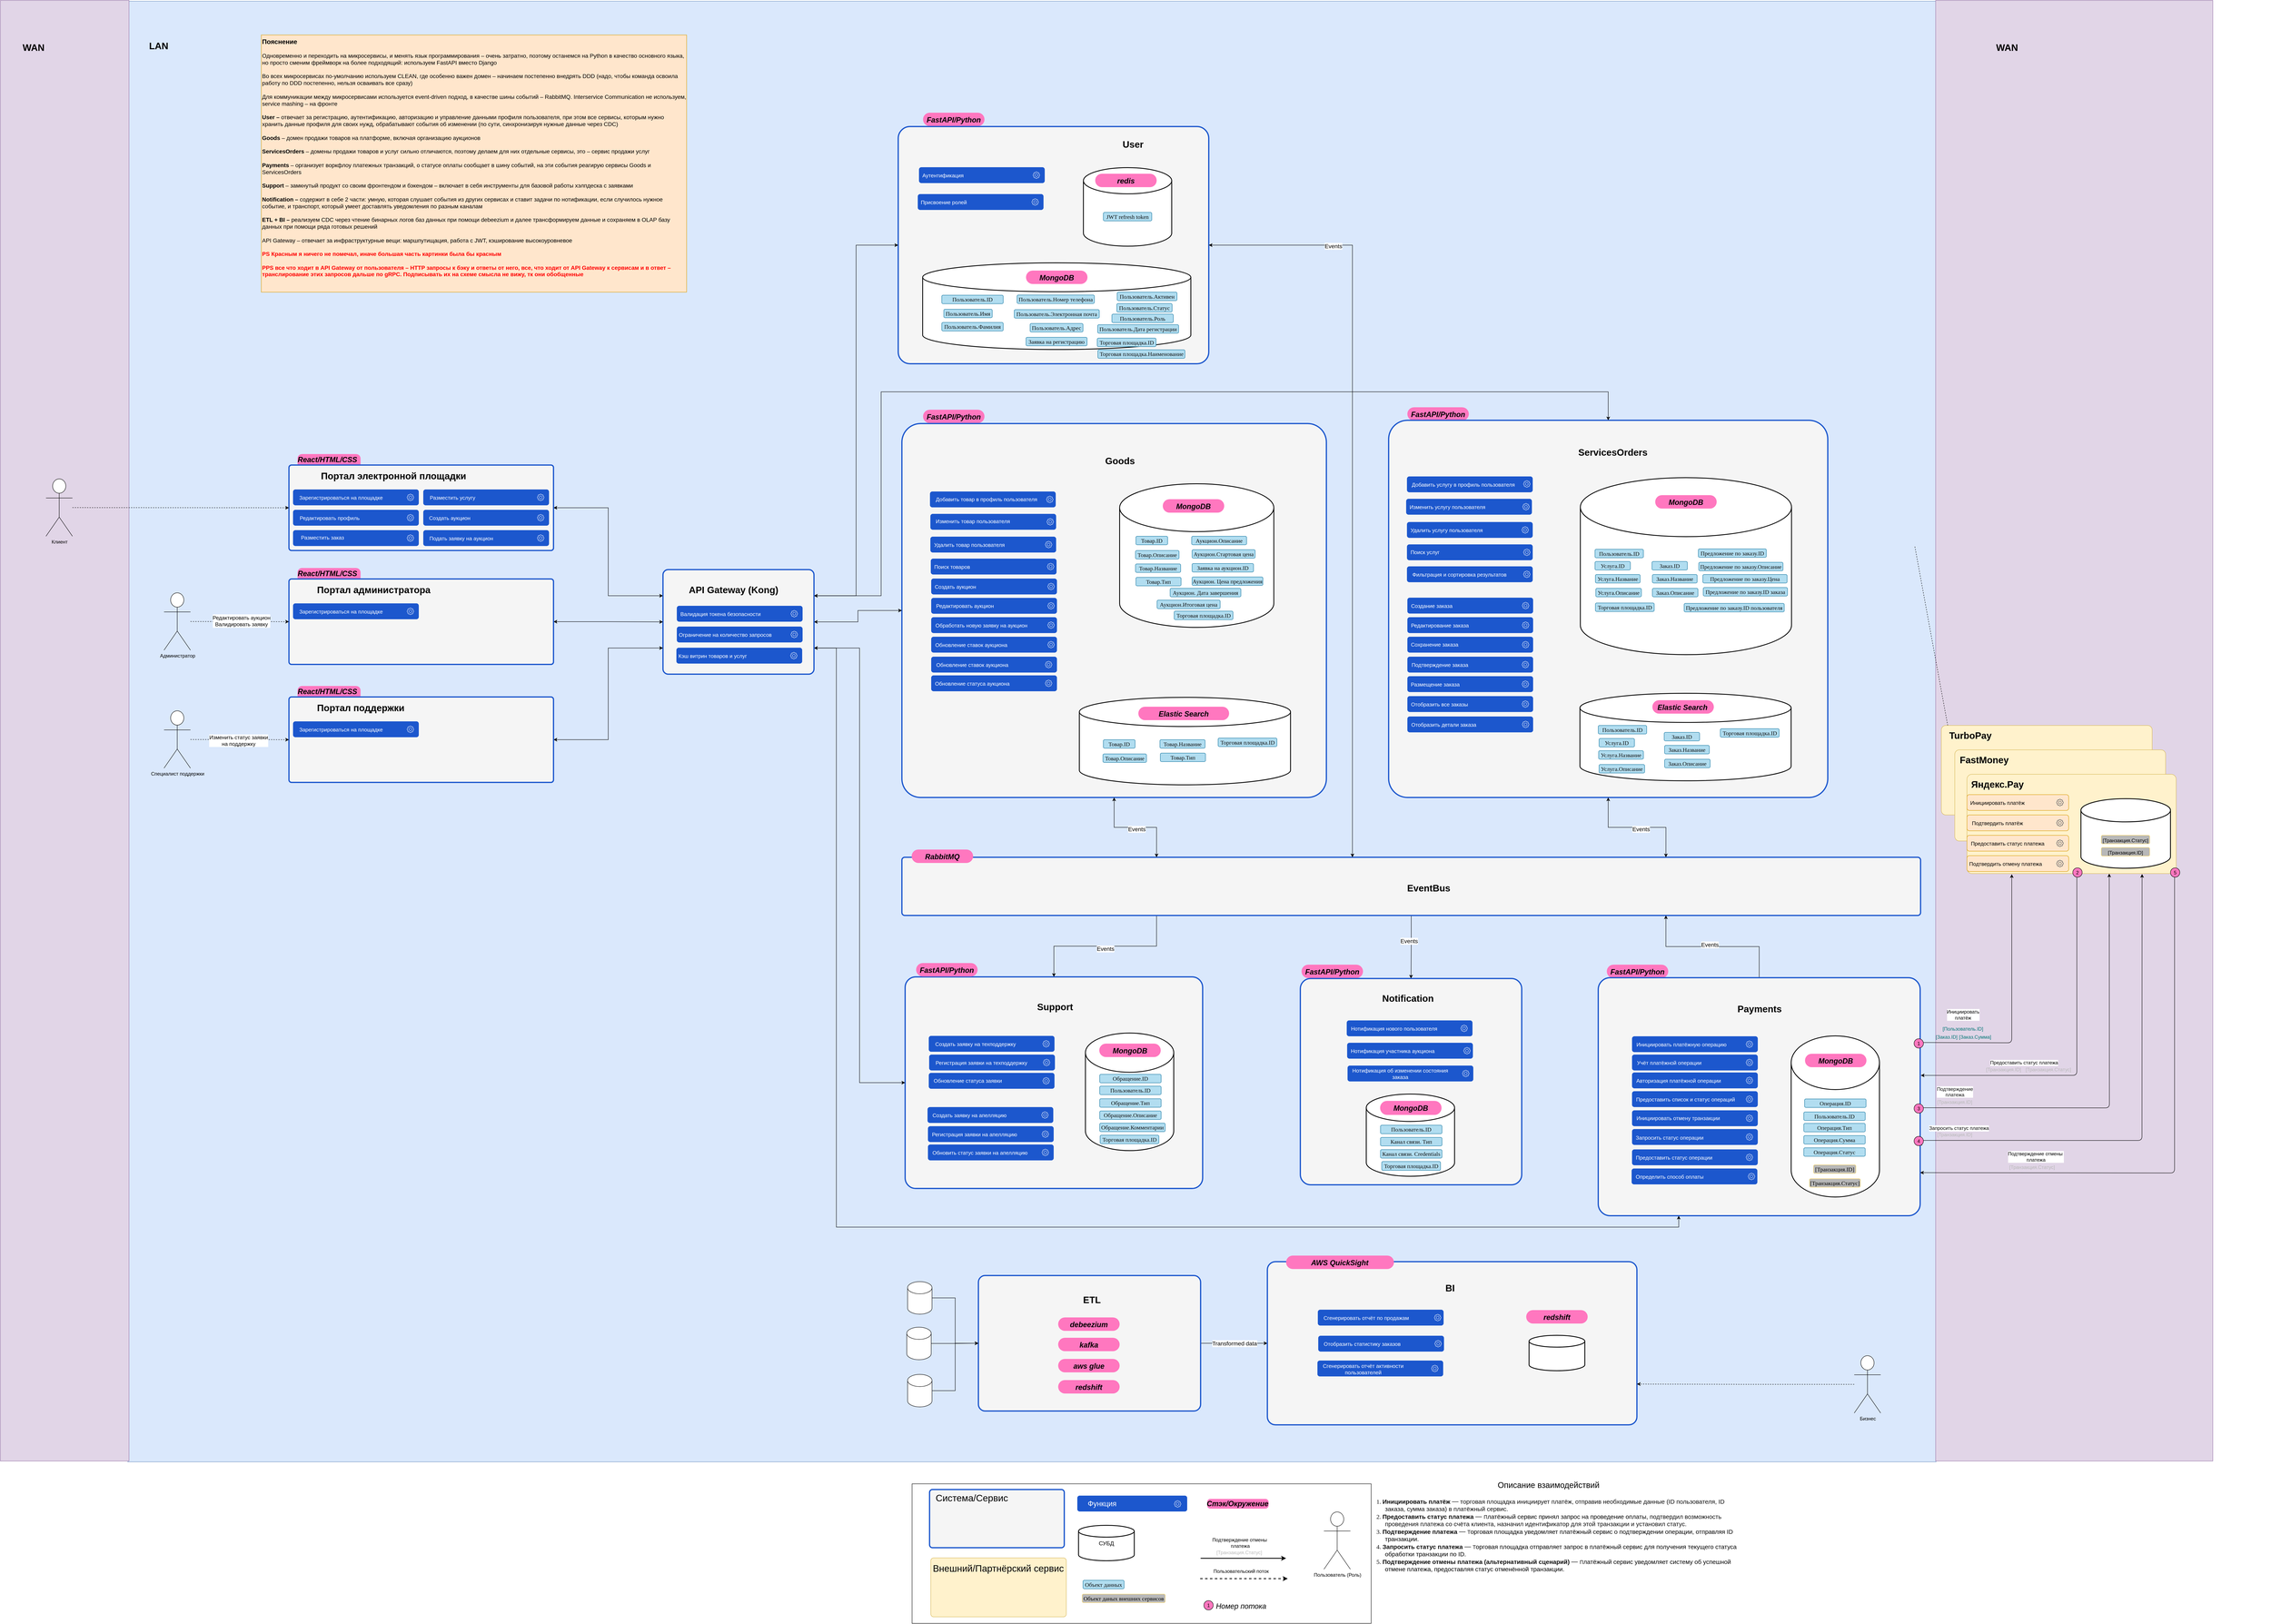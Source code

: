 <mxfile version="20.7.4" type="device" pages="2"><diagram name="Microservices Decomposition" id="-dCchjK9xVy8V4kbzrUS"><mxGraphModel dx="8104" dy="3912" grid="0" gridSize="10" guides="0" tooltips="0" connect="1" arrows="1" fold="1" page="0" pageScale="1" pageWidth="827" pageHeight="1169" math="0" shadow="0"><root><mxCell id="YSZwqHebXQyjSnABuhoU-0"/><mxCell id="YSZwqHebXQyjSnABuhoU-1" parent="YSZwqHebXQyjSnABuhoU-0"/><mxCell id="CMVOp8gObXyfUMh9uFm4-157" value="" style="group" vertex="1" connectable="0" parent="YSZwqHebXQyjSnABuhoU-1"><mxGeometry x="-3326" y="-890" width="5123" height="3618" as="geometry"/></mxCell><mxCell id="YSZwqHebXQyjSnABuhoU-3" value="" style="rounded=0;whiteSpace=wrap;html=1;fillColor=#dae8fc;strokeColor=#6c8ebf;" vertex="1" parent="CMVOp8gObXyfUMh9uFm4-157"><mxGeometry width="4443" height="3590" as="geometry"/></mxCell><mxCell id="YSZwqHebXQyjSnABuhoU-176" value="LAN" style="text;html=1;align=center;verticalAlign=middle;whiteSpace=wrap;rounded=1;shadow=0;fontSize=23;fontStyle=1" vertex="1" parent="CMVOp8gObXyfUMh9uFm4-157"><mxGeometry y="31.77" width="151.669" height="155.673" as="geometry"/></mxCell><mxCell id="CMVOp8gObXyfUMh9uFm4-159" value="" style="group" vertex="1" connectable="0" parent="CMVOp8gObXyfUMh9uFm4-157"><mxGeometry x="-313" y="-2" width="316" height="3590" as="geometry"/></mxCell><mxCell id="YSZwqHebXQyjSnABuhoU-4" value="" style="rounded=0;whiteSpace=wrap;html=1;fillColor=#e1d5e7;strokeColor=#9673a6;movable=1;resizable=1;rotatable=1;deletable=1;editable=1;locked=0;connectable=1;" vertex="1" parent="CMVOp8gObXyfUMh9uFm4-159"><mxGeometry width="316.0" height="3590.0" as="geometry"/></mxCell><mxCell id="YSZwqHebXQyjSnABuhoU-175" value="WAN" style="text;html=1;align=center;verticalAlign=middle;whiteSpace=wrap;rounded=1;shadow=0;fontSize=23;fontStyle=1" vertex="1" parent="CMVOp8gObXyfUMh9uFm4-159"><mxGeometry y="89.75" width="162.706" height="52.065" as="geometry"/></mxCell><mxCell id="4_KU066wYZjK9jXI57Yr-6" value="" style="group" vertex="1" connectable="0" parent="CMVOp8gObXyfUMh9uFm4-157"><mxGeometry x="4442" y="-2" width="681" height="3590" as="geometry"/></mxCell><mxCell id="4_KU066wYZjK9jXI57Yr-7" value="" style="rounded=0;whiteSpace=wrap;html=1;fillColor=#e1d5e7;strokeColor=#9673a6;movable=1;resizable=1;rotatable=1;deletable=1;editable=1;locked=0;connectable=1;" vertex="1" parent="4_KU066wYZjK9jXI57Yr-6"><mxGeometry width="681.0" height="3590.0" as="geometry"/></mxCell><mxCell id="4_KU066wYZjK9jXI57Yr-8" value="WAN" style="text;html=1;align=center;verticalAlign=middle;whiteSpace=wrap;rounded=1;shadow=0;fontSize=23;fontStyle=1" vertex="1" parent="4_KU066wYZjK9jXI57Yr-6"><mxGeometry y="89.75" width="350.643" height="52.065" as="geometry"/></mxCell><mxCell id="4_KU066wYZjK9jXI57Yr-21" value="" style="group" vertex="1" connectable="0" parent="CMVOp8gObXyfUMh9uFm4-157"><mxGeometry x="2884" y="2359" width="151" height="49" as="geometry"/></mxCell><mxCell id="4_KU066wYZjK9jXI57Yr-22" value="&lt;p style=&quot;margin: 0px 0px 0px 13px; text-indent: -13px; font-variant-numeric: normal; font-variant-east-asian: normal; font-variant-alternates: normal; font-kerning: auto; font-optical-sizing: auto; font-feature-settings: normal; font-variation-settings: normal; font-variant-position: normal; font-stretch: normal; font-size: 14px; line-height: normal; color: rgb(14, 14, 14); text-align: start;&quot; class=&quot;p1&quot;&gt;&lt;br&gt;&lt;/p&gt;" style="rounded=1;whiteSpace=wrap;html=1;fillColor=#FF77BF;strokeColor=none;arcSize=50;" vertex="1" parent="4_KU066wYZjK9jXI57Yr-21"><mxGeometry y="9" width="151" height="33" as="geometry"/></mxCell><mxCell id="4_KU066wYZjK9jXI57Yr-23" value="&lt;span style=&quot;font-size: 18px;&quot;&gt;&lt;i&gt;FastAPI/Python&lt;/i&gt;&lt;/span&gt;" style="text;html=1;align=center;verticalAlign=middle;whiteSpace=wrap;rounded=1;shadow=0;fontSize=23;fontStyle=1" vertex="1" parent="4_KU066wYZjK9jXI57Yr-21"><mxGeometry x="31" width="89" height="49" as="geometry"/></mxCell><mxCell id="4_KU066wYZjK9jXI57Yr-24" value="" style="group" vertex="1" connectable="0" parent="CMVOp8gObXyfUMh9uFm4-157"><mxGeometry x="3634" y="2359" width="151" height="49" as="geometry"/></mxCell><mxCell id="4_KU066wYZjK9jXI57Yr-25" value="&lt;p style=&quot;margin: 0px 0px 0px 13px; text-indent: -13px; font-variant-numeric: normal; font-variant-east-asian: normal; font-variant-alternates: normal; font-kerning: auto; font-optical-sizing: auto; font-feature-settings: normal; font-variation-settings: normal; font-variant-position: normal; font-stretch: normal; font-size: 14px; line-height: normal; color: rgb(14, 14, 14); text-align: start;&quot; class=&quot;p1&quot;&gt;&lt;br&gt;&lt;/p&gt;" style="rounded=1;whiteSpace=wrap;html=1;fillColor=#FF77BF;strokeColor=none;arcSize=50;" vertex="1" parent="4_KU066wYZjK9jXI57Yr-24"><mxGeometry y="9" width="151" height="33" as="geometry"/></mxCell><mxCell id="4_KU066wYZjK9jXI57Yr-26" value="&lt;span style=&quot;font-size: 18px;&quot;&gt;&lt;i&gt;FastAPI/Python&lt;/i&gt;&lt;/span&gt;" style="text;html=1;align=center;verticalAlign=middle;whiteSpace=wrap;rounded=1;shadow=0;fontSize=23;fontStyle=1" vertex="1" parent="4_KU066wYZjK9jXI57Yr-24"><mxGeometry x="31" width="89" height="49" as="geometry"/></mxCell><mxCell id="4_KU066wYZjK9jXI57Yr-27" value="" style="group" vertex="1" connectable="0" parent="CMVOp8gObXyfUMh9uFm4-157"><mxGeometry x="3144" y="989" width="151" height="49" as="geometry"/></mxCell><mxCell id="4_KU066wYZjK9jXI57Yr-28" value="&lt;p style=&quot;margin: 0px 0px 0px 13px; text-indent: -13px; font-variant-numeric: normal; font-variant-east-asian: normal; font-variant-alternates: normal; font-kerning: auto; font-optical-sizing: auto; font-feature-settings: normal; font-variation-settings: normal; font-variant-position: normal; font-stretch: normal; font-size: 14px; line-height: normal; color: rgb(14, 14, 14); text-align: start;&quot; class=&quot;p1&quot;&gt;&lt;br&gt;&lt;/p&gt;" style="rounded=1;whiteSpace=wrap;html=1;fillColor=#FF77BF;strokeColor=none;arcSize=50;" vertex="1" parent="4_KU066wYZjK9jXI57Yr-27"><mxGeometry y="9" width="151" height="33" as="geometry"/></mxCell><mxCell id="4_KU066wYZjK9jXI57Yr-29" value="&lt;span style=&quot;font-size: 18px;&quot;&gt;&lt;i&gt;FastAPI/Python&lt;/i&gt;&lt;/span&gt;" style="text;html=1;align=center;verticalAlign=middle;whiteSpace=wrap;rounded=1;shadow=0;fontSize=23;fontStyle=1" vertex="1" parent="4_KU066wYZjK9jXI57Yr-27"><mxGeometry x="31" width="89" height="49" as="geometry"/></mxCell><mxCell id="4_KU066wYZjK9jXI57Yr-30" value="" style="group" vertex="1" connectable="0" parent="CMVOp8gObXyfUMh9uFm4-157"><mxGeometry x="1954" y="995" width="151" height="49" as="geometry"/></mxCell><mxCell id="4_KU066wYZjK9jXI57Yr-31" value="&lt;p style=&quot;margin: 0px 0px 0px 13px; text-indent: -13px; font-variant-numeric: normal; font-variant-east-asian: normal; font-variant-alternates: normal; font-kerning: auto; font-optical-sizing: auto; font-feature-settings: normal; font-variation-settings: normal; font-variant-position: normal; font-stretch: normal; font-size: 14px; line-height: normal; color: rgb(14, 14, 14); text-align: start;&quot; class=&quot;p1&quot;&gt;&lt;br&gt;&lt;/p&gt;" style="rounded=1;whiteSpace=wrap;html=1;fillColor=#FF77BF;strokeColor=none;arcSize=50;" vertex="1" parent="4_KU066wYZjK9jXI57Yr-30"><mxGeometry y="9" width="151" height="33" as="geometry"/></mxCell><mxCell id="4_KU066wYZjK9jXI57Yr-32" value="&lt;span style=&quot;font-size: 18px;&quot;&gt;&lt;i&gt;FastAPI/Python&lt;/i&gt;&lt;/span&gt;" style="text;html=1;align=center;verticalAlign=middle;whiteSpace=wrap;rounded=1;shadow=0;fontSize=23;fontStyle=1" vertex="1" parent="4_KU066wYZjK9jXI57Yr-30"><mxGeometry x="31" width="89" height="49" as="geometry"/></mxCell><mxCell id="4_KU066wYZjK9jXI57Yr-33" value="" style="group" vertex="1" connectable="0" parent="CMVOp8gObXyfUMh9uFm4-157"><mxGeometry x="1954" y="265" width="151" height="49" as="geometry"/></mxCell><mxCell id="4_KU066wYZjK9jXI57Yr-34" value="&lt;p style=&quot;margin: 0px 0px 0px 13px; text-indent: -13px; font-variant-numeric: normal; font-variant-east-asian: normal; font-variant-alternates: normal; font-kerning: auto; font-optical-sizing: auto; font-feature-settings: normal; font-variation-settings: normal; font-variant-position: normal; font-stretch: normal; font-size: 14px; line-height: normal; color: rgb(14, 14, 14); text-align: start;&quot; class=&quot;p1&quot;&gt;&lt;br&gt;&lt;/p&gt;" style="rounded=1;whiteSpace=wrap;html=1;fillColor=#FF77BF;strokeColor=none;arcSize=50;" vertex="1" parent="4_KU066wYZjK9jXI57Yr-33"><mxGeometry y="9" width="151" height="33" as="geometry"/></mxCell><mxCell id="4_KU066wYZjK9jXI57Yr-35" value="&lt;span style=&quot;font-size: 18px;&quot;&gt;&lt;i&gt;FastAPI/Python&lt;/i&gt;&lt;/span&gt;" style="text;html=1;align=center;verticalAlign=middle;whiteSpace=wrap;rounded=1;shadow=0;fontSize=23;fontStyle=1" vertex="1" parent="4_KU066wYZjK9jXI57Yr-33"><mxGeometry x="31" width="89" height="49" as="geometry"/></mxCell><mxCell id="CMVOp8gObXyfUMh9uFm4-34" value="" style="rounded=1;whiteSpace=wrap;html=1;arcSize=5;fillColor=#f5f5f5;strokeColor=#1C57CD;strokeWidth=3;" vertex="1" parent="YSZwqHebXQyjSnABuhoU-1"><mxGeometry x="-1424" y="148" width="1043" height="919" as="geometry"/></mxCell><mxCell id="CMVOp8gObXyfUMh9uFm4-177" value="" style="strokeWidth=2;html=1;shape=mxgraph.flowchart.database;whiteSpace=wrap;rounded=1;movable=1;resizable=1;rotatable=1;deletable=1;editable=1;locked=0;connectable=1;" vertex="1" parent="YSZwqHebXQyjSnABuhoU-1"><mxGeometry x="-988" y="821" width="518.91" height="215" as="geometry"/></mxCell><mxCell id="CMVOp8gObXyfUMh9uFm4-35" value="" style="rounded=1;whiteSpace=wrap;html=1;arcSize=5;fillColor=#f5f5f5;strokeColor=#1C57CD;strokeWidth=3;" vertex="1" parent="YSZwqHebXQyjSnABuhoU-1"><mxGeometry x="-228" y="140" width="1079" height="927" as="geometry"/></mxCell><mxCell id="CMVOp8gObXyfUMh9uFm4-140" value="" style="strokeWidth=2;html=1;shape=mxgraph.flowchart.database;whiteSpace=wrap;rounded=1;movable=1;resizable=1;rotatable=1;deletable=1;editable=1;locked=0;connectable=1;" vertex="1" parent="YSZwqHebXQyjSnABuhoU-1"><mxGeometry x="242" y="811" width="518.91" height="215" as="geometry"/></mxCell><mxCell id="CMVOp8gObXyfUMh9uFm4-130" style="edgeStyle=orthogonalEdgeStyle;rounded=0;orthogonalLoop=1;jettySize=auto;html=1;exitX=0.5;exitY=1;exitDx=0;exitDy=0;entryX=0.5;entryY=0;entryDx=0;entryDy=0;fontSize=14;" edge="1" parent="YSZwqHebXQyjSnABuhoU-1" source="CMVOp8gObXyfUMh9uFm4-125" target="CMVOp8gObXyfUMh9uFm4-20"><mxGeometry relative="1" as="geometry"/></mxCell><mxCell id="CMVOp8gObXyfUMh9uFm4-169" value="Events" style="edgeLabel;html=1;align=center;verticalAlign=middle;resizable=0;points=[];fontSize=14;" vertex="1" connectable="0" parent="CMVOp8gObXyfUMh9uFm4-130"><mxGeometry x="-0.212" y="-6" relative="1" as="geometry"><mxPoint y="1" as="offset"/></mxGeometry></mxCell><mxCell id="CMVOp8gObXyfUMh9uFm4-138" style="edgeStyle=orthogonalEdgeStyle;rounded=0;orthogonalLoop=1;jettySize=auto;html=1;exitX=0.25;exitY=1;exitDx=0;exitDy=0;fontSize=14;startArrow=none;startFill=0;" edge="1" parent="YSZwqHebXQyjSnABuhoU-1" source="CMVOp8gObXyfUMh9uFm4-125" target="podOIJ7-I-Dw27FnyDWw-108"><mxGeometry relative="1" as="geometry"/></mxCell><mxCell id="CMVOp8gObXyfUMh9uFm4-168" value="Events" style="edgeLabel;html=1;align=center;verticalAlign=middle;resizable=0;points=[];fontSize=14;" vertex="1" connectable="0" parent="CMVOp8gObXyfUMh9uFm4-138"><mxGeometry x="0.004" y="6" relative="1" as="geometry"><mxPoint x="1" as="offset"/></mxGeometry></mxCell><mxCell id="CMVOp8gObXyfUMh9uFm4-125" value="" style="rounded=1;whiteSpace=wrap;html=1;arcSize=5;fillColor=#f5f5f5;strokeColor=#1C57CD;strokeWidth=3;" vertex="1" parent="YSZwqHebXQyjSnABuhoU-1"><mxGeometry x="-1424" y="1214" width="2503" height="143" as="geometry"/></mxCell><mxCell id="CMVOp8gObXyfUMh9uFm4-132" style="edgeStyle=orthogonalEdgeStyle;rounded=0;orthogonalLoop=1;jettySize=auto;html=1;exitX=0.5;exitY=1;exitDx=0;exitDy=0;entryX=0.75;entryY=0;entryDx=0;entryDy=0;fontSize=14;startArrow=classic;startFill=1;" edge="1" parent="YSZwqHebXQyjSnABuhoU-1" source="CMVOp8gObXyfUMh9uFm4-35" target="CMVOp8gObXyfUMh9uFm4-125"><mxGeometry relative="1" as="geometry"/></mxCell><mxCell id="CMVOp8gObXyfUMh9uFm4-166" value="Events" style="edgeLabel;html=1;align=center;verticalAlign=middle;resizable=0;points=[];fontSize=14;" vertex="1" connectable="0" parent="CMVOp8gObXyfUMh9uFm4-132"><mxGeometry x="0.065" y="-4" relative="1" as="geometry"><mxPoint as="offset"/></mxGeometry></mxCell><mxCell id="CMVOp8gObXyfUMh9uFm4-36" value="" style="strokeWidth=2;html=1;shape=mxgraph.flowchart.database;whiteSpace=wrap;rounded=1;movable=1;resizable=1;rotatable=1;deletable=1;editable=1;locked=0;connectable=1;" vertex="1" parent="YSZwqHebXQyjSnABuhoU-1"><mxGeometry x="243" y="281" width="518.91" height="435" as="geometry"/></mxCell><mxCell id="CMVOp8gObXyfUMh9uFm4-133" style="edgeStyle=orthogonalEdgeStyle;rounded=0;orthogonalLoop=1;jettySize=auto;html=1;exitX=0.5;exitY=1;exitDx=0;exitDy=0;fontSize=14;entryX=0.25;entryY=0;entryDx=0;entryDy=0;startArrow=classic;startFill=1;" edge="1" parent="YSZwqHebXQyjSnABuhoU-1" source="CMVOp8gObXyfUMh9uFm4-34" target="CMVOp8gObXyfUMh9uFm4-125"><mxGeometry relative="1" as="geometry"/></mxCell><mxCell id="CMVOp8gObXyfUMh9uFm4-167" value="Events" style="edgeLabel;html=1;align=center;verticalAlign=middle;resizable=0;points=[];fontSize=14;" vertex="1" connectable="0" parent="CMVOp8gObXyfUMh9uFm4-133"><mxGeometry x="0.017" y="-4" relative="1" as="geometry"><mxPoint x="1" as="offset"/></mxGeometry></mxCell><mxCell id="CMVOp8gObXyfUMh9uFm4-73" value="" style="strokeWidth=2;html=1;shape=mxgraph.flowchart.database;whiteSpace=wrap;rounded=1;movable=1;resizable=1;rotatable=1;deletable=1;editable=1;locked=0;connectable=1;" vertex="1" parent="YSZwqHebXQyjSnABuhoU-1"><mxGeometry x="-889" y="296" width="378.91" height="353" as="geometry"/></mxCell><mxCell id="podOIJ7-I-Dw27FnyDWw-108" value="" style="rounded=1;whiteSpace=wrap;html=1;arcSize=5;fillColor=#f5f5f5;strokeColor=#1C57CD;strokeWidth=3;" vertex="1" parent="YSZwqHebXQyjSnABuhoU-1"><mxGeometry x="-1416" y="1508" width="731" height="520" as="geometry"/></mxCell><mxCell id="podOIJ7-I-Dw27FnyDWw-101" style="edgeStyle=orthogonalEdgeStyle;rounded=0;orthogonalLoop=1;jettySize=auto;html=1;exitX=1;exitY=0.5;exitDx=0;exitDy=0;" edge="1" parent="YSZwqHebXQyjSnABuhoU-1" source="podOIJ7-I-Dw27FnyDWw-58" target="podOIJ7-I-Dw27FnyDWw-44"><mxGeometry relative="1" as="geometry"><mxPoint x="-574" y="2383" as="targetPoint"/></mxGeometry></mxCell><mxCell id="CMVOp8gObXyfUMh9uFm4-171" value="Transformed data" style="edgeLabel;html=1;align=center;verticalAlign=middle;resizable=0;points=[];fontSize=14;" vertex="1" connectable="0" parent="podOIJ7-I-Dw27FnyDWw-101"><mxGeometry x="0.037" relative="1" as="geometry"><mxPoint x="-2" as="offset"/></mxGeometry></mxCell><mxCell id="podOIJ7-I-Dw27FnyDWw-58" value="" style="rounded=1;whiteSpace=wrap;html=1;arcSize=5;fillColor=#f5f5f5;strokeColor=#1C57CD;strokeWidth=3;" vertex="1" parent="YSZwqHebXQyjSnABuhoU-1"><mxGeometry x="-1236" y="2242" width="546" height="333" as="geometry"/></mxCell><mxCell id="podOIJ7-I-Dw27FnyDWw-44" value="" style="rounded=1;whiteSpace=wrap;html=1;arcSize=5;fillColor=#f5f5f5;strokeColor=#1C57CD;strokeWidth=3;" vertex="1" parent="YSZwqHebXQyjSnABuhoU-1"><mxGeometry x="-526" y="2208" width="908" height="401" as="geometry"/></mxCell><mxCell id="YSZwqHebXQyjSnABuhoU-2" value="" style="rounded=1;whiteSpace=wrap;html=1;arcSize=0;" vertex="1" parent="YSZwqHebXQyjSnABuhoU-1"><mxGeometry x="-1399" y="2754" width="1128" height="343" as="geometry"/></mxCell><mxCell id="YSZwqHebXQyjSnABuhoU-174" value="" style="endArrow=classic;html=1;rounded=1;dashed=1;entryX=0.961;entryY=0.023;entryDx=0;entryDy=0;entryPerimeter=0;" edge="1" parent="YSZwqHebXQyjSnABuhoU-1" target="YSZwqHebXQyjSnABuhoU-219"><mxGeometry width="50" height="50" relative="1" as="geometry"><mxPoint x="1065" y="450.525" as="sourcePoint"/><mxPoint x="1162" y="979" as="targetPoint"/><Array as="points"/></mxGeometry></mxCell><mxCell id="YSZwqHebXQyjSnABuhoU-223" value="&lt;p style=&quot;margin: 0px 0px 0px 13px; text-indent: -13px; font-variant-numeric: normal; font-variant-east-asian: normal; font-variant-alternates: normal; font-kerning: auto; font-optical-sizing: auto; font-feature-settings: normal; font-variation-settings: normal; font-variant-position: normal; font-stretch: normal; font-size: 14px; line-height: normal; color: rgb(14, 14, 14); text-align: start;&quot; class=&quot;p1&quot;&gt;&lt;br&gt;&lt;/p&gt;" style="rounded=1;whiteSpace=wrap;html=1;fillColor=#FF77BF;strokeColor=none;arcSize=33;" vertex="1" parent="YSZwqHebXQyjSnABuhoU-1"><mxGeometry x="-2909" y="223" width="155" height="34" as="geometry"/></mxCell><mxCell id="CMVOp8gObXyfUMh9uFm4-135" style="edgeStyle=orthogonalEdgeStyle;rounded=0;orthogonalLoop=1;jettySize=auto;html=1;exitX=1;exitY=0.5;exitDx=0;exitDy=0;entryX=0;entryY=0.25;entryDx=0;entryDy=0;fontSize=14;startArrow=classic;startFill=1;" edge="1" parent="YSZwqHebXQyjSnABuhoU-1" source="YSZwqHebXQyjSnABuhoU-224" target="podOIJ7-I-Dw27FnyDWw-5"><mxGeometry relative="1" as="geometry"/></mxCell><mxCell id="YSZwqHebXQyjSnABuhoU-224" value="" style="rounded=1;whiteSpace=wrap;html=1;arcSize=3;fillColor=#f5f5f5;strokeColor=#1C57CD;strokeWidth=3;align=center;verticalAlign=middle;fontFamily=Helvetica;fontSize=12;fontColor=#333333;resizable=1;" vertex="1" parent="YSZwqHebXQyjSnABuhoU-1"><mxGeometry x="-2930" y="250" width="650" height="210" as="geometry"/></mxCell><mxCell id="YSZwqHebXQyjSnABuhoU-225" value="&lt;font style=&quot;font-size: 18px;&quot;&gt;&lt;i&gt;React/HTML/CSS&lt;/i&gt;&lt;/font&gt;" style="text;html=1;align=center;verticalAlign=middle;whiteSpace=wrap;rounded=1;shadow=0;fontSize=23;fontStyle=1" vertex="1" parent="YSZwqHebXQyjSnABuhoU-1"><mxGeometry x="-2880" y="210" width="89" height="49" as="geometry"/></mxCell><mxCell id="YSZwqHebXQyjSnABuhoU-226" value="Портал электронной площадки" style="text;html=1;align=center;verticalAlign=middle;whiteSpace=wrap;rounded=1;shadow=0;fontSize=23;fontStyle=1" vertex="1" parent="YSZwqHebXQyjSnABuhoU-1"><mxGeometry x="-2863" y="252" width="380" height="49" as="geometry"/></mxCell><mxCell id="YSZwqHebXQyjSnABuhoU-230" value="" style="rounded=1;whiteSpace=wrap;html=1;fillColor=#1C57CD;strokeColor=none;" vertex="1" parent="YSZwqHebXQyjSnABuhoU-1"><mxGeometry x="-2920" y="310" width="309" height="39" as="geometry"/></mxCell><mxCell id="YSZwqHebXQyjSnABuhoU-231" value="" style="sketch=0;outlineConnect=0;fontColor=#FFFFFF;gradientColor=none;fillColor=#FFFFFF;strokeColor=none;dashed=0;verticalLabelPosition=bottom;verticalAlign=top;align=center;html=1;fontSize=12;fontStyle=0;aspect=fixed;pointerEvents=1;shape=mxgraph.aws4.gear;rounded=1;" vertex="1" parent="YSZwqHebXQyjSnABuhoU-1"><mxGeometry x="-2640" y="321" width="17" height="17" as="geometry"/></mxCell><mxCell id="YSZwqHebXQyjSnABuhoU-232" value="Зарегистрироваться на площадке" style="text;html=1;align=center;verticalAlign=middle;whiteSpace=wrap;rounded=1;fontSize=13;fontColor=#FFFFFF;" vertex="1" parent="YSZwqHebXQyjSnABuhoU-1"><mxGeometry x="-2911" y="314.5" width="218" height="30" as="geometry"/></mxCell><mxCell id="YSZwqHebXQyjSnABuhoU-233" value="" style="rounded=1;whiteSpace=wrap;html=1;fillColor=#1C57CD;strokeColor=none;" vertex="1" parent="YSZwqHebXQyjSnABuhoU-1"><mxGeometry x="-2920" y="360" width="309" height="39" as="geometry"/></mxCell><mxCell id="YSZwqHebXQyjSnABuhoU-234" value="" style="sketch=0;outlineConnect=0;fontColor=#FFFFFF;gradientColor=none;fillColor=#FFFFFF;strokeColor=none;dashed=0;verticalLabelPosition=bottom;verticalAlign=top;align=center;html=1;fontSize=12;fontStyle=0;aspect=fixed;pointerEvents=1;shape=mxgraph.aws4.gear;rounded=1;" vertex="1" parent="YSZwqHebXQyjSnABuhoU-1"><mxGeometry x="-2640" y="371" width="17" height="17" as="geometry"/></mxCell><mxCell id="YSZwqHebXQyjSnABuhoU-235" value="Редактировать профиль" style="text;html=1;align=center;verticalAlign=middle;whiteSpace=wrap;rounded=1;fontSize=13;fontColor=#FFFFFF;" vertex="1" parent="YSZwqHebXQyjSnABuhoU-1"><mxGeometry x="-2912" y="364.5" width="164" height="30" as="geometry"/></mxCell><mxCell id="YSZwqHebXQyjSnABuhoU-236" value="" style="rounded=1;whiteSpace=wrap;html=1;fillColor=#1C57CD;strokeColor=none;" vertex="1" parent="YSZwqHebXQyjSnABuhoU-1"><mxGeometry x="-2920" y="410" width="309" height="39" as="geometry"/></mxCell><mxCell id="YSZwqHebXQyjSnABuhoU-237" value="" style="sketch=0;outlineConnect=0;fontColor=#FFFFFF;gradientColor=none;fillColor=#FFFFFF;strokeColor=none;dashed=0;verticalLabelPosition=bottom;verticalAlign=top;align=center;html=1;fontSize=12;fontStyle=0;aspect=fixed;pointerEvents=1;shape=mxgraph.aws4.gear;rounded=1;" vertex="1" parent="YSZwqHebXQyjSnABuhoU-1"><mxGeometry x="-2640" y="421" width="17" height="17" as="geometry"/></mxCell><mxCell id="YSZwqHebXQyjSnABuhoU-238" value="Разместить заказ" style="text;html=1;align=center;verticalAlign=middle;whiteSpace=wrap;rounded=1;fontSize=13;fontColor=#FFFFFF;" vertex="1" parent="YSZwqHebXQyjSnABuhoU-1"><mxGeometry x="-2906" y="413" width="117" height="30" as="geometry"/></mxCell><mxCell id="YSZwqHebXQyjSnABuhoU-239" value="" style="rounded=1;whiteSpace=wrap;html=1;fillColor=#1C57CD;strokeColor=none;" vertex="1" parent="YSZwqHebXQyjSnABuhoU-1"><mxGeometry x="-2600" y="310" width="309" height="39" as="geometry"/></mxCell><mxCell id="YSZwqHebXQyjSnABuhoU-240" value="" style="sketch=0;outlineConnect=0;fontColor=#FFFFFF;gradientColor=none;fillColor=#FFFFFF;strokeColor=none;dashed=0;verticalLabelPosition=bottom;verticalAlign=top;align=center;html=1;fontSize=12;fontStyle=0;aspect=fixed;pointerEvents=1;shape=mxgraph.aws4.gear;rounded=1;" vertex="1" parent="YSZwqHebXQyjSnABuhoU-1"><mxGeometry x="-2320" y="321" width="17" height="17" as="geometry"/></mxCell><mxCell id="YSZwqHebXQyjSnABuhoU-241" value="Разместить услугу" style="text;html=1;align=center;verticalAlign=middle;whiteSpace=wrap;rounded=1;fontSize=13;fontColor=#FFFFFF;" vertex="1" parent="YSZwqHebXQyjSnABuhoU-1"><mxGeometry x="-2594" y="314.5" width="132" height="30" as="geometry"/></mxCell><mxCell id="YSZwqHebXQyjSnABuhoU-242" value="" style="rounded=1;whiteSpace=wrap;html=1;fillColor=#1C57CD;strokeColor=none;" vertex="1" parent="YSZwqHebXQyjSnABuhoU-1"><mxGeometry x="-2600" y="360" width="309" height="39" as="geometry"/></mxCell><mxCell id="YSZwqHebXQyjSnABuhoU-243" value="" style="sketch=0;outlineConnect=0;fontColor=#FFFFFF;gradientColor=none;fillColor=#FFFFFF;strokeColor=none;dashed=0;verticalLabelPosition=bottom;verticalAlign=top;align=center;html=1;fontSize=12;fontStyle=0;aspect=fixed;pointerEvents=1;shape=mxgraph.aws4.gear;rounded=1;" vertex="1" parent="YSZwqHebXQyjSnABuhoU-1"><mxGeometry x="-2320" y="371" width="17" height="17" as="geometry"/></mxCell><mxCell id="YSZwqHebXQyjSnABuhoU-244" value="Создать аукцион" style="text;html=1;align=center;verticalAlign=middle;whiteSpace=wrap;rounded=1;fontSize=13;fontColor=#FFFFFF;" vertex="1" parent="YSZwqHebXQyjSnABuhoU-1"><mxGeometry x="-2590" y="364.5" width="110" height="30" as="geometry"/></mxCell><mxCell id="YSZwqHebXQyjSnABuhoU-245" value="" style="rounded=1;whiteSpace=wrap;html=1;fillColor=#1C57CD;strokeColor=none;" vertex="1" parent="YSZwqHebXQyjSnABuhoU-1"><mxGeometry x="-2600" y="410" width="309" height="39" as="geometry"/></mxCell><mxCell id="YSZwqHebXQyjSnABuhoU-246" value="" style="sketch=0;outlineConnect=0;fontColor=#FFFFFF;gradientColor=none;fillColor=#FFFFFF;strokeColor=none;dashed=0;verticalLabelPosition=bottom;verticalAlign=top;align=center;html=1;fontSize=12;fontStyle=0;aspect=fixed;pointerEvents=1;shape=mxgraph.aws4.gear;rounded=1;" vertex="1" parent="YSZwqHebXQyjSnABuhoU-1"><mxGeometry x="-2320" y="421" width="17" height="17" as="geometry"/></mxCell><mxCell id="YSZwqHebXQyjSnABuhoU-247" value="Подать заявку на аукцион" style="text;html=1;align=center;verticalAlign=middle;whiteSpace=wrap;rounded=1;fontSize=13;fontColor=#FFFFFF;" vertex="1" parent="YSZwqHebXQyjSnABuhoU-1"><mxGeometry x="-2590" y="414.5" width="167" height="30" as="geometry"/></mxCell><mxCell id="YSZwqHebXQyjSnABuhoU-248" value="" style="rounded=1;whiteSpace=wrap;html=1;strokeColor=none;fillColor=#1C57CD;" vertex="1" parent="YSZwqHebXQyjSnABuhoU-1"><mxGeometry x="-993" y="2783" width="270" height="39" as="geometry"/></mxCell><mxCell id="YSZwqHebXQyjSnABuhoU-249" value="" style="sketch=0;outlineConnect=0;fontColor=#FFFFFF;gradientColor=none;fillColor=#FFFFFF;strokeColor=none;dashed=0;verticalLabelPosition=bottom;verticalAlign=top;align=center;html=1;fontSize=12;fontStyle=0;aspect=fixed;pointerEvents=1;shape=mxgraph.aws4.gear;rounded=1;" vertex="1" parent="YSZwqHebXQyjSnABuhoU-1"><mxGeometry x="-755" y="2795" width="17" height="17" as="geometry"/></mxCell><mxCell id="YSZwqHebXQyjSnABuhoU-250" value="&lt;font style=&quot;font-size: 18px;&quot;&gt;Функция&lt;/font&gt;" style="text;html=1;align=center;verticalAlign=middle;whiteSpace=wrap;rounded=1;fontSize=13;fontColor=#FFFFFF;" vertex="1" parent="YSZwqHebXQyjSnABuhoU-1"><mxGeometry x="-971" y="2788" width="78" height="30" as="geometry"/></mxCell><mxCell id="YSZwqHebXQyjSnABuhoU-251" value="&lt;p style=&quot;margin: 0px 0px 0px 13px; text-indent: -13px; font-variant-numeric: normal; font-variant-east-asian: normal; font-variant-alternates: normal; font-kerning: auto; font-optical-sizing: auto; font-feature-settings: normal; font-variation-settings: normal; font-variant-position: normal; font-stretch: normal; font-size: 14px; line-height: normal; color: rgb(14, 14, 14); text-align: start;&quot; class=&quot;p1&quot;&gt;&lt;font face=&quot;Times New Roman&quot;&gt;Объект данных&lt;/font&gt;&lt;/p&gt;" style="rounded=1;whiteSpace=wrap;html=1;fillColor=#b1ddf0;strokeColor=#10739e;" vertex="1" parent="YSZwqHebXQyjSnABuhoU-1"><mxGeometry x="-979" y="2991" width="101" height="21" as="geometry"/></mxCell><mxCell id="YSZwqHebXQyjSnABuhoU-252" value="" style="rounded=1;whiteSpace=wrap;html=1;arcSize=5;fillColor=#f5f5f5;strokeColor=#1C57CD;strokeWidth=3;" vertex="1" parent="YSZwqHebXQyjSnABuhoU-1"><mxGeometry x="-1356" y="2768" width="331" height="143" as="geometry"/></mxCell><mxCell id="YSZwqHebXQyjSnABuhoU-253" value="&lt;font style=&quot;font-size: 23px;&quot;&gt;Система/Сервис&lt;/font&gt;" style="text;html=1;align=center;verticalAlign=middle;whiteSpace=wrap;rounded=1;fontSize=13;" vertex="1" parent="YSZwqHebXQyjSnABuhoU-1"><mxGeometry x="-1355" y="2774" width="206" height="30" as="geometry"/></mxCell><mxCell id="YSZwqHebXQyjSnABuhoU-254" value="" style="rounded=1;whiteSpace=wrap;html=1;arcSize=5;fillColor=#fff2cc;strokeColor=#d6b656;" vertex="1" parent="YSZwqHebXQyjSnABuhoU-1"><mxGeometry x="-1353" y="2936" width="333" height="145" as="geometry"/></mxCell><mxCell id="YSZwqHebXQyjSnABuhoU-255" value="&lt;span style=&quot;font-weight: normal;&quot;&gt;Внешний/Партнёрский сервис&lt;/span&gt;" style="text;html=1;align=center;verticalAlign=middle;whiteSpace=wrap;rounded=1;shadow=0;fontSize=23;fontStyle=1" vertex="1" parent="YSZwqHebXQyjSnABuhoU-1"><mxGeometry x="-1381" y="2937" width="388" height="49" as="geometry"/></mxCell><mxCell id="YSZwqHebXQyjSnABuhoU-256" value="&lt;font style=&quot;font-size: 14px;&quot;&gt;СУБД&lt;/font&gt;" style="strokeWidth=2;html=1;shape=mxgraph.flowchart.database;whiteSpace=wrap;rounded=1;movable=1;resizable=1;rotatable=1;deletable=1;editable=1;locked=0;connectable=1;" vertex="1" parent="YSZwqHebXQyjSnABuhoU-1"><mxGeometry x="-990" y="2856" width="137" height="87" as="geometry"/></mxCell><mxCell id="YSZwqHebXQyjSnABuhoU-257" value="&lt;p style=&quot;margin: 0px 0px 0px 13px; text-indent: -13px; font-variant-numeric: normal; font-variant-east-asian: normal; font-variant-alternates: normal; font-kerning: auto; font-optical-sizing: auto; font-feature-settings: normal; font-variation-settings: normal; font-variant-position: normal; font-stretch: normal; font-size: 14px; line-height: normal; color: rgb(14, 14, 14); text-align: start;&quot; class=&quot;p1&quot;&gt;&lt;br&gt;&lt;/p&gt;" style="rounded=1;whiteSpace=wrap;html=1;fillColor=#FF77BF;strokeColor=none;arcSize=33;" vertex="1" parent="YSZwqHebXQyjSnABuhoU-1"><mxGeometry x="-674" y="2791" width="151" height="24" as="geometry"/></mxCell><mxCell id="YSZwqHebXQyjSnABuhoU-258" value="&lt;span style=&quot;font-size: 18px;&quot;&gt;&lt;i&gt;Стэк/Окружение&lt;/i&gt;&lt;/span&gt;" style="text;html=1;align=center;verticalAlign=middle;whiteSpace=wrap;rounded=1;shadow=0;fontSize=23;fontStyle=1" vertex="1" parent="YSZwqHebXQyjSnABuhoU-1"><mxGeometry x="-679" y="2776" width="160" height="49" as="geometry"/></mxCell><mxCell id="YSZwqHebXQyjSnABuhoU-259" value="Пользователь (Роль)" style="shape=umlActor;verticalLabelPosition=bottom;verticalAlign=top;html=1;outlineConnect=0;rounded=1;" vertex="1" parent="YSZwqHebXQyjSnABuhoU-1"><mxGeometry x="-387" y="2823" width="65" height="141" as="geometry"/></mxCell><mxCell id="YSZwqHebXQyjSnABuhoU-260" value="&lt;p style=&quot;margin: 0px 0px 0px 13px; text-indent: -13px; font-variant-numeric: normal; font-variant-east-asian: normal; font-variant-alternates: normal; font-kerning: auto; font-optical-sizing: auto; font-feature-settings: normal; font-variation-settings: normal; font-variant-position: normal; font-stretch: normal; line-height: normal; text-align: start;&quot; class=&quot;p1&quot;&gt;&lt;span style=&quot;text-align: center; text-indent: 0px;&quot;&gt;&lt;font style=&quot;font-size: 14px;&quot; face=&quot;Times New Roman&quot;&gt;Объект даных внешних сервисов&lt;/font&gt;&lt;/span&gt;&lt;br&gt;&lt;/p&gt;" style="rounded=1;whiteSpace=wrap;html=1;fillColor=#B8B8B8;strokeColor=#FFD966;" vertex="1" parent="YSZwqHebXQyjSnABuhoU-1"><mxGeometry x="-981" y="3025" width="204" height="21" as="geometry"/></mxCell><mxCell id="YSZwqHebXQyjSnABuhoU-261" value="" style="endArrow=classic;html=1;rounded=1;curved=0;strokeWidth=2;" edge="1" parent="YSZwqHebXQyjSnABuhoU-1"><mxGeometry width="50" height="50" relative="1" as="geometry"><mxPoint x="-690" y="2937" as="sourcePoint"/><mxPoint x="-480" y="2937" as="targetPoint"/><Array as="points"><mxPoint x="-690" y="2937"/></Array></mxGeometry></mxCell><mxCell id="YSZwqHebXQyjSnABuhoU-262" value="&lt;font style=&quot;font-size: 12px;&quot;&gt;Подтверждение отмены&amp;nbsp;&lt;/font&gt;&lt;div&gt;&lt;font style=&quot;font-size: 12px;&quot;&gt;платежа&lt;/font&gt;&lt;/div&gt;" style="edgeLabel;html=1;align=center;verticalAlign=middle;resizable=0;points=[];rounded=1;" vertex="1" connectable="0" parent="YSZwqHebXQyjSnABuhoU-261"><mxGeometry x="0.194" y="1" relative="1" as="geometry"><mxPoint x="-29" y="-37" as="offset"/></mxGeometry></mxCell><mxCell id="YSZwqHebXQyjSnABuhoU-263" value="&lt;font style=&quot;font-size: 12px;&quot;&gt;[Транзакция.Статус]&lt;/font&gt;" style="text;html=1;align=center;verticalAlign=middle;whiteSpace=wrap;rounded=1;fontSize=13;labelBackgroundColor=none;fontColor=#B8B8B8;" vertex="1" parent="YSZwqHebXQyjSnABuhoU-1"><mxGeometry x="-675" y="2907" width="160" height="30" as="geometry"/></mxCell><mxCell id="YSZwqHebXQyjSnABuhoU-264" value="" style="endArrow=classic;html=1;rounded=1;dashed=1;strokeWidth=2;" edge="1" parent="YSZwqHebXQyjSnABuhoU-1"><mxGeometry width="50" height="50" relative="1" as="geometry"><mxPoint x="-691" y="2987" as="sourcePoint"/><mxPoint x="-476" y="2987" as="targetPoint"/><Array as="points"/></mxGeometry></mxCell><mxCell id="YSZwqHebXQyjSnABuhoU-265" value="&lt;span style=&quot;font-size: 12px;&quot;&gt;Пользовательский поток&lt;/span&gt;" style="edgeLabel;html=1;align=center;verticalAlign=middle;resizable=0;points=[];rounded=1;" vertex="1" connectable="0" parent="YSZwqHebXQyjSnABuhoU-1"><mxGeometry x="-589.005" y="3016" as="geometry"><mxPoint x="-2" y="-47" as="offset"/></mxGeometry></mxCell><mxCell id="YSZwqHebXQyjSnABuhoU-266" value="Клиент" style="shape=umlActor;verticalLabelPosition=bottom;verticalAlign=top;html=1;outlineConnect=0;rounded=1;" vertex="1" parent="YSZwqHebXQyjSnABuhoU-1"><mxGeometry x="-3527" y="284" width="65" height="141" as="geometry"/></mxCell><mxCell id="YSZwqHebXQyjSnABuhoU-267" value="" style="endArrow=classic;html=1;rounded=1;dashed=1;entryX=0;entryY=0.5;entryDx=0;entryDy=0;fontSize=12;" edge="1" parent="YSZwqHebXQyjSnABuhoU-1" source="YSZwqHebXQyjSnABuhoU-266" target="YSZwqHebXQyjSnABuhoU-224"><mxGeometry x="1" y="-480" width="50" height="50" relative="1" as="geometry"><mxPoint x="-3223.997" y="338" as="sourcePoint"/><mxPoint x="-3223.46" y="507.519" as="targetPoint"/><Array as="points"/><mxPoint x="2" y="38" as="offset"/></mxGeometry></mxCell><mxCell id="YSZwqHebXQyjSnABuhoU-268" value="1" style="ellipse;whiteSpace=wrap;html=1;aspect=fixed;rounded=1;fillColor=#FF77BF;" vertex="1" parent="YSZwqHebXQyjSnABuhoU-1"><mxGeometry x="-682" y="3041" width="23" height="23" as="geometry"/></mxCell><mxCell id="YSZwqHebXQyjSnABuhoU-269" value="&lt;span style=&quot;font-size: 18px;&quot;&gt;&lt;i&gt;Номер потока&lt;/i&gt;&lt;/span&gt;" style="text;html=1;align=center;verticalAlign=middle;whiteSpace=wrap;rounded=1;shadow=0;fontSize=23;fontStyle=0" vertex="1" parent="YSZwqHebXQyjSnABuhoU-1"><mxGeometry x="-671" y="3028" width="161" height="49" as="geometry"/></mxCell><mxCell id="YSZwqHebXQyjSnABuhoU-270" value="&lt;h1 style=&quot;margin-top: 0px; font-size: 15px;&quot;&gt;&lt;p class=&quot;p1&quot; style=&quot;margin: 0px 0px 0px 21px; text-indent: -21px; font-variant-numeric: normal; font-variant-east-asian: normal; font-variant-alternates: normal; font-kerning: auto; font-optical-sizing: auto; font-feature-settings: normal; font-variation-settings: normal; font-variant-position: normal; font-stretch: normal; font-size: 15px; line-height: normal; color: rgb(14, 14, 14);&quot;&gt;&lt;span class=&quot;s1&quot; style=&quot;font-weight: 400; font-variant-numeric: normal; font-variant-east-asian: normal; font-variant-alternates: normal; font-kerning: auto; font-optical-sizing: auto; font-feature-settings: normal; font-variation-settings: normal; font-variant-position: normal; font-stretch: normal; line-height: normal; font-family: &amp;quot;Times New Roman&amp;quot;; font-size: 15px;&quot;&gt;1.&amp;nbsp;&lt;/span&gt;&lt;b style=&quot;font-size: 15px;&quot;&gt;Инициировать платёж&lt;/b&gt;&lt;b style=&quot;font-weight: 400; font-size: 15px;&quot;&gt;&amp;nbsp;&lt;/b&gt;&lt;span style=&quot;background-color: initial; color: rgb(51, 51, 51); font-family: &amp;quot;YS Text&amp;quot;, -apple-system, BlinkMacSystemFont, Arial, Helvetica, sans-serif; font-size: 16px; font-weight: 400;&quot;&gt;—&lt;/span&gt;&lt;span style=&quot;background-color: initial; color: rgb(0, 0, 0); font-weight: normal;&quot;&gt;&amp;nbsp;т&lt;/span&gt;&lt;span style=&quot;background-color: initial; font-weight: 400;&quot;&gt;орговая площадка инициирует платёж, отправив необходимые данные (ID пользователя, ID заказа, сумма заказа) в платёжный сервис.&lt;/span&gt;&lt;/p&gt;&lt;p class=&quot;p1&quot; style=&quot;margin: 0px 0px 0px 21px; text-indent: -21px; font-variant-numeric: normal; font-variant-east-asian: normal; font-variant-alternates: normal; font-kerning: auto; font-optical-sizing: auto; font-feature-settings: normal; font-variation-settings: normal; font-variant-position: normal; font-weight: 400; font-stretch: normal; font-size: 15px; line-height: normal; color: rgb(14, 14, 14);&quot;&gt;&lt;span class=&quot;s1&quot; style=&quot;font-variant-numeric: normal; font-variant-east-asian: normal; font-variant-alternates: normal; font-kerning: auto; font-optical-sizing: auto; font-feature-settings: normal; font-variation-settings: normal; font-variant-position: normal; font-stretch: normal; line-height: normal; font-family: &amp;quot;Times New Roman&amp;quot;; font-size: 15px;&quot;&gt;2.&amp;nbsp;&lt;/span&gt;&lt;b style=&quot;font-size: 15px;&quot;&gt;Предоставить статус платежа&amp;nbsp;&lt;/b&gt;&lt;span style=&quot;background-color: initial; color: rgb(51, 51, 51); font-family: &amp;quot;YS Text&amp;quot;, -apple-system, BlinkMacSystemFont, Arial, Helvetica, sans-serif; font-size: 16px;&quot;&gt;— п&lt;/span&gt;&lt;span style=&quot;background-color: initial; color: rgb(0, 0, 0);&quot;&gt;латё&lt;/span&gt;&lt;span style=&quot;background-color: initial; color: rgb(0, 0, 0);&quot;&gt;жный сервис принял запрос на проведение оплаты,&lt;/span&gt;&lt;span style=&quot;background-color: initial;&quot; class=&quot;Apple-converted-space&quot;&gt;&amp;nbsp;&lt;/span&gt;&lt;span style=&quot;background-color: initial;&quot;&gt;подтвердил возможность проведения платежа со счёта клиента, назначил идентификатор для этой транзакции и установил статус.&lt;/span&gt;&lt;/p&gt;&lt;p class=&quot;p1&quot; style=&quot;margin: 0px 0px 0px 21px; text-indent: -21px; font-variant-numeric: normal; font-variant-east-asian: normal; font-variant-alternates: normal; font-kerning: auto; font-optical-sizing: auto; font-feature-settings: normal; font-variation-settings: normal; font-variant-position: normal; font-weight: 400; font-stretch: normal; font-size: 15px; line-height: normal; color: rgb(14, 14, 14);&quot;&gt;&lt;span class=&quot;s1&quot; style=&quot;font-variant-numeric: normal; font-variant-east-asian: normal; font-variant-alternates: normal; font-kerning: auto; font-optical-sizing: auto; font-feature-settings: normal; font-variation-settings: normal; font-variant-position: normal; font-stretch: normal; line-height: normal; font-family: &amp;quot;Times New Roman&amp;quot;; font-size: 15px;&quot;&gt;3.&amp;nbsp;&lt;/span&gt;&lt;b style=&quot;font-size: 15px;&quot;&gt;Подтверждение платежа&amp;nbsp;&lt;/b&gt;&lt;span style=&quot;background-color: initial; color: rgb(51, 51, 51); font-family: &amp;quot;YS Text&amp;quot;, -apple-system, BlinkMacSystemFont, Arial, Helvetica, sans-serif; font-size: 16px;&quot;&gt;— т&lt;/span&gt;&lt;span style=&quot;background-color: initial; color: rgb(0, 0, 0);&quot;&gt;орговая площадка уведомляет платёжный сервис о подтверждении операции, отправляя ID транзакции.&lt;/span&gt;&lt;/p&gt;&lt;p class=&quot;p1&quot; style=&quot;margin: 0px 0px 0px 21px; text-indent: -21px; font-variant-numeric: normal; font-variant-east-asian: normal; font-variant-alternates: normal; font-kerning: auto; font-optical-sizing: auto; font-feature-settings: normal; font-variation-settings: normal; font-variant-position: normal; font-weight: 400; font-stretch: normal; font-size: 15px; line-height: normal; color: rgb(14, 14, 14);&quot;&gt;&lt;span class=&quot;s1&quot; style=&quot;font-variant-numeric: normal; font-variant-east-asian: normal; font-variant-alternates: normal; font-kerning: auto; font-optical-sizing: auto; font-feature-settings: normal; font-variation-settings: normal; font-variant-position: normal; font-stretch: normal; line-height: normal; font-family: &amp;quot;Times New Roman&amp;quot;; font-size: 15px;&quot;&gt;4.&amp;nbsp;&lt;/span&gt;&lt;b style=&quot;font-size: 15px;&quot;&gt;Запросить статус платежа&lt;/b&gt;&amp;nbsp;&lt;span style=&quot;background-color: initial; color: rgb(51, 51, 51); font-family: &amp;quot;YS Text&amp;quot;, -apple-system, BlinkMacSystemFont, Arial, Helvetica, sans-serif; font-size: 16px;&quot;&gt;— т&lt;/span&gt;&lt;span style=&quot;background-color: initial; color: rgb(0, 0, 0);&quot;&gt;орговая площадка отправляет запрос в платёжный сервис для получения текущего статуса обработки транзакции по ID.&lt;/span&gt;&lt;/p&gt;&lt;p class=&quot;p1&quot; style=&quot;margin: 0px 0px 0px 21px; text-indent: -21px; font-variant-numeric: normal; font-variant-east-asian: normal; font-variant-alternates: normal; font-kerning: auto; font-optical-sizing: auto; font-feature-settings: normal; font-variation-settings: normal; font-variant-position: normal; font-weight: 400; font-stretch: normal; font-size: 15px; line-height: normal; color: rgb(14, 14, 14);&quot;&gt;&lt;span class=&quot;s1&quot; style=&quot;font-variant-numeric: normal; font-variant-east-asian: normal; font-variant-alternates: normal; font-kerning: auto; font-optical-sizing: auto; font-feature-settings: normal; font-variation-settings: normal; font-variant-position: normal; font-stretch: normal; line-height: normal; font-family: &amp;quot;Times New Roman&amp;quot;; font-size: 15px;&quot;&gt;5.&amp;nbsp;&lt;/span&gt;&lt;b style=&quot;font-size: 15px;&quot;&gt;Подтверждение отмены платежа (альтернативный сценарий)&amp;nbsp;&lt;/b&gt;&lt;span style=&quot;background-color: initial; color: rgb(51, 51, 51); font-family: &amp;quot;YS Text&amp;quot;, -apple-system, BlinkMacSystemFont, Arial, Helvetica, sans-serif; font-size: 16px;&quot;&gt;— п&lt;/span&gt;&lt;span style=&quot;background-color: initial; color: rgb(0, 0, 0);&quot;&gt;латёжный сервис уведомляет систему об успешной отмене платежа, предоставляя статус отменённой транзакции.&lt;/span&gt;&lt;/p&gt;&lt;/h1&gt;" style="text;html=1;whiteSpace=wrap;overflow=hidden;rounded=0;fontSize=15;" vertex="1" parent="YSZwqHebXQyjSnABuhoU-1"><mxGeometry x="-260" y="2780" width="904" height="189" as="geometry"/></mxCell><mxCell id="YSZwqHebXQyjSnABuhoU-271" value="&lt;font style=&quot;font-size: 20px;&quot;&gt;Описание взаимодействий&lt;/font&gt;" style="text;html=1;align=center;verticalAlign=middle;whiteSpace=wrap;rounded=0;" vertex="1" parent="YSZwqHebXQyjSnABuhoU-1"><mxGeometry x="10" y="2741" width="310" height="30" as="geometry"/></mxCell><mxCell id="podOIJ7-I-Dw27FnyDWw-0" value="" style="group" vertex="1" connectable="0" parent="YSZwqHebXQyjSnABuhoU-1"><mxGeometry x="-1408" y="-519" width="2007" height="2752" as="geometry"/></mxCell><mxCell id="YSZwqHebXQyjSnABuhoU-8" value="" style="rounded=1;whiteSpace=wrap;html=1;gradientColor=none;fillColor=#1C57CD;strokeColor=none;" vertex="1" parent="podOIJ7-I-Dw27FnyDWw-0"><mxGeometry width="309" height="39" as="geometry"/></mxCell><mxCell id="YSZwqHebXQyjSnABuhoU-9" value="" style="sketch=0;outlineConnect=0;dashed=0;verticalLabelPosition=bottom;verticalAlign=top;align=center;html=1;fontSize=12;fontStyle=0;aspect=fixed;pointerEvents=1;shape=mxgraph.aws4.gear;rounded=1;strokeColor=none;fillColor=default;" vertex="1" parent="podOIJ7-I-Dw27FnyDWw-0"><mxGeometry x="280" y="11" width="17" height="17" as="geometry"/></mxCell><mxCell id="YSZwqHebXQyjSnABuhoU-10" value="Регистрация пользователя" style="text;html=1;align=center;verticalAlign=middle;whiteSpace=wrap;rounded=1;fontSize=13;fontColor=#FFFFFF;strokeColor=none;" vertex="1" parent="podOIJ7-I-Dw27FnyDWw-0"><mxGeometry x="3" y="4.5" width="172" height="30" as="geometry"/></mxCell><mxCell id="podOIJ7-I-Dw27FnyDWw-6" value="" style="rounded=1;whiteSpace=wrap;html=1;arcSize=5;fillColor=#f5f5f5;strokeColor=#1C57CD;strokeWidth=3;" vertex="1" parent="podOIJ7-I-Dw27FnyDWw-0"><mxGeometry x="-25" y="-63" width="763" height="583" as="geometry"/></mxCell><mxCell id="podOIJ7-I-Dw27FnyDWw-14" value="" style="strokeWidth=2;html=1;shape=mxgraph.flowchart.database;whiteSpace=wrap;rounded=1;movable=1;resizable=1;rotatable=1;deletable=1;editable=1;locked=0;connectable=1;" vertex="1" parent="podOIJ7-I-Dw27FnyDWw-0"><mxGeometry x="35" y="272" width="659" height="213" as="geometry"/></mxCell><mxCell id="podOIJ7-I-Dw27FnyDWw-40" value="" style="group" vertex="1" connectable="0" parent="podOIJ7-I-Dw27FnyDWw-0"><mxGeometry x="289" y="282" width="151" height="49" as="geometry"/></mxCell><mxCell id="podOIJ7-I-Dw27FnyDWw-41" value="&lt;p style=&quot;margin: 0px 0px 0px 13px; text-indent: -13px; font-variant-numeric: normal; font-variant-east-asian: normal; font-variant-alternates: normal; font-kerning: auto; font-optical-sizing: auto; font-feature-settings: normal; font-variation-settings: normal; font-variant-position: normal; font-stretch: normal; font-size: 14px; line-height: normal; color: rgb(14, 14, 14); text-align: start;&quot; class=&quot;p1&quot;&gt;&lt;br&gt;&lt;/p&gt;" style="rounded=1;whiteSpace=wrap;html=1;fillColor=#FF77BF;strokeColor=none;arcSize=50;" vertex="1" parent="podOIJ7-I-Dw27FnyDWw-40"><mxGeometry y="9" width="151" height="33" as="geometry"/></mxCell><mxCell id="podOIJ7-I-Dw27FnyDWw-42" value="&lt;font style=&quot;font-size: 18px;&quot;&gt;&lt;i&gt;MongoDB&lt;/i&gt;&lt;/font&gt;" style="text;html=1;align=center;verticalAlign=middle;whiteSpace=wrap;rounded=1;shadow=0;fontSize=23;fontStyle=1" vertex="1" parent="podOIJ7-I-Dw27FnyDWw-40"><mxGeometry x="31" width="89" height="49" as="geometry"/></mxCell><mxCell id="podOIJ7-I-Dw27FnyDWw-47" value="" style="group" vertex="1" connectable="0" parent="podOIJ7-I-Dw27FnyDWw-0"><mxGeometry x="1518" y="2837" width="151" height="49" as="geometry"/></mxCell><mxCell id="podOIJ7-I-Dw27FnyDWw-48" value="&lt;p style=&quot;margin: 0px 0px 0px 13px; text-indent: -13px; font-variant-numeric: normal; font-variant-east-asian: normal; font-variant-alternates: normal; font-kerning: auto; font-optical-sizing: auto; font-feature-settings: normal; font-variation-settings: normal; font-variant-position: normal; font-stretch: normal; font-size: 14px; line-height: normal; color: rgb(14, 14, 14); text-align: start;&quot; class=&quot;p1&quot;&gt;&lt;br&gt;&lt;/p&gt;" style="rounded=1;whiteSpace=wrap;html=1;fillColor=#FF77BF;strokeColor=none;arcSize=50;" vertex="1" parent="podOIJ7-I-Dw27FnyDWw-47"><mxGeometry y="9" width="151" height="33" as="geometry"/></mxCell><mxCell id="podOIJ7-I-Dw27FnyDWw-49" value="&lt;font style=&quot;font-size: 18px;&quot;&gt;&lt;i&gt;redshift&lt;/i&gt;&lt;/font&gt;" style="text;html=1;align=center;verticalAlign=middle;whiteSpace=wrap;rounded=1;shadow=0;fontSize=23;fontStyle=1" vertex="1" parent="podOIJ7-I-Dw27FnyDWw-47"><mxGeometry x="31" width="89" height="49" as="geometry"/></mxCell><mxCell id="podOIJ7-I-Dw27FnyDWw-1" value="" style="group" vertex="1" connectable="0" parent="podOIJ7-I-Dw27FnyDWw-0"><mxGeometry x="26" y="37" width="309" height="39" as="geometry"/></mxCell><mxCell id="YSZwqHebXQyjSnABuhoU-11" value="" style="rounded=1;whiteSpace=wrap;html=1;fillColor=#1C57CD;strokeColor=none;" vertex="1" parent="podOIJ7-I-Dw27FnyDWw-1"><mxGeometry width="309" height="39" as="geometry"/></mxCell><mxCell id="YSZwqHebXQyjSnABuhoU-12" value="" style="sketch=0;outlineConnect=0;fontColor=#232F3E;gradientColor=none;fillColor=default;strokeColor=none;dashed=0;verticalLabelPosition=bottom;verticalAlign=top;align=center;html=1;fontSize=12;fontStyle=0;aspect=fixed;pointerEvents=1;shape=mxgraph.aws4.gear;rounded=1;" vertex="1" parent="podOIJ7-I-Dw27FnyDWw-1"><mxGeometry x="280" y="11" width="17" height="17" as="geometry"/></mxCell><mxCell id="YSZwqHebXQyjSnABuhoU-13" value="Аутентификация" style="text;html=1;align=center;verticalAlign=middle;whiteSpace=wrap;rounded=1;fontSize=13;fontColor=#FFFFFF;strokeColor=none;" vertex="1" parent="podOIJ7-I-Dw27FnyDWw-1"><mxGeometry x="2" y="4.5" width="114" height="30" as="geometry"/></mxCell><mxCell id="podOIJ7-I-Dw27FnyDWw-2" value="" style="group" vertex="1" connectable="0" parent="podOIJ7-I-Dw27FnyDWw-0"><mxGeometry x="23" y="103" width="309" height="39" as="geometry"/></mxCell><mxCell id="YSZwqHebXQyjSnABuhoU-14" value="" style="rounded=1;whiteSpace=wrap;html=1;fillColor=#1C57CD;strokeColor=none;" vertex="1" parent="podOIJ7-I-Dw27FnyDWw-2"><mxGeometry width="309" height="39" as="geometry"/></mxCell><mxCell id="YSZwqHebXQyjSnABuhoU-15" value="" style="sketch=0;outlineConnect=0;fontColor=#232F3E;gradientColor=none;fillColor=default;strokeColor=none;dashed=0;verticalLabelPosition=bottom;verticalAlign=top;align=center;html=1;fontSize=12;fontStyle=0;aspect=fixed;pointerEvents=1;shape=mxgraph.aws4.gear;rounded=1;" vertex="1" parent="podOIJ7-I-Dw27FnyDWw-2"><mxGeometry x="280" y="11" width="17" height="17" as="geometry"/></mxCell><mxCell id="YSZwqHebXQyjSnABuhoU-16" value="Присвоение ролей" style="text;html=1;align=center;verticalAlign=middle;whiteSpace=wrap;rounded=1;fontSize=13;fontColor=#FFFFFF;strokeColor=none;" vertex="1" parent="podOIJ7-I-Dw27FnyDWw-2"><mxGeometry x="3" y="5" width="122" height="30" as="geometry"/></mxCell><mxCell id="podOIJ7-I-Dw27FnyDWw-61" value="" style="group" vertex="1" connectable="0" parent="podOIJ7-I-Dw27FnyDWw-0"><mxGeometry x="368" y="2855" width="151" height="49" as="geometry"/></mxCell><mxCell id="podOIJ7-I-Dw27FnyDWw-62" value="&lt;p style=&quot;margin: 0px 0px 0px 13px; text-indent: -13px; font-variant-numeric: normal; font-variant-east-asian: normal; font-variant-alternates: normal; font-kerning: auto; font-optical-sizing: auto; font-feature-settings: normal; font-variation-settings: normal; font-variant-position: normal; font-stretch: normal; font-size: 14px; line-height: normal; color: rgb(14, 14, 14); text-align: start;&quot; class=&quot;p1&quot;&gt;&lt;br&gt;&lt;/p&gt;" style="rounded=1;whiteSpace=wrap;html=1;fillColor=#FF77BF;strokeColor=none;arcSize=50;" vertex="1" parent="podOIJ7-I-Dw27FnyDWw-61"><mxGeometry y="9" width="151" height="33" as="geometry"/></mxCell><mxCell id="podOIJ7-I-Dw27FnyDWw-63" value="&lt;font style=&quot;font-size: 18px;&quot;&gt;&lt;i&gt;debeezium&lt;/i&gt;&lt;/font&gt;" style="text;html=1;align=center;verticalAlign=middle;whiteSpace=wrap;rounded=1;shadow=0;fontSize=23;fontStyle=1" vertex="1" parent="podOIJ7-I-Dw27FnyDWw-61"><mxGeometry x="31" width="89" height="49" as="geometry"/></mxCell><mxCell id="podOIJ7-I-Dw27FnyDWw-92" value="" style="group" vertex="1" connectable="0" parent="podOIJ7-I-Dw27FnyDWw-0"><mxGeometry x="368" y="2905" width="151" height="49" as="geometry"/></mxCell><mxCell id="podOIJ7-I-Dw27FnyDWw-93" value="&lt;p style=&quot;margin: 0px 0px 0px 13px; text-indent: -13px; font-variant-numeric: normal; font-variant-east-asian: normal; font-variant-alternates: normal; font-kerning: auto; font-optical-sizing: auto; font-feature-settings: normal; font-variation-settings: normal; font-variant-position: normal; font-stretch: normal; font-size: 14px; line-height: normal; color: rgb(14, 14, 14); text-align: start;&quot; class=&quot;p1&quot;&gt;&lt;br&gt;&lt;/p&gt;" style="rounded=1;whiteSpace=wrap;html=1;fillColor=#FF77BF;strokeColor=none;arcSize=50;" vertex="1" parent="podOIJ7-I-Dw27FnyDWw-92"><mxGeometry y="9" width="151" height="33" as="geometry"/></mxCell><mxCell id="podOIJ7-I-Dw27FnyDWw-94" value="&lt;font style=&quot;font-size: 18px;&quot;&gt;&lt;i&gt;kafka&lt;/i&gt;&lt;/font&gt;" style="text;html=1;align=center;verticalAlign=middle;whiteSpace=wrap;rounded=1;shadow=0;fontSize=23;fontStyle=1" vertex="1" parent="podOIJ7-I-Dw27FnyDWw-92"><mxGeometry x="31" width="89" height="49" as="geometry"/></mxCell><mxCell id="podOIJ7-I-Dw27FnyDWw-95" value="" style="group" vertex="1" connectable="0" parent="podOIJ7-I-Dw27FnyDWw-0"><mxGeometry x="368" y="2957" width="151" height="49" as="geometry"/></mxCell><mxCell id="podOIJ7-I-Dw27FnyDWw-96" value="&lt;p style=&quot;margin: 0px 0px 0px 13px; text-indent: -13px; font-variant-numeric: normal; font-variant-east-asian: normal; font-variant-alternates: normal; font-kerning: auto; font-optical-sizing: auto; font-feature-settings: normal; font-variation-settings: normal; font-variant-position: normal; font-stretch: normal; font-size: 14px; line-height: normal; color: rgb(14, 14, 14); text-align: start;&quot; class=&quot;p1&quot;&gt;&lt;br&gt;&lt;/p&gt;" style="rounded=1;whiteSpace=wrap;html=1;fillColor=#FF77BF;strokeColor=none;arcSize=50;" vertex="1" parent="podOIJ7-I-Dw27FnyDWw-95"><mxGeometry y="9" width="151" height="33" as="geometry"/></mxCell><mxCell id="podOIJ7-I-Dw27FnyDWw-97" value="&lt;font style=&quot;font-size: 18px;&quot;&gt;&lt;i&gt;aws glue&lt;/i&gt;&lt;/font&gt;" style="text;html=1;align=center;verticalAlign=middle;whiteSpace=wrap;rounded=1;shadow=0;fontSize=23;fontStyle=1" vertex="1" parent="podOIJ7-I-Dw27FnyDWw-95"><mxGeometry x="31" width="89" height="49" as="geometry"/></mxCell><mxCell id="podOIJ7-I-Dw27FnyDWw-98" value="" style="group" vertex="1" connectable="0" parent="podOIJ7-I-Dw27FnyDWw-0"><mxGeometry x="368" y="3009" width="151" height="49" as="geometry"/></mxCell><mxCell id="podOIJ7-I-Dw27FnyDWw-99" value="&lt;p style=&quot;margin: 0px 0px 0px 13px; text-indent: -13px; font-variant-numeric: normal; font-variant-east-asian: normal; font-variant-alternates: normal; font-kerning: auto; font-optical-sizing: auto; font-feature-settings: normal; font-variation-settings: normal; font-variant-position: normal; font-stretch: normal; font-size: 14px; line-height: normal; color: rgb(14, 14, 14); text-align: start;&quot; class=&quot;p1&quot;&gt;&lt;br&gt;&lt;/p&gt;" style="rounded=1;whiteSpace=wrap;html=1;fillColor=#FF77BF;strokeColor=none;arcSize=50;" vertex="1" parent="podOIJ7-I-Dw27FnyDWw-98"><mxGeometry y="9" width="151" height="33" as="geometry"/></mxCell><mxCell id="podOIJ7-I-Dw27FnyDWw-100" value="&lt;font style=&quot;font-size: 18px;&quot;&gt;&lt;i&gt;redshift&lt;/i&gt;&lt;/font&gt;" style="text;html=1;align=center;verticalAlign=middle;whiteSpace=wrap;rounded=1;shadow=0;fontSize=23;fontStyle=1" vertex="1" parent="podOIJ7-I-Dw27FnyDWw-98"><mxGeometry x="31" width="89" height="49" as="geometry"/></mxCell><mxCell id="podOIJ7-I-Dw27FnyDWw-125" value="" style="strokeWidth=2;html=1;shape=mxgraph.flowchart.database;whiteSpace=wrap;rounded=1;movable=1;resizable=1;rotatable=1;deletable=1;editable=1;locked=0;connectable=1;" vertex="1" parent="podOIJ7-I-Dw27FnyDWw-0"><mxGeometry x="435" y="2165" width="217" height="289" as="geometry"/></mxCell><mxCell id="podOIJ7-I-Dw27FnyDWw-126" value="" style="group" vertex="1" connectable="0" parent="podOIJ7-I-Dw27FnyDWw-0"><mxGeometry x="469" y="2182" width="151" height="49" as="geometry"/></mxCell><mxCell id="podOIJ7-I-Dw27FnyDWw-127" value="&lt;p style=&quot;margin: 0px 0px 0px 13px; text-indent: -13px; font-variant-numeric: normal; font-variant-east-asian: normal; font-variant-alternates: normal; font-kerning: auto; font-optical-sizing: auto; font-feature-settings: normal; font-variation-settings: normal; font-variant-position: normal; font-stretch: normal; font-size: 14px; line-height: normal; color: rgb(14, 14, 14); text-align: start;&quot; class=&quot;p1&quot;&gt;&lt;br&gt;&lt;/p&gt;" style="rounded=1;whiteSpace=wrap;html=1;fillColor=#FF77BF;strokeColor=none;arcSize=50;" vertex="1" parent="podOIJ7-I-Dw27FnyDWw-126"><mxGeometry y="9" width="151" height="33" as="geometry"/></mxCell><mxCell id="podOIJ7-I-Dw27FnyDWw-128" value="&lt;font style=&quot;font-size: 18px;&quot;&gt;&lt;i&gt;MongoDB&lt;/i&gt;&lt;/font&gt;" style="text;html=1;align=center;verticalAlign=middle;whiteSpace=wrap;rounded=1;shadow=0;fontSize=23;fontStyle=1" vertex="1" parent="podOIJ7-I-Dw27FnyDWw-126"><mxGeometry x="31" width="89" height="49" as="geometry"/></mxCell><mxCell id="CMVOp8gObXyfUMh9uFm4-3" value="" style="group" vertex="1" connectable="0" parent="podOIJ7-I-Dw27FnyDWw-0"><mxGeometry x="19" y="1984" width="151" height="49" as="geometry"/></mxCell><mxCell id="CMVOp8gObXyfUMh9uFm4-4" value="&lt;p style=&quot;margin: 0px 0px 0px 13px; text-indent: -13px; font-variant-numeric: normal; font-variant-east-asian: normal; font-variant-alternates: normal; font-kerning: auto; font-optical-sizing: auto; font-feature-settings: normal; font-variation-settings: normal; font-variant-position: normal; font-stretch: normal; font-size: 14px; line-height: normal; color: rgb(14, 14, 14); text-align: start;&quot; class=&quot;p1&quot;&gt;&lt;br&gt;&lt;/p&gt;" style="rounded=1;whiteSpace=wrap;html=1;fillColor=#FF77BF;strokeColor=none;arcSize=50;" vertex="1" parent="CMVOp8gObXyfUMh9uFm4-3"><mxGeometry y="9" width="151" height="33" as="geometry"/></mxCell><mxCell id="CMVOp8gObXyfUMh9uFm4-5" value="&lt;span style=&quot;font-size: 18px;&quot;&gt;&lt;i&gt;FastAPI/Python&lt;/i&gt;&lt;/span&gt;" style="text;html=1;align=center;verticalAlign=middle;whiteSpace=wrap;rounded=1;shadow=0;fontSize=23;fontStyle=1" vertex="1" parent="CMVOp8gObXyfUMh9uFm4-3"><mxGeometry x="31" width="89" height="49" as="geometry"/></mxCell><mxCell id="podOIJ7-I-Dw27FnyDWw-28" value="&lt;p style=&quot;margin: 0px 0px 0px 13px; text-indent: -13px; font-variant-numeric: normal; font-variant-east-asian: normal; font-variant-alternates: normal; font-kerning: auto; font-optical-sizing: auto; font-feature-settings: normal; font-variation-settings: normal; font-variant-position: normal; font-stretch: normal; font-size: 14px; line-height: normal; color: rgb(14, 14, 14); text-align: start;&quot; class=&quot;p1&quot;&gt;&lt;font face=&quot;Times New Roman&quot;&gt;Пользователь.Имя&lt;/font&gt;&lt;/p&gt;" style="rounded=1;whiteSpace=wrap;html=1;fillColor=#b1ddf0;strokeColor=#10739e;" vertex="1" parent="podOIJ7-I-Dw27FnyDWw-0"><mxGeometry x="87" y="386" width="119" height="21" as="geometry"/></mxCell><mxCell id="CMVOp8gObXyfUMh9uFm4-19" value="" style="group" vertex="1" connectable="0" parent="podOIJ7-I-Dw27FnyDWw-0"><mxGeometry x="430" y="38" width="217" height="193" as="geometry"/></mxCell><mxCell id="podOIJ7-I-Dw27FnyDWw-15" value="" style="strokeWidth=2;html=1;shape=mxgraph.flowchart.database;whiteSpace=wrap;rounded=1;movable=1;resizable=1;rotatable=1;deletable=1;editable=1;locked=0;connectable=1;" vertex="1" parent="CMVOp8gObXyfUMh9uFm4-19"><mxGeometry width="217" height="193" as="geometry"/></mxCell><mxCell id="podOIJ7-I-Dw27FnyDWw-37" value="" style="group" vertex="1" connectable="0" parent="CMVOp8gObXyfUMh9uFm4-19"><mxGeometry x="29" y="6" width="151" height="49" as="geometry"/></mxCell><mxCell id="podOIJ7-I-Dw27FnyDWw-38" value="&lt;p style=&quot;margin: 0px 0px 0px 13px; text-indent: -13px; font-variant-numeric: normal; font-variant-east-asian: normal; font-variant-alternates: normal; font-kerning: auto; font-optical-sizing: auto; font-feature-settings: normal; font-variation-settings: normal; font-variant-position: normal; font-stretch: normal; font-size: 14px; line-height: normal; color: rgb(14, 14, 14); text-align: start;&quot; class=&quot;p1&quot;&gt;&lt;br&gt;&lt;/p&gt;" style="rounded=1;whiteSpace=wrap;html=1;fillColor=#FF77BF;strokeColor=none;arcSize=50;" vertex="1" parent="podOIJ7-I-Dw27FnyDWw-37"><mxGeometry y="9" width="151" height="33" as="geometry"/></mxCell><mxCell id="podOIJ7-I-Dw27FnyDWw-39" value="&lt;font style=&quot;font-size: 18px;&quot;&gt;&lt;i&gt;redis&lt;/i&gt;&lt;/font&gt;" style="text;html=1;align=center;verticalAlign=middle;whiteSpace=wrap;rounded=1;shadow=0;fontSize=23;fontStyle=1" vertex="1" parent="podOIJ7-I-Dw27FnyDWw-37"><mxGeometry x="31" width="89" height="49" as="geometry"/></mxCell><mxCell id="YSZwqHebXQyjSnABuhoU-151" value="&lt;p style=&quot;margin: 0px 0px 0px 13px; text-indent: -13px; font-variant-numeric: normal; font-variant-east-asian: normal; font-variant-alternates: normal; font-kerning: auto; font-optical-sizing: auto; font-feature-settings: normal; font-variation-settings: normal; font-variant-position: normal; font-stretch: normal; line-height: normal; color: rgb(14, 14, 14); text-align: start;&quot; class=&quot;p1&quot;&gt;&lt;font face=&quot;Times New Roman&quot;&gt;&lt;span style=&quot;font-size: 14px;&quot;&gt;JWT refresh token&lt;/span&gt;&lt;/font&gt;&lt;/p&gt;" style="rounded=1;whiteSpace=wrap;html=1;fillColor=#b1ddf0;strokeColor=#10739e;" vertex="1" parent="CMVOp8gObXyfUMh9uFm4-19"><mxGeometry x="49" y="110" width="119" height="21" as="geometry"/></mxCell><mxCell id="podOIJ7-I-Dw27FnyDWw-34" value="&lt;p style=&quot;margin: 0px 0px 0px 13px; text-indent: -13px; font-variant-numeric: normal; font-variant-east-asian: normal; font-variant-alternates: normal; font-kerning: auto; font-optical-sizing: auto; font-feature-settings: normal; font-variation-settings: normal; font-variant-position: normal; font-stretch: normal; font-size: 14px; line-height: normal; color: rgb(14, 14, 14); text-align: start;&quot; class=&quot;p1&quot;&gt;&lt;font face=&quot;Times New Roman&quot;&gt;Пользователь.Номер телефона&lt;/font&gt;&lt;/p&gt;" style="rounded=1;whiteSpace=wrap;html=1;fillColor=#b1ddf0;strokeColor=#10739e;" vertex="1" parent="podOIJ7-I-Dw27FnyDWw-0"><mxGeometry x="267" y="351" width="190" height="21" as="geometry"/></mxCell><mxCell id="podOIJ7-I-Dw27FnyDWw-33" value="&lt;p style=&quot;margin: 0px 0px 0px 13px; text-indent: -13px; font-variant-numeric: normal; font-variant-east-asian: normal; font-variant-alternates: normal; font-kerning: auto; font-optical-sizing: auto; font-feature-settings: normal; font-variation-settings: normal; font-variant-position: normal; font-stretch: normal; font-size: 14px; line-height: normal; color: rgb(14, 14, 14); text-align: start;&quot; class=&quot;p1&quot;&gt;&lt;font face=&quot;Times New Roman&quot;&gt;Пользователь.Электронная почта&lt;/font&gt;&lt;/p&gt;" style="rounded=1;whiteSpace=wrap;html=1;fillColor=#b1ddf0;strokeColor=#10739e;" vertex="1" parent="podOIJ7-I-Dw27FnyDWw-0"><mxGeometry x="260" y="387" width="209" height="21" as="geometry"/></mxCell><mxCell id="podOIJ7-I-Dw27FnyDWw-30" value="&lt;p style=&quot;margin: 0px 0px 0px 13px; text-indent: -13px; font-variant-numeric: normal; font-variant-east-asian: normal; font-variant-alternates: normal; font-kerning: auto; font-optical-sizing: auto; font-feature-settings: normal; font-variation-settings: normal; font-variant-position: normal; font-stretch: normal; font-size: 14px; line-height: normal; color: rgb(14, 14, 14); text-align: start;&quot; class=&quot;p1&quot;&gt;&lt;font face=&quot;Times New Roman&quot;&gt;Пользователь.Адрес&lt;/font&gt;&lt;/p&gt;" style="rounded=1;whiteSpace=wrap;html=1;fillColor=#b1ddf0;strokeColor=#10739e;" vertex="1" parent="podOIJ7-I-Dw27FnyDWw-0"><mxGeometry x="299" y="421" width="130" height="21" as="geometry"/></mxCell><mxCell id="podOIJ7-I-Dw27FnyDWw-35" value="&lt;p style=&quot;margin: 0px 0px 0px 13px; text-indent: -13px; font-variant-numeric: normal; font-variant-east-asian: normal; font-variant-alternates: normal; font-kerning: auto; font-optical-sizing: auto; font-feature-settings: normal; font-variation-settings: normal; font-variant-position: normal; font-stretch: normal; font-size: 14px; line-height: normal; color: rgb(14, 14, 14); text-align: start;&quot; class=&quot;p1&quot;&gt;&lt;font face=&quot;Times New Roman&quot;&gt;Пользователь.Активен&lt;/font&gt;&lt;/p&gt;" style="rounded=1;whiteSpace=wrap;html=1;fillColor=#b1ddf0;strokeColor=#10739e;" vertex="1" parent="podOIJ7-I-Dw27FnyDWw-0"><mxGeometry x="513" y="344" width="147" height="21" as="geometry"/></mxCell><mxCell id="podOIJ7-I-Dw27FnyDWw-32" value="&lt;p style=&quot;margin: 0px 0px 0px 13px; text-indent: -13px; font-variant-numeric: normal; font-variant-east-asian: normal; font-variant-alternates: normal; font-kerning: auto; font-optical-sizing: auto; font-feature-settings: normal; font-variation-settings: normal; font-variant-position: normal; font-stretch: normal; font-size: 14px; line-height: normal; color: rgb(14, 14, 14); text-align: start;&quot; class=&quot;p1&quot;&gt;&lt;font face=&quot;Times New Roman&quot;&gt;Пользователь.Статус&lt;/font&gt;&lt;/p&gt;" style="rounded=1;whiteSpace=wrap;html=1;fillColor=#b1ddf0;strokeColor=#10739e;" vertex="1" parent="podOIJ7-I-Dw27FnyDWw-0"><mxGeometry x="512" y="372" width="136" height="21" as="geometry"/></mxCell><mxCell id="podOIJ7-I-Dw27FnyDWw-26" value="&lt;p style=&quot;margin: 0px 0px 0px 13px; text-indent: -13px; font-variant-numeric: normal; font-variant-east-asian: normal; font-variant-alternates: normal; font-kerning: auto; font-optical-sizing: auto; font-feature-settings: normal; font-variation-settings: normal; font-variant-position: normal; font-stretch: normal; font-size: 14px; line-height: normal; color: rgb(14, 14, 14); text-align: start;&quot; class=&quot;p1&quot;&gt;&lt;font face=&quot;Times New Roman&quot;&gt;Пользователь.Роль&lt;/font&gt;&lt;/p&gt;" style="rounded=1;whiteSpace=wrap;html=1;fillColor=#b1ddf0;strokeColor=#10739e;" vertex="1" parent="podOIJ7-I-Dw27FnyDWw-0"><mxGeometry x="500" y="398" width="151" height="21" as="geometry"/></mxCell><mxCell id="podOIJ7-I-Dw27FnyDWw-31" value="&lt;p style=&quot;margin: 0px 0px 0px 13px; text-indent: -13px; font-variant-numeric: normal; font-variant-east-asian: normal; font-variant-alternates: normal; font-kerning: auto; font-optical-sizing: auto; font-feature-settings: normal; font-variation-settings: normal; font-variant-position: normal; font-stretch: normal; font-size: 14px; line-height: normal; color: rgb(14, 14, 14); text-align: start;&quot; class=&quot;p1&quot;&gt;&lt;font face=&quot;Times New Roman&quot;&gt;Пользователь.Дата регистрации&lt;/font&gt;&lt;/p&gt;" style="rounded=1;whiteSpace=wrap;html=1;fillColor=#b1ddf0;strokeColor=#10739e;" vertex="1" parent="podOIJ7-I-Dw27FnyDWw-0"><mxGeometry x="465" y="424" width="199" height="21" as="geometry"/></mxCell><mxCell id="YSZwqHebXQyjSnABuhoU-150" value="&lt;p style=&quot;margin: 0px 0px 0px 13px; text-indent: -13px; font-variant-numeric: normal; font-variant-east-asian: normal; font-variant-alternates: normal; font-kerning: auto; font-optical-sizing: auto; font-feature-settings: normal; font-variation-settings: normal; font-variant-position: normal; font-stretch: normal; line-height: normal; color: rgb(14, 14, 14); text-align: start;&quot; class=&quot;p1&quot;&gt;&lt;font style=&quot;font-size: 14px;&quot; face=&quot;Times New Roman&quot;&gt;Заявка на регистрацию&lt;/font&gt;&lt;/p&gt;" style="rounded=1;whiteSpace=wrap;html=1;fillColor=#b1ddf0;strokeColor=#10739e;" vertex="1" parent="podOIJ7-I-Dw27FnyDWw-0"><mxGeometry x="289" y="455" width="150" height="21" as="geometry"/></mxCell><mxCell id="CMVOp8gObXyfUMh9uFm4-81" value="" style="group" vertex="1" connectable="0" parent="podOIJ7-I-Dw27FnyDWw-0"><mxGeometry x="625" y="844" width="151" height="49" as="geometry"/></mxCell><mxCell id="CMVOp8gObXyfUMh9uFm4-82" value="&lt;p style=&quot;margin: 0px 0px 0px 13px; text-indent: -13px; font-variant-numeric: normal; font-variant-east-asian: normal; font-variant-alternates: normal; font-kerning: auto; font-optical-sizing: auto; font-feature-settings: normal; font-variation-settings: normal; font-variant-position: normal; font-stretch: normal; font-size: 14px; line-height: normal; color: rgb(14, 14, 14); text-align: start;&quot; class=&quot;p1&quot;&gt;&lt;br&gt;&lt;/p&gt;" style="rounded=1;whiteSpace=wrap;html=1;fillColor=#FF77BF;strokeColor=none;arcSize=50;" vertex="1" parent="CMVOp8gObXyfUMh9uFm4-81"><mxGeometry y="9" width="151" height="33" as="geometry"/></mxCell><mxCell id="CMVOp8gObXyfUMh9uFm4-83" value="&lt;font style=&quot;font-size: 18px;&quot;&gt;&lt;i&gt;MongoDB&lt;/i&gt;&lt;/font&gt;" style="text;html=1;align=center;verticalAlign=middle;whiteSpace=wrap;rounded=1;shadow=0;fontSize=23;fontStyle=1" vertex="1" parent="CMVOp8gObXyfUMh9uFm4-81"><mxGeometry x="31" width="89" height="49" as="geometry"/></mxCell><mxCell id="CMVOp8gObXyfUMh9uFm4-84" value="" style="group" vertex="1" connectable="0" parent="podOIJ7-I-Dw27FnyDWw-0"><mxGeometry x="1835" y="834" width="151" height="49" as="geometry"/></mxCell><mxCell id="CMVOp8gObXyfUMh9uFm4-85" value="&lt;p style=&quot;margin: 0px 0px 0px 13px; text-indent: -13px; font-variant-numeric: normal; font-variant-east-asian: normal; font-variant-alternates: normal; font-kerning: auto; font-optical-sizing: auto; font-feature-settings: normal; font-variation-settings: normal; font-variant-position: normal; font-stretch: normal; font-size: 14px; line-height: normal; color: rgb(14, 14, 14); text-align: start;&quot; class=&quot;p1&quot;&gt;&lt;br&gt;&lt;/p&gt;" style="rounded=1;whiteSpace=wrap;html=1;fillColor=#FF77BF;strokeColor=none;arcSize=50;" vertex="1" parent="CMVOp8gObXyfUMh9uFm4-84"><mxGeometry y="9" width="151" height="33" as="geometry"/></mxCell><mxCell id="CMVOp8gObXyfUMh9uFm4-86" value="&lt;font style=&quot;font-size: 18px;&quot;&gt;&lt;i&gt;MongoDB&lt;/i&gt;&lt;/font&gt;" style="text;html=1;align=center;verticalAlign=middle;whiteSpace=wrap;rounded=1;shadow=0;fontSize=23;fontStyle=1" vertex="1" parent="CMVOp8gObXyfUMh9uFm4-84"><mxGeometry x="31" width="89" height="49" as="geometry"/></mxCell><mxCell id="CMVOp8gObXyfUMh9uFm4-127" value="" style="group" vertex="1" connectable="0" parent="podOIJ7-I-Dw27FnyDWw-0"><mxGeometry x="8" y="1705" width="151" height="49" as="geometry"/></mxCell><mxCell id="CMVOp8gObXyfUMh9uFm4-128" value="&lt;p style=&quot;margin: 0px 0px 0px 13px; text-indent: -13px; font-variant-numeric: normal; font-variant-east-asian: normal; font-variant-alternates: normal; font-kerning: auto; font-optical-sizing: auto; font-feature-settings: normal; font-variation-settings: normal; font-variant-position: normal; font-stretch: normal; font-size: 14px; line-height: normal; color: rgb(14, 14, 14); text-align: start;&quot; class=&quot;p1&quot;&gt;&lt;br&gt;&lt;/p&gt;" style="rounded=1;whiteSpace=wrap;html=1;fillColor=#FF77BF;strokeColor=none;arcSize=50;" vertex="1" parent="CMVOp8gObXyfUMh9uFm4-127"><mxGeometry y="9" width="151" height="33" as="geometry"/></mxCell><mxCell id="CMVOp8gObXyfUMh9uFm4-129" value="&lt;font style=&quot;font-size: 18px;&quot;&gt;&lt;i&gt;RabbitMQ&lt;/i&gt;&lt;/font&gt;" style="text;html=1;align=center;verticalAlign=middle;whiteSpace=wrap;rounded=1;shadow=0;fontSize=23;fontStyle=1" vertex="1" parent="CMVOp8gObXyfUMh9uFm4-127"><mxGeometry x="31" width="89" height="49" as="geometry"/></mxCell><mxCell id="CMVOp8gObXyfUMh9uFm4-141" value="" style="group" vertex="1" connectable="0" parent="podOIJ7-I-Dw27FnyDWw-0"><mxGeometry x="1828" y="1338" width="179" height="49" as="geometry"/></mxCell><mxCell id="CMVOp8gObXyfUMh9uFm4-142" value="&lt;p style=&quot;margin: 0px 0px 0px 13px; text-indent: -13px; font-variant-numeric: normal; font-variant-east-asian: normal; font-variant-alternates: normal; font-kerning: auto; font-optical-sizing: auto; font-feature-settings: normal; font-variation-settings: normal; font-variant-position: normal; font-stretch: normal; font-size: 14px; line-height: normal; color: rgb(14, 14, 14); text-align: start;&quot; class=&quot;p1&quot;&gt;&lt;br&gt;&lt;/p&gt;" style="rounded=1;whiteSpace=wrap;html=1;fillColor=#FF77BF;strokeColor=none;arcSize=50;" vertex="1" parent="CMVOp8gObXyfUMh9uFm4-141"><mxGeometry y="9" width="151" height="33" as="geometry"/></mxCell><mxCell id="CMVOp8gObXyfUMh9uFm4-143" value="&lt;span style=&quot;font-size: 18px;&quot;&gt;&lt;i&gt;Elastic Search&lt;/i&gt;&lt;/span&gt;" style="text;html=1;align=center;verticalAlign=middle;whiteSpace=wrap;rounded=1;shadow=0;fontSize=23;fontStyle=1" vertex="1" parent="CMVOp8gObXyfUMh9uFm4-141"><mxGeometry width="148" height="49" as="geometry"/></mxCell><mxCell id="CMVOp8gObXyfUMh9uFm4-178" value="" style="group" vertex="1" connectable="0" parent="podOIJ7-I-Dw27FnyDWw-0"><mxGeometry x="565" y="1354" width="223" height="49" as="geometry"/></mxCell><mxCell id="CMVOp8gObXyfUMh9uFm4-179" value="&lt;p style=&quot;margin: 0px 0px 0px 13px; text-indent: -13px; font-variant-numeric: normal; font-variant-east-asian: normal; font-variant-alternates: normal; font-kerning: auto; font-optical-sizing: auto; font-feature-settings: normal; font-variation-settings: normal; font-variant-position: normal; font-stretch: normal; font-size: 14px; line-height: normal; color: rgb(14, 14, 14); text-align: start;&quot; class=&quot;p1&quot;&gt;&lt;br&gt;&lt;/p&gt;" style="rounded=1;whiteSpace=wrap;html=1;fillColor=#FF77BF;strokeColor=none;arcSize=50;" vertex="1" parent="CMVOp8gObXyfUMh9uFm4-178"><mxGeometry y="9" width="223.0" height="33" as="geometry"/></mxCell><mxCell id="CMVOp8gObXyfUMh9uFm4-180" value="&lt;span style=&quot;font-size: 18px;&quot;&gt;&lt;i&gt;Elastic Search&lt;/i&gt;&lt;/span&gt;" style="text;html=1;align=center;verticalAlign=middle;whiteSpace=wrap;rounded=1;shadow=0;fontSize=23;fontStyle=1" vertex="1" parent="CMVOp8gObXyfUMh9uFm4-178"><mxGeometry x="45.781" width="131.437" height="49" as="geometry"/></mxCell><mxCell id="CMVOp8gObXyfUMh9uFm4-203" value="" style="group" vertex="1" connectable="0" parent="podOIJ7-I-Dw27FnyDWw-0"><mxGeometry x="928" y="2703" width="265" height="49" as="geometry"/></mxCell><mxCell id="CMVOp8gObXyfUMh9uFm4-204" value="&lt;p style=&quot;margin: 0px 0px 0px 13px; text-indent: -13px; font-variant-numeric: normal; font-variant-east-asian: normal; font-variant-alternates: normal; font-kerning: auto; font-optical-sizing: auto; font-feature-settings: normal; font-variation-settings: normal; font-variant-position: normal; font-stretch: normal; font-size: 14px; line-height: normal; color: rgb(14, 14, 14); text-align: start;&quot; class=&quot;p1&quot;&gt;&lt;br&gt;&lt;/p&gt;" style="rounded=1;whiteSpace=wrap;html=1;fillColor=#FF77BF;strokeColor=none;arcSize=50;" vertex="1" parent="CMVOp8gObXyfUMh9uFm4-203"><mxGeometry y="9" width="265" height="33" as="geometry"/></mxCell><mxCell id="CMVOp8gObXyfUMh9uFm4-205" value="&lt;span style=&quot;font-size: 18px;&quot;&gt;&lt;i&gt;AWS QuickSight&lt;/i&gt;&lt;/span&gt;" style="text;html=1;align=center;verticalAlign=middle;whiteSpace=wrap;rounded=1;shadow=0;fontSize=23;fontStyle=1" vertex="1" parent="CMVOp8gObXyfUMh9uFm4-203"><mxGeometry x="54.404" width="156.192" height="49" as="geometry"/></mxCell><mxCell id="4_KU066wYZjK9jXI57Yr-14" value="&lt;p style=&quot;margin: 0px 0px 0px 13px; text-indent: -13px; font-variant-numeric: normal; font-variant-east-asian: normal; font-variant-alternates: normal; font-kerning: auto; font-optical-sizing: auto; font-feature-settings: normal; font-variation-settings: normal; font-variant-position: normal; font-stretch: normal; font-size: 14px; line-height: normal; color: rgb(14, 14, 14); text-align: start;&quot; class=&quot;p1&quot;&gt;&lt;font face=&quot;Times New Roman&quot;&gt;Торговая площадка.ID&lt;/font&gt;&lt;/p&gt;" style="rounded=1;whiteSpace=wrap;html=1;fillColor=#b1ddf0;strokeColor=#10739e;" vertex="1" parent="podOIJ7-I-Dw27FnyDWw-0"><mxGeometry x="471" y="2416" width="144.5" height="21" as="geometry"/></mxCell><mxCell id="podOIJ7-I-Dw27FnyDWw-4" value="User" style="text;html=1;align=center;verticalAlign=middle;whiteSpace=wrap;rounded=1;shadow=0;fontSize=23;fontStyle=1" vertex="1" parent="YSZwqHebXQyjSnABuhoU-1"><mxGeometry x="-908" y="-563" width="104" height="49" as="geometry"/></mxCell><mxCell id="CMVOp8gObXyfUMh9uFm4-151" style="edgeStyle=orthogonalEdgeStyle;rounded=0;orthogonalLoop=1;jettySize=auto;html=1;exitX=1;exitY=0.25;exitDx=0;exitDy=0;entryX=0;entryY=0.5;entryDx=0;entryDy=0;fontSize=14;startArrow=classic;startFill=1;" edge="1" parent="YSZwqHebXQyjSnABuhoU-1" source="podOIJ7-I-Dw27FnyDWw-5" target="podOIJ7-I-Dw27FnyDWw-6"><mxGeometry relative="1" as="geometry"/></mxCell><mxCell id="CMVOp8gObXyfUMh9uFm4-153" style="edgeStyle=orthogonalEdgeStyle;rounded=0;orthogonalLoop=1;jettySize=auto;html=1;exitX=1;exitY=0.5;exitDx=0;exitDy=0;fontSize=14;startArrow=classic;startFill=1;" edge="1" parent="YSZwqHebXQyjSnABuhoU-1" source="podOIJ7-I-Dw27FnyDWw-5" target="CMVOp8gObXyfUMh9uFm4-34"><mxGeometry relative="1" as="geometry"/></mxCell><mxCell id="CMVOp8gObXyfUMh9uFm4-154" style="edgeStyle=orthogonalEdgeStyle;rounded=0;orthogonalLoop=1;jettySize=auto;html=1;exitX=1;exitY=0.75;exitDx=0;exitDy=0;entryX=0;entryY=0.5;entryDx=0;entryDy=0;fontSize=14;startArrow=classic;startFill=1;" edge="1" parent="YSZwqHebXQyjSnABuhoU-1" source="podOIJ7-I-Dw27FnyDWw-5" target="podOIJ7-I-Dw27FnyDWw-108"><mxGeometry relative="1" as="geometry"/></mxCell><mxCell id="CMVOp8gObXyfUMh9uFm4-155" style="edgeStyle=orthogonalEdgeStyle;rounded=0;orthogonalLoop=1;jettySize=auto;html=1;exitX=1;exitY=0.25;exitDx=0;exitDy=0;entryX=0.5;entryY=0;entryDx=0;entryDy=0;fontSize=14;startArrow=classic;startFill=1;" edge="1" parent="YSZwqHebXQyjSnABuhoU-1" source="podOIJ7-I-Dw27FnyDWw-5" target="CMVOp8gObXyfUMh9uFm4-35"><mxGeometry relative="1" as="geometry"><Array as="points"><mxPoint x="-1475" y="571"/><mxPoint x="-1475" y="70"/><mxPoint x="312" y="70"/></Array></mxGeometry></mxCell><mxCell id="CMVOp8gObXyfUMh9uFm4-156" style="edgeStyle=orthogonalEdgeStyle;rounded=0;orthogonalLoop=1;jettySize=auto;html=1;exitX=1;exitY=0.75;exitDx=0;exitDy=0;entryX=0.25;entryY=1;entryDx=0;entryDy=0;fontSize=14;startArrow=classic;startFill=1;" edge="1" parent="YSZwqHebXQyjSnABuhoU-1" source="podOIJ7-I-Dw27FnyDWw-5" target="CMVOp8gObXyfUMh9uFm4-0"><mxGeometry relative="1" as="geometry"><Array as="points"><mxPoint x="-1585" y="700"/><mxPoint x="-1585" y="2123"/><mxPoint x="485" y="2123"/></Array></mxGeometry></mxCell><mxCell id="podOIJ7-I-Dw27FnyDWw-5" value="" style="rounded=1;whiteSpace=wrap;html=1;arcSize=5;fillColor=#f5f5f5;strokeColor=#1C57CD;strokeWidth=3;" vertex="1" parent="YSZwqHebXQyjSnABuhoU-1"><mxGeometry x="-2011" y="507" width="371" height="257" as="geometry"/></mxCell><mxCell id="podOIJ7-I-Dw27FnyDWw-7" value="API Gateway (Kong)" style="text;html=1;align=center;verticalAlign=middle;whiteSpace=wrap;rounded=1;shadow=0;fontSize=23;fontStyle=1" vertex="1" parent="YSZwqHebXQyjSnABuhoU-1"><mxGeometry x="-1954" y="532" width="233" height="49" as="geometry"/></mxCell><mxCell id="podOIJ7-I-Dw27FnyDWw-8" value="" style="group" vertex="1" connectable="0" parent="YSZwqHebXQyjSnABuhoU-1"><mxGeometry x="913" y="500" width="309" height="39" as="geometry"/></mxCell><mxCell id="podOIJ7-I-Dw27FnyDWw-10" value="" style="group" vertex="1" connectable="0" parent="podOIJ7-I-Dw27FnyDWw-8"><mxGeometry x="-237" width="309" height="39" as="geometry"/></mxCell><mxCell id="podOIJ7-I-Dw27FnyDWw-11" value="" style="group" vertex="1" connectable="0" parent="podOIJ7-I-Dw27FnyDWw-10"><mxGeometry x="-2653" y="96" width="309" height="39" as="geometry"/></mxCell><mxCell id="YSZwqHebXQyjSnABuhoU-17" value="" style="rounded=1;whiteSpace=wrap;html=1;fillColor=#1C57CD;strokeColor=none;" vertex="1" parent="podOIJ7-I-Dw27FnyDWw-11"><mxGeometry width="309" height="39" as="geometry"/></mxCell><mxCell id="YSZwqHebXQyjSnABuhoU-18" value="" style="sketch=0;outlineConnect=0;fontColor=#232F3E;gradientColor=none;fillColor=default;strokeColor=none;dashed=0;verticalLabelPosition=bottom;verticalAlign=top;align=center;html=1;fontSize=12;fontStyle=0;aspect=fixed;pointerEvents=1;shape=mxgraph.aws4.gear;rounded=1;" vertex="1" parent="podOIJ7-I-Dw27FnyDWw-11"><mxGeometry x="280" y="11" width="17" height="17" as="geometry"/></mxCell><mxCell id="YSZwqHebXQyjSnABuhoU-19" value="Валидация токена безопасности" style="text;html=1;align=center;verticalAlign=middle;whiteSpace=wrap;rounded=1;fontSize=13;fontColor=#FFFFFF;strokeColor=none;" vertex="1" parent="podOIJ7-I-Dw27FnyDWw-11"><mxGeometry x="3" y="4.5" width="209" height="30" as="geometry"/></mxCell><mxCell id="CMVOp8gObXyfUMh9uFm4-187" value="" style="group" vertex="1" connectable="0" parent="podOIJ7-I-Dw27FnyDWw-10"><mxGeometry x="-2653" y="147" width="309" height="39" as="geometry"/></mxCell><mxCell id="CMVOp8gObXyfUMh9uFm4-188" value="" style="rounded=1;whiteSpace=wrap;html=1;fillColor=#1C57CD;strokeColor=none;" vertex="1" parent="CMVOp8gObXyfUMh9uFm4-187"><mxGeometry width="309" height="39" as="geometry"/></mxCell><mxCell id="CMVOp8gObXyfUMh9uFm4-189" value="" style="sketch=0;outlineConnect=0;fontColor=#232F3E;gradientColor=none;fillColor=default;strokeColor=none;dashed=0;verticalLabelPosition=bottom;verticalAlign=top;align=center;html=1;fontSize=12;fontStyle=0;aspect=fixed;pointerEvents=1;shape=mxgraph.aws4.gear;rounded=1;" vertex="1" parent="CMVOp8gObXyfUMh9uFm4-187"><mxGeometry x="280" y="11" width="17" height="17" as="geometry"/></mxCell><mxCell id="CMVOp8gObXyfUMh9uFm4-190" value="Ограничение на количество запросов" style="text;html=1;align=left;verticalAlign=middle;whiteSpace=wrap;rounded=1;fontSize=13;fontColor=#FFFFFF;strokeColor=none;" vertex="1" parent="CMVOp8gObXyfUMh9uFm4-187"><mxGeometry x="3" y="4.5" width="242" height="30" as="geometry"/></mxCell><mxCell id="CMVOp8gObXyfUMh9uFm4-191" value="" style="group" vertex="1" connectable="0" parent="podOIJ7-I-Dw27FnyDWw-10"><mxGeometry x="-2654" y="199" width="309" height="39" as="geometry"/></mxCell><mxCell id="CMVOp8gObXyfUMh9uFm4-192" value="" style="rounded=1;whiteSpace=wrap;html=1;fillColor=#1C57CD;strokeColor=none;" vertex="1" parent="CMVOp8gObXyfUMh9uFm4-191"><mxGeometry width="309" height="39" as="geometry"/></mxCell><mxCell id="CMVOp8gObXyfUMh9uFm4-193" value="" style="sketch=0;outlineConnect=0;fontColor=#232F3E;gradientColor=none;fillColor=default;strokeColor=none;dashed=0;verticalLabelPosition=bottom;verticalAlign=top;align=center;html=1;fontSize=12;fontStyle=0;aspect=fixed;pointerEvents=1;shape=mxgraph.aws4.gear;rounded=1;" vertex="1" parent="CMVOp8gObXyfUMh9uFm4-191"><mxGeometry x="280" y="11" width="17" height="17" as="geometry"/></mxCell><mxCell id="CMVOp8gObXyfUMh9uFm4-194" value="Кэш витрин товаров и услуг" style="text;html=1;align=left;verticalAlign=middle;whiteSpace=wrap;rounded=1;fontSize=13;fontColor=#FFFFFF;strokeColor=none;" vertex="1" parent="CMVOp8gObXyfUMh9uFm4-191"><mxGeometry x="3" y="4.5" width="242" height="30" as="geometry"/></mxCell><mxCell id="podOIJ7-I-Dw27FnyDWw-27" value="&lt;p style=&quot;margin: 0px 0px 0px 13px; text-indent: -13px; font-variant-numeric: normal; font-variant-east-asian: normal; font-variant-alternates: normal; font-kerning: auto; font-optical-sizing: auto; font-feature-settings: normal; font-variation-settings: normal; font-variant-position: normal; font-stretch: normal; font-size: 14px; line-height: normal; color: rgb(14, 14, 14); text-align: start;&quot; class=&quot;p1&quot;&gt;&lt;font face=&quot;Times New Roman&quot;&gt;Пользователь.ID&lt;/font&gt;&lt;/p&gt;" style="rounded=1;whiteSpace=wrap;html=1;fillColor=#b1ddf0;strokeColor=#10739e;" vertex="1" parent="YSZwqHebXQyjSnABuhoU-1"><mxGeometry x="-1326" y="-167.5" width="151" height="21" as="geometry"/></mxCell><mxCell id="podOIJ7-I-Dw27FnyDWw-29" value="&lt;p style=&quot;margin: 0px 0px 0px 13px; text-indent: -13px; font-variant-numeric: normal; font-variant-east-asian: normal; font-variant-alternates: normal; font-kerning: auto; font-optical-sizing: auto; font-feature-settings: normal; font-variation-settings: normal; font-variant-position: normal; font-stretch: normal; font-size: 14px; line-height: normal; color: rgb(14, 14, 14); text-align: start;&quot; class=&quot;p1&quot;&gt;&lt;font face=&quot;Times New Roman&quot;&gt;Пользователь.Фамилия&lt;/font&gt;&lt;/p&gt;" style="rounded=1;whiteSpace=wrap;html=1;fillColor=#b1ddf0;strokeColor=#10739e;" vertex="1" parent="YSZwqHebXQyjSnABuhoU-1"><mxGeometry x="-1326" y="-100.5" width="151" height="21" as="geometry"/></mxCell><mxCell id="podOIJ7-I-Dw27FnyDWw-45" value="" style="strokeWidth=2;html=1;shape=mxgraph.flowchart.database;whiteSpace=wrap;rounded=1;movable=1;resizable=1;rotatable=1;deletable=1;editable=1;locked=0;connectable=1;" vertex="1" parent="YSZwqHebXQyjSnABuhoU-1"><mxGeometry x="117" y="2389" width="137" height="87" as="geometry"/></mxCell><mxCell id="podOIJ7-I-Dw27FnyDWw-51" value="" style="group" vertex="1" connectable="0" parent="YSZwqHebXQyjSnABuhoU-1"><mxGeometry x="-402" y="2326" width="309" height="39" as="geometry"/></mxCell><mxCell id="YSZwqHebXQyjSnABuhoU-115" value="" style="rounded=1;whiteSpace=wrap;html=1;fillColor=#1C57CD;strokeColor=none;" vertex="1" parent="podOIJ7-I-Dw27FnyDWw-51"><mxGeometry width="309" height="39" as="geometry"/></mxCell><mxCell id="YSZwqHebXQyjSnABuhoU-116" value="" style="sketch=0;outlineConnect=0;fontColor=#232F3E;gradientColor=none;fillColor=#FFFFFF;strokeColor=none;dashed=0;verticalLabelPosition=bottom;verticalAlign=top;align=center;html=1;fontSize=12;fontStyle=0;aspect=fixed;pointerEvents=1;shape=mxgraph.aws4.gear;rounded=1;" vertex="1" parent="podOIJ7-I-Dw27FnyDWw-51"><mxGeometry x="286" y="11" width="17" height="17" as="geometry"/></mxCell><mxCell id="YSZwqHebXQyjSnABuhoU-117" value="Сгенерировать отчёт по продажам" style="text;html=1;align=center;verticalAlign=middle;whiteSpace=wrap;rounded=1;fontSize=13;fontColor=#FFFFFF;strokeColor=none;" vertex="1" parent="podOIJ7-I-Dw27FnyDWw-51"><mxGeometry x="6" y="4.5" width="226" height="30" as="geometry"/></mxCell><mxCell id="podOIJ7-I-Dw27FnyDWw-52" value="" style="group" vertex="1" connectable="0" parent="YSZwqHebXQyjSnABuhoU-1"><mxGeometry x="-401" y="2390" width="309" height="39" as="geometry"/></mxCell><mxCell id="YSZwqHebXQyjSnABuhoU-118" value="" style="rounded=1;whiteSpace=wrap;html=1;fillColor=#1C57CD;strokeColor=none;" vertex="1" parent="podOIJ7-I-Dw27FnyDWw-52"><mxGeometry width="309" height="39" as="geometry"/></mxCell><mxCell id="YSZwqHebXQyjSnABuhoU-119" value="" style="sketch=0;outlineConnect=0;fontColor=#232F3E;gradientColor=none;fillColor=#FFFFFF;strokeColor=none;dashed=0;verticalLabelPosition=bottom;verticalAlign=top;align=center;html=1;fontSize=12;fontStyle=0;aspect=fixed;pointerEvents=1;shape=mxgraph.aws4.gear;rounded=1;" vertex="1" parent="podOIJ7-I-Dw27FnyDWw-52"><mxGeometry x="286" y="11" width="17" height="17" as="geometry"/></mxCell><mxCell id="YSZwqHebXQyjSnABuhoU-120" value="Отобразить статистику заказов" style="text;html=1;align=center;verticalAlign=middle;whiteSpace=wrap;rounded=1;fontSize=13;fontColor=#FFFFFF;strokeColor=none;" vertex="1" parent="podOIJ7-I-Dw27FnyDWw-52"><mxGeometry x="6.5" y="4.5" width="202" height="30" as="geometry"/></mxCell><mxCell id="podOIJ7-I-Dw27FnyDWw-53" value="" style="group" vertex="1" connectable="0" parent="YSZwqHebXQyjSnABuhoU-1"><mxGeometry x="-403" y="2451" width="309" height="39" as="geometry"/></mxCell><mxCell id="YSZwqHebXQyjSnABuhoU-121" value="" style="rounded=1;whiteSpace=wrap;html=1;fillColor=#1C57CD;strokeColor=none;" vertex="1" parent="podOIJ7-I-Dw27FnyDWw-53"><mxGeometry width="309" height="39" as="geometry"/></mxCell><mxCell id="YSZwqHebXQyjSnABuhoU-122" value="" style="sketch=0;outlineConnect=0;fontColor=#232F3E;gradientColor=none;fillColor=#FFFFFF;strokeColor=none;dashed=0;verticalLabelPosition=bottom;verticalAlign=top;align=center;html=1;fontSize=12;fontStyle=0;aspect=fixed;pointerEvents=1;shape=mxgraph.aws4.gear;rounded=1;" vertex="1" parent="podOIJ7-I-Dw27FnyDWw-53"><mxGeometry x="280" y="11" width="17" height="17" as="geometry"/></mxCell><mxCell id="YSZwqHebXQyjSnABuhoU-123" value="Сгенерировать отчёт активности пользователей" style="text;html=1;align=center;verticalAlign=middle;whiteSpace=wrap;rounded=1;fontSize=13;fontColor=#FFFFFF;strokeColor=none;" vertex="1" parent="podOIJ7-I-Dw27FnyDWw-53"><mxGeometry x="5" y="6" width="215" height="30" as="geometry"/></mxCell><mxCell id="podOIJ7-I-Dw27FnyDWw-54" value="BI" style="text;html=1;align=center;verticalAlign=middle;whiteSpace=wrap;rounded=1;shadow=0;fontSize=23;fontStyle=1" vertex="1" parent="YSZwqHebXQyjSnABuhoU-1"><mxGeometry x="-129" y="2248" width="104" height="49" as="geometry"/></mxCell><mxCell id="podOIJ7-I-Dw27FnyDWw-55" value="" style="group" vertex="1" connectable="0" parent="YSZwqHebXQyjSnABuhoU-1"><mxGeometry x="-1358" y="1744" width="309" height="39" as="geometry"/></mxCell><mxCell id="YSZwqHebXQyjSnABuhoU-145" value="" style="rounded=1;whiteSpace=wrap;html=1;fillColor=#1C57CD;strokeColor=none;" vertex="1" parent="podOIJ7-I-Dw27FnyDWw-55"><mxGeometry width="309" height="39" as="geometry"/></mxCell><mxCell id="YSZwqHebXQyjSnABuhoU-146" value="" style="sketch=0;outlineConnect=0;fontColor=#232F3E;gradientColor=none;fillColor=#FFFFFF;strokeColor=none;dashed=0;verticalLabelPosition=bottom;verticalAlign=top;align=center;html=1;fontSize=12;fontStyle=0;aspect=fixed;pointerEvents=1;shape=mxgraph.aws4.gear;rounded=1;" vertex="1" parent="podOIJ7-I-Dw27FnyDWw-55"><mxGeometry x="280" y="11" width="17" height="17" as="geometry"/></mxCell><mxCell id="YSZwqHebXQyjSnABuhoU-147" value="Обновление статуса заявки" style="text;html=1;align=center;verticalAlign=middle;whiteSpace=wrap;rounded=1;fontSize=13;fontColor=#FFFFFF;strokeColor=none;" vertex="1" parent="podOIJ7-I-Dw27FnyDWw-55"><mxGeometry x="8" y="4" width="176" height="30" as="geometry"/></mxCell><mxCell id="podOIJ7-I-Dw27FnyDWw-56" value="" style="group" vertex="1" connectable="0" parent="YSZwqHebXQyjSnABuhoU-1"><mxGeometry x="-1357" y="1699" width="309" height="39" as="geometry"/></mxCell><mxCell id="YSZwqHebXQyjSnABuhoU-139" value="" style="rounded=1;whiteSpace=wrap;html=1;fillColor=#1C57CD;strokeColor=none;" vertex="1" parent="podOIJ7-I-Dw27FnyDWw-56"><mxGeometry width="309" height="39" as="geometry"/></mxCell><mxCell id="YSZwqHebXQyjSnABuhoU-140" value="" style="sketch=0;outlineConnect=0;fontColor=#232F3E;gradientColor=none;fillColor=#FFFFFF;strokeColor=none;dashed=0;verticalLabelPosition=bottom;verticalAlign=top;align=center;html=1;fontSize=12;fontStyle=0;aspect=fixed;pointerEvents=1;shape=mxgraph.aws4.gear;rounded=1;" vertex="1" parent="podOIJ7-I-Dw27FnyDWw-56"><mxGeometry x="280" y="11" width="17" height="17" as="geometry"/></mxCell><mxCell id="YSZwqHebXQyjSnABuhoU-141" value="Регистрация заявки на техподдержку" style="text;html=1;align=center;verticalAlign=middle;whiteSpace=wrap;rounded=1;fontSize=13;fontColor=#FFFFFF;strokeColor=none;" vertex="1" parent="podOIJ7-I-Dw27FnyDWw-56"><mxGeometry x="4" y="4.5" width="249" height="30" as="geometry"/></mxCell><mxCell id="podOIJ7-I-Dw27FnyDWw-57" value="" style="group" vertex="1" connectable="0" parent="YSZwqHebXQyjSnABuhoU-1"><mxGeometry x="-1358" y="1653" width="309" height="39" as="geometry"/></mxCell><mxCell id="YSZwqHebXQyjSnABuhoU-136" value="" style="rounded=1;whiteSpace=wrap;html=1;fillColor=#1C57CD;strokeColor=none;" vertex="1" parent="podOIJ7-I-Dw27FnyDWw-57"><mxGeometry width="309" height="39" as="geometry"/></mxCell><mxCell id="YSZwqHebXQyjSnABuhoU-137" value="" style="sketch=0;outlineConnect=0;fontColor=#232F3E;gradientColor=none;fillColor=#FFFFFF;strokeColor=none;dashed=0;verticalLabelPosition=bottom;verticalAlign=top;align=center;html=1;fontSize=12;fontStyle=0;aspect=fixed;pointerEvents=1;shape=mxgraph.aws4.gear;rounded=1;" vertex="1" parent="podOIJ7-I-Dw27FnyDWw-57"><mxGeometry x="280" y="11" width="17" height="17" as="geometry"/></mxCell><mxCell id="YSZwqHebXQyjSnABuhoU-138" value="Создать заявку на техподдержку" style="text;html=1;align=center;verticalAlign=middle;whiteSpace=wrap;rounded=1;fontSize=13;fontColor=#FFFFFF;strokeColor=none;" vertex="1" parent="podOIJ7-I-Dw27FnyDWw-57"><mxGeometry y="4.5" width="230" height="30" as="geometry"/></mxCell><mxCell id="podOIJ7-I-Dw27FnyDWw-59" value="ETL" style="text;html=1;align=center;verticalAlign=middle;whiteSpace=wrap;rounded=1;shadow=0;fontSize=23;fontStyle=1" vertex="1" parent="YSZwqHebXQyjSnABuhoU-1"><mxGeometry x="-1009" y="2277" width="104" height="49" as="geometry"/></mxCell><mxCell id="podOIJ7-I-Dw27FnyDWw-105" style="edgeStyle=orthogonalEdgeStyle;rounded=0;orthogonalLoop=1;jettySize=auto;html=1;exitX=1;exitY=0.5;exitDx=0;exitDy=0;exitPerimeter=0;" edge="1" parent="YSZwqHebXQyjSnABuhoU-1" source="podOIJ7-I-Dw27FnyDWw-102" target="podOIJ7-I-Dw27FnyDWw-58"><mxGeometry relative="1" as="geometry"/></mxCell><mxCell id="podOIJ7-I-Dw27FnyDWw-102" value="" style="shape=cylinder3;whiteSpace=wrap;html=1;boundedLbl=1;backgroundOutline=1;size=15;" vertex="1" parent="YSZwqHebXQyjSnABuhoU-1"><mxGeometry x="-1410" y="2257" width="60" height="80" as="geometry"/></mxCell><mxCell id="podOIJ7-I-Dw27FnyDWw-106" style="edgeStyle=orthogonalEdgeStyle;rounded=0;orthogonalLoop=1;jettySize=auto;html=1;exitX=1;exitY=0.5;exitDx=0;exitDy=0;exitPerimeter=0;" edge="1" parent="YSZwqHebXQyjSnABuhoU-1" source="podOIJ7-I-Dw27FnyDWw-103" target="podOIJ7-I-Dw27FnyDWw-58"><mxGeometry relative="1" as="geometry"/></mxCell><mxCell id="podOIJ7-I-Dw27FnyDWw-103" value="" style="shape=cylinder3;whiteSpace=wrap;html=1;boundedLbl=1;backgroundOutline=1;size=15;" vertex="1" parent="YSZwqHebXQyjSnABuhoU-1"><mxGeometry x="-1412" y="2369" width="60" height="80" as="geometry"/></mxCell><mxCell id="podOIJ7-I-Dw27FnyDWw-107" style="edgeStyle=orthogonalEdgeStyle;rounded=0;orthogonalLoop=1;jettySize=auto;html=1;exitX=1;exitY=0.5;exitDx=0;exitDy=0;exitPerimeter=0;" edge="1" parent="YSZwqHebXQyjSnABuhoU-1" source="podOIJ7-I-Dw27FnyDWw-104" target="podOIJ7-I-Dw27FnyDWw-58"><mxGeometry relative="1" as="geometry"/></mxCell><mxCell id="podOIJ7-I-Dw27FnyDWw-104" value="" style="shape=cylinder3;whiteSpace=wrap;html=1;boundedLbl=1;backgroundOutline=1;size=15;" vertex="1" parent="YSZwqHebXQyjSnABuhoU-1"><mxGeometry x="-1410" y="2485" width="60" height="80" as="geometry"/></mxCell><mxCell id="podOIJ7-I-Dw27FnyDWw-112" value="" style="group" vertex="1" connectable="0" parent="YSZwqHebXQyjSnABuhoU-1"><mxGeometry x="-1361" y="1828" width="309" height="39" as="geometry"/></mxCell><mxCell id="podOIJ7-I-Dw27FnyDWw-113" value="" style="rounded=1;whiteSpace=wrap;html=1;fillColor=#1C57CD;strokeColor=none;" vertex="1" parent="podOIJ7-I-Dw27FnyDWw-112"><mxGeometry width="309" height="39" as="geometry"/></mxCell><mxCell id="podOIJ7-I-Dw27FnyDWw-114" value="" style="sketch=0;outlineConnect=0;fontColor=#232F3E;gradientColor=none;fillColor=#FFFFFF;strokeColor=none;dashed=0;verticalLabelPosition=bottom;verticalAlign=top;align=center;html=1;fontSize=12;fontStyle=0;aspect=fixed;pointerEvents=1;shape=mxgraph.aws4.gear;rounded=1;" vertex="1" parent="podOIJ7-I-Dw27FnyDWw-112"><mxGeometry x="280" y="11" width="17" height="17" as="geometry"/></mxCell><mxCell id="podOIJ7-I-Dw27FnyDWw-115" value="Создать заявку на апелляцию&amp;nbsp;" style="text;html=1;align=center;verticalAlign=middle;whiteSpace=wrap;rounded=1;fontSize=13;fontColor=#FFFFFF;strokeColor=none;" vertex="1" parent="podOIJ7-I-Dw27FnyDWw-112"><mxGeometry x="4" y="4.5" width="202" height="30" as="geometry"/></mxCell><mxCell id="podOIJ7-I-Dw27FnyDWw-116" value="" style="group" vertex="1" connectable="0" parent="YSZwqHebXQyjSnABuhoU-1"><mxGeometry x="-1360" y="1875" width="309" height="39" as="geometry"/></mxCell><mxCell id="podOIJ7-I-Dw27FnyDWw-117" value="" style="rounded=1;whiteSpace=wrap;html=1;fillColor=#1C57CD;strokeColor=none;" vertex="1" parent="podOIJ7-I-Dw27FnyDWw-116"><mxGeometry width="309" height="39" as="geometry"/></mxCell><mxCell id="podOIJ7-I-Dw27FnyDWw-118" value="" style="sketch=0;outlineConnect=0;fontColor=#232F3E;gradientColor=none;fillColor=#FFFFFF;strokeColor=none;dashed=0;verticalLabelPosition=bottom;verticalAlign=top;align=center;html=1;fontSize=12;fontStyle=0;aspect=fixed;pointerEvents=1;shape=mxgraph.aws4.gear;rounded=1;" vertex="1" parent="podOIJ7-I-Dw27FnyDWw-116"><mxGeometry x="280" y="11" width="17" height="17" as="geometry"/></mxCell><mxCell id="podOIJ7-I-Dw27FnyDWw-119" value="Регистрация заявки на апелляцию" style="text;html=1;align=center;verticalAlign=middle;whiteSpace=wrap;rounded=1;fontSize=13;fontColor=#FFFFFF;strokeColor=none;" vertex="1" parent="podOIJ7-I-Dw27FnyDWw-116"><mxGeometry x="1" y="4.5" width="227" height="30" as="geometry"/></mxCell><mxCell id="podOIJ7-I-Dw27FnyDWw-120" value="" style="group" vertex="1" connectable="0" parent="YSZwqHebXQyjSnABuhoU-1"><mxGeometry x="-1360" y="1920" width="309" height="39" as="geometry"/></mxCell><mxCell id="podOIJ7-I-Dw27FnyDWw-121" value="" style="rounded=1;whiteSpace=wrap;html=1;fillColor=#1C57CD;strokeColor=none;" vertex="1" parent="podOIJ7-I-Dw27FnyDWw-120"><mxGeometry width="309" height="39" as="geometry"/></mxCell><mxCell id="podOIJ7-I-Dw27FnyDWw-122" value="" style="sketch=0;outlineConnect=0;fontColor=#232F3E;gradientColor=none;fillColor=#FFFFFF;strokeColor=none;dashed=0;verticalLabelPosition=bottom;verticalAlign=top;align=center;html=1;fontSize=12;fontStyle=0;aspect=fixed;pointerEvents=1;shape=mxgraph.aws4.gear;rounded=1;" vertex="1" parent="podOIJ7-I-Dw27FnyDWw-120"><mxGeometry x="280" y="11" width="17" height="17" as="geometry"/></mxCell><mxCell id="podOIJ7-I-Dw27FnyDWw-123" value="Обновить статус заявки на апелляцию" style="text;html=1;align=center;verticalAlign=middle;whiteSpace=wrap;rounded=1;fontSize=13;fontColor=#FFFFFF;strokeColor=none;" vertex="1" parent="podOIJ7-I-Dw27FnyDWw-120"><mxGeometry x="3" y="4.5" width="250" height="30" as="geometry"/></mxCell><mxCell id="podOIJ7-I-Dw27FnyDWw-124" value="Support" style="text;html=1;align=center;verticalAlign=middle;whiteSpace=wrap;rounded=1;shadow=0;fontSize=23;fontStyle=1" vertex="1" parent="YSZwqHebXQyjSnABuhoU-1"><mxGeometry x="-1164" y="1557" width="233" height="49" as="geometry"/></mxCell><mxCell id="CMVOp8gObXyfUMh9uFm4-131" style="edgeStyle=orthogonalEdgeStyle;rounded=0;orthogonalLoop=1;jettySize=auto;html=1;exitX=0.5;exitY=0;exitDx=0;exitDy=0;entryX=0.75;entryY=1;entryDx=0;entryDy=0;fontSize=14;" edge="1" parent="YSZwqHebXQyjSnABuhoU-1" source="CMVOp8gObXyfUMh9uFm4-0" target="CMVOp8gObXyfUMh9uFm4-125"><mxGeometry relative="1" as="geometry"/></mxCell><mxCell id="CMVOp8gObXyfUMh9uFm4-170" value="Events" style="edgeLabel;html=1;align=center;verticalAlign=middle;resizable=0;points=[];fontSize=14;" vertex="1" connectable="0" parent="CMVOp8gObXyfUMh9uFm4-131"><mxGeometry x="0.032" y="-5" relative="1" as="geometry"><mxPoint x="-1" as="offset"/></mxGeometry></mxCell><mxCell id="CMVOp8gObXyfUMh9uFm4-0" value="" style="rounded=1;whiteSpace=wrap;html=1;arcSize=5;fillColor=#f5f5f5;strokeColor=#1C57CD;strokeWidth=3;" vertex="1" parent="YSZwqHebXQyjSnABuhoU-1"><mxGeometry x="287" y="1510" width="791" height="585" as="geometry"/></mxCell><mxCell id="CMVOp8gObXyfUMh9uFm4-1" value="Payments" style="text;html=1;align=center;verticalAlign=middle;whiteSpace=wrap;rounded=1;shadow=0;fontSize=23;fontStyle=1" vertex="1" parent="YSZwqHebXQyjSnABuhoU-1"><mxGeometry x="567" y="1562" width="233" height="49" as="geometry"/></mxCell><mxCell id="CMVOp8gObXyfUMh9uFm4-6" value="&lt;font style=&quot;font-size: 14px;&quot;&gt;&lt;b style=&quot;font-size: 16px;&quot;&gt;Пояснение&lt;/b&gt;&lt;br&gt;&lt;br&gt;Одновременно и переходить на микросервисы, и менять язык программирования – очень затратно, поэтому останемся на Python в качество основного языка, но просто сменим фреймворк на более подходящий: используем FastAPI вместо Django&lt;br&gt;&lt;br&gt;Во всех микросервисах по-умолчанию используем CLEAN, где особенно важен домен – начинаем постепенно внедрять DDD (надо, чтобы команда освоила работу по DDD постепенно, нельзя осваивать все сразу)&lt;br&gt;&lt;br&gt;Для коммуникации между микросервисами используется event-driven подход, в качестве шины событий – RabbitMQ. Interservice Communication не используем, service mashing – на фронте&lt;br&gt;&lt;br&gt;&lt;b&gt;User –&lt;/b&gt; отвечает за регистрацию, аутентификацию, авторизацию и управление данными профиля пользователя, при этом все сервисы, которым нужно хранить данные профиля для своих нужд, обрабатывают события об изменении (по сути, синхронизируя нужные данные через CDC)&lt;br&gt;&lt;br&gt;&lt;b&gt;Goods&lt;/b&gt; – домен продажи товаров на платформе, включая организацию аукционов&lt;br&gt;&lt;br&gt;&lt;b&gt;ServicesOrders&lt;/b&gt; – домены продажи товаров и услуг сильно отличаются, поэтому делаем для них отдельные сервисы, это – сервис продажи услуг&lt;br&gt;&lt;br&gt;&lt;b&gt;Payments&lt;/b&gt; – организует воркфлоу платежных транзакций, о статусе оплаты сообщает в шину событий, на эти события реагирую сервисы Goods и ServicesOrders&lt;br&gt;&lt;br&gt;&lt;b&gt;Support&lt;/b&gt; – замкнутый продукт со своим фронтендом и бэкендом – включает в себя инструменты для базовой работы хэлпдеска с заявками&lt;br&gt;&lt;br&gt;&lt;b&gt;Notification – &lt;/b&gt;содержит в себе 2 части: умную, которая слушает события из других сервисах и ставит задачи по нотификации, если случилось нужное событие, и транспорт, который умеет доставлять уведомления по разным каналам&lt;br&gt;&lt;br&gt;&lt;b&gt;ETL + BI –&lt;/b&gt; реализуем CDC через чтение бинарных логов баз данных при помощи debeezium и далее трансформируем данные и сохраняем в OLAP базу данных при помощи ряда готовых решений&lt;br&gt;&lt;br&gt;API Gateway – отвечает за инфраструктурные вещи: маршпутищация, работа с JWT, кэширование высокоуровневое&lt;br&gt;&lt;br&gt;&lt;b&gt;&lt;font color=&quot;#ff0000&quot;&gt;PS Красным я ничего не помечал, иначе большая часть картинки была бы красным&lt;br&gt;&lt;/font&gt;&lt;/b&gt;&lt;br&gt;&lt;b&gt;&lt;font color=&quot;#ff0000&quot;&gt;PPS все что ходит в API Gateway от пользователя – HTTP запросы к бэку и ответы от него, все, что ходит от API Gateway к сервисам и в ответ – транслирование этих запросов дальше по gRPC. Подписывать их на схеме смысла не вижу, тк они обобщенные&lt;/font&gt;&lt;/b&gt;&lt;br&gt;&lt;/font&gt;" style="text;html=1;strokeColor=#d79b00;fillColor=#ffe6cc;align=left;verticalAlign=top;whiteSpace=wrap;rounded=0;" vertex="1" parent="YSZwqHebXQyjSnABuhoU-1"><mxGeometry x="-2998" y="-807" width="1045" height="632" as="geometry"/></mxCell><mxCell id="CMVOp8gObXyfUMh9uFm4-7" value="" style="group" vertex="1" connectable="0" parent="YSZwqHebXQyjSnABuhoU-1"><mxGeometry x="370" y="1654" width="309" height="39" as="geometry"/></mxCell><mxCell id="YSZwqHebXQyjSnABuhoU-70" value="" style="rounded=1;whiteSpace=wrap;html=1;fillColor=#1C57CD;strokeColor=none;" vertex="1" parent="CMVOp8gObXyfUMh9uFm4-7"><mxGeometry width="309" height="39" as="geometry"/></mxCell><mxCell id="YSZwqHebXQyjSnABuhoU-71" value="" style="sketch=0;outlineConnect=0;fontColor=#232F3E;gradientColor=none;fillColor=#FFFFFF;strokeColor=none;dashed=0;verticalLabelPosition=bottom;verticalAlign=top;align=center;html=1;fontSize=12;fontStyle=0;aspect=fixed;pointerEvents=1;shape=mxgraph.aws4.gear;rounded=1;" vertex="1" parent="CMVOp8gObXyfUMh9uFm4-7"><mxGeometry x="280" y="11" width="17" height="17" as="geometry"/></mxCell><mxCell id="YSZwqHebXQyjSnABuhoU-72" value="Инициировать платёжную операцию" style="text;html=1;align=center;verticalAlign=middle;whiteSpace=wrap;rounded=1;fontSize=13;fontColor=#FFFFFF;strokeColor=none;" vertex="1" parent="CMVOp8gObXyfUMh9uFm4-7"><mxGeometry y="4.5" width="243" height="30" as="geometry"/></mxCell><mxCell id="CMVOp8gObXyfUMh9uFm4-8" value="" style="group" vertex="1" connectable="0" parent="YSZwqHebXQyjSnABuhoU-1"><mxGeometry x="370" y="1699" width="309" height="39" as="geometry"/></mxCell><mxCell id="YSZwqHebXQyjSnABuhoU-73" value="" style="rounded=1;whiteSpace=wrap;html=1;fillColor=#1C57CD;strokeColor=none;" vertex="1" parent="CMVOp8gObXyfUMh9uFm4-8"><mxGeometry width="309" height="39" as="geometry"/></mxCell><mxCell id="YSZwqHebXQyjSnABuhoU-74" value="" style="sketch=0;outlineConnect=0;fontColor=#232F3E;gradientColor=none;fillColor=#FFFFFF;strokeColor=none;dashed=0;verticalLabelPosition=bottom;verticalAlign=top;align=center;html=1;fontSize=12;fontStyle=0;aspect=fixed;pointerEvents=1;shape=mxgraph.aws4.gear;rounded=1;" vertex="1" parent="CMVOp8gObXyfUMh9uFm4-8"><mxGeometry x="280" y="11" width="17" height="17" as="geometry"/></mxCell><mxCell id="YSZwqHebXQyjSnABuhoU-75" value="Учёт платёжной операции" style="text;html=1;align=center;verticalAlign=middle;whiteSpace=wrap;rounded=1;fontSize=13;fontColor=#FFFFFF;strokeColor=none;" vertex="1" parent="CMVOp8gObXyfUMh9uFm4-8"><mxGeometry x="5" y="4.5" width="173" height="30" as="geometry"/></mxCell><mxCell id="CMVOp8gObXyfUMh9uFm4-9" value="" style="group" vertex="1" connectable="0" parent="YSZwqHebXQyjSnABuhoU-1"><mxGeometry x="363" y="1743" width="316" height="39" as="geometry"/></mxCell><mxCell id="YSZwqHebXQyjSnABuhoU-76" value="" style="rounded=1;whiteSpace=wrap;html=1;fillColor=#1C57CD;strokeColor=none;" vertex="1" parent="CMVOp8gObXyfUMh9uFm4-9"><mxGeometry x="7" width="309" height="39" as="geometry"/></mxCell><mxCell id="YSZwqHebXQyjSnABuhoU-77" value="" style="sketch=0;outlineConnect=0;fontColor=#232F3E;gradientColor=none;fillColor=#FFFFFF;strokeColor=none;dashed=0;verticalLabelPosition=bottom;verticalAlign=top;align=center;html=1;fontSize=12;fontStyle=0;aspect=fixed;pointerEvents=1;shape=mxgraph.aws4.gear;rounded=1;" vertex="1" parent="CMVOp8gObXyfUMh9uFm4-9"><mxGeometry x="287" y="11" width="17" height="17" as="geometry"/></mxCell><mxCell id="YSZwqHebXQyjSnABuhoU-78" value="Авторизация платёжной операции" style="text;html=1;align=center;verticalAlign=middle;whiteSpace=wrap;rounded=1;fontSize=13;fontColor=#FFFFFF;strokeColor=none;" vertex="1" parent="CMVOp8gObXyfUMh9uFm4-9"><mxGeometry y="4.5" width="243" height="30" as="geometry"/></mxCell><mxCell id="CMVOp8gObXyfUMh9uFm4-10" value="" style="group" vertex="1" connectable="0" parent="YSZwqHebXQyjSnABuhoU-1"><mxGeometry x="370" y="1789" width="309" height="39" as="geometry"/></mxCell><mxCell id="YSZwqHebXQyjSnABuhoU-79" value="" style="rounded=1;whiteSpace=wrap;html=1;fillColor=#1C57CD;strokeColor=none;" vertex="1" parent="CMVOp8gObXyfUMh9uFm4-10"><mxGeometry width="309" height="39" as="geometry"/></mxCell><mxCell id="YSZwqHebXQyjSnABuhoU-80" value="" style="sketch=0;outlineConnect=0;fontColor=#232F3E;gradientColor=none;fillColor=#FFFFFF;strokeColor=none;dashed=0;verticalLabelPosition=bottom;verticalAlign=top;align=center;html=1;fontSize=12;fontStyle=0;aspect=fixed;pointerEvents=1;shape=mxgraph.aws4.gear;rounded=1;" vertex="1" parent="CMVOp8gObXyfUMh9uFm4-10"><mxGeometry x="280" y="11" width="17" height="17" as="geometry"/></mxCell><mxCell id="YSZwqHebXQyjSnABuhoU-81" value="Предоставить список и статус операций" style="text;html=1;align=center;verticalAlign=middle;whiteSpace=wrap;rounded=1;fontSize=13;fontColor=#FFFFFF;strokeColor=none;" vertex="1" parent="CMVOp8gObXyfUMh9uFm4-10"><mxGeometry y="4.5" width="263" height="30" as="geometry"/></mxCell><mxCell id="CMVOp8gObXyfUMh9uFm4-11" value="" style="group" vertex="1" connectable="0" parent="YSZwqHebXQyjSnABuhoU-1"><mxGeometry x="370" y="1836" width="309" height="39" as="geometry"/></mxCell><mxCell id="YSZwqHebXQyjSnABuhoU-82" value="" style="rounded=1;whiteSpace=wrap;html=1;fillColor=#1C57CD;strokeColor=none;" vertex="1" parent="CMVOp8gObXyfUMh9uFm4-11"><mxGeometry width="309" height="39" as="geometry"/></mxCell><mxCell id="YSZwqHebXQyjSnABuhoU-83" value="" style="sketch=0;outlineConnect=0;fontColor=#232F3E;gradientColor=none;fillColor=#FFFFFF;strokeColor=none;dashed=0;verticalLabelPosition=bottom;verticalAlign=top;align=center;html=1;fontSize=12;fontStyle=0;aspect=fixed;pointerEvents=1;shape=mxgraph.aws4.gear;rounded=1;" vertex="1" parent="CMVOp8gObXyfUMh9uFm4-11"><mxGeometry x="280" y="11" width="17" height="17" as="geometry"/></mxCell><mxCell id="YSZwqHebXQyjSnABuhoU-84" value="Инициировать отмену транзакции" style="text;html=1;align=center;verticalAlign=middle;whiteSpace=wrap;rounded=1;fontSize=13;fontColor=#FFFFFF;strokeColor=none;" vertex="1" parent="CMVOp8gObXyfUMh9uFm4-11"><mxGeometry x="2" y="4" width="223" height="30" as="geometry"/></mxCell><mxCell id="CMVOp8gObXyfUMh9uFm4-12" value="" style="group" vertex="1" connectable="0" parent="YSZwqHebXQyjSnABuhoU-1"><mxGeometry x="370" y="1882" width="309" height="39" as="geometry"/></mxCell><mxCell id="YSZwqHebXQyjSnABuhoU-85" value="" style="rounded=1;whiteSpace=wrap;html=1;fillColor=#1C57CD;strokeColor=none;" vertex="1" parent="CMVOp8gObXyfUMh9uFm4-12"><mxGeometry width="309" height="39" as="geometry"/></mxCell><mxCell id="YSZwqHebXQyjSnABuhoU-86" value="" style="sketch=0;outlineConnect=0;fontColor=#232F3E;gradientColor=none;fillColor=#FFFFFF;strokeColor=none;dashed=0;verticalLabelPosition=bottom;verticalAlign=top;align=center;html=1;fontSize=12;fontStyle=0;aspect=fixed;pointerEvents=1;shape=mxgraph.aws4.gear;rounded=1;" vertex="1" parent="CMVOp8gObXyfUMh9uFm4-12"><mxGeometry x="280" y="11" width="17" height="17" as="geometry"/></mxCell><mxCell id="YSZwqHebXQyjSnABuhoU-87" value="Запросить статус операции" style="text;html=1;align=center;verticalAlign=middle;whiteSpace=wrap;rounded=1;fontSize=13;fontColor=#FFFFFF;strokeColor=none;" vertex="1" parent="CMVOp8gObXyfUMh9uFm4-12"><mxGeometry x="3" y="6" width="179" height="30" as="geometry"/></mxCell><mxCell id="CMVOp8gObXyfUMh9uFm4-13" value="" style="group" vertex="1" connectable="0" parent="YSZwqHebXQyjSnABuhoU-1"><mxGeometry x="370" y="1932" width="309" height="39" as="geometry"/></mxCell><mxCell id="YSZwqHebXQyjSnABuhoU-88" value="" style="rounded=1;whiteSpace=wrap;html=1;fillColor=#1C57CD;strokeColor=none;" vertex="1" parent="CMVOp8gObXyfUMh9uFm4-13"><mxGeometry width="309" height="39" as="geometry"/></mxCell><mxCell id="YSZwqHebXQyjSnABuhoU-89" value="" style="sketch=0;outlineConnect=0;fontColor=#232F3E;gradientColor=none;fillColor=#FFFFFF;strokeColor=none;dashed=0;verticalLabelPosition=bottom;verticalAlign=top;align=center;html=1;fontSize=12;fontStyle=0;aspect=fixed;pointerEvents=1;shape=mxgraph.aws4.gear;rounded=1;" vertex="1" parent="CMVOp8gObXyfUMh9uFm4-13"><mxGeometry x="280" y="11" width="17" height="17" as="geometry"/></mxCell><mxCell id="YSZwqHebXQyjSnABuhoU-90" value="Предоставить статус операции" style="text;html=1;align=center;verticalAlign=middle;whiteSpace=wrap;rounded=1;fontSize=13;fontColor=#FFFFFF;strokeColor=none;" vertex="1" parent="CMVOp8gObXyfUMh9uFm4-13"><mxGeometry y="4.5" width="207" height="30" as="geometry"/></mxCell><mxCell id="CMVOp8gObXyfUMh9uFm4-17" value="" style="strokeWidth=2;html=1;shape=mxgraph.flowchart.database;whiteSpace=wrap;rounded=1;movable=1;resizable=1;rotatable=1;deletable=1;editable=1;locked=0;connectable=1;" vertex="1" parent="YSZwqHebXQyjSnABuhoU-1"><mxGeometry x="761" y="1653" width="217" height="396" as="geometry"/></mxCell><mxCell id="CMVOp8gObXyfUMh9uFm4-14" value="" style="group" vertex="1" connectable="0" parent="YSZwqHebXQyjSnABuhoU-1"><mxGeometry x="795" y="1688" width="151" height="49" as="geometry"/></mxCell><mxCell id="CMVOp8gObXyfUMh9uFm4-15" value="&lt;p style=&quot;margin: 0px 0px 0px 13px; text-indent: -13px; font-variant-numeric: normal; font-variant-east-asian: normal; font-variant-alternates: normal; font-kerning: auto; font-optical-sizing: auto; font-feature-settings: normal; font-variation-settings: normal; font-variant-position: normal; font-stretch: normal; font-size: 14px; line-height: normal; color: rgb(14, 14, 14); text-align: start;&quot; class=&quot;p1&quot;&gt;&lt;br&gt;&lt;/p&gt;" style="rounded=1;whiteSpace=wrap;html=1;fillColor=#FF77BF;strokeColor=none;arcSize=50;" vertex="1" parent="CMVOp8gObXyfUMh9uFm4-14"><mxGeometry y="9" width="151" height="33" as="geometry"/></mxCell><mxCell id="CMVOp8gObXyfUMh9uFm4-16" value="&lt;font style=&quot;font-size: 18px;&quot;&gt;&lt;i&gt;MongoDB&lt;/i&gt;&lt;/font&gt;" style="text;html=1;align=center;verticalAlign=middle;whiteSpace=wrap;rounded=1;shadow=0;fontSize=23;fontStyle=1" vertex="1" parent="CMVOp8gObXyfUMh9uFm4-14"><mxGeometry x="31" width="89" height="49" as="geometry"/></mxCell><mxCell id="YSZwqHebXQyjSnABuhoU-215" value="&lt;p style=&quot;margin: 0px 0px 0px 13px; text-indent: -13px; font-variant-numeric: normal; font-variant-east-asian: normal; font-variant-alternates: normal; font-kerning: auto; font-optical-sizing: auto; font-feature-settings: normal; font-variation-settings: normal; font-variant-position: normal; font-stretch: normal; line-height: normal; text-align: start;&quot; class=&quot;p1&quot;&gt;&lt;span style=&quot;text-align: center; text-indent: 0px;&quot;&gt;&lt;font style=&quot;font-size: 14px;&quot; face=&quot;Times New Roman&quot;&gt;[Транзакция.ID]&lt;/font&gt;&lt;/span&gt;&lt;br&gt;&lt;/p&gt;" style="rounded=1;whiteSpace=wrap;html=1;fillColor=#B8B8B8;strokeColor=#FFD966;" vertex="1" parent="YSZwqHebXQyjSnABuhoU-1"><mxGeometry x="816" y="1970" width="104" height="21" as="geometry"/></mxCell><mxCell id="YSZwqHebXQyjSnABuhoU-216" value="&lt;p style=&quot;margin: 0px 0px 0px 13px; text-indent: -13px; font-variant-numeric: normal; font-variant-east-asian: normal; font-variant-alternates: normal; font-kerning: auto; font-optical-sizing: auto; font-feature-settings: normal; font-variation-settings: normal; font-variant-position: normal; font-stretch: normal; line-height: normal; text-align: start;&quot; class=&quot;p1&quot;&gt;&lt;span style=&quot;text-align: center; text-indent: 0px;&quot;&gt;&lt;font style=&quot;font-size: 14px;&quot; face=&quot;Times New Roman&quot;&gt;[Транзакция.Статус]&lt;/font&gt;&lt;/span&gt;&lt;br&gt;&lt;/p&gt;" style="rounded=1;whiteSpace=wrap;html=1;fillColor=#B8B8B8;strokeColor=#FFD966;" vertex="1" parent="YSZwqHebXQyjSnABuhoU-1"><mxGeometry x="806" y="2004" width="125" height="21" as="geometry"/></mxCell><mxCell id="CMVOp8gObXyfUMh9uFm4-20" value="" style="rounded=1;whiteSpace=wrap;html=1;arcSize=5;fillColor=#f5f5f5;strokeColor=#1C57CD;strokeWidth=3;" vertex="1" parent="YSZwqHebXQyjSnABuhoU-1"><mxGeometry x="-445" y="1512" width="544" height="507" as="geometry"/></mxCell><mxCell id="CMVOp8gObXyfUMh9uFm4-21" value="Notification" style="text;html=1;align=center;verticalAlign=middle;whiteSpace=wrap;rounded=1;shadow=0;fontSize=23;fontStyle=1" vertex="1" parent="YSZwqHebXQyjSnABuhoU-1"><mxGeometry x="-297" y="1536" width="233" height="49" as="geometry"/></mxCell><mxCell id="CMVOp8gObXyfUMh9uFm4-22" value="" style="group" vertex="1" connectable="0" parent="YSZwqHebXQyjSnABuhoU-1"><mxGeometry x="-331" y="1615" width="309" height="39" as="geometry"/></mxCell><mxCell id="YSZwqHebXQyjSnABuhoU-38" value="" style="rounded=1;whiteSpace=wrap;html=1;fillColor=#1C57CD;strokeColor=none;" vertex="1" parent="CMVOp8gObXyfUMh9uFm4-22"><mxGeometry width="309" height="39" as="geometry"/></mxCell><mxCell id="YSZwqHebXQyjSnABuhoU-39" value="" style="sketch=0;outlineConnect=0;fontColor=#232F3E;gradientColor=none;fillColor=default;strokeColor=none;dashed=0;verticalLabelPosition=bottom;verticalAlign=top;align=center;html=1;fontSize=12;fontStyle=0;aspect=fixed;pointerEvents=1;shape=mxgraph.aws4.gear;rounded=1;" vertex="1" parent="CMVOp8gObXyfUMh9uFm4-22"><mxGeometry x="280" y="11" width="17" height="17" as="geometry"/></mxCell><mxCell id="YSZwqHebXQyjSnABuhoU-40" value="Нотификация нового пользователя" style="text;html=1;align=center;verticalAlign=middle;whiteSpace=wrap;rounded=1;fontSize=13;fontColor=#FFFFFF;strokeColor=none;" vertex="1" parent="CMVOp8gObXyfUMh9uFm4-22"><mxGeometry x="3" y="4.5" width="227" height="30" as="geometry"/></mxCell><mxCell id="CMVOp8gObXyfUMh9uFm4-23" value="" style="group" vertex="1" connectable="0" parent="YSZwqHebXQyjSnABuhoU-1"><mxGeometry x="-330" y="1670" width="309" height="39" as="geometry"/></mxCell><mxCell id="YSZwqHebXQyjSnABuhoU-103" value="" style="rounded=1;whiteSpace=wrap;html=1;fillColor=#1C57CD;strokeColor=none;" vertex="1" parent="CMVOp8gObXyfUMh9uFm4-23"><mxGeometry width="309" height="39" as="geometry"/></mxCell><mxCell id="YSZwqHebXQyjSnABuhoU-104" value="" style="sketch=0;outlineConnect=0;fontColor=#232F3E;gradientColor=none;fillColor=#FFFFFF;strokeColor=none;dashed=0;verticalLabelPosition=bottom;verticalAlign=top;align=center;html=1;fontSize=12;fontStyle=0;aspect=fixed;pointerEvents=1;shape=mxgraph.aws4.gear;rounded=1;" vertex="1" parent="CMVOp8gObXyfUMh9uFm4-23"><mxGeometry x="286" y="11" width="17" height="17" as="geometry"/></mxCell><mxCell id="YSZwqHebXQyjSnABuhoU-105" value="Нотификация участника аукциона" style="text;html=1;align=center;verticalAlign=middle;whiteSpace=wrap;rounded=1;fontSize=13;fontColor=#FFFFFF;strokeColor=none;" vertex="1" parent="CMVOp8gObXyfUMh9uFm4-23"><mxGeometry x="3" y="4.5" width="218" height="30" as="geometry"/></mxCell><mxCell id="CMVOp8gObXyfUMh9uFm4-24" value="" style="group" vertex="1" connectable="0" parent="YSZwqHebXQyjSnABuhoU-1"><mxGeometry x="-329" y="1726" width="309" height="39" as="geometry"/></mxCell><mxCell id="YSZwqHebXQyjSnABuhoU-62" value="" style="rounded=1;whiteSpace=wrap;html=1;fillColor=#1C57CD;strokeColor=none;" vertex="1" parent="CMVOp8gObXyfUMh9uFm4-24"><mxGeometry width="309" height="39" as="geometry"/></mxCell><mxCell id="YSZwqHebXQyjSnABuhoU-63" value="" style="sketch=0;outlineConnect=0;fontColor=#232F3E;gradientColor=none;fillColor=default;strokeColor=none;dashed=0;verticalLabelPosition=bottom;verticalAlign=top;align=center;html=1;fontSize=12;fontStyle=0;aspect=fixed;pointerEvents=1;shape=mxgraph.aws4.gear;rounded=1;" vertex="1" parent="CMVOp8gObXyfUMh9uFm4-24"><mxGeometry x="282" y="11" width="17" height="17" as="geometry"/></mxCell><mxCell id="YSZwqHebXQyjSnABuhoU-64" value="Нотификация об изменении состояния заказа" style="text;html=1;align=center;verticalAlign=middle;whiteSpace=wrap;rounded=1;fontSize=13;fontColor=#FFFFFF;strokeColor=none;" vertex="1" parent="CMVOp8gObXyfUMh9uFm4-24"><mxGeometry x="6" y="4.5" width="247" height="30" as="geometry"/></mxCell><mxCell id="CMVOp8gObXyfUMh9uFm4-33" value="" style="group" vertex="1" connectable="0" parent="YSZwqHebXQyjSnABuhoU-1"><mxGeometry x="-283" y="1796" width="217" height="202" as="geometry"/></mxCell><mxCell id="CMVOp8gObXyfUMh9uFm4-32" value="" style="strokeWidth=2;html=1;shape=mxgraph.flowchart.database;whiteSpace=wrap;rounded=1;movable=1;resizable=1;rotatable=1;deletable=1;editable=1;locked=0;connectable=1;" vertex="1" parent="CMVOp8gObXyfUMh9uFm4-33"><mxGeometry width="217" height="202" as="geometry"/></mxCell><mxCell id="CMVOp8gObXyfUMh9uFm4-29" value="" style="group" vertex="1" connectable="0" parent="CMVOp8gObXyfUMh9uFm4-33"><mxGeometry x="34" y="7.326" width="151" height="51.285" as="geometry"/></mxCell><mxCell id="CMVOp8gObXyfUMh9uFm4-30" value="&lt;p style=&quot;margin: 0px 0px 0px 13px; text-indent: -13px; font-variant-numeric: normal; font-variant-east-asian: normal; font-variant-alternates: normal; font-kerning: auto; font-optical-sizing: auto; font-feature-settings: normal; font-variation-settings: normal; font-variant-position: normal; font-stretch: normal; font-size: 14px; line-height: normal; color: rgb(14, 14, 14); text-align: start;&quot; class=&quot;p1&quot;&gt;&lt;br&gt;&lt;/p&gt;" style="rounded=1;whiteSpace=wrap;html=1;fillColor=#FF77BF;strokeColor=none;arcSize=50;" vertex="1" parent="CMVOp8gObXyfUMh9uFm4-29"><mxGeometry y="9.42" width="151" height="34.539" as="geometry"/></mxCell><mxCell id="CMVOp8gObXyfUMh9uFm4-31" value="&lt;font style=&quot;font-size: 18px;&quot;&gt;&lt;i&gt;MongoDB&lt;/i&gt;&lt;/font&gt;" style="text;html=1;align=center;verticalAlign=middle;whiteSpace=wrap;rounded=1;shadow=0;fontSize=23;fontStyle=1" vertex="1" parent="CMVOp8gObXyfUMh9uFm4-29"><mxGeometry x="31" width="89" height="51.285" as="geometry"/></mxCell><mxCell id="4_KU066wYZjK9jXI57Yr-15" value="&lt;p style=&quot;margin: 0px 0px 0px 13px; text-indent: -13px; font-variant-numeric: normal; font-variant-east-asian: normal; font-variant-alternates: normal; font-kerning: auto; font-optical-sizing: auto; font-feature-settings: normal; font-variation-settings: normal; font-variant-position: normal; font-stretch: normal; font-size: 14px; line-height: normal; color: rgb(14, 14, 14); text-align: start;&quot; class=&quot;p1&quot;&gt;&lt;font face=&quot;Times New Roman&quot;&gt;Торговая площадка.ID&lt;/font&gt;&lt;/p&gt;" style="rounded=1;whiteSpace=wrap;html=1;fillColor=#b1ddf0;strokeColor=#10739e;" vertex="1" parent="CMVOp8gObXyfUMh9uFm4-33"><mxGeometry x="38" y="165.694" width="144.5" height="21.979" as="geometry"/></mxCell><mxCell id="CMVOp8gObXyfUMh9uFm4-37" value="Goods" style="text;html=1;align=center;verticalAlign=middle;whiteSpace=wrap;rounded=1;shadow=0;fontSize=23;fontStyle=1" vertex="1" parent="YSZwqHebXQyjSnABuhoU-1"><mxGeometry x="-940" y="215" width="104" height="49" as="geometry"/></mxCell><mxCell id="CMVOp8gObXyfUMh9uFm4-38" value="ServicesOrders" style="text;html=1;align=center;verticalAlign=middle;whiteSpace=wrap;rounded=1;shadow=0;fontSize=23;fontStyle=1" vertex="1" parent="YSZwqHebXQyjSnABuhoU-1"><mxGeometry x="271" y="194" width="104" height="49" as="geometry"/></mxCell><mxCell id="CMVOp8gObXyfUMh9uFm4-39" value="" style="group" vertex="1" connectable="0" parent="YSZwqHebXQyjSnABuhoU-1"><mxGeometry x="1630" y="251" width="309" height="39" as="geometry"/></mxCell><mxCell id="CMVOp8gObXyfUMh9uFm4-45" value="" style="group" vertex="1" connectable="0" parent="CMVOp8gObXyfUMh9uFm4-39"><mxGeometry x="-1813" y="27" width="309" height="39" as="geometry"/></mxCell><mxCell id="YSZwqHebXQyjSnABuhoU-23" value="" style="rounded=1;whiteSpace=wrap;html=1;fillColor=#1C57CD;strokeColor=none;" vertex="1" parent="CMVOp8gObXyfUMh9uFm4-45"><mxGeometry width="309" height="39" as="geometry"/></mxCell><mxCell id="YSZwqHebXQyjSnABuhoU-24" value="" style="sketch=0;outlineConnect=0;fontColor=#232F3E;gradientColor=none;fillColor=#FFFFFF;strokeColor=none;dashed=0;verticalLabelPosition=bottom;verticalAlign=top;align=center;html=1;fontSize=12;fontStyle=0;aspect=fixed;pointerEvents=1;shape=mxgraph.aws4.gear;rounded=1;" vertex="1" parent="CMVOp8gObXyfUMh9uFm4-45"><mxGeometry x="286" y="10" width="17" height="17" as="geometry"/></mxCell><mxCell id="YSZwqHebXQyjSnABuhoU-25" value="Добавить услугу в профиль пользователя" style="text;html=1;align=center;verticalAlign=middle;whiteSpace=wrap;rounded=1;fontSize=13;fontColor=#FFFFFF;strokeColor=none;" vertex="1" parent="CMVOp8gObXyfUMh9uFm4-45"><mxGeometry x="2" y="5" width="273" height="30" as="geometry"/></mxCell><mxCell id="CMVOp8gObXyfUMh9uFm4-40" value="" style="group" vertex="1" connectable="0" parent="YSZwqHebXQyjSnABuhoU-1"><mxGeometry x="-1355" y="315" width="309" height="39" as="geometry"/></mxCell><mxCell id="YSZwqHebXQyjSnABuhoU-20" value="" style="rounded=1;whiteSpace=wrap;html=1;fillColor=#1C57CD;strokeColor=none;" vertex="1" parent="CMVOp8gObXyfUMh9uFm4-40"><mxGeometry width="309" height="39" as="geometry"/></mxCell><mxCell id="YSZwqHebXQyjSnABuhoU-21" value="" style="sketch=0;outlineConnect=0;fontColor=#232F3E;gradientColor=none;fillColor=#FFFFFF;strokeColor=none;dashed=0;verticalLabelPosition=bottom;verticalAlign=top;align=center;html=1;fontSize=12;fontStyle=0;aspect=fixed;pointerEvents=1;shape=mxgraph.aws4.gear;rounded=1;" vertex="1" parent="CMVOp8gObXyfUMh9uFm4-40"><mxGeometry x="286" y="11" width="17" height="17" as="geometry"/></mxCell><mxCell id="YSZwqHebXQyjSnABuhoU-22" value="Добавить товар в профиль пользователя" style="text;html=1;align=center;verticalAlign=middle;whiteSpace=wrap;rounded=1;fontSize=13;fontColor=#FFFFFF;strokeColor=none;" vertex="1" parent="CMVOp8gObXyfUMh9uFm4-40"><mxGeometry x="8" y="4" width="262" height="30" as="geometry"/></mxCell><mxCell id="CMVOp8gObXyfUMh9uFm4-43" value="" style="group" vertex="1" connectable="0" parent="YSZwqHebXQyjSnABuhoU-1"><mxGeometry x="-1354" y="426" width="309" height="39" as="geometry"/></mxCell><mxCell id="YSZwqHebXQyjSnABuhoU-35" value="" style="rounded=1;whiteSpace=wrap;html=1;fillColor=#1C57CD;strokeColor=none;" vertex="1" parent="CMVOp8gObXyfUMh9uFm4-43"><mxGeometry width="309" height="39" as="geometry"/></mxCell><mxCell id="YSZwqHebXQyjSnABuhoU-36" value="" style="sketch=0;outlineConnect=0;fontColor=#232F3E;gradientColor=none;fillColor=default;strokeColor=none;dashed=0;verticalLabelPosition=bottom;verticalAlign=top;align=center;html=1;fontSize=12;fontStyle=0;aspect=fixed;pointerEvents=1;shape=mxgraph.aws4.gear;rounded=1;" vertex="1" parent="CMVOp8gObXyfUMh9uFm4-43"><mxGeometry x="282" y="11" width="17" height="17" as="geometry"/></mxCell><mxCell id="YSZwqHebXQyjSnABuhoU-37" value="Удалить товар пользователя" style="text;html=1;align=center;verticalAlign=middle;whiteSpace=wrap;rounded=1;fontSize=13;fontColor=#FFFFFF;strokeColor=none;" vertex="1" parent="CMVOp8gObXyfUMh9uFm4-43"><mxGeometry x="2" y="4.5" width="188" height="30" as="geometry"/></mxCell><mxCell id="CMVOp8gObXyfUMh9uFm4-44" value="" style="group" vertex="1" connectable="0" parent="YSZwqHebXQyjSnABuhoU-1"><mxGeometry x="-1354" y="370" width="309" height="39" as="geometry"/></mxCell><mxCell id="YSZwqHebXQyjSnABuhoU-26" value="" style="rounded=1;whiteSpace=wrap;html=1;fillColor=#1C57CD;strokeColor=none;" vertex="1" parent="CMVOp8gObXyfUMh9uFm4-44"><mxGeometry width="309" height="39" as="geometry"/></mxCell><mxCell id="YSZwqHebXQyjSnABuhoU-27" value="" style="sketch=0;outlineConnect=0;fontColor=#232F3E;gradientColor=none;fillColor=#FFFFFF;strokeColor=none;dashed=0;verticalLabelPosition=bottom;verticalAlign=top;align=center;html=1;fontSize=12;fontStyle=0;aspect=fixed;pointerEvents=1;shape=mxgraph.aws4.gear;rounded=1;" vertex="1" parent="CMVOp8gObXyfUMh9uFm4-44"><mxGeometry x="286" y="11" width="17" height="17" as="geometry"/></mxCell><mxCell id="YSZwqHebXQyjSnABuhoU-28" value="Изменить товар пользователя" style="text;html=1;align=center;verticalAlign=middle;whiteSpace=wrap;rounded=1;fontSize=13;fontColor=#FFFFFF;strokeColor=none;" vertex="1" parent="CMVOp8gObXyfUMh9uFm4-44"><mxGeometry x="7" y="3" width="195" height="30" as="geometry"/></mxCell><mxCell id="CMVOp8gObXyfUMh9uFm4-46" value="" style="group" vertex="1" connectable="0" parent="YSZwqHebXQyjSnABuhoU-1"><mxGeometry x="-185" y="333" width="309" height="39" as="geometry"/></mxCell><mxCell id="YSZwqHebXQyjSnABuhoU-29" value="" style="rounded=1;whiteSpace=wrap;html=1;fillColor=#1C57CD;strokeColor=none;" vertex="1" parent="CMVOp8gObXyfUMh9uFm4-46"><mxGeometry width="309" height="39" as="geometry"/></mxCell><mxCell id="YSZwqHebXQyjSnABuhoU-30" value="" style="sketch=0;outlineConnect=0;fontColor=#232F3E;gradientColor=none;fillColor=#FFFFFF;strokeColor=none;dashed=0;verticalLabelPosition=bottom;verticalAlign=top;align=center;html=1;fontSize=12;fontStyle=0;aspect=fixed;pointerEvents=1;shape=mxgraph.aws4.gear;rounded=1;" vertex="1" parent="CMVOp8gObXyfUMh9uFm4-46"><mxGeometry x="286" y="11" width="17" height="17" as="geometry"/></mxCell><mxCell id="YSZwqHebXQyjSnABuhoU-31" value="Изменить услугу пользователя" style="text;html=1;align=center;verticalAlign=middle;whiteSpace=wrap;rounded=1;fontSize=13;fontColor=#FFFFFF;strokeColor=none;" vertex="1" parent="CMVOp8gObXyfUMh9uFm4-46"><mxGeometry x="4" y="4.5" width="195" height="30" as="geometry"/></mxCell><mxCell id="CMVOp8gObXyfUMh9uFm4-47" value="" style="group" vertex="1" connectable="0" parent="YSZwqHebXQyjSnABuhoU-1"><mxGeometry x="-183" y="390" width="309" height="39" as="geometry"/></mxCell><mxCell id="YSZwqHebXQyjSnABuhoU-32" value="" style="rounded=1;whiteSpace=wrap;html=1;fillColor=#1C57CD;strokeColor=none;" vertex="1" parent="CMVOp8gObXyfUMh9uFm4-47"><mxGeometry width="309" height="39" as="geometry"/></mxCell><mxCell id="YSZwqHebXQyjSnABuhoU-33" value="" style="sketch=0;outlineConnect=0;fontColor=#232F3E;gradientColor=none;fillColor=default;strokeColor=none;dashed=0;verticalLabelPosition=bottom;verticalAlign=top;align=center;html=1;fontSize=12;fontStyle=0;aspect=fixed;pointerEvents=1;shape=mxgraph.aws4.gear;rounded=1;" vertex="1" parent="CMVOp8gObXyfUMh9uFm4-47"><mxGeometry x="282" y="11" width="17" height="17" as="geometry"/></mxCell><mxCell id="YSZwqHebXQyjSnABuhoU-34" value="Удалить услугу пользователя" style="text;html=1;align=center;verticalAlign=middle;whiteSpace=wrap;rounded=1;fontSize=13;fontColor=#FFFFFF;strokeColor=none;" vertex="1" parent="CMVOp8gObXyfUMh9uFm4-47"><mxGeometry x="3" y="4.5" width="189" height="30" as="geometry"/></mxCell><mxCell id="CMVOp8gObXyfUMh9uFm4-48" value="" style="group" vertex="1" connectable="0" parent="YSZwqHebXQyjSnABuhoU-1"><mxGeometry x="-1353" y="480" width="309" height="39" as="geometry"/></mxCell><mxCell id="YSZwqHebXQyjSnABuhoU-106" value="" style="rounded=1;whiteSpace=wrap;html=1;fillColor=#1C57CD;strokeColor=none;" vertex="1" parent="CMVOp8gObXyfUMh9uFm4-48"><mxGeometry width="309" height="39" as="geometry"/></mxCell><mxCell id="YSZwqHebXQyjSnABuhoU-107" value="" style="sketch=0;outlineConnect=0;fontColor=#232F3E;gradientColor=none;fillColor=#FFFFFF;strokeColor=none;dashed=0;verticalLabelPosition=bottom;verticalAlign=top;align=center;html=1;fontSize=12;fontStyle=0;aspect=fixed;pointerEvents=1;shape=mxgraph.aws4.gear;rounded=1;" vertex="1" parent="CMVOp8gObXyfUMh9uFm4-48"><mxGeometry x="286" y="11" width="17" height="17" as="geometry"/></mxCell><mxCell id="YSZwqHebXQyjSnABuhoU-108" value="Поиск товаров" style="text;html=1;align=center;verticalAlign=middle;whiteSpace=wrap;rounded=1;fontSize=13;fontColor=#FFFFFF;strokeColor=none;" vertex="1" parent="CMVOp8gObXyfUMh9uFm4-48"><mxGeometry x="3" y="4.5" width="99" height="30" as="geometry"/></mxCell><mxCell id="CMVOp8gObXyfUMh9uFm4-49" value="" style="group" vertex="1" connectable="0" parent="YSZwqHebXQyjSnABuhoU-1"><mxGeometry x="-182" y="576" width="309" height="39" as="geometry"/></mxCell><mxCell id="YSZwqHebXQyjSnABuhoU-41" value="" style="rounded=1;whiteSpace=wrap;html=1;fillColor=#1C57CD;strokeColor=none;" vertex="1" parent="CMVOp8gObXyfUMh9uFm4-49"><mxGeometry width="309" height="39" as="geometry"/></mxCell><mxCell id="YSZwqHebXQyjSnABuhoU-42" value="" style="sketch=0;outlineConnect=0;fontColor=#232F3E;gradientColor=none;fillColor=default;strokeColor=none;dashed=0;verticalLabelPosition=bottom;verticalAlign=top;align=center;html=1;fontSize=12;fontStyle=0;aspect=fixed;pointerEvents=1;shape=mxgraph.aws4.gear;rounded=1;" vertex="1" parent="CMVOp8gObXyfUMh9uFm4-49"><mxGeometry x="282" y="11" width="17" height="17" as="geometry"/></mxCell><mxCell id="YSZwqHebXQyjSnABuhoU-43" value="Создание заказа" style="text;html=1;align=center;verticalAlign=middle;whiteSpace=wrap;rounded=1;fontSize=13;fontColor=#FFFFFF;strokeColor=none;" vertex="1" parent="CMVOp8gObXyfUMh9uFm4-49"><mxGeometry x="5" y="4.5" width="110" height="30" as="geometry"/></mxCell><mxCell id="CMVOp8gObXyfUMh9uFm4-50" value="" style="group" vertex="1" connectable="0" parent="YSZwqHebXQyjSnABuhoU-1"><mxGeometry x="-182" y="624" width="309" height="39" as="geometry"/></mxCell><mxCell id="YSZwqHebXQyjSnABuhoU-44" value="" style="rounded=1;whiteSpace=wrap;html=1;fillColor=#1C57CD;strokeColor=none;" vertex="1" parent="CMVOp8gObXyfUMh9uFm4-50"><mxGeometry width="309" height="39" as="geometry"/></mxCell><mxCell id="YSZwqHebXQyjSnABuhoU-45" value="" style="sketch=0;outlineConnect=0;fontColor=#232F3E;gradientColor=none;fillColor=default;strokeColor=none;dashed=0;verticalLabelPosition=bottom;verticalAlign=top;align=center;html=1;fontSize=12;fontStyle=0;aspect=fixed;pointerEvents=1;shape=mxgraph.aws4.gear;rounded=1;" vertex="1" parent="CMVOp8gObXyfUMh9uFm4-50"><mxGeometry x="282" y="11" width="17" height="17" as="geometry"/></mxCell><mxCell id="YSZwqHebXQyjSnABuhoU-46" value="Редактирование заказа" style="text;html=1;align=center;verticalAlign=middle;whiteSpace=wrap;rounded=1;fontSize=13;fontColor=#FFFFFF;strokeColor=none;" vertex="1" parent="CMVOp8gObXyfUMh9uFm4-50"><mxGeometry x="3" y="4.5" width="154" height="30" as="geometry"/></mxCell><mxCell id="CMVOp8gObXyfUMh9uFm4-51" value="" style="group" vertex="1" connectable="0" parent="YSZwqHebXQyjSnABuhoU-1"><mxGeometry x="-182" y="672" width="309" height="39" as="geometry"/></mxCell><mxCell id="YSZwqHebXQyjSnABuhoU-47" value="" style="rounded=1;whiteSpace=wrap;html=1;fillColor=#1C57CD;strokeColor=none;" vertex="1" parent="CMVOp8gObXyfUMh9uFm4-51"><mxGeometry width="309" height="39" as="geometry"/></mxCell><mxCell id="YSZwqHebXQyjSnABuhoU-48" value="" style="sketch=0;outlineConnect=0;fontColor=#232F3E;gradientColor=none;fillColor=default;strokeColor=none;dashed=0;verticalLabelPosition=bottom;verticalAlign=top;align=center;html=1;fontSize=12;fontStyle=0;aspect=fixed;pointerEvents=1;shape=mxgraph.aws4.gear;rounded=1;" vertex="1" parent="CMVOp8gObXyfUMh9uFm4-51"><mxGeometry x="282" y="11" width="17" height="17" as="geometry"/></mxCell><mxCell id="YSZwqHebXQyjSnABuhoU-49" value="Сохранение заказа" style="text;html=1;align=center;verticalAlign=middle;whiteSpace=wrap;rounded=1;fontSize=13;fontColor=#FFFFFF;strokeColor=none;" vertex="1" parent="CMVOp8gObXyfUMh9uFm4-51"><mxGeometry x="4" y="4" width="126" height="30" as="geometry"/></mxCell><mxCell id="CMVOp8gObXyfUMh9uFm4-52" value="" style="group" vertex="1" connectable="0" parent="YSZwqHebXQyjSnABuhoU-1"><mxGeometry x="-182" y="721" width="309" height="39" as="geometry"/></mxCell><mxCell id="YSZwqHebXQyjSnABuhoU-50" value="" style="rounded=1;whiteSpace=wrap;html=1;fillColor=#1C57CD;strokeColor=none;" vertex="1" parent="CMVOp8gObXyfUMh9uFm4-52"><mxGeometry width="309" height="39" as="geometry"/></mxCell><mxCell id="YSZwqHebXQyjSnABuhoU-51" value="" style="sketch=0;outlineConnect=0;fontColor=#232F3E;gradientColor=none;fillColor=default;strokeColor=none;dashed=0;verticalLabelPosition=bottom;verticalAlign=top;align=center;html=1;fontSize=12;fontStyle=0;aspect=fixed;pointerEvents=1;shape=mxgraph.aws4.gear;rounded=1;" vertex="1" parent="CMVOp8gObXyfUMh9uFm4-52"><mxGeometry x="281.5" y="11" width="17" height="17" as="geometry"/></mxCell><mxCell id="YSZwqHebXQyjSnABuhoU-52" value="Подтверждение заказа" style="text;html=1;align=center;verticalAlign=middle;whiteSpace=wrap;rounded=1;fontSize=13;fontColor=#FFFFFF;strokeColor=none;" vertex="1" parent="CMVOp8gObXyfUMh9uFm4-52"><mxGeometry x="4" y="4.5" width="152" height="30" as="geometry"/></mxCell><mxCell id="CMVOp8gObXyfUMh9uFm4-53" value="" style="group" vertex="1" connectable="0" parent="YSZwqHebXQyjSnABuhoU-1"><mxGeometry x="-182" y="769" width="309" height="39" as="geometry"/></mxCell><mxCell id="YSZwqHebXQyjSnABuhoU-53" value="" style="rounded=1;whiteSpace=wrap;html=1;fillColor=#1C57CD;strokeColor=none;" vertex="1" parent="CMVOp8gObXyfUMh9uFm4-53"><mxGeometry width="309" height="39" as="geometry"/></mxCell><mxCell id="YSZwqHebXQyjSnABuhoU-54" value="" style="sketch=0;outlineConnect=0;fontColor=#232F3E;gradientColor=none;fillColor=default;strokeColor=none;dashed=0;verticalLabelPosition=bottom;verticalAlign=top;align=center;html=1;fontSize=12;fontStyle=0;aspect=fixed;pointerEvents=1;shape=mxgraph.aws4.gear;rounded=1;" vertex="1" parent="CMVOp8gObXyfUMh9uFm4-53"><mxGeometry x="281.5" y="11" width="17" height="17" as="geometry"/></mxCell><mxCell id="YSZwqHebXQyjSnABuhoU-55" value="Размещение заказа" style="text;html=1;align=center;verticalAlign=middle;whiteSpace=wrap;rounded=1;fontSize=13;fontColor=#FFFFFF;strokeColor=none;" vertex="1" parent="CMVOp8gObXyfUMh9uFm4-53"><mxGeometry x="3" y="4.5" width="130.5" height="30" as="geometry"/></mxCell><mxCell id="CMVOp8gObXyfUMh9uFm4-54" value="" style="group" vertex="1" connectable="0" parent="YSZwqHebXQyjSnABuhoU-1"><mxGeometry x="-182" y="818" width="309" height="39" as="geometry"/></mxCell><mxCell id="YSZwqHebXQyjSnABuhoU-56" value="" style="rounded=1;whiteSpace=wrap;html=1;fillColor=#1C57CD;strokeColor=none;" vertex="1" parent="CMVOp8gObXyfUMh9uFm4-54"><mxGeometry width="309" height="39" as="geometry"/></mxCell><mxCell id="YSZwqHebXQyjSnABuhoU-57" value="" style="sketch=0;outlineConnect=0;fontColor=#232F3E;gradientColor=none;fillColor=default;strokeColor=none;dashed=0;verticalLabelPosition=bottom;verticalAlign=top;align=center;html=1;fontSize=12;fontStyle=0;aspect=fixed;pointerEvents=1;shape=mxgraph.aws4.gear;rounded=1;" vertex="1" parent="CMVOp8gObXyfUMh9uFm4-54"><mxGeometry x="281.5" y="11" width="17" height="17" as="geometry"/></mxCell><mxCell id="YSZwqHebXQyjSnABuhoU-58" value="Отобразить все заказы" style="text;html=1;align=center;verticalAlign=middle;whiteSpace=wrap;rounded=1;fontSize=13;fontColor=#FFFFFF;strokeColor=none;" vertex="1" parent="CMVOp8gObXyfUMh9uFm4-54"><mxGeometry x="3" y="4.5" width="152" height="30" as="geometry"/></mxCell><mxCell id="CMVOp8gObXyfUMh9uFm4-55" value="" style="group" vertex="1" connectable="0" parent="YSZwqHebXQyjSnABuhoU-1"><mxGeometry x="-182" y="868" width="309" height="39" as="geometry"/></mxCell><mxCell id="YSZwqHebXQyjSnABuhoU-59" value="" style="rounded=1;whiteSpace=wrap;html=1;fillColor=#1C57CD;strokeColor=none;" vertex="1" parent="CMVOp8gObXyfUMh9uFm4-55"><mxGeometry width="309" height="39" as="geometry"/></mxCell><mxCell id="YSZwqHebXQyjSnABuhoU-60" value="" style="sketch=0;outlineConnect=0;fontColor=#232F3E;gradientColor=none;fillColor=default;strokeColor=none;dashed=0;verticalLabelPosition=bottom;verticalAlign=top;align=center;html=1;fontSize=12;fontStyle=0;aspect=fixed;pointerEvents=1;shape=mxgraph.aws4.gear;rounded=1;" vertex="1" parent="CMVOp8gObXyfUMh9uFm4-55"><mxGeometry x="282" y="11" width="17" height="17" as="geometry"/></mxCell><mxCell id="YSZwqHebXQyjSnABuhoU-61" value="Отобразить детали заказа" style="text;html=1;align=center;verticalAlign=middle;whiteSpace=wrap;rounded=1;fontSize=13;fontColor=#FFFFFF;strokeColor=none;" vertex="1" parent="CMVOp8gObXyfUMh9uFm4-55"><mxGeometry x="5" y="5" width="169" height="30" as="geometry"/></mxCell><mxCell id="CMVOp8gObXyfUMh9uFm4-57" value="" style="group" vertex="1" connectable="0" parent="YSZwqHebXQyjSnABuhoU-1"><mxGeometry x="369" y="1985" width="309" height="39" as="geometry"/></mxCell><mxCell id="CMVOp8gObXyfUMh9uFm4-58" value="" style="rounded=1;whiteSpace=wrap;html=1;fillColor=#1C57CD;strokeColor=none;" vertex="1" parent="CMVOp8gObXyfUMh9uFm4-57"><mxGeometry y="-6" width="309" height="39" as="geometry"/></mxCell><mxCell id="CMVOp8gObXyfUMh9uFm4-59" value="" style="sketch=0;outlineConnect=0;fontColor=#232F3E;gradientColor=none;fillColor=#FFFFFF;strokeColor=none;dashed=0;verticalLabelPosition=bottom;verticalAlign=top;align=center;html=1;fontSize=12;fontStyle=0;aspect=fixed;pointerEvents=1;shape=mxgraph.aws4.gear;rounded=1;" vertex="1" parent="CMVOp8gObXyfUMh9uFm4-57"><mxGeometry x="286" y="5" width="17" height="17" as="geometry"/></mxCell><mxCell id="CMVOp8gObXyfUMh9uFm4-60" value="Определить способ оплаты" style="text;html=1;align=center;verticalAlign=middle;whiteSpace=wrap;rounded=1;fontSize=13;fontColor=#FFFFFF;strokeColor=none;" vertex="1" parent="CMVOp8gObXyfUMh9uFm4-57"><mxGeometry x="7" y="-1.5" width="173" height="30" as="geometry"/></mxCell><mxCell id="CMVOp8gObXyfUMh9uFm4-62" value="" style="group" vertex="1" connectable="0" parent="YSZwqHebXQyjSnABuhoU-1"><mxGeometry x="-1352" y="529" width="309" height="39" as="geometry"/></mxCell><mxCell id="YSZwqHebXQyjSnABuhoU-91" value="" style="rounded=1;whiteSpace=wrap;html=1;fillColor=#1C57CD;strokeColor=none;" vertex="1" parent="CMVOp8gObXyfUMh9uFm4-62"><mxGeometry width="309" height="39" as="geometry"/></mxCell><mxCell id="YSZwqHebXQyjSnABuhoU-92" value="" style="sketch=0;outlineConnect=0;fontColor=#232F3E;gradientColor=none;fillColor=#FFFFFF;strokeColor=none;dashed=0;verticalLabelPosition=bottom;verticalAlign=top;align=center;html=1;fontSize=12;fontStyle=0;aspect=fixed;pointerEvents=1;shape=mxgraph.aws4.gear;rounded=1;" vertex="1" parent="CMVOp8gObXyfUMh9uFm4-62"><mxGeometry x="286" y="11" width="17" height="17" as="geometry"/></mxCell><mxCell id="YSZwqHebXQyjSnABuhoU-93" value="Создать аукцион" style="text;html=1;align=center;verticalAlign=middle;whiteSpace=wrap;rounded=1;fontSize=13;fontColor=#FFFFFF;strokeColor=none;" vertex="1" parent="CMVOp8gObXyfUMh9uFm4-62"><mxGeometry x="3" y="4.5" width="113" height="30" as="geometry"/></mxCell><mxCell id="CMVOp8gObXyfUMh9uFm4-63" value="" style="group" vertex="1" connectable="0" parent="YSZwqHebXQyjSnABuhoU-1"><mxGeometry x="-1352" y="576.5" width="309" height="39" as="geometry"/></mxCell><mxCell id="YSZwqHebXQyjSnABuhoU-94" value="" style="rounded=1;whiteSpace=wrap;html=1;fillColor=#1C57CD;strokeColor=none;" vertex="1" parent="CMVOp8gObXyfUMh9uFm4-63"><mxGeometry width="309" height="39" as="geometry"/></mxCell><mxCell id="YSZwqHebXQyjSnABuhoU-95" value="" style="sketch=0;outlineConnect=0;fontColor=#232F3E;gradientColor=none;fillColor=#FFFFFF;strokeColor=none;dashed=0;verticalLabelPosition=bottom;verticalAlign=top;align=center;html=1;fontSize=12;fontStyle=0;aspect=fixed;pointerEvents=1;shape=mxgraph.aws4.gear;rounded=1;" vertex="1" parent="CMVOp8gObXyfUMh9uFm4-63"><mxGeometry x="286" y="11" width="17" height="17" as="geometry"/></mxCell><mxCell id="YSZwqHebXQyjSnABuhoU-96" value="Редактировать аукцион" style="text;html=1;align=center;verticalAlign=middle;whiteSpace=wrap;rounded=1;fontSize=13;fontColor=#FFFFFF;strokeColor=none;" vertex="1" parent="CMVOp8gObXyfUMh9uFm4-63"><mxGeometry x="3" y="4.5" width="160" height="30" as="geometry"/></mxCell><mxCell id="CMVOp8gObXyfUMh9uFm4-64" value="" style="group" vertex="1" connectable="0" parent="YSZwqHebXQyjSnABuhoU-1"><mxGeometry x="-1352" y="624" width="309" height="39" as="geometry"/></mxCell><mxCell id="YSZwqHebXQyjSnABuhoU-97" value="" style="rounded=1;whiteSpace=wrap;html=1;fillColor=#1C57CD;strokeColor=none;" vertex="1" parent="CMVOp8gObXyfUMh9uFm4-64"><mxGeometry width="309" height="39" as="geometry"/></mxCell><mxCell id="YSZwqHebXQyjSnABuhoU-98" value="" style="sketch=0;outlineConnect=0;fontColor=#232F3E;gradientColor=none;fillColor=#FFFFFF;strokeColor=none;dashed=0;verticalLabelPosition=bottom;verticalAlign=top;align=center;html=1;fontSize=12;fontStyle=0;aspect=fixed;pointerEvents=1;shape=mxgraph.aws4.gear;rounded=1;" vertex="1" parent="CMVOp8gObXyfUMh9uFm4-64"><mxGeometry x="286" y="11" width="17" height="17" as="geometry"/></mxCell><mxCell id="YSZwqHebXQyjSnABuhoU-99" value="Обработать новую заявку на аукцион" style="text;html=1;align=center;verticalAlign=middle;whiteSpace=wrap;rounded=1;fontSize=13;fontColor=#FFFFFF;strokeColor=none;" vertex="1" parent="CMVOp8gObXyfUMh9uFm4-64"><mxGeometry x="3" y="4.5" width="241" height="30" as="geometry"/></mxCell><mxCell id="CMVOp8gObXyfUMh9uFm4-65" value="" style="group" vertex="1" connectable="0" parent="YSZwqHebXQyjSnABuhoU-1"><mxGeometry x="-1352" y="672" width="309" height="39" as="geometry"/></mxCell><mxCell id="YSZwqHebXQyjSnABuhoU-100" value="" style="rounded=1;whiteSpace=wrap;html=1;fillColor=#1C57CD;strokeColor=none;" vertex="1" parent="CMVOp8gObXyfUMh9uFm4-65"><mxGeometry width="309" height="39" as="geometry"/></mxCell><mxCell id="YSZwqHebXQyjSnABuhoU-101" value="" style="sketch=0;outlineConnect=0;fontColor=#232F3E;gradientColor=none;fillColor=#FFFFFF;strokeColor=none;dashed=0;verticalLabelPosition=bottom;verticalAlign=top;align=center;html=1;fontSize=12;fontStyle=0;aspect=fixed;pointerEvents=1;shape=mxgraph.aws4.gear;rounded=1;" vertex="1" parent="CMVOp8gObXyfUMh9uFm4-65"><mxGeometry x="286" y="11" width="17" height="17" as="geometry"/></mxCell><mxCell id="YSZwqHebXQyjSnABuhoU-102" value="Обновление ставок аукциона" style="text;html=1;align=center;verticalAlign=middle;whiteSpace=wrap;rounded=1;fontSize=13;fontColor=#FFFFFF;strokeColor=none;" vertex="1" parent="CMVOp8gObXyfUMh9uFm4-65"><mxGeometry x="4" y="4.5" width="189" height="30" as="geometry"/></mxCell><mxCell id="CMVOp8gObXyfUMh9uFm4-66" value="" style="group" vertex="1" connectable="0" parent="YSZwqHebXQyjSnABuhoU-1"><mxGeometry x="-183" y="445" width="309" height="39" as="geometry"/></mxCell><mxCell id="YSZwqHebXQyjSnABuhoU-109" value="" style="rounded=1;whiteSpace=wrap;html=1;fillColor=#1C57CD;strokeColor=none;" vertex="1" parent="CMVOp8gObXyfUMh9uFm4-66"><mxGeometry width="309" height="39" as="geometry"/></mxCell><mxCell id="YSZwqHebXQyjSnABuhoU-110" value="" style="sketch=0;outlineConnect=0;fontColor=#232F3E;gradientColor=none;fillColor=#FFFFFF;strokeColor=none;dashed=0;verticalLabelPosition=bottom;verticalAlign=top;align=center;html=1;fontSize=12;fontStyle=0;aspect=fixed;pointerEvents=1;shape=mxgraph.aws4.gear;rounded=1;" vertex="1" parent="CMVOp8gObXyfUMh9uFm4-66"><mxGeometry x="286" y="11" width="17" height="17" as="geometry"/></mxCell><mxCell id="YSZwqHebXQyjSnABuhoU-111" value="Поиск услуг" style="text;html=1;align=center;verticalAlign=middle;whiteSpace=wrap;rounded=1;fontSize=13;fontColor=#FFFFFF;strokeColor=none;" vertex="1" parent="CMVOp8gObXyfUMh9uFm4-66"><mxGeometry x="4" y="4" width="81" height="30" as="geometry"/></mxCell><mxCell id="CMVOp8gObXyfUMh9uFm4-67" value="" style="group" vertex="1" connectable="0" parent="YSZwqHebXQyjSnABuhoU-1"><mxGeometry x="-183" y="499" width="309" height="39" as="geometry"/></mxCell><mxCell id="YSZwqHebXQyjSnABuhoU-112" value="" style="rounded=1;whiteSpace=wrap;html=1;fillColor=#1C57CD;strokeColor=none;" vertex="1" parent="CMVOp8gObXyfUMh9uFm4-67"><mxGeometry width="309" height="39" as="geometry"/></mxCell><mxCell id="YSZwqHebXQyjSnABuhoU-113" value="" style="sketch=0;outlineConnect=0;fontColor=#232F3E;gradientColor=none;fillColor=#FFFFFF;strokeColor=none;dashed=0;verticalLabelPosition=bottom;verticalAlign=top;align=center;html=1;fontSize=12;fontStyle=0;aspect=fixed;pointerEvents=1;shape=mxgraph.aws4.gear;rounded=1;" vertex="1" parent="CMVOp8gObXyfUMh9uFm4-67"><mxGeometry x="286" y="11" width="17" height="17" as="geometry"/></mxCell><mxCell id="YSZwqHebXQyjSnABuhoU-114" value="Фильтрация и сортировка результатов" style="text;html=1;align=center;verticalAlign=middle;whiteSpace=wrap;rounded=1;fontSize=13;fontColor=#FFFFFF;strokeColor=none;" vertex="1" parent="CMVOp8gObXyfUMh9uFm4-67"><mxGeometry x="5" y="4.5" width="248" height="30" as="geometry"/></mxCell><mxCell id="CMVOp8gObXyfUMh9uFm4-68" value="" style="group" vertex="1" connectable="0" parent="YSZwqHebXQyjSnABuhoU-1"><mxGeometry x="-1352" y="721" width="309" height="39" as="geometry"/></mxCell><mxCell id="YSZwqHebXQyjSnABuhoU-124" value="" style="rounded=1;whiteSpace=wrap;html=1;fillColor=#1C57CD;strokeColor=none;" vertex="1" parent="CMVOp8gObXyfUMh9uFm4-68"><mxGeometry width="309" height="39" as="geometry"/></mxCell><mxCell id="YSZwqHebXQyjSnABuhoU-125" value="" style="sketch=0;outlineConnect=0;fontColor=#232F3E;gradientColor=none;fillColor=#FFFFFF;strokeColor=none;dashed=0;verticalLabelPosition=bottom;verticalAlign=top;align=center;html=1;fontSize=12;fontStyle=0;aspect=fixed;pointerEvents=1;shape=mxgraph.aws4.gear;rounded=1;" vertex="1" parent="CMVOp8gObXyfUMh9uFm4-68"><mxGeometry x="280" y="11" width="17" height="17" as="geometry"/></mxCell><mxCell id="YSZwqHebXQyjSnABuhoU-126" value="Обновление ставок аукциона" style="text;html=1;align=center;verticalAlign=middle;whiteSpace=wrap;rounded=1;fontSize=13;fontColor=#FFFFFF;strokeColor=none;" vertex="1" parent="CMVOp8gObXyfUMh9uFm4-68"><mxGeometry y="4.5" width="202" height="30" as="geometry"/></mxCell><mxCell id="CMVOp8gObXyfUMh9uFm4-69" value="" style="group" vertex="1" connectable="0" parent="YSZwqHebXQyjSnABuhoU-1"><mxGeometry x="-1352" y="767" width="309" height="39" as="geometry"/></mxCell><mxCell id="YSZwqHebXQyjSnABuhoU-142" value="" style="rounded=1;whiteSpace=wrap;html=1;fillColor=#1C57CD;strokeColor=none;" vertex="1" parent="CMVOp8gObXyfUMh9uFm4-69"><mxGeometry width="309" height="39" as="geometry"/></mxCell><mxCell id="YSZwqHebXQyjSnABuhoU-143" value="" style="sketch=0;outlineConnect=0;fontColor=#232F3E;gradientColor=none;fillColor=#FFFFFF;strokeColor=none;dashed=0;verticalLabelPosition=bottom;verticalAlign=top;align=center;html=1;fontSize=12;fontStyle=0;aspect=fixed;pointerEvents=1;shape=mxgraph.aws4.gear;rounded=1;" vertex="1" parent="CMVOp8gObXyfUMh9uFm4-69"><mxGeometry x="280" y="11" width="17" height="17" as="geometry"/></mxCell><mxCell id="YSZwqHebXQyjSnABuhoU-144" value="Обновление статуса аукциона" style="text;html=1;align=center;verticalAlign=middle;whiteSpace=wrap;rounded=1;fontSize=13;fontColor=#FFFFFF;strokeColor=none;" vertex="1" parent="CMVOp8gObXyfUMh9uFm4-69"><mxGeometry y="4.5" width="202" height="30" as="geometry"/></mxCell><mxCell id="YSZwqHebXQyjSnABuhoU-164" value="&lt;p style=&quot;margin: 0px 0px 0px 13px; text-indent: -13px; font-variant-numeric: normal; font-variant-east-asian: normal; font-variant-alternates: normal; font-kerning: auto; font-optical-sizing: auto; font-feature-settings: normal; font-variation-settings: normal; font-variant-position: normal; font-stretch: normal; font-size: 14px; line-height: normal; color: rgb(14, 14, 14); text-align: start;&quot; class=&quot;p1&quot;&gt;&lt;font face=&quot;Times New Roman&quot;&gt;Услуга.ID&lt;/font&gt;&lt;/p&gt;" style="rounded=1;whiteSpace=wrap;html=1;fillColor=#b1ddf0;strokeColor=#10739e;" vertex="1" parent="YSZwqHebXQyjSnABuhoU-1"><mxGeometry x="279" y="487" width="87" height="21" as="geometry"/></mxCell><mxCell id="YSZwqHebXQyjSnABuhoU-165" value="&lt;p style=&quot;margin: 0px 0px 0px 13px; text-indent: -13px; font-variant-numeric: normal; font-variant-east-asian: normal; font-variant-alternates: normal; font-kerning: auto; font-optical-sizing: auto; font-feature-settings: normal; font-variation-settings: normal; font-variant-position: normal; font-stretch: normal; font-size: 14px; line-height: normal; color: rgb(14, 14, 14); text-align: start;&quot; class=&quot;p1&quot;&gt;&lt;font face=&quot;Times New Roman&quot;&gt;Услуга.Название&lt;/font&gt;&lt;/p&gt;" style="rounded=1;whiteSpace=wrap;html=1;fillColor=#b1ddf0;strokeColor=#10739e;" vertex="1" parent="YSZwqHebXQyjSnABuhoU-1"><mxGeometry x="280" y="519" width="110" height="21" as="geometry"/></mxCell><mxCell id="YSZwqHebXQyjSnABuhoU-166" value="&lt;p style=&quot;margin: 0px 0px 0px 13px; text-indent: -13px; font-variant-numeric: normal; font-variant-east-asian: normal; font-variant-alternates: normal; font-kerning: auto; font-optical-sizing: auto; font-feature-settings: normal; font-variation-settings: normal; font-variant-position: normal; font-stretch: normal; font-size: 14px; line-height: normal; color: rgb(14, 14, 14); text-align: start;&quot; class=&quot;p1&quot;&gt;&lt;font face=&quot;Times New Roman&quot;&gt;Услуга.Описание&lt;/font&gt;&lt;/p&gt;" style="rounded=1;whiteSpace=wrap;html=1;fillColor=#b1ddf0;strokeColor=#10739e;" vertex="1" parent="YSZwqHebXQyjSnABuhoU-1"><mxGeometry x="281" y="553" width="112" height="21" as="geometry"/></mxCell><mxCell id="YSZwqHebXQyjSnABuhoU-167" value="&lt;p style=&quot;margin: 0px 0px 0px 13px; text-indent: -13px; font-variant-numeric: normal; font-variant-east-asian: normal; font-variant-alternates: normal; font-kerning: auto; font-optical-sizing: auto; font-feature-settings: normal; font-variation-settings: normal; font-variant-position: normal; font-stretch: normal; font-size: 14px; line-height: normal; color: rgb(14, 14, 14); text-align: start;&quot; class=&quot;p1&quot;&gt;&lt;font face=&quot;Times New Roman&quot;&gt;Товар.ID&lt;/font&gt;&lt;/p&gt;" style="rounded=1;whiteSpace=wrap;html=1;fillColor=#b1ddf0;strokeColor=#10739e;" vertex="1" parent="YSZwqHebXQyjSnABuhoU-1"><mxGeometry x="-849" y="425" width="78" height="21" as="geometry"/></mxCell><mxCell id="YSZwqHebXQyjSnABuhoU-168" value="&lt;p style=&quot;margin: 0px 0px 0px 13px; text-indent: -13px; font-variant-numeric: normal; font-variant-east-asian: normal; font-variant-alternates: normal; font-kerning: auto; font-optical-sizing: auto; font-feature-settings: normal; font-variation-settings: normal; font-variant-position: normal; font-stretch: normal; font-size: 14px; line-height: normal; color: rgb(14, 14, 14); text-align: start;&quot; class=&quot;p1&quot;&gt;&lt;font face=&quot;Times New Roman&quot;&gt;Товар.Название&lt;/font&gt;&lt;/p&gt;" style="rounded=1;whiteSpace=wrap;html=1;fillColor=#b1ddf0;strokeColor=#10739e;" vertex="1" parent="YSZwqHebXQyjSnABuhoU-1"><mxGeometry x="-850" y="493" width="111" height="21" as="geometry"/></mxCell><mxCell id="YSZwqHebXQyjSnABuhoU-169" value="&lt;p style=&quot;margin: 0px 0px 0px 13px; text-indent: -13px; font-variant-numeric: normal; font-variant-east-asian: normal; font-variant-alternates: normal; font-kerning: auto; font-optical-sizing: auto; font-feature-settings: normal; font-variation-settings: normal; font-variant-position: normal; font-stretch: normal; font-size: 14px; line-height: normal; color: rgb(14, 14, 14); text-align: start;&quot; class=&quot;p1&quot;&gt;&lt;font face=&quot;Times New Roman&quot;&gt;Товар.Описание&lt;/font&gt;&lt;/p&gt;" style="rounded=1;whiteSpace=wrap;html=1;fillColor=#b1ddf0;strokeColor=#10739e;" vertex="1" parent="YSZwqHebXQyjSnABuhoU-1"><mxGeometry x="-850" y="460" width="107" height="21" as="geometry"/></mxCell><mxCell id="YSZwqHebXQyjSnABuhoU-149" value="&lt;p style=&quot;margin: 0px 0px 0px 13px; text-indent: -13px; font-variant-numeric: normal; font-variant-east-asian: normal; font-variant-alternates: normal; font-kerning: auto; font-optical-sizing: auto; font-feature-settings: normal; font-variation-settings: normal; font-variant-position: normal; font-stretch: normal; font-size: 14px; line-height: normal; color: rgb(14, 14, 14); text-align: start;&quot; class=&quot;p1&quot;&gt;&lt;font face=&quot;Times New Roman&quot;&gt;Заявка на аукцион.ID&lt;/font&gt;&lt;/p&gt;" style="rounded=1;whiteSpace=wrap;html=1;fillColor=#b1ddf0;strokeColor=#10739e;" vertex="1" parent="YSZwqHebXQyjSnABuhoU-1"><mxGeometry x="-711" y="492" width="151" height="21" as="geometry"/></mxCell><mxCell id="CMVOp8gObXyfUMh9uFm4-88" value="&lt;p style=&quot;margin: 0px 0px 0px 13px; text-indent: -13px; font-variant-numeric: normal; font-variant-east-asian: normal; font-variant-alternates: normal; font-kerning: auto; font-optical-sizing: auto; font-feature-settings: normal; font-variation-settings: normal; font-variant-position: normal; font-stretch: normal; font-size: 14px; line-height: normal; color: rgb(14, 14, 14); text-align: start;&quot; class=&quot;p1&quot;&gt;&lt;br&gt;&lt;/p&gt;" style="rounded=1;whiteSpace=wrap;html=1;fillColor=#FF77BF;strokeColor=none;arcSize=33;" vertex="1" parent="YSZwqHebXQyjSnABuhoU-1"><mxGeometry x="-2909" y="503" width="155" height="34" as="geometry"/></mxCell><mxCell id="CMVOp8gObXyfUMh9uFm4-136" style="edgeStyle=orthogonalEdgeStyle;rounded=0;orthogonalLoop=1;jettySize=auto;html=1;exitX=1;exitY=0.5;exitDx=0;exitDy=0;entryX=0;entryY=0.5;entryDx=0;entryDy=0;fontSize=14;startArrow=classic;startFill=1;" edge="1" parent="YSZwqHebXQyjSnABuhoU-1" source="CMVOp8gObXyfUMh9uFm4-89" target="podOIJ7-I-Dw27FnyDWw-5"><mxGeometry relative="1" as="geometry"/></mxCell><mxCell id="CMVOp8gObXyfUMh9uFm4-89" value="" style="rounded=1;whiteSpace=wrap;html=1;arcSize=3;fillColor=#f5f5f5;strokeColor=#1C57CD;strokeWidth=3;align=center;verticalAlign=middle;fontFamily=Helvetica;fontSize=12;fontColor=#333333;resizable=1;" vertex="1" parent="YSZwqHebXQyjSnABuhoU-1"><mxGeometry x="-2930" y="530" width="650" height="210" as="geometry"/></mxCell><mxCell id="CMVOp8gObXyfUMh9uFm4-90" value="&lt;font style=&quot;font-size: 18px;&quot;&gt;&lt;i&gt;React/HTML/CSS&lt;/i&gt;&lt;/font&gt;" style="text;html=1;align=center;verticalAlign=middle;whiteSpace=wrap;rounded=1;shadow=0;fontSize=23;fontStyle=1" vertex="1" parent="YSZwqHebXQyjSnABuhoU-1"><mxGeometry x="-2880" y="490" width="89" height="49" as="geometry"/></mxCell><mxCell id="CMVOp8gObXyfUMh9uFm4-91" value="Портал администратора" style="text;html=1;align=left;verticalAlign=middle;whiteSpace=wrap;rounded=1;shadow=0;fontSize=23;fontStyle=1" vertex="1" parent="YSZwqHebXQyjSnABuhoU-1"><mxGeometry x="-2863" y="532" width="380" height="49" as="geometry"/></mxCell><mxCell id="CMVOp8gObXyfUMh9uFm4-92" value="" style="rounded=1;whiteSpace=wrap;html=1;fillColor=#1C57CD;strokeColor=none;" vertex="1" parent="YSZwqHebXQyjSnABuhoU-1"><mxGeometry x="-2920" y="590" width="309" height="39" as="geometry"/></mxCell><mxCell id="CMVOp8gObXyfUMh9uFm4-93" value="" style="sketch=0;outlineConnect=0;fontColor=#FFFFFF;gradientColor=none;fillColor=#FFFFFF;strokeColor=none;dashed=0;verticalLabelPosition=bottom;verticalAlign=top;align=center;html=1;fontSize=12;fontStyle=0;aspect=fixed;pointerEvents=1;shape=mxgraph.aws4.gear;rounded=1;" vertex="1" parent="YSZwqHebXQyjSnABuhoU-1"><mxGeometry x="-2640" y="601" width="17" height="17" as="geometry"/></mxCell><mxCell id="CMVOp8gObXyfUMh9uFm4-94" value="Зарегистрироваться на площадке" style="text;html=1;align=center;verticalAlign=middle;whiteSpace=wrap;rounded=1;fontSize=13;fontColor=#FFFFFF;" vertex="1" parent="YSZwqHebXQyjSnABuhoU-1"><mxGeometry x="-2911" y="594.5" width="218" height="30" as="geometry"/></mxCell><mxCell id="CMVOp8gObXyfUMh9uFm4-110" value="Администратор" style="shape=umlActor;verticalLabelPosition=bottom;verticalAlign=top;html=1;outlineConnect=0;rounded=1;" vertex="1" parent="YSZwqHebXQyjSnABuhoU-1"><mxGeometry x="-3237" y="564" width="65" height="141" as="geometry"/></mxCell><mxCell id="CMVOp8gObXyfUMh9uFm4-111" value="" style="endArrow=classic;html=1;rounded=1;dashed=1;entryX=0;entryY=0.5;entryDx=0;entryDy=0;fontSize=12;" edge="1" source="CMVOp8gObXyfUMh9uFm4-110" target="CMVOp8gObXyfUMh9uFm4-89" parent="YSZwqHebXQyjSnABuhoU-1"><mxGeometry x="1" y="-480" width="50" height="50" relative="1" as="geometry"><mxPoint x="-3223.997" y="618" as="sourcePoint"/><mxPoint x="-3223.46" y="787.519" as="targetPoint"/><Array as="points"/><mxPoint x="2" y="38" as="offset"/></mxGeometry></mxCell><mxCell id="CMVOp8gObXyfUMh9uFm4-121" value="&lt;span style=&quot;font-size: 13px;&quot;&gt;Редактировать аукцион&lt;/span&gt;&lt;div style=&quot;border-color: var(--border-color); font-size: 13px;&quot;&gt;Валидировать заявку&lt;/div&gt;" style="edgeLabel;html=1;align=center;verticalAlign=middle;resizable=0;points=[];fontSize=14;" vertex="1" connectable="0" parent="CMVOp8gObXyfUMh9uFm4-111"><mxGeometry x="0.029" y="2" relative="1" as="geometry"><mxPoint as="offset"/></mxGeometry></mxCell><mxCell id="CMVOp8gObXyfUMh9uFm4-112" value="&lt;p style=&quot;margin: 0px 0px 0px 13px; text-indent: -13px; font-variant-numeric: normal; font-variant-east-asian: normal; font-variant-alternates: normal; font-kerning: auto; font-optical-sizing: auto; font-feature-settings: normal; font-variation-settings: normal; font-variant-position: normal; font-stretch: normal; font-size: 14px; line-height: normal; color: rgb(14, 14, 14); text-align: start;&quot; class=&quot;p1&quot;&gt;&lt;br&gt;&lt;/p&gt;" style="rounded=1;whiteSpace=wrap;html=1;fillColor=#FF77BF;strokeColor=none;arcSize=33;" vertex="1" parent="YSZwqHebXQyjSnABuhoU-1"><mxGeometry x="-2909" y="793" width="155" height="34" as="geometry"/></mxCell><mxCell id="CMVOp8gObXyfUMh9uFm4-137" style="edgeStyle=orthogonalEdgeStyle;rounded=0;orthogonalLoop=1;jettySize=auto;html=1;exitX=1;exitY=0.5;exitDx=0;exitDy=0;entryX=0;entryY=0.75;entryDx=0;entryDy=0;fontSize=14;startArrow=classic;startFill=1;" edge="1" parent="YSZwqHebXQyjSnABuhoU-1" source="CMVOp8gObXyfUMh9uFm4-113" target="podOIJ7-I-Dw27FnyDWw-5"><mxGeometry relative="1" as="geometry"/></mxCell><mxCell id="CMVOp8gObXyfUMh9uFm4-113" value="" style="rounded=1;whiteSpace=wrap;html=1;arcSize=3;fillColor=#f5f5f5;strokeColor=#1C57CD;strokeWidth=3;align=center;verticalAlign=middle;fontFamily=Helvetica;fontSize=12;fontColor=#333333;resizable=1;" vertex="1" parent="YSZwqHebXQyjSnABuhoU-1"><mxGeometry x="-2930" y="820" width="650" height="210" as="geometry"/></mxCell><mxCell id="CMVOp8gObXyfUMh9uFm4-114" value="&lt;font style=&quot;font-size: 18px;&quot;&gt;&lt;i&gt;React/HTML/CSS&lt;/i&gt;&lt;/font&gt;" style="text;html=1;align=center;verticalAlign=middle;whiteSpace=wrap;rounded=1;shadow=0;fontSize=23;fontStyle=1" vertex="1" parent="YSZwqHebXQyjSnABuhoU-1"><mxGeometry x="-2880" y="780" width="89" height="49" as="geometry"/></mxCell><mxCell id="CMVOp8gObXyfUMh9uFm4-115" value="Портал поддержки" style="text;html=1;align=left;verticalAlign=middle;whiteSpace=wrap;rounded=1;shadow=0;fontSize=23;fontStyle=1" vertex="1" parent="YSZwqHebXQyjSnABuhoU-1"><mxGeometry x="-2863" y="822" width="380" height="49" as="geometry"/></mxCell><mxCell id="CMVOp8gObXyfUMh9uFm4-116" value="" style="rounded=1;whiteSpace=wrap;html=1;fillColor=#1C57CD;strokeColor=none;" vertex="1" parent="YSZwqHebXQyjSnABuhoU-1"><mxGeometry x="-2920" y="880" width="309" height="39" as="geometry"/></mxCell><mxCell id="CMVOp8gObXyfUMh9uFm4-117" value="" style="sketch=0;outlineConnect=0;fontColor=#FFFFFF;gradientColor=none;fillColor=#FFFFFF;strokeColor=none;dashed=0;verticalLabelPosition=bottom;verticalAlign=top;align=center;html=1;fontSize=12;fontStyle=0;aspect=fixed;pointerEvents=1;shape=mxgraph.aws4.gear;rounded=1;" vertex="1" parent="YSZwqHebXQyjSnABuhoU-1"><mxGeometry x="-2640" y="891" width="17" height="17" as="geometry"/></mxCell><mxCell id="CMVOp8gObXyfUMh9uFm4-118" value="Зарегистрироваться на площадке" style="text;html=1;align=center;verticalAlign=middle;whiteSpace=wrap;rounded=1;fontSize=13;fontColor=#FFFFFF;" vertex="1" parent="YSZwqHebXQyjSnABuhoU-1"><mxGeometry x="-2911" y="884.5" width="218" height="30" as="geometry"/></mxCell><mxCell id="CMVOp8gObXyfUMh9uFm4-119" value="Специалист поддержки" style="shape=umlActor;verticalLabelPosition=bottom;verticalAlign=top;html=1;outlineConnect=0;rounded=1;" vertex="1" parent="YSZwqHebXQyjSnABuhoU-1"><mxGeometry x="-3237" y="854" width="65" height="141" as="geometry"/></mxCell><mxCell id="CMVOp8gObXyfUMh9uFm4-120" value="" style="endArrow=classic;html=1;rounded=1;dashed=1;entryX=0;entryY=0.5;entryDx=0;entryDy=0;fontSize=12;" edge="1" source="CMVOp8gObXyfUMh9uFm4-119" target="CMVOp8gObXyfUMh9uFm4-113" parent="YSZwqHebXQyjSnABuhoU-1"><mxGeometry x="1" y="-480" width="50" height="50" relative="1" as="geometry"><mxPoint x="-3223.997" y="908" as="sourcePoint"/><mxPoint x="-3223.46" y="1077.519" as="targetPoint"/><Array as="points"/><mxPoint x="2" y="38" as="offset"/></mxGeometry></mxCell><mxCell id="CMVOp8gObXyfUMh9uFm4-122" value="&lt;div style=&quot;border-color: var(--border-color); font-size: 13px;&quot;&gt;Изменить статус заявки&lt;/div&gt;&lt;div style=&quot;border-color: var(--border-color); font-size: 13px;&quot;&gt;на поддержку&lt;/div&gt;" style="edgeLabel;html=1;align=center;verticalAlign=middle;resizable=0;points=[];fontSize=14;" vertex="1" connectable="0" parent="CMVOp8gObXyfUMh9uFm4-120"><mxGeometry x="-0.029" y="-2" relative="1" as="geometry"><mxPoint as="offset"/></mxGeometry></mxCell><mxCell id="CMVOp8gObXyfUMh9uFm4-126" value="EventBus" style="text;html=1;align=center;verticalAlign=middle;whiteSpace=wrap;rounded=1;shadow=0;fontSize=23;fontStyle=1" vertex="1" parent="YSZwqHebXQyjSnABuhoU-1"><mxGeometry x="-246" y="1265" width="233" height="49" as="geometry"/></mxCell><mxCell id="CMVOp8gObXyfUMh9uFm4-134" style="edgeStyle=orthogonalEdgeStyle;rounded=0;orthogonalLoop=1;jettySize=auto;html=1;fontSize=14;startArrow=classic;startFill=1;" edge="1" parent="YSZwqHebXQyjSnABuhoU-1" source="podOIJ7-I-Dw27FnyDWw-6" target="CMVOp8gObXyfUMh9uFm4-125"><mxGeometry relative="1" as="geometry"><Array as="points"><mxPoint x="-317" y="-290"/></Array></mxGeometry></mxCell><mxCell id="CMVOp8gObXyfUMh9uFm4-165" value="Events" style="edgeLabel;html=1;align=center;verticalAlign=middle;resizable=0;points=[];fontSize=14;" vertex="1" connectable="0" parent="CMVOp8gObXyfUMh9uFm4-134"><mxGeometry x="-0.671" y="-2" relative="1" as="geometry"><mxPoint as="offset"/></mxGeometry></mxCell><mxCell id="CMVOp8gObXyfUMh9uFm4-139" value="&lt;p style=&quot;margin: 0px 0px 0px 13px; text-indent: -13px; font-variant-numeric: normal; font-variant-east-asian: normal; font-variant-alternates: normal; font-kerning: auto; font-optical-sizing: auto; font-feature-settings: normal; font-variation-settings: normal; font-variant-position: normal; font-stretch: normal; font-size: 14px; line-height: normal; color: rgb(14, 14, 14); text-align: start;&quot; class=&quot;p1&quot;&gt;&lt;font face=&quot;Times New Roman&quot;&gt;Пользователь.ID&lt;/font&gt;&lt;/p&gt;" style="rounded=1;whiteSpace=wrap;html=1;fillColor=#b1ddf0;strokeColor=#10739e;" vertex="1" parent="YSZwqHebXQyjSnABuhoU-1"><mxGeometry x="279" y="457" width="119" height="21" as="geometry"/></mxCell><mxCell id="CMVOp8gObXyfUMh9uFm4-144" value="&lt;p style=&quot;margin: 0px 0px 0px 13px; text-indent: -13px; font-variant-numeric: normal; font-variant-east-asian: normal; font-variant-alternates: normal; font-kerning: auto; font-optical-sizing: auto; font-feature-settings: normal; font-variation-settings: normal; font-variant-position: normal; font-stretch: normal; font-size: 14px; line-height: normal; color: rgb(14, 14, 14); text-align: start;&quot; class=&quot;p1&quot;&gt;&lt;font face=&quot;Times New Roman&quot;&gt;Пользователь.ID&lt;/font&gt;&lt;/p&gt;" style="rounded=1;whiteSpace=wrap;html=1;fillColor=#b1ddf0;strokeColor=#10739e;" vertex="1" parent="YSZwqHebXQyjSnABuhoU-1"><mxGeometry x="287" y="890" width="119" height="21" as="geometry"/></mxCell><mxCell id="CMVOp8gObXyfUMh9uFm4-145" value="&lt;p style=&quot;margin: 0px 0px 0px 13px; text-indent: -13px; font-variant-numeric: normal; font-variant-east-asian: normal; font-variant-alternates: normal; font-kerning: auto; font-optical-sizing: auto; font-feature-settings: normal; font-variation-settings: normal; font-variant-position: normal; font-stretch: normal; font-size: 14px; line-height: normal; color: rgb(14, 14, 14); text-align: start;&quot; class=&quot;p1&quot;&gt;&lt;font face=&quot;Times New Roman&quot;&gt;Услуга.Название&lt;/font&gt;&lt;/p&gt;" style="rounded=1;whiteSpace=wrap;html=1;fillColor=#b1ddf0;strokeColor=#10739e;" vertex="1" parent="YSZwqHebXQyjSnABuhoU-1"><mxGeometry x="288" y="952" width="110" height="21" as="geometry"/></mxCell><mxCell id="CMVOp8gObXyfUMh9uFm4-146" value="&lt;p style=&quot;margin: 0px 0px 0px 13px; text-indent: -13px; font-variant-numeric: normal; font-variant-east-asian: normal; font-variant-alternates: normal; font-kerning: auto; font-optical-sizing: auto; font-feature-settings: normal; font-variation-settings: normal; font-variant-position: normal; font-stretch: normal; font-size: 14px; line-height: normal; color: rgb(14, 14, 14); text-align: start;&quot; class=&quot;p1&quot;&gt;&lt;font face=&quot;Times New Roman&quot;&gt;Услуга.Описание&lt;/font&gt;&lt;/p&gt;" style="rounded=1;whiteSpace=wrap;html=1;fillColor=#b1ddf0;strokeColor=#10739e;" vertex="1" parent="YSZwqHebXQyjSnABuhoU-1"><mxGeometry x="289" y="986" width="112" height="21" as="geometry"/></mxCell><mxCell id="CMVOp8gObXyfUMh9uFm4-147" value="&lt;p style=&quot;margin: 0px 0px 0px 13px; text-indent: -13px; font-variant-numeric: normal; font-variant-east-asian: normal; font-variant-alternates: normal; font-kerning: auto; font-optical-sizing: auto; font-feature-settings: normal; font-variation-settings: normal; font-variant-position: normal; font-stretch: normal; font-size: 14px; line-height: normal; color: rgb(14, 14, 14); text-align: start;&quot; class=&quot;p1&quot;&gt;&lt;font face=&quot;Times New Roman&quot;&gt;Услуга.ID&lt;/font&gt;&lt;/p&gt;" style="rounded=1;whiteSpace=wrap;html=1;fillColor=#b1ddf0;strokeColor=#10739e;" vertex="1" parent="YSZwqHebXQyjSnABuhoU-1"><mxGeometry x="289" y="922" width="87" height="21" as="geometry"/></mxCell><mxCell id="CMVOp8gObXyfUMh9uFm4-148" value="&lt;p style=&quot;margin: 0px 0px 0px 13px; text-indent: -13px; font-variant-numeric: normal; font-variant-east-asian: normal; font-variant-alternates: normal; font-kerning: auto; font-optical-sizing: auto; font-feature-settings: normal; font-variation-settings: normal; font-variant-position: normal; font-stretch: normal; font-size: 14px; line-height: normal; color: rgb(14, 14, 14); text-align: start;&quot; class=&quot;p1&quot;&gt;&lt;font face=&quot;Times New Roman&quot;&gt;Заказ.ID&lt;/font&gt;&lt;/p&gt;" style="rounded=1;whiteSpace=wrap;html=1;fillColor=#b1ddf0;strokeColor=#10739e;" vertex="1" parent="YSZwqHebXQyjSnABuhoU-1"><mxGeometry x="419" y="487" width="87" height="21" as="geometry"/></mxCell><mxCell id="CMVOp8gObXyfUMh9uFm4-149" value="&lt;p style=&quot;margin: 0px 0px 0px 13px; text-indent: -13px; font-variant-numeric: normal; font-variant-east-asian: normal; font-variant-alternates: normal; font-kerning: auto; font-optical-sizing: auto; font-feature-settings: normal; font-variation-settings: normal; font-variant-position: normal; font-stretch: normal; font-size: 14px; line-height: normal; color: rgb(14, 14, 14); text-align: start;&quot; class=&quot;p1&quot;&gt;&lt;font face=&quot;Times New Roman&quot;&gt;Заказ.Название&lt;/font&gt;&lt;/p&gt;" style="rounded=1;whiteSpace=wrap;html=1;fillColor=#b1ddf0;strokeColor=#10739e;" vertex="1" parent="YSZwqHebXQyjSnABuhoU-1"><mxGeometry x="420" y="519" width="110" height="21" as="geometry"/></mxCell><mxCell id="CMVOp8gObXyfUMh9uFm4-150" value="&lt;p style=&quot;margin: 0px 0px 0px 13px; text-indent: -13px; font-variant-numeric: normal; font-variant-east-asian: normal; font-variant-alternates: normal; font-kerning: auto; font-optical-sizing: auto; font-feature-settings: normal; font-variation-settings: normal; font-variant-position: normal; font-stretch: normal; font-size: 14px; line-height: normal; color: rgb(14, 14, 14); text-align: start;&quot; class=&quot;p1&quot;&gt;&lt;font face=&quot;Times New Roman&quot;&gt;Заказ.Описание&lt;/font&gt;&lt;/p&gt;" style="rounded=1;whiteSpace=wrap;html=1;fillColor=#b1ddf0;strokeColor=#10739e;" vertex="1" parent="YSZwqHebXQyjSnABuhoU-1"><mxGeometry x="420" y="553" width="112" height="21" as="geometry"/></mxCell><mxCell id="YSZwqHebXQyjSnABuhoU-65" value="" style="rounded=1;whiteSpace=wrap;html=1;arcSize=5;fillColor=#fff2cc;strokeColor=#d6b656;" vertex="1" parent="YSZwqHebXQyjSnABuhoU-1"><mxGeometry x="1130" y="890" width="518" height="220" as="geometry"/></mxCell><mxCell id="YSZwqHebXQyjSnABuhoU-66" value="TurboPay" style="text;html=1;align=center;verticalAlign=middle;whiteSpace=wrap;rounded=1;shadow=0;fontSize=23;fontStyle=1" vertex="1" parent="YSZwqHebXQyjSnABuhoU-1"><mxGeometry x="1113" y="890" width="177" height="49" as="geometry"/></mxCell><mxCell id="YSZwqHebXQyjSnABuhoU-177" value="" style="rounded=1;whiteSpace=wrap;html=1;arcSize=5;fillColor=#fff2cc;strokeColor=#d6b656;" vertex="1" parent="YSZwqHebXQyjSnABuhoU-1"><mxGeometry x="1163" y="950" width="518" height="224" as="geometry"/></mxCell><mxCell id="YSZwqHebXQyjSnABuhoU-178" value="FastMoney" style="text;html=1;align=center;verticalAlign=middle;whiteSpace=wrap;rounded=1;shadow=0;fontSize=23;fontStyle=1" vertex="1" parent="YSZwqHebXQyjSnABuhoU-1"><mxGeometry x="1165" y="950" width="141" height="49" as="geometry"/></mxCell><mxCell id="YSZwqHebXQyjSnABuhoU-179" value="" style="rounded=1;whiteSpace=wrap;html=1;arcSize=5;fillColor=#fff2cc;strokeColor=#d6b656;" vertex="1" parent="YSZwqHebXQyjSnABuhoU-1"><mxGeometry x="1193" y="1010" width="514" height="244" as="geometry"/></mxCell><mxCell id="YSZwqHebXQyjSnABuhoU-180" value="Яндекс.Pay" style="text;html=1;align=center;verticalAlign=middle;whiteSpace=wrap;rounded=1;shadow=0;fontSize=23;fontStyle=1" vertex="1" parent="YSZwqHebXQyjSnABuhoU-1"><mxGeometry x="1193" y="1010" width="150" height="49" as="geometry"/></mxCell><mxCell id="YSZwqHebXQyjSnABuhoU-181" value="" style="endArrow=classic;html=1;rounded=1;curved=0;entryX=1.001;entryY=0.222;entryDx=0;entryDy=0;entryPerimeter=0;" edge="1" parent="YSZwqHebXQyjSnABuhoU-1"><mxGeometry width="50" height="50" relative="1" as="geometry"><mxPoint x="1463" y="1260" as="sourcePoint"/><mxPoint x="1079.451" y="1750.162" as="targetPoint"/><Array as="points"><mxPoint x="1463" y="1750"/></Array></mxGeometry></mxCell><mxCell id="YSZwqHebXQyjSnABuhoU-182" value="&lt;p style=&quot;margin: 0px 0px 0px 21px; text-indent: -21px; font-variant-numeric: normal; font-variant-east-asian: normal; font-variant-alternates: normal; font-kerning: auto; font-optical-sizing: auto; font-feature-settings: normal; font-variation-settings: normal; font-variant-position: normal; font-stretch: normal; line-height: normal; color: rgb(14, 14, 14); text-align: start; text-wrap: wrap;&quot; class=&quot;p1&quot;&gt;&lt;font style=&quot;font-size: 12px;&quot; face=&quot;Helvetica&quot;&gt;Подтверждение платежа&lt;/font&gt;&lt;/p&gt;" style="edgeLabel;html=1;align=center;verticalAlign=middle;resizable=0;points=[];rounded=1;" vertex="1" connectable="0" parent="YSZwqHebXQyjSnABuhoU-181"><mxGeometry x="0.194" y="1" relative="1" as="geometry"><mxPoint x="-269" y="39" as="offset"/></mxGeometry></mxCell><mxCell id="YSZwqHebXQyjSnABuhoU-183" value="" style="endArrow=classic;html=1;rounded=1;exitX=1.001;exitY=0.325;exitDx=0;exitDy=0;exitPerimeter=0;curved=0;entryX=0.68;entryY=1.001;entryDx=0;entryDy=0;entryPerimeter=0;" edge="1" parent="YSZwqHebXQyjSnABuhoU-1" target="YSZwqHebXQyjSnABuhoU-179"><mxGeometry width="50" height="50" relative="1" as="geometry"><mxPoint x="1079.451" y="1829.575" as="sourcePoint"/><mxPoint x="1543" y="1450" as="targetPoint"/><Array as="points"><mxPoint x="1543" y="1830"/></Array></mxGeometry></mxCell><mxCell id="YSZwqHebXQyjSnABuhoU-184" value="&lt;font style=&quot;font-size: 12px;&quot;&gt;Предоставить статус платежа&lt;/font&gt;" style="edgeLabel;html=1;align=center;verticalAlign=middle;resizable=0;points=[];rounded=1;" vertex="1" connectable="0" parent="YSZwqHebXQyjSnABuhoU-183"><mxGeometry x="0.194" y="1" relative="1" as="geometry"><mxPoint x="-209" y="46" as="offset"/></mxGeometry></mxCell><mxCell id="YSZwqHebXQyjSnABuhoU-185" value="" style="endArrow=classic;html=1;rounded=1;curved=0;entryX=1;entryY=0.532;entryDx=0;entryDy=0;entryPerimeter=0;" edge="1" parent="YSZwqHebXQyjSnABuhoU-1"><mxGeometry width="50" height="50" relative="1" as="geometry"><mxPoint x="1703" y="1260" as="sourcePoint"/><mxPoint x="1078" y="1989.172" as="targetPoint"/><Array as="points"><mxPoint x="1703" y="1990"/></Array></mxGeometry></mxCell><mxCell id="YSZwqHebXQyjSnABuhoU-186" value="&lt;font style=&quot;font-size: 12px;&quot;&gt;Подтверждение отмены&amp;nbsp;&lt;/font&gt;&lt;div&gt;&lt;font style=&quot;font-size: 12px;&quot;&gt;платежа&lt;/font&gt;&lt;/div&gt;" style="edgeLabel;html=1;align=center;verticalAlign=middle;resizable=0;points=[];rounded=1;" vertex="1" connectable="0" parent="YSZwqHebXQyjSnABuhoU-185"><mxGeometry x="0.194" y="1" relative="1" as="geometry"><mxPoint x="-262" y="-41" as="offset"/></mxGeometry></mxCell><mxCell id="YSZwqHebXQyjSnABuhoU-187" value="" style="endArrow=classic;html=1;rounded=1;exitX=1;exitY=0.117;exitDx=0;exitDy=0;exitPerimeter=0;curved=0;entryX=0.214;entryY=1.007;entryDx=0;entryDy=0;entryPerimeter=0;" edge="1" parent="YSZwqHebXQyjSnABuhoU-1" target="YSZwqHebXQyjSnABuhoU-179"><mxGeometry width="50" height="50" relative="1" as="geometry"><mxPoint x="1078" y="1669.207" as="sourcePoint"/><mxPoint x="1298" y="1291" as="targetPoint"/><Array as="points"><mxPoint x="1303" y="1670"/></Array></mxGeometry></mxCell><mxCell id="YSZwqHebXQyjSnABuhoU-188" value="&lt;span style=&quot;text-wrap: wrap;&quot;&gt;&lt;font style=&quot;font-size: 12px;&quot;&gt;Инициировать платёж&lt;/font&gt;&lt;/span&gt;" style="edgeLabel;html=1;align=center;verticalAlign=middle;resizable=0;points=[];rounded=1;" vertex="1" connectable="0" parent="YSZwqHebXQyjSnABuhoU-187"><mxGeometry x="0.194" y="1" relative="1" as="geometry"><mxPoint x="-119" y="87" as="offset"/></mxGeometry></mxCell><mxCell id="YSZwqHebXQyjSnABuhoU-189" value="&lt;font style=&quot;font-size: 12px;&quot;&gt;[Транзакция.ID]&lt;/font&gt;" style="text;html=1;align=center;verticalAlign=middle;whiteSpace=wrap;rounded=1;fontSize=13;labelBackgroundColor=none;fontColor=#B8B8B8;" vertex="1" parent="YSZwqHebXQyjSnABuhoU-1"><mxGeometry x="1233" y="1720" width="100" height="30" as="geometry"/></mxCell><mxCell id="YSZwqHebXQyjSnABuhoU-190" value="&lt;font style=&quot;font-size: 12px;&quot;&gt;[Транзакция.Статус]&lt;/font&gt;" style="text;html=1;align=center;verticalAlign=middle;whiteSpace=wrap;rounded=1;fontSize=13;labelBackgroundColor=none;fontColor=#B8B8B8;" vertex="1" parent="YSZwqHebXQyjSnABuhoU-1"><mxGeometry x="1313" y="1720" width="160" height="30" as="geometry"/></mxCell><mxCell id="YSZwqHebXQyjSnABuhoU-191" value="&lt;font style=&quot;font-size: 12px;&quot;&gt;[Пользователь.ID]&lt;/font&gt;" style="text;html=1;align=center;verticalAlign=middle;whiteSpace=wrap;rounded=1;fontSize=13;labelBackgroundColor=none;fontColor=#007575;" vertex="1" parent="YSZwqHebXQyjSnABuhoU-1"><mxGeometry x="1103" y="1620" width="160" height="30" as="geometry"/></mxCell><mxCell id="YSZwqHebXQyjSnABuhoU-192" value="&lt;font style=&quot;font-size: 12px;&quot;&gt;[Заказ.ID]&lt;/font&gt;" style="text;html=1;align=center;verticalAlign=middle;whiteSpace=wrap;rounded=1;fontSize=13;labelBackgroundColor=none;fontColor=#007575;" vertex="1" parent="YSZwqHebXQyjSnABuhoU-1"><mxGeometry x="1063" y="1640" width="160" height="30" as="geometry"/></mxCell><mxCell id="YSZwqHebXQyjSnABuhoU-193" value="&lt;font style=&quot;font-size: 12px;&quot;&gt;[Заказ.Сумма]&lt;/font&gt;" style="text;html=1;align=center;verticalAlign=middle;whiteSpace=wrap;rounded=1;fontSize=13;labelBackgroundColor=none;fontColor=#007575;" vertex="1" parent="YSZwqHebXQyjSnABuhoU-1"><mxGeometry x="1133" y="1640" width="160" height="30" as="geometry"/></mxCell><mxCell id="YSZwqHebXQyjSnABuhoU-194" value="&lt;font style=&quot;font-size: 12px;&quot;&gt;[Транзакция.ID]&lt;/font&gt;" style="text;html=1;align=center;verticalAlign=middle;whiteSpace=wrap;rounded=1;fontSize=13;labelBackgroundColor=none;fontColor=#B8B8B8;" vertex="1" parent="YSZwqHebXQyjSnABuhoU-1"><mxGeometry x="1113" y="1800" width="100" height="30" as="geometry"/></mxCell><mxCell id="YSZwqHebXQyjSnABuhoU-195" value="" style="endArrow=classic;html=1;rounded=1;exitX=1;exitY=0.429;exitDx=0;exitDy=0;exitPerimeter=0;curved=0;entryX=0.837;entryY=1.005;entryDx=0;entryDy=0;entryPerimeter=0;" edge="1" parent="YSZwqHebXQyjSnABuhoU-1" source="YSZwqHebXQyjSnABuhoU-212" target="YSZwqHebXQyjSnABuhoU-179"><mxGeometry width="50" height="50" relative="1" as="geometry"><mxPoint x="1083" y="1914" as="sourcePoint"/><mxPoint x="1547" y="1530" as="targetPoint"/><Array as="points"><mxPoint x="1623" y="1910"/></Array></mxGeometry></mxCell><mxCell id="YSZwqHebXQyjSnABuhoU-196" value="&lt;font style=&quot;font-size: 12px;&quot;&gt;Запросить статус платежа&lt;/font&gt;" style="edgeLabel;html=1;align=center;verticalAlign=middle;resizable=0;points=[];rounded=1;" vertex="1" connectable="0" parent="YSZwqHebXQyjSnABuhoU-195"><mxGeometry x="-0.441" y="-1" relative="1" as="geometry"><mxPoint x="-246" y="-31" as="offset"/></mxGeometry></mxCell><mxCell id="YSZwqHebXQyjSnABuhoU-197" value="&lt;font style=&quot;font-size: 12px;&quot;&gt;[Транзакция.ID]&lt;/font&gt;" style="text;html=1;align=center;verticalAlign=middle;whiteSpace=wrap;rounded=1;fontSize=13;labelBackgroundColor=none;fontColor=#B8B8B8;" vertex="1" parent="YSZwqHebXQyjSnABuhoU-1"><mxGeometry x="1113" y="1880" width="100" height="30" as="geometry"/></mxCell><mxCell id="YSZwqHebXQyjSnABuhoU-198" value="&lt;font style=&quot;font-size: 12px;&quot;&gt;[Транзакция.Статус]&lt;/font&gt;" style="text;html=1;align=center;verticalAlign=middle;whiteSpace=wrap;rounded=1;fontSize=13;labelBackgroundColor=none;fontColor=#B8B8B8;" vertex="1" parent="YSZwqHebXQyjSnABuhoU-1"><mxGeometry x="1273" y="1960" width="160" height="30" as="geometry"/></mxCell><mxCell id="YSZwqHebXQyjSnABuhoU-199" value="" style="rounded=1;whiteSpace=wrap;html=1;fillColor=#ffe6cc;strokeColor=#d79b00;" vertex="1" parent="YSZwqHebXQyjSnABuhoU-1"><mxGeometry x="1193" y="1110" width="250" height="39" as="geometry"/></mxCell><mxCell id="YSZwqHebXQyjSnABuhoU-200" value="" style="sketch=0;outlineConnect=0;fontColor=#232F3E;gradientColor=none;fillColor=#232F3D;strokeColor=none;dashed=0;verticalLabelPosition=bottom;verticalAlign=top;align=center;html=1;fontSize=12;fontStyle=0;aspect=fixed;pointerEvents=1;shape=mxgraph.aws4.gear;rounded=1;" vertex="1" parent="YSZwqHebXQyjSnABuhoU-1"><mxGeometry x="1413" y="1121" width="17" height="17" as="geometry"/></mxCell><mxCell id="YSZwqHebXQyjSnABuhoU-201" value="Подтвердить платёж" style="text;html=1;align=center;verticalAlign=middle;whiteSpace=wrap;rounded=1;fontSize=13;" vertex="1" parent="YSZwqHebXQyjSnABuhoU-1"><mxGeometry x="1183" y="1114.5" width="170" height="30" as="geometry"/></mxCell><mxCell id="YSZwqHebXQyjSnABuhoU-202" value="" style="rounded=1;whiteSpace=wrap;html=1;fillColor=#ffe6cc;strokeColor=#d79b00;" vertex="1" parent="YSZwqHebXQyjSnABuhoU-1"><mxGeometry x="1193" y="1160" width="250" height="39" as="geometry"/></mxCell><mxCell id="YSZwqHebXQyjSnABuhoU-203" value="" style="sketch=0;outlineConnect=0;fontColor=#232F3E;gradientColor=none;fillColor=#232F3D;strokeColor=none;dashed=0;verticalLabelPosition=bottom;verticalAlign=top;align=center;html=1;fontSize=12;fontStyle=0;aspect=fixed;pointerEvents=1;shape=mxgraph.aws4.gear;rounded=1;" vertex="1" parent="YSZwqHebXQyjSnABuhoU-1"><mxGeometry x="1413" y="1171" width="17" height="17" as="geometry"/></mxCell><mxCell id="YSZwqHebXQyjSnABuhoU-204" value="Предоставить статус платежа" style="text;html=1;align=center;verticalAlign=middle;whiteSpace=wrap;rounded=1;fontSize=13;" vertex="1" parent="YSZwqHebXQyjSnABuhoU-1"><mxGeometry x="1193" y="1164.5" width="200" height="30" as="geometry"/></mxCell><mxCell id="YSZwqHebXQyjSnABuhoU-205" value="" style="rounded=1;whiteSpace=wrap;html=1;fillColor=#ffe6cc;strokeColor=#d79b00;" vertex="1" parent="YSZwqHebXQyjSnABuhoU-1"><mxGeometry x="1193" y="1210" width="250" height="39" as="geometry"/></mxCell><mxCell id="YSZwqHebXQyjSnABuhoU-206" value="" style="sketch=0;outlineConnect=0;fontColor=#232F3E;gradientColor=none;fillColor=#232F3D;strokeColor=none;dashed=0;verticalLabelPosition=bottom;verticalAlign=top;align=center;html=1;fontSize=12;fontStyle=0;aspect=fixed;pointerEvents=1;shape=mxgraph.aws4.gear;rounded=1;" vertex="1" parent="YSZwqHebXQyjSnABuhoU-1"><mxGeometry x="1413" y="1221" width="17" height="17" as="geometry"/></mxCell><mxCell id="YSZwqHebXQyjSnABuhoU-207" value="Подтвердить отмену платежа" style="text;html=1;align=center;verticalAlign=middle;whiteSpace=wrap;rounded=1;fontSize=13;" vertex="1" parent="YSZwqHebXQyjSnABuhoU-1"><mxGeometry x="1183" y="1214.5" width="210" height="30" as="geometry"/></mxCell><mxCell id="YSZwqHebXQyjSnABuhoU-208" value="1" style="ellipse;whiteSpace=wrap;html=1;aspect=fixed;rounded=1;fillColor=#FF77BF;" vertex="1" parent="YSZwqHebXQyjSnABuhoU-1"><mxGeometry x="1063" y="1660" width="23" height="23" as="geometry"/></mxCell><mxCell id="YSZwqHebXQyjSnABuhoU-209" value="2" style="ellipse;whiteSpace=wrap;html=1;aspect=fixed;rounded=1;fillColor=#FF77BF;" vertex="1" parent="YSZwqHebXQyjSnABuhoU-1"><mxGeometry x="1453" y="1240" width="23" height="23" as="geometry"/></mxCell><mxCell id="YSZwqHebXQyjSnABuhoU-210" value="3" style="ellipse;whiteSpace=wrap;html=1;aspect=fixed;rounded=1;fillColor=#ff77bf;" vertex="1" parent="YSZwqHebXQyjSnABuhoU-1"><mxGeometry x="1063" y="1820" width="23" height="23" as="geometry"/></mxCell><mxCell id="YSZwqHebXQyjSnABuhoU-211" value="" style="endArrow=classic;html=1;rounded=1;exitX=1;exitY=0.429;exitDx=0;exitDy=0;exitPerimeter=0;curved=0;entryX=0.837;entryY=1.005;entryDx=0;entryDy=0;entryPerimeter=0;" edge="1" parent="YSZwqHebXQyjSnABuhoU-1" target="YSZwqHebXQyjSnABuhoU-212"><mxGeometry width="50" height="50" relative="1" as="geometry"><mxPoint x="1078" y="1909.759" as="sourcePoint"/><mxPoint x="1623" y="1445" as="targetPoint"/><Array as="points"/></mxGeometry></mxCell><mxCell id="YSZwqHebXQyjSnABuhoU-212" value="4" style="ellipse;whiteSpace=wrap;html=1;aspect=fixed;rounded=1;fillColor=#FF77BF;" vertex="1" parent="YSZwqHebXQyjSnABuhoU-1"><mxGeometry x="1063" y="1900" width="23" height="23" as="geometry"/></mxCell><mxCell id="YSZwqHebXQyjSnABuhoU-213" value="5" style="ellipse;whiteSpace=wrap;html=1;aspect=fixed;rounded=1;fillColor=#FF77BF;" vertex="1" parent="YSZwqHebXQyjSnABuhoU-1"><mxGeometry x="1693" y="1240" width="23" height="23" as="geometry"/></mxCell><mxCell id="YSZwqHebXQyjSnABuhoU-214" value="" style="strokeWidth=2;html=1;shape=mxgraph.flowchart.database;whiteSpace=wrap;rounded=1;movable=1;resizable=1;rotatable=1;deletable=1;editable=1;locked=0;connectable=1;" vertex="1" parent="YSZwqHebXQyjSnABuhoU-1"><mxGeometry x="1473" y="1070" width="220" height="171" as="geometry"/></mxCell><mxCell id="YSZwqHebXQyjSnABuhoU-217" value="&lt;p style=&quot;margin: 0px 0px 0px 13px; text-indent: -13px; font-variant-numeric: normal; font-variant-east-asian: normal; font-variant-alternates: normal; font-kerning: auto; font-optical-sizing: auto; font-feature-settings: normal; font-variation-settings: normal; font-variant-position: normal; font-stretch: normal; font-size: 14px; line-height: normal; text-align: start;&quot; class=&quot;p1&quot;&gt;&lt;span style=&quot;font-size: 12px; text-align: center; text-indent: 0px;&quot;&gt;[Транзакция.Статус]&lt;/span&gt;&lt;br&gt;&lt;/p&gt;" style="rounded=1;whiteSpace=wrap;html=1;fillColor=#B8B8B8;strokeColor=#FFD966;" vertex="1" parent="YSZwqHebXQyjSnABuhoU-1"><mxGeometry x="1523" y="1160" width="119" height="21" as="geometry"/></mxCell><mxCell id="YSZwqHebXQyjSnABuhoU-218" value="&lt;p style=&quot;margin: 0px 0px 0px 13px; text-indent: -13px; font-variant-numeric: normal; font-variant-east-asian: normal; font-variant-alternates: normal; font-kerning: auto; font-optical-sizing: auto; font-feature-settings: normal; font-variation-settings: normal; font-variant-position: normal; font-stretch: normal; font-size: 14px; line-height: normal; text-align: start;&quot; class=&quot;p1&quot;&gt;&lt;span style=&quot;font-size: 12px; text-align: center; text-indent: 0px;&quot;&gt;[Транзакция.ID]&lt;/span&gt;&lt;br&gt;&lt;/p&gt;" style="rounded=1;whiteSpace=wrap;html=1;fillColor=#B8B8B8;strokeColor=#FFD966;" vertex="1" parent="YSZwqHebXQyjSnABuhoU-1"><mxGeometry x="1523" y="1190" width="119" height="21" as="geometry"/></mxCell><mxCell id="YSZwqHebXQyjSnABuhoU-227" value="" style="rounded=1;whiteSpace=wrap;html=1;fillColor=#ffe6cc;strokeColor=#d79b00;" vertex="1" parent="YSZwqHebXQyjSnABuhoU-1"><mxGeometry x="1193" y="1060" width="250" height="39" as="geometry"/></mxCell><mxCell id="YSZwqHebXQyjSnABuhoU-228" value="" style="sketch=0;outlineConnect=0;fontColor=#232F3E;gradientColor=none;fillColor=#232F3D;strokeColor=none;dashed=0;verticalLabelPosition=bottom;verticalAlign=top;align=center;html=1;fontSize=12;fontStyle=0;aspect=fixed;pointerEvents=1;shape=mxgraph.aws4.gear;rounded=1;" vertex="1" parent="YSZwqHebXQyjSnABuhoU-1"><mxGeometry x="1413" y="1071" width="17" height="17" as="geometry"/></mxCell><mxCell id="YSZwqHebXQyjSnABuhoU-229" value="Инициировать платёж" style="text;html=1;align=center;verticalAlign=middle;whiteSpace=wrap;rounded=1;fontSize=13;" vertex="1" parent="YSZwqHebXQyjSnABuhoU-1"><mxGeometry x="1183" y="1064.5" width="170" height="30" as="geometry"/></mxCell><mxCell id="CMVOp8gObXyfUMh9uFm4-160" value="&lt;p style=&quot;margin: 0px 0px 0px 13px; text-indent: -13px; font-variant-numeric: normal; font-variant-east-asian: normal; font-variant-alternates: normal; font-kerning: auto; font-optical-sizing: auto; font-feature-settings: normal; font-variation-settings: normal; font-variant-position: normal; font-stretch: normal; font-size: 14px; line-height: normal; color: rgb(14, 14, 14); text-align: start;&quot; class=&quot;p1&quot;&gt;&lt;font face=&quot;Times New Roman&quot;&gt;Заказ.ID&lt;/font&gt;&lt;/p&gt;" style="rounded=1;whiteSpace=wrap;html=1;fillColor=#b1ddf0;strokeColor=#10739e;" vertex="1" parent="YSZwqHebXQyjSnABuhoU-1"><mxGeometry x="449" y="907" width="87" height="21" as="geometry"/></mxCell><mxCell id="CMVOp8gObXyfUMh9uFm4-161" value="&lt;p style=&quot;margin: 0px 0px 0px 13px; text-indent: -13px; font-variant-numeric: normal; font-variant-east-asian: normal; font-variant-alternates: normal; font-kerning: auto; font-optical-sizing: auto; font-feature-settings: normal; font-variation-settings: normal; font-variant-position: normal; font-stretch: normal; font-size: 14px; line-height: normal; color: rgb(14, 14, 14); text-align: start;&quot; class=&quot;p1&quot;&gt;&lt;font face=&quot;Times New Roman&quot;&gt;Заказ.Название&lt;/font&gt;&lt;/p&gt;" style="rounded=1;whiteSpace=wrap;html=1;fillColor=#b1ddf0;strokeColor=#10739e;" vertex="1" parent="YSZwqHebXQyjSnABuhoU-1"><mxGeometry x="450" y="939" width="110" height="21" as="geometry"/></mxCell><mxCell id="CMVOp8gObXyfUMh9uFm4-162" value="&lt;p style=&quot;margin: 0px 0px 0px 13px; text-indent: -13px; font-variant-numeric: normal; font-variant-east-asian: normal; font-variant-alternates: normal; font-kerning: auto; font-optical-sizing: auto; font-feature-settings: normal; font-variation-settings: normal; font-variant-position: normal; font-stretch: normal; font-size: 14px; line-height: normal; color: rgb(14, 14, 14); text-align: start;&quot; class=&quot;p1&quot;&gt;&lt;font face=&quot;Times New Roman&quot;&gt;Заказ.Описание&lt;/font&gt;&lt;/p&gt;" style="rounded=1;whiteSpace=wrap;html=1;fillColor=#b1ddf0;strokeColor=#10739e;" vertex="1" parent="YSZwqHebXQyjSnABuhoU-1"><mxGeometry x="450" y="973" width="112" height="21" as="geometry"/></mxCell><mxCell id="CMVOp8gObXyfUMh9uFm4-164" style="edgeStyle=orthogonalEdgeStyle;rounded=0;orthogonalLoop=1;jettySize=auto;html=1;entryX=1;entryY=0.75;entryDx=0;entryDy=0;fontSize=14;startArrow=none;startFill=0;dashed=1;" edge="1" parent="YSZwqHebXQyjSnABuhoU-1" source="CMVOp8gObXyfUMh9uFm4-163" target="podOIJ7-I-Dw27FnyDWw-44"><mxGeometry relative="1" as="geometry"/></mxCell><mxCell id="CMVOp8gObXyfUMh9uFm4-163" value="Бизнес" style="shape=umlActor;verticalLabelPosition=bottom;verticalAlign=top;html=1;outlineConnect=0;rounded=1;" vertex="1" parent="YSZwqHebXQyjSnABuhoU-1"><mxGeometry x="916" y="2439" width="65" height="141" as="geometry"/></mxCell><mxCell id="CMVOp8gObXyfUMh9uFm4-172" value="&lt;p style=&quot;margin: 0px 0px 0px 13px; text-indent: -13px; font-variant-numeric: normal; font-variant-east-asian: normal; font-variant-alternates: normal; font-kerning: auto; font-optical-sizing: auto; font-feature-settings: normal; font-variation-settings: normal; font-variant-position: normal; font-stretch: normal; font-size: 14px; line-height: normal; color: rgb(14, 14, 14); text-align: start;&quot; class=&quot;p1&quot;&gt;&lt;font face=&quot;Times New Roman&quot;&gt;Предложение по заказу.ID&lt;/font&gt;&lt;/p&gt;" style="rounded=1;whiteSpace=wrap;html=1;fillColor=#b1ddf0;strokeColor=#10739e;" vertex="1" parent="YSZwqHebXQyjSnABuhoU-1"><mxGeometry x="533" y="456" width="167" height="21" as="geometry"/></mxCell><mxCell id="CMVOp8gObXyfUMh9uFm4-173" value="&lt;p style=&quot;margin: 0px 0px 0px 13px; text-indent: -13px; font-variant-numeric: normal; font-variant-east-asian: normal; font-variant-alternates: normal; font-kerning: auto; font-optical-sizing: auto; font-feature-settings: normal; font-variation-settings: normal; font-variant-position: normal; font-stretch: normal; font-size: 14px; line-height: normal; color: rgb(14, 14, 14); text-align: start;&quot; class=&quot;p1&quot;&gt;&lt;font face=&quot;Times New Roman&quot;&gt;Предложение по заказу.Описание&lt;/font&gt;&lt;/p&gt;" style="rounded=1;whiteSpace=wrap;html=1;fillColor=#b1ddf0;strokeColor=#10739e;" vertex="1" parent="YSZwqHebXQyjSnABuhoU-1"><mxGeometry x="534" y="489" width="207" height="21" as="geometry"/></mxCell><mxCell id="CMVOp8gObXyfUMh9uFm4-174" value="&lt;p style=&quot;margin: 0px 0px 0px 13px; text-indent: -13px; font-variant-numeric: normal; font-variant-east-asian: normal; font-variant-alternates: normal; font-kerning: auto; font-optical-sizing: auto; font-feature-settings: normal; font-variation-settings: normal; font-variant-position: normal; font-stretch: normal; font-size: 14px; line-height: normal; color: rgb(14, 14, 14); text-align: start;&quot; class=&quot;p1&quot;&gt;&lt;font face=&quot;Times New Roman&quot;&gt;Предложение по заказу.Цена&lt;/font&gt;&lt;/p&gt;" style="rounded=1;whiteSpace=wrap;html=1;fillColor=#b1ddf0;strokeColor=#10739e;" vertex="1" parent="YSZwqHebXQyjSnABuhoU-1"><mxGeometry x="544" y="519" width="207" height="21" as="geometry"/></mxCell><mxCell id="CMVOp8gObXyfUMh9uFm4-175" value="&lt;p style=&quot;margin: 0px 0px 0px 13px; text-indent: -13px; font-variant-numeric: normal; font-variant-east-asian: normal; font-variant-alternates: normal; font-kerning: auto; font-optical-sizing: auto; font-feature-settings: normal; font-variation-settings: normal; font-variant-position: normal; font-stretch: normal; font-size: 14px; line-height: normal; color: rgb(14, 14, 14); text-align: start;&quot; class=&quot;p1&quot;&gt;&lt;font face=&quot;Times New Roman&quot;&gt;Предложение по заказу.ID заказа&lt;/font&gt;&lt;/p&gt;" style="rounded=1;whiteSpace=wrap;html=1;fillColor=#b1ddf0;strokeColor=#10739e;" vertex="1" parent="YSZwqHebXQyjSnABuhoU-1"><mxGeometry x="545" y="551" width="207" height="21" as="geometry"/></mxCell><mxCell id="CMVOp8gObXyfUMh9uFm4-176" value="&lt;p style=&quot;margin: 0px 0px 0px 13px; text-indent: -13px; font-variant-numeric: normal; font-variant-east-asian: normal; font-variant-alternates: normal; font-kerning: auto; font-optical-sizing: auto; font-feature-settings: normal; font-variation-settings: normal; font-variant-position: normal; font-stretch: normal; font-size: 14px; line-height: normal; color: rgb(14, 14, 14); text-align: start;&quot; class=&quot;p1&quot;&gt;&lt;font face=&quot;Times New Roman&quot;&gt;Предложение по заказу.ID пользователя&lt;/font&gt;&lt;/p&gt;" style="rounded=1;whiteSpace=wrap;html=1;fillColor=#b1ddf0;strokeColor=#10739e;" vertex="1" parent="YSZwqHebXQyjSnABuhoU-1"><mxGeometry x="498" y="590" width="246" height="21" as="geometry"/></mxCell><mxCell id="CMVOp8gObXyfUMh9uFm4-181" value="&lt;p style=&quot;margin: 0px 0px 0px 13px; text-indent: -13px; font-variant-numeric: normal; font-variant-east-asian: normal; font-variant-alternates: normal; font-kerning: auto; font-optical-sizing: auto; font-feature-settings: normal; font-variation-settings: normal; font-variant-position: normal; font-stretch: normal; font-size: 14px; line-height: normal; color: rgb(14, 14, 14); text-align: start;&quot; class=&quot;p1&quot;&gt;&lt;font face=&quot;Times New Roman&quot;&gt;Товар.Тип&lt;/font&gt;&lt;/p&gt;" style="rounded=1;whiteSpace=wrap;html=1;fillColor=#b1ddf0;strokeColor=#10739e;" vertex="1" parent="YSZwqHebXQyjSnABuhoU-1"><mxGeometry x="-849" y="526" width="111" height="21" as="geometry"/></mxCell><mxCell id="CMVOp8gObXyfUMh9uFm4-182" value="&lt;p style=&quot;margin: 0px 0px 0px 13px; text-indent: -13px; font-variant-numeric: normal; font-variant-east-asian: normal; font-variant-alternates: normal; font-kerning: auto; font-optical-sizing: auto; font-feature-settings: normal; font-variation-settings: normal; font-variant-position: normal; font-stretch: normal; font-size: 14px; line-height: normal; color: rgb(14, 14, 14); text-align: start;&quot; class=&quot;p1&quot;&gt;&lt;font face=&quot;Times New Roman&quot;&gt;Товар.ID&lt;/font&gt;&lt;/p&gt;" style="rounded=1;whiteSpace=wrap;html=1;fillColor=#b1ddf0;strokeColor=#10739e;" vertex="1" parent="YSZwqHebXQyjSnABuhoU-1"><mxGeometry x="-929" y="925" width="78" height="21" as="geometry"/></mxCell><mxCell id="CMVOp8gObXyfUMh9uFm4-183" value="&lt;p style=&quot;margin: 0px 0px 0px 13px; text-indent: -13px; font-variant-numeric: normal; font-variant-east-asian: normal; font-variant-alternates: normal; font-kerning: auto; font-optical-sizing: auto; font-feature-settings: normal; font-variation-settings: normal; font-variant-position: normal; font-stretch: normal; font-size: 14px; line-height: normal; color: rgb(14, 14, 14); text-align: start;&quot; class=&quot;p1&quot;&gt;&lt;font face=&quot;Times New Roman&quot;&gt;Товар.Описание&lt;/font&gt;&lt;/p&gt;" style="rounded=1;whiteSpace=wrap;html=1;fillColor=#b1ddf0;strokeColor=#10739e;" vertex="1" parent="YSZwqHebXQyjSnABuhoU-1"><mxGeometry x="-930" y="960" width="107" height="21" as="geometry"/></mxCell><mxCell id="CMVOp8gObXyfUMh9uFm4-184" value="&lt;p style=&quot;margin: 0px 0px 0px 13px; text-indent: -13px; font-variant-numeric: normal; font-variant-east-asian: normal; font-variant-alternates: normal; font-kerning: auto; font-optical-sizing: auto; font-feature-settings: normal; font-variation-settings: normal; font-variant-position: normal; font-stretch: normal; font-size: 14px; line-height: normal; color: rgb(14, 14, 14); text-align: start;&quot; class=&quot;p1&quot;&gt;&lt;font face=&quot;Times New Roman&quot;&gt;Товар.Название&lt;/font&gt;&lt;/p&gt;" style="rounded=1;whiteSpace=wrap;html=1;fillColor=#b1ddf0;strokeColor=#10739e;" vertex="1" parent="YSZwqHebXQyjSnABuhoU-1"><mxGeometry x="-790" y="925" width="111" height="21" as="geometry"/></mxCell><mxCell id="CMVOp8gObXyfUMh9uFm4-185" value="&lt;p style=&quot;margin: 0px 0px 0px 13px; text-indent: -13px; font-variant-numeric: normal; font-variant-east-asian: normal; font-variant-alternates: normal; font-kerning: auto; font-optical-sizing: auto; font-feature-settings: normal; font-variation-settings: normal; font-variant-position: normal; font-stretch: normal; font-size: 14px; line-height: normal; color: rgb(14, 14, 14); text-align: start;&quot; class=&quot;p1&quot;&gt;&lt;font face=&quot;Times New Roman&quot;&gt;Товар.Тип&lt;/font&gt;&lt;/p&gt;" style="rounded=1;whiteSpace=wrap;html=1;fillColor=#b1ddf0;strokeColor=#10739e;" vertex="1" parent="YSZwqHebXQyjSnABuhoU-1"><mxGeometry x="-789" y="958" width="111" height="21" as="geometry"/></mxCell><mxCell id="CMVOp8gObXyfUMh9uFm4-195" value="&lt;p style=&quot;margin: 0px 0px 0px 13px; text-indent: -13px; font-variant-numeric: normal; font-variant-east-asian: normal; font-variant-alternates: normal; font-kerning: auto; font-optical-sizing: auto; font-feature-settings: normal; font-variation-settings: normal; font-variant-position: normal; font-stretch: normal; font-size: 14px; line-height: normal; color: rgb(14, 14, 14); text-align: start;&quot; class=&quot;p1&quot;&gt;&lt;font face=&quot;Times New Roman&quot;&gt;Аукцион.Описание&lt;/font&gt;&lt;/p&gt;" style="rounded=1;whiteSpace=wrap;html=1;fillColor=#b1ddf0;strokeColor=#10739e;" vertex="1" parent="YSZwqHebXQyjSnABuhoU-1"><mxGeometry x="-712" y="425" width="135" height="21" as="geometry"/></mxCell><mxCell id="CMVOp8gObXyfUMh9uFm4-196" value="&lt;p style=&quot;margin: 0px 0px 0px 13px; text-indent: -13px; font-variant-numeric: normal; font-variant-east-asian: normal; font-variant-alternates: normal; font-kerning: auto; font-optical-sizing: auto; font-feature-settings: normal; font-variation-settings: normal; font-variant-position: normal; font-stretch: normal; font-size: 14px; line-height: normal; color: rgb(14, 14, 14); text-align: start;&quot; class=&quot;p1&quot;&gt;&lt;font face=&quot;Times New Roman&quot;&gt;Аукцион.Стартовая цена&lt;/font&gt;&lt;/p&gt;" style="rounded=1;whiteSpace=wrap;html=1;fillColor=#b1ddf0;strokeColor=#10739e;" vertex="1" parent="YSZwqHebXQyjSnABuhoU-1"><mxGeometry x="-711" y="458" width="155" height="21" as="geometry"/></mxCell><mxCell id="CMVOp8gObXyfUMh9uFm4-197" value="&lt;p style=&quot;margin: 0px 0px 0px 13px; text-indent: -13px; font-variant-numeric: normal; font-variant-east-asian: normal; font-variant-alternates: normal; font-kerning: auto; font-optical-sizing: auto; font-feature-settings: normal; font-variation-settings: normal; font-variant-position: normal; font-stretch: normal; font-size: 14px; line-height: normal; color: rgb(14, 14, 14); text-align: start;&quot; class=&quot;p1&quot;&gt;&lt;font face=&quot;Times New Roman&quot;&gt;Аукцион.Итоговая цена&lt;/font&gt;&lt;/p&gt;" style="rounded=1;whiteSpace=wrap;html=1;fillColor=#b1ddf0;strokeColor=#10739e;" vertex="1" parent="YSZwqHebXQyjSnABuhoU-1"><mxGeometry x="-797" y="582" width="155" height="21" as="geometry"/></mxCell><mxCell id="CMVOp8gObXyfUMh9uFm4-198" value="&lt;p style=&quot;margin: 0px 0px 0px 13px; text-indent: -13px; font-variant-numeric: normal; font-variant-east-asian: normal; font-variant-alternates: normal; font-kerning: auto; font-optical-sizing: auto; font-feature-settings: normal; font-variation-settings: normal; font-variant-position: normal; font-stretch: normal; font-size: 14px; line-height: normal; color: rgb(14, 14, 14); text-align: start;&quot; class=&quot;p1&quot;&gt;&lt;font face=&quot;Times New Roman&quot;&gt;Аукцион. Цена предложения&lt;/font&gt;&lt;/p&gt;" style="rounded=1;whiteSpace=wrap;html=1;fillColor=#b1ddf0;strokeColor=#10739e;" vertex="1" parent="YSZwqHebXQyjSnABuhoU-1"><mxGeometry x="-711" y="525" width="174" height="21" as="geometry"/></mxCell><mxCell id="CMVOp8gObXyfUMh9uFm4-199" value="&lt;p style=&quot;margin: 0px 0px 0px 13px; text-indent: -13px; font-variant-numeric: normal; font-variant-east-asian: normal; font-variant-alternates: normal; font-kerning: auto; font-optical-sizing: auto; font-feature-settings: normal; font-variation-settings: normal; font-variant-position: normal; font-stretch: normal; font-size: 14px; line-height: normal; color: rgb(14, 14, 14); text-align: start;&quot; class=&quot;p1&quot;&gt;&lt;font face=&quot;Times New Roman&quot;&gt;Аукцион. Дата завершения&lt;/font&gt;&lt;/p&gt;" style="rounded=1;whiteSpace=wrap;html=1;fillColor=#b1ddf0;strokeColor=#10739e;" vertex="1" parent="YSZwqHebXQyjSnABuhoU-1"><mxGeometry x="-765" y="553" width="174" height="21" as="geometry"/></mxCell><mxCell id="CMVOp8gObXyfUMh9uFm4-200" value="&lt;p style=&quot;margin: 0px 0px 0px 13px; text-indent: -13px; font-variant-numeric: normal; font-variant-east-asian: normal; font-variant-alternates: normal; font-kerning: auto; font-optical-sizing: auto; font-feature-settings: normal; font-variation-settings: normal; font-variant-position: normal; font-stretch: normal; font-size: 14px; line-height: normal; color: rgb(14, 14, 14); text-align: start;&quot; class=&quot;p1&quot;&gt;&lt;font face=&quot;Times New Roman&quot;&gt;Пользователь.ID&lt;/font&gt;&lt;/p&gt;" style="rounded=1;whiteSpace=wrap;html=1;fillColor=#b1ddf0;strokeColor=#10739e;" vertex="1" parent="YSZwqHebXQyjSnABuhoU-1"><mxGeometry x="-248" y="1872.5" width="151" height="21" as="geometry"/></mxCell><mxCell id="CMVOp8gObXyfUMh9uFm4-201" value="&lt;p style=&quot;margin: 0px 0px 0px 13px; text-indent: -13px; font-variant-numeric: normal; font-variant-east-asian: normal; font-variant-alternates: normal; font-kerning: auto; font-optical-sizing: auto; font-feature-settings: normal; font-variation-settings: normal; font-variant-position: normal; font-stretch: normal; font-size: 14px; line-height: normal; color: rgb(14, 14, 14); text-align: start;&quot; class=&quot;p1&quot;&gt;&lt;font face=&quot;Times New Roman&quot;&gt;Канал связи. Тип&lt;/font&gt;&lt;/p&gt;" style="rounded=1;whiteSpace=wrap;html=1;fillColor=#b1ddf0;strokeColor=#10739e;" vertex="1" parent="YSZwqHebXQyjSnABuhoU-1"><mxGeometry x="-248" y="1902.5" width="151" height="21" as="geometry"/></mxCell><mxCell id="CMVOp8gObXyfUMh9uFm4-202" value="&lt;p style=&quot;margin: 0px 0px 0px 13px; text-indent: -13px; font-variant-numeric: normal; font-variant-east-asian: normal; font-variant-alternates: normal; font-kerning: auto; font-optical-sizing: auto; font-feature-settings: normal; font-variation-settings: normal; font-variant-position: normal; font-stretch: normal; font-size: 14px; line-height: normal; color: rgb(14, 14, 14); text-align: start;&quot; class=&quot;p1&quot;&gt;&lt;font face=&quot;Times New Roman&quot;&gt;Канал связи. Credentials&lt;/font&gt;&lt;/p&gt;" style="rounded=1;whiteSpace=wrap;html=1;fillColor=#b1ddf0;strokeColor=#10739e;" vertex="1" parent="YSZwqHebXQyjSnABuhoU-1"><mxGeometry x="-248" y="1932.5" width="151" height="21" as="geometry"/></mxCell><mxCell id="CMVOp8gObXyfUMh9uFm4-206" value="&lt;p style=&quot;margin: 0px 0px 0px 13px; text-indent: -13px; font-variant-numeric: normal; font-variant-east-asian: normal; font-variant-alternates: normal; font-kerning: auto; font-optical-sizing: auto; font-feature-settings: normal; font-variation-settings: normal; font-variant-position: normal; font-stretch: normal; font-size: 14px; line-height: normal; color: rgb(14, 14, 14); text-align: start;&quot; class=&quot;p1&quot;&gt;&lt;font face=&quot;Times New Roman&quot;&gt;Пользователь.ID&lt;/font&gt;&lt;/p&gt;" style="rounded=1;whiteSpace=wrap;html=1;fillColor=#b1ddf0;strokeColor=#10739e;" vertex="1" parent="YSZwqHebXQyjSnABuhoU-1"><mxGeometry x="-938" y="1776.5" width="151" height="21" as="geometry"/></mxCell><mxCell id="CMVOp8gObXyfUMh9uFm4-207" value="&lt;p style=&quot;margin: 0px 0px 0px 13px; text-indent: -13px; font-variant-numeric: normal; font-variant-east-asian: normal; font-variant-alternates: normal; font-kerning: auto; font-optical-sizing: auto; font-feature-settings: normal; font-variation-settings: normal; font-variant-position: normal; font-stretch: normal; font-size: 14px; line-height: normal; color: rgb(14, 14, 14); text-align: start;&quot; class=&quot;p1&quot;&gt;&lt;font face=&quot;Times New Roman&quot;&gt;Обращение.ID&lt;/font&gt;&lt;/p&gt;" style="rounded=1;whiteSpace=wrap;html=1;fillColor=#b1ddf0;strokeColor=#10739e;" vertex="1" parent="YSZwqHebXQyjSnABuhoU-1"><mxGeometry x="-938" y="1747.5" width="151" height="21" as="geometry"/></mxCell><mxCell id="CMVOp8gObXyfUMh9uFm4-208" value="&lt;p style=&quot;margin: 0px 0px 0px 13px; text-indent: -13px; font-variant-numeric: normal; font-variant-east-asian: normal; font-variant-alternates: normal; font-kerning: auto; font-optical-sizing: auto; font-feature-settings: normal; font-variation-settings: normal; font-variant-position: normal; font-stretch: normal; font-size: 14px; line-height: normal; color: rgb(14, 14, 14); text-align: start;&quot; class=&quot;p1&quot;&gt;&lt;font face=&quot;Times New Roman&quot;&gt;Обращение.Тип&lt;/font&gt;&lt;/p&gt;" style="rounded=1;whiteSpace=wrap;html=1;fillColor=#b1ddf0;strokeColor=#10739e;" vertex="1" parent="YSZwqHebXQyjSnABuhoU-1"><mxGeometry x="-938" y="1807.5" width="151" height="21" as="geometry"/></mxCell><mxCell id="CMVOp8gObXyfUMh9uFm4-210" value="&lt;p style=&quot;margin: 0px 0px 0px 13px; text-indent: -13px; font-variant-numeric: normal; font-variant-east-asian: normal; font-variant-alternates: normal; font-kerning: auto; font-optical-sizing: auto; font-feature-settings: normal; font-variation-settings: normal; font-variant-position: normal; font-stretch: normal; font-size: 14px; line-height: normal; color: rgb(14, 14, 14); text-align: start;&quot; class=&quot;p1&quot;&gt;&lt;font face=&quot;Times New Roman&quot;&gt;Обращение.Описание&lt;/font&gt;&lt;/p&gt;" style="rounded=1;whiteSpace=wrap;html=1;fillColor=#b1ddf0;strokeColor=#10739e;" vertex="1" parent="YSZwqHebXQyjSnABuhoU-1"><mxGeometry x="-938" y="1837.5" width="151" height="21" as="geometry"/></mxCell><mxCell id="CMVOp8gObXyfUMh9uFm4-211" value="&lt;p style=&quot;margin: 0px 0px 0px 13px; text-indent: -13px; font-variant-numeric: normal; font-variant-east-asian: normal; font-variant-alternates: normal; font-kerning: auto; font-optical-sizing: auto; font-feature-settings: normal; font-variation-settings: normal; font-variant-position: normal; font-stretch: normal; font-size: 14px; line-height: normal; color: rgb(14, 14, 14); text-align: start;&quot; class=&quot;p1&quot;&gt;&lt;font face=&quot;Times New Roman&quot;&gt;Обращение.Комментарии&lt;/font&gt;&lt;/p&gt;" style="rounded=1;whiteSpace=wrap;html=1;fillColor=#b1ddf0;strokeColor=#10739e;" vertex="1" parent="YSZwqHebXQyjSnABuhoU-1"><mxGeometry x="-938" y="1867.5" width="161" height="21" as="geometry"/></mxCell><mxCell id="YSZwqHebXQyjSnABuhoU-161" value="&lt;p style=&quot;margin: 0px 0px 0px 13px; text-indent: -13px; font-variant-numeric: normal; font-variant-east-asian: normal; font-variant-alternates: normal; font-kerning: auto; font-optical-sizing: auto; font-feature-settings: normal; font-variation-settings: normal; font-variant-position: normal; font-stretch: normal; font-size: 14px; line-height: normal; color: rgb(14, 14, 14); text-align: start;&quot; class=&quot;p1&quot;&gt;&lt;font face=&quot;Times New Roman&quot;&gt;Торговая площадка.ID&lt;/font&gt;&lt;/p&gt;" style="rounded=1;whiteSpace=wrap;html=1;fillColor=#b1ddf0;strokeColor=#10739e;" vertex="1" parent="YSZwqHebXQyjSnABuhoU-1"><mxGeometry x="-944" y="-62" width="144.5" height="21" as="geometry"/></mxCell><mxCell id="YSZwqHebXQyjSnABuhoU-162" value="&lt;p style=&quot;margin: 0px 0px 0px 13px; text-indent: -13px; font-variant-numeric: normal; font-variant-east-asian: normal; font-variant-alternates: normal; font-kerning: auto; font-optical-sizing: auto; font-feature-settings: normal; font-variation-settings: normal; font-variant-position: normal; font-stretch: normal; font-size: 14px; line-height: normal; color: rgb(14, 14, 14); text-align: start;&quot; class=&quot;p1&quot;&gt;&lt;font face=&quot;Times New Roman&quot;&gt;Торговая площадка.Наименование&lt;/font&gt;&lt;/p&gt;" style="rounded=1;whiteSpace=wrap;html=1;fillColor=#b1ddf0;strokeColor=#10739e;" vertex="1" parent="YSZwqHebXQyjSnABuhoU-1"><mxGeometry x="-942.5" y="-33.25" width="214" height="21" as="geometry"/></mxCell><mxCell id="4_KU066wYZjK9jXI57Yr-10" value="&lt;p style=&quot;margin: 0px 0px 0px 13px; text-indent: -13px; font-variant-numeric: normal; font-variant-east-asian: normal; font-variant-alternates: normal; font-kerning: auto; font-optical-sizing: auto; font-feature-settings: normal; font-variation-settings: normal; font-variant-position: normal; font-stretch: normal; font-size: 14px; line-height: normal; color: rgb(14, 14, 14); text-align: start;&quot; class=&quot;p1&quot;&gt;&lt;font face=&quot;Times New Roman&quot;&gt;Торговая площадка.ID&lt;/font&gt;&lt;/p&gt;" style="rounded=1;whiteSpace=wrap;html=1;fillColor=#b1ddf0;strokeColor=#10739e;" vertex="1" parent="YSZwqHebXQyjSnABuhoU-1"><mxGeometry x="-755" y="609" width="144.5" height="21" as="geometry"/></mxCell><mxCell id="4_KU066wYZjK9jXI57Yr-11" value="&lt;p style=&quot;margin: 0px 0px 0px 13px; text-indent: -13px; font-variant-numeric: normal; font-variant-east-asian: normal; font-variant-alternates: normal; font-kerning: auto; font-optical-sizing: auto; font-feature-settings: normal; font-variation-settings: normal; font-variant-position: normal; font-stretch: normal; font-size: 14px; line-height: normal; color: rgb(14, 14, 14); text-align: start;&quot; class=&quot;p1&quot;&gt;&lt;font face=&quot;Times New Roman&quot;&gt;Торговая площадка.ID&lt;/font&gt;&lt;/p&gt;" style="rounded=1;whiteSpace=wrap;html=1;fillColor=#b1ddf0;strokeColor=#10739e;" vertex="1" parent="YSZwqHebXQyjSnABuhoU-1"><mxGeometry x="280" y="589" width="144.5" height="21" as="geometry"/></mxCell><mxCell id="4_KU066wYZjK9jXI57Yr-12" value="&lt;p style=&quot;margin: 0px 0px 0px 13px; text-indent: -13px; font-variant-numeric: normal; font-variant-east-asian: normal; font-variant-alternates: normal; font-kerning: auto; font-optical-sizing: auto; font-feature-settings: normal; font-variation-settings: normal; font-variant-position: normal; font-stretch: normal; font-size: 14px; line-height: normal; color: rgb(14, 14, 14); text-align: start;&quot; class=&quot;p1&quot;&gt;&lt;font face=&quot;Times New Roman&quot;&gt;Торговая площадка.ID&lt;/font&gt;&lt;/p&gt;" style="rounded=1;whiteSpace=wrap;html=1;fillColor=#b1ddf0;strokeColor=#10739e;" vertex="1" parent="YSZwqHebXQyjSnABuhoU-1"><mxGeometry x="587" y="898" width="144.5" height="21" as="geometry"/></mxCell><mxCell id="4_KU066wYZjK9jXI57Yr-13" value="&lt;p style=&quot;margin: 0px 0px 0px 13px; text-indent: -13px; font-variant-numeric: normal; font-variant-east-asian: normal; font-variant-alternates: normal; font-kerning: auto; font-optical-sizing: auto; font-feature-settings: normal; font-variation-settings: normal; font-variant-position: normal; font-stretch: normal; font-size: 14px; line-height: normal; color: rgb(14, 14, 14); text-align: start;&quot; class=&quot;p1&quot;&gt;&lt;font face=&quot;Times New Roman&quot;&gt;Торговая площадка.ID&lt;/font&gt;&lt;/p&gt;" style="rounded=1;whiteSpace=wrap;html=1;fillColor=#b1ddf0;strokeColor=#10739e;" vertex="1" parent="YSZwqHebXQyjSnABuhoU-1"><mxGeometry x="-647" y="921" width="144.5" height="21" as="geometry"/></mxCell><mxCell id="4_KU066wYZjK9jXI57Yr-16" value="&lt;p style=&quot;margin: 0px 0px 0px 13px; text-indent: -13px; font-variant-numeric: normal; font-variant-east-asian: normal; font-variant-alternates: normal; font-kerning: auto; font-optical-sizing: auto; font-feature-settings: normal; font-variation-settings: normal; font-variant-position: normal; font-stretch: normal; font-size: 14px; line-height: normal; color: rgb(14, 14, 14); text-align: start;&quot; class=&quot;p1&quot;&gt;&lt;font face=&quot;Times New Roman&quot;&gt;Пользователь.ID&lt;/font&gt;&lt;/p&gt;" style="rounded=1;whiteSpace=wrap;html=1;fillColor=#b1ddf0;strokeColor=#10739e;" vertex="1" parent="YSZwqHebXQyjSnABuhoU-1"><mxGeometry x="792" y="1840" width="151" height="21" as="geometry"/></mxCell><mxCell id="4_KU066wYZjK9jXI57Yr-17" value="&lt;p style=&quot;margin: 0px 0px 0px 13px; text-indent: -13px; font-variant-numeric: normal; font-variant-east-asian: normal; font-variant-alternates: normal; font-kerning: auto; font-optical-sizing: auto; font-feature-settings: normal; font-variation-settings: normal; font-variant-position: normal; font-stretch: normal; font-size: 14px; line-height: normal; color: rgb(14, 14, 14); text-align: start;&quot; class=&quot;p1&quot;&gt;&lt;font face=&quot;Times New Roman&quot;&gt;Операция.ID&lt;/font&gt;&lt;/p&gt;" style="rounded=1;whiteSpace=wrap;html=1;fillColor=#b1ddf0;strokeColor=#10739e;" vertex="1" parent="YSZwqHebXQyjSnABuhoU-1"><mxGeometry x="794" y="1808" width="151" height="21" as="geometry"/></mxCell><mxCell id="4_KU066wYZjK9jXI57Yr-18" value="&lt;p style=&quot;margin: 0px 0px 0px 13px; text-indent: -13px; font-variant-numeric: normal; font-variant-east-asian: normal; font-variant-alternates: normal; font-kerning: auto; font-optical-sizing: auto; font-feature-settings: normal; font-variation-settings: normal; font-variant-position: normal; font-stretch: normal; font-size: 14px; line-height: normal; color: rgb(14, 14, 14); text-align: start;&quot; class=&quot;p1&quot;&gt;&lt;font face=&quot;Times New Roman&quot;&gt;Операция.Тип&lt;/font&gt;&lt;/p&gt;" style="rounded=1;whiteSpace=wrap;html=1;fillColor=#b1ddf0;strokeColor=#10739e;" vertex="1" parent="YSZwqHebXQyjSnABuhoU-1"><mxGeometry x="792" y="1868" width="151" height="21" as="geometry"/></mxCell><mxCell id="4_KU066wYZjK9jXI57Yr-19" value="&lt;p style=&quot;margin: 0px 0px 0px 13px; text-indent: -13px; font-variant-numeric: normal; font-variant-east-asian: normal; font-variant-alternates: normal; font-kerning: auto; font-optical-sizing: auto; font-feature-settings: normal; font-variation-settings: normal; font-variant-position: normal; font-stretch: normal; font-size: 14px; line-height: normal; color: rgb(14, 14, 14); text-align: start;&quot; class=&quot;p1&quot;&gt;&lt;font face=&quot;Times New Roman&quot;&gt;Операция.Сумма&lt;/font&gt;&lt;/p&gt;" style="rounded=1;whiteSpace=wrap;html=1;fillColor=#b1ddf0;strokeColor=#10739e;" vertex="1" parent="YSZwqHebXQyjSnABuhoU-1"><mxGeometry x="792" y="1898" width="151" height="21" as="geometry"/></mxCell><mxCell id="4_KU066wYZjK9jXI57Yr-20" value="&lt;p style=&quot;margin: 0px 0px 0px 13px; text-indent: -13px; font-variant-numeric: normal; font-variant-east-asian: normal; font-variant-alternates: normal; font-kerning: auto; font-optical-sizing: auto; font-feature-settings: normal; font-variation-settings: normal; font-variant-position: normal; font-stretch: normal; font-size: 14px; line-height: normal; color: rgb(14, 14, 14); text-align: start;&quot; class=&quot;p1&quot;&gt;&lt;font face=&quot;Times New Roman&quot;&gt;Операция.Статус&lt;/font&gt;&lt;/p&gt;" style="rounded=1;whiteSpace=wrap;html=1;fillColor=#b1ddf0;strokeColor=#10739e;" vertex="1" parent="YSZwqHebXQyjSnABuhoU-1"><mxGeometry x="792" y="1928" width="151" height="21" as="geometry"/></mxCell></root></mxGraphModel></diagram><diagram name="DF" id="BleSmaJVXqo2yb7Co1eL"><mxGraphModel dx="2131" dy="2737" grid="0" gridSize="10" guides="0" tooltips="0" connect="1" arrows="1" fold="1" page="0" pageScale="1" pageWidth="827" pageHeight="1169" math="0" shadow="0"><root><mxCell id="0"/><mxCell id="1" parent="0"/><mxCell id="D1CTnjmkYU0Mq4A9S6dc-23" value="" style="rounded=1;whiteSpace=wrap;html=1;arcSize=0;" parent="1" vertex="1"><mxGeometry x="961" y="974" width="1128" height="343" as="geometry"/></mxCell><mxCell id="cKbgiC5qh_IXnBO1eU4K-99" value="" style="rounded=0;whiteSpace=wrap;html=1;fillColor=#dae8fc;strokeColor=#6c8ebf;" parent="1" vertex="1"><mxGeometry x="960" y="-200" width="2490" height="1130" as="geometry"/></mxCell><mxCell id="cKbgiC5qh_IXnBO1eU4K-98" value="" style="rounded=0;whiteSpace=wrap;html=1;fillColor=#e1d5e7;strokeColor=#9673a6;movable=1;resizable=1;rotatable=1;deletable=1;editable=1;locked=0;connectable=1;" parent="1" vertex="1"><mxGeometry x="960" y="-600" width="2490" height="400" as="geometry"/></mxCell><mxCell id="cKbgiC5qh_IXnBO1eU4K-91" value="&lt;p style=&quot;margin: 0px 0px 0px 13px; text-indent: -13px; font-variant-numeric: normal; font-variant-east-asian: normal; font-variant-alternates: normal; font-kerning: auto; font-optical-sizing: auto; font-feature-settings: normal; font-variation-settings: normal; font-variant-position: normal; font-stretch: normal; font-size: 14px; line-height: normal; color: rgb(14, 14, 14); text-align: start;&quot; class=&quot;p1&quot;&gt;&lt;br&gt;&lt;/p&gt;" style="rounded=1;whiteSpace=wrap;html=1;fillColor=#FF77BF;strokeColor=none;arcSize=33;" parent="1" vertex="1"><mxGeometry x="1307" y="83" width="151" height="31" as="geometry"/></mxCell><mxCell id="aNh6FEuhw9lsT8rE3H5J-120" value="" style="rounded=1;whiteSpace=wrap;html=1;arcSize=3;movable=1;resizable=1;rotatable=1;deletable=1;editable=1;locked=0;connectable=1;fillColor=#f5f5f5;strokeColor=#1C57CD;strokeWidth=3;fontColor=#333333;" parent="1" vertex="1"><mxGeometry x="1284" y="109" width="1451" height="771" as="geometry"/></mxCell><mxCell id="aNh6FEuhw9lsT8rE3H5J-121" value="Система управления торговыми площадками" style="text;html=1;align=center;verticalAlign=middle;whiteSpace=wrap;rounded=1;shadow=0;fontSize=23;fontStyle=1" parent="1" vertex="1"><mxGeometry x="1364" y="104" width="549" height="49" as="geometry"/></mxCell><mxCell id="aNh6FEuhw9lsT8rE3H5J-122" value="" style="rounded=1;whiteSpace=wrap;html=1;gradientColor=none;fillColor=#1C57CD;strokeColor=none;" parent="1" vertex="1"><mxGeometry x="1298" y="164" width="309" height="39" as="geometry"/></mxCell><mxCell id="aNh6FEuhw9lsT8rE3H5J-123" value="" style="sketch=0;outlineConnect=0;dashed=0;verticalLabelPosition=bottom;verticalAlign=top;align=center;html=1;fontSize=12;fontStyle=0;aspect=fixed;pointerEvents=1;shape=mxgraph.aws4.gear;rounded=1;strokeColor=none;fillColor=default;" parent="1" vertex="1"><mxGeometry x="1578" y="175" width="17" height="17" as="geometry"/></mxCell><mxCell id="aNh6FEuhw9lsT8rE3H5J-93" value="Регистрация пользователя" style="text;html=1;align=center;verticalAlign=middle;whiteSpace=wrap;rounded=1;fontSize=13;fontColor=#FFFFFF;strokeColor=none;" parent="1" vertex="1"><mxGeometry x="1301" y="168.5" width="172" height="30" as="geometry"/></mxCell><mxCell id="Tz6aEU4ManMyac2rpAqn-42" value="" style="rounded=1;whiteSpace=wrap;html=1;fillColor=#1C57CD;strokeColor=none;" parent="1" vertex="1"><mxGeometry x="1298" y="210" width="309" height="39" as="geometry"/></mxCell><mxCell id="Tz6aEU4ManMyac2rpAqn-43" value="" style="sketch=0;outlineConnect=0;fontColor=#232F3E;gradientColor=none;fillColor=default;strokeColor=none;dashed=0;verticalLabelPosition=bottom;verticalAlign=top;align=center;html=1;fontSize=12;fontStyle=0;aspect=fixed;pointerEvents=1;shape=mxgraph.aws4.gear;rounded=1;" parent="1" vertex="1"><mxGeometry x="1578" y="221" width="17" height="17" as="geometry"/></mxCell><mxCell id="Tz6aEU4ManMyac2rpAqn-44" value="Аутентификация" style="text;html=1;align=center;verticalAlign=middle;whiteSpace=wrap;rounded=1;fontSize=13;fontColor=#FFFFFF;strokeColor=none;" parent="1" vertex="1"><mxGeometry x="1300" y="214.5" width="114" height="30" as="geometry"/></mxCell><mxCell id="Tz6aEU4ManMyac2rpAqn-45" value="" style="rounded=1;whiteSpace=wrap;html=1;fillColor=#1C57CD;strokeColor=none;" parent="1" vertex="1"><mxGeometry x="1298" y="255" width="309" height="39" as="geometry"/></mxCell><mxCell id="Tz6aEU4ManMyac2rpAqn-46" value="" style="sketch=0;outlineConnect=0;fontColor=#232F3E;gradientColor=none;fillColor=default;strokeColor=none;dashed=0;verticalLabelPosition=bottom;verticalAlign=top;align=center;html=1;fontSize=12;fontStyle=0;aspect=fixed;pointerEvents=1;shape=mxgraph.aws4.gear;rounded=1;" parent="1" vertex="1"><mxGeometry x="1578" y="266" width="17" height="17" as="geometry"/></mxCell><mxCell id="Tz6aEU4ManMyac2rpAqn-47" value="Присвоение ролей" style="text;html=1;align=center;verticalAlign=middle;whiteSpace=wrap;rounded=1;fontSize=13;fontColor=#FFFFFF;strokeColor=none;" parent="1" vertex="1"><mxGeometry x="1301" y="260" width="122" height="30" as="geometry"/></mxCell><mxCell id="Tz6aEU4ManMyac2rpAqn-48" value="" style="rounded=1;whiteSpace=wrap;html=1;fillColor=#1C57CD;strokeColor=none;" parent="1" vertex="1"><mxGeometry x="1298" y="345" width="309" height="39" as="geometry"/></mxCell><mxCell id="Tz6aEU4ManMyac2rpAqn-49" value="" style="sketch=0;outlineConnect=0;fontColor=#232F3E;gradientColor=none;fillColor=default;strokeColor=none;dashed=0;verticalLabelPosition=bottom;verticalAlign=top;align=center;html=1;fontSize=12;fontStyle=0;aspect=fixed;pointerEvents=1;shape=mxgraph.aws4.gear;rounded=1;" parent="1" vertex="1"><mxGeometry x="1578" y="356" width="17" height="17" as="geometry"/></mxCell><mxCell id="Tz6aEU4ManMyac2rpAqn-50" value="Валидация токена безопасности" style="text;html=1;align=center;verticalAlign=middle;whiteSpace=wrap;rounded=1;fontSize=13;fontColor=#FFFFFF;strokeColor=none;" parent="1" vertex="1"><mxGeometry x="1301" y="349.5" width="209" height="30" as="geometry"/></mxCell><mxCell id="Tz6aEU4ManMyac2rpAqn-54" value="" style="rounded=1;whiteSpace=wrap;html=1;fillColor=#1C57CD;strokeColor=none;" parent="1" vertex="1"><mxGeometry x="1630" y="204" width="309" height="39" as="geometry"/></mxCell><mxCell id="Tz6aEU4ManMyac2rpAqn-55" value="" style="sketch=0;outlineConnect=0;fontColor=#232F3E;gradientColor=none;fillColor=#FFFFFF;strokeColor=none;dashed=0;verticalLabelPosition=bottom;verticalAlign=top;align=center;html=1;fontSize=12;fontStyle=0;aspect=fixed;pointerEvents=1;shape=mxgraph.aws4.gear;rounded=1;" parent="1" vertex="1"><mxGeometry x="1916" y="215" width="17" height="17" as="geometry"/></mxCell><mxCell id="Tz6aEU4ManMyac2rpAqn-56" value="Добавить товар в профиль пользователя" style="text;html=1;align=center;verticalAlign=middle;whiteSpace=wrap;rounded=1;fontSize=13;fontColor=#FFFFFF;strokeColor=none;" parent="1" vertex="1"><mxGeometry x="1638" y="208" width="262" height="30" as="geometry"/></mxCell><mxCell id="Tz6aEU4ManMyac2rpAqn-57" value="" style="rounded=1;whiteSpace=wrap;html=1;fillColor=#1C57CD;strokeColor=none;" parent="1" vertex="1"><mxGeometry x="1630" y="251" width="309" height="39" as="geometry"/></mxCell><mxCell id="Tz6aEU4ManMyac2rpAqn-58" value="" style="sketch=0;outlineConnect=0;fontColor=#232F3E;gradientColor=none;fillColor=#FFFFFF;strokeColor=none;dashed=0;verticalLabelPosition=bottom;verticalAlign=top;align=center;html=1;fontSize=12;fontStyle=0;aspect=fixed;pointerEvents=1;shape=mxgraph.aws4.gear;rounded=1;" parent="1" vertex="1"><mxGeometry x="1916" y="261" width="17" height="17" as="geometry"/></mxCell><mxCell id="Tz6aEU4ManMyac2rpAqn-59" value="Добавить услугу в профиль пользователя" style="text;html=1;align=center;verticalAlign=middle;whiteSpace=wrap;rounded=1;fontSize=13;fontColor=#FFFFFF;strokeColor=none;" parent="1" vertex="1"><mxGeometry x="1632" y="256" width="273" height="30" as="geometry"/></mxCell><mxCell id="Tz6aEU4ManMyac2rpAqn-60" value="" style="rounded=1;whiteSpace=wrap;html=1;fillColor=#1C57CD;strokeColor=none;" parent="1" vertex="1"><mxGeometry x="1630" y="300" width="309" height="39" as="geometry"/></mxCell><mxCell id="Tz6aEU4ManMyac2rpAqn-61" value="" style="sketch=0;outlineConnect=0;fontColor=#232F3E;gradientColor=none;fillColor=#FFFFFF;strokeColor=none;dashed=0;verticalLabelPosition=bottom;verticalAlign=top;align=center;html=1;fontSize=12;fontStyle=0;aspect=fixed;pointerEvents=1;shape=mxgraph.aws4.gear;rounded=1;" parent="1" vertex="1"><mxGeometry x="1916" y="311" width="17" height="17" as="geometry"/></mxCell><mxCell id="Tz6aEU4ManMyac2rpAqn-62" value="Изменить товар пользователя" style="text;html=1;align=center;verticalAlign=middle;whiteSpace=wrap;rounded=1;fontSize=13;fontColor=#FFFFFF;strokeColor=none;" parent="1" vertex="1"><mxGeometry x="1637" y="303" width="195" height="30" as="geometry"/></mxCell><mxCell id="Tz6aEU4ManMyac2rpAqn-63" value="" style="rounded=1;whiteSpace=wrap;html=1;fillColor=#1C57CD;strokeColor=none;" parent="1" vertex="1"><mxGeometry x="1630" y="348" width="309" height="39" as="geometry"/></mxCell><mxCell id="Tz6aEU4ManMyac2rpAqn-64" value="" style="sketch=0;outlineConnect=0;fontColor=#232F3E;gradientColor=none;fillColor=#FFFFFF;strokeColor=none;dashed=0;verticalLabelPosition=bottom;verticalAlign=top;align=center;html=1;fontSize=12;fontStyle=0;aspect=fixed;pointerEvents=1;shape=mxgraph.aws4.gear;rounded=1;" parent="1" vertex="1"><mxGeometry x="1916" y="359" width="17" height="17" as="geometry"/></mxCell><mxCell id="Tz6aEU4ManMyac2rpAqn-65" value="Изменить услугу пользователя" style="text;html=1;align=center;verticalAlign=middle;whiteSpace=wrap;rounded=1;fontSize=13;fontColor=#FFFFFF;strokeColor=none;" parent="1" vertex="1"><mxGeometry x="1634" y="352.5" width="195" height="30" as="geometry"/></mxCell><mxCell id="Tz6aEU4ManMyac2rpAqn-66" value="" style="rounded=1;whiteSpace=wrap;html=1;fillColor=#1C57CD;strokeColor=none;" parent="1" vertex="1"><mxGeometry x="1298" y="390.5" width="309" height="39" as="geometry"/></mxCell><mxCell id="Tz6aEU4ManMyac2rpAqn-67" value="" style="sketch=0;outlineConnect=0;fontColor=#232F3E;gradientColor=none;fillColor=default;strokeColor=none;dashed=0;verticalLabelPosition=bottom;verticalAlign=top;align=center;html=1;fontSize=12;fontStyle=0;aspect=fixed;pointerEvents=1;shape=mxgraph.aws4.gear;rounded=1;" parent="1" vertex="1"><mxGeometry x="1580" y="401.5" width="17" height="17" as="geometry"/></mxCell><mxCell id="Tz6aEU4ManMyac2rpAqn-68" value="Удалить услугу пользователя" style="text;html=1;align=center;verticalAlign=middle;whiteSpace=wrap;rounded=1;fontSize=13;fontColor=#FFFFFF;strokeColor=none;" parent="1" vertex="1"><mxGeometry x="1301" y="395" width="189" height="30" as="geometry"/></mxCell><mxCell id="Tz6aEU4ManMyac2rpAqn-69" value="" style="rounded=1;whiteSpace=wrap;html=1;fillColor=#1C57CD;strokeColor=none;" parent="1" vertex="1"><mxGeometry x="1298" y="438" width="309" height="39" as="geometry"/></mxCell><mxCell id="Tz6aEU4ManMyac2rpAqn-70" value="" style="sketch=0;outlineConnect=0;fontColor=#232F3E;gradientColor=none;fillColor=default;strokeColor=none;dashed=0;verticalLabelPosition=bottom;verticalAlign=top;align=center;html=1;fontSize=12;fontStyle=0;aspect=fixed;pointerEvents=1;shape=mxgraph.aws4.gear;rounded=1;" parent="1" vertex="1"><mxGeometry x="1580" y="449" width="17" height="17" as="geometry"/></mxCell><mxCell id="Tz6aEU4ManMyac2rpAqn-71" value="Удалить товар пользователя" style="text;html=1;align=center;verticalAlign=middle;whiteSpace=wrap;rounded=1;fontSize=13;fontColor=#FFFFFF;strokeColor=none;" parent="1" vertex="1"><mxGeometry x="1300" y="442.5" width="188" height="30" as="geometry"/></mxCell><mxCell id="Tz6aEU4ManMyac2rpAqn-72" value="" style="rounded=1;whiteSpace=wrap;html=1;fillColor=#1C57CD;strokeColor=none;" parent="1" vertex="1"><mxGeometry x="1298" y="298" width="309" height="39" as="geometry"/></mxCell><mxCell id="Tz6aEU4ManMyac2rpAqn-73" value="" style="sketch=0;outlineConnect=0;fontColor=#232F3E;gradientColor=none;fillColor=default;strokeColor=none;dashed=0;verticalLabelPosition=bottom;verticalAlign=top;align=center;html=1;fontSize=12;fontStyle=0;aspect=fixed;pointerEvents=1;shape=mxgraph.aws4.gear;rounded=1;" parent="1" vertex="1"><mxGeometry x="1578" y="309" width="17" height="17" as="geometry"/></mxCell><mxCell id="Tz6aEU4ManMyac2rpAqn-74" value="Нотификация нового пользователя" style="text;html=1;align=center;verticalAlign=middle;whiteSpace=wrap;rounded=1;fontSize=13;fontColor=#FFFFFF;strokeColor=none;" parent="1" vertex="1"><mxGeometry x="1301" y="302.5" width="227" height="30" as="geometry"/></mxCell><mxCell id="Tz6aEU4ManMyac2rpAqn-75" value="" style="rounded=1;whiteSpace=wrap;html=1;fillColor=#1C57CD;strokeColor=none;" parent="1" vertex="1"><mxGeometry x="1298" y="486" width="309" height="39" as="geometry"/></mxCell><mxCell id="Tz6aEU4ManMyac2rpAqn-76" value="" style="sketch=0;outlineConnect=0;fontColor=#232F3E;gradientColor=none;fillColor=default;strokeColor=none;dashed=0;verticalLabelPosition=bottom;verticalAlign=top;align=center;html=1;fontSize=12;fontStyle=0;aspect=fixed;pointerEvents=1;shape=mxgraph.aws4.gear;rounded=1;" parent="1" vertex="1"><mxGeometry x="1580" y="497" width="17" height="17" as="geometry"/></mxCell><mxCell id="Tz6aEU4ManMyac2rpAqn-77" value="Создание заказа" style="text;html=1;align=center;verticalAlign=middle;whiteSpace=wrap;rounded=1;fontSize=13;fontColor=#FFFFFF;strokeColor=none;" parent="1" vertex="1"><mxGeometry x="1303" y="490.5" width="110" height="30" as="geometry"/></mxCell><mxCell id="Tz6aEU4ManMyac2rpAqn-78" value="" style="rounded=1;whiteSpace=wrap;html=1;fillColor=#1C57CD;strokeColor=none;" parent="1" vertex="1"><mxGeometry x="1298" y="534" width="309" height="39" as="geometry"/></mxCell><mxCell id="Tz6aEU4ManMyac2rpAqn-79" value="" style="sketch=0;outlineConnect=0;fontColor=#232F3E;gradientColor=none;fillColor=default;strokeColor=none;dashed=0;verticalLabelPosition=bottom;verticalAlign=top;align=center;html=1;fontSize=12;fontStyle=0;aspect=fixed;pointerEvents=1;shape=mxgraph.aws4.gear;rounded=1;" parent="1" vertex="1"><mxGeometry x="1580" y="545" width="17" height="17" as="geometry"/></mxCell><mxCell id="Tz6aEU4ManMyac2rpAqn-80" value="Редактирование заказа" style="text;html=1;align=center;verticalAlign=middle;whiteSpace=wrap;rounded=1;fontSize=13;fontColor=#FFFFFF;strokeColor=none;" parent="1" vertex="1"><mxGeometry x="1301" y="538.5" width="154" height="30" as="geometry"/></mxCell><mxCell id="Tz6aEU4ManMyac2rpAqn-81" value="" style="rounded=1;whiteSpace=wrap;html=1;fillColor=#1C57CD;strokeColor=none;" parent="1" vertex="1"><mxGeometry x="1298" y="582" width="309" height="39" as="geometry"/></mxCell><mxCell id="Tz6aEU4ManMyac2rpAqn-82" value="" style="sketch=0;outlineConnect=0;fontColor=#232F3E;gradientColor=none;fillColor=default;strokeColor=none;dashed=0;verticalLabelPosition=bottom;verticalAlign=top;align=center;html=1;fontSize=12;fontStyle=0;aspect=fixed;pointerEvents=1;shape=mxgraph.aws4.gear;rounded=1;" parent="1" vertex="1"><mxGeometry x="1580" y="593" width="17" height="17" as="geometry"/></mxCell><mxCell id="Tz6aEU4ManMyac2rpAqn-83" value="Сохранение заказа" style="text;html=1;align=center;verticalAlign=middle;whiteSpace=wrap;rounded=1;fontSize=13;fontColor=#FFFFFF;strokeColor=none;" parent="1" vertex="1"><mxGeometry x="1302" y="586" width="126" height="30" as="geometry"/></mxCell><mxCell id="Tz6aEU4ManMyac2rpAqn-84" value="" style="rounded=1;whiteSpace=wrap;html=1;fillColor=#1C57CD;strokeColor=none;" parent="1" vertex="1"><mxGeometry x="1298" y="631" width="309" height="39" as="geometry"/></mxCell><mxCell id="Tz6aEU4ManMyac2rpAqn-85" value="" style="sketch=0;outlineConnect=0;fontColor=#232F3E;gradientColor=none;fillColor=default;strokeColor=none;dashed=0;verticalLabelPosition=bottom;verticalAlign=top;align=center;html=1;fontSize=12;fontStyle=0;aspect=fixed;pointerEvents=1;shape=mxgraph.aws4.gear;rounded=1;" parent="1" vertex="1"><mxGeometry x="1579.5" y="642" width="17" height="17" as="geometry"/></mxCell><mxCell id="Tz6aEU4ManMyac2rpAqn-86" value="Подтверждение заказа" style="text;html=1;align=center;verticalAlign=middle;whiteSpace=wrap;rounded=1;fontSize=13;fontColor=#FFFFFF;strokeColor=none;" parent="1" vertex="1"><mxGeometry x="1302" y="635.5" width="152" height="30" as="geometry"/></mxCell><mxCell id="Tz6aEU4ManMyac2rpAqn-87" value="" style="rounded=1;whiteSpace=wrap;html=1;fillColor=#1C57CD;strokeColor=none;" parent="1" vertex="1"><mxGeometry x="1298" y="679" width="309" height="39" as="geometry"/></mxCell><mxCell id="Tz6aEU4ManMyac2rpAqn-88" value="" style="sketch=0;outlineConnect=0;fontColor=#232F3E;gradientColor=none;fillColor=default;strokeColor=none;dashed=0;verticalLabelPosition=bottom;verticalAlign=top;align=center;html=1;fontSize=12;fontStyle=0;aspect=fixed;pointerEvents=1;shape=mxgraph.aws4.gear;rounded=1;" parent="1" vertex="1"><mxGeometry x="1579.5" y="690" width="17" height="17" as="geometry"/></mxCell><mxCell id="Tz6aEU4ManMyac2rpAqn-89" value="Размещение заказа" style="text;html=1;align=center;verticalAlign=middle;whiteSpace=wrap;rounded=1;fontSize=13;fontColor=#FFFFFF;strokeColor=none;" parent="1" vertex="1"><mxGeometry x="1301" y="683.5" width="130.5" height="30" as="geometry"/></mxCell><mxCell id="Tz6aEU4ManMyac2rpAqn-90" value="" style="rounded=1;whiteSpace=wrap;html=1;fillColor=#1C57CD;strokeColor=none;" parent="1" vertex="1"><mxGeometry x="1298" y="728" width="309" height="39" as="geometry"/></mxCell><mxCell id="Tz6aEU4ManMyac2rpAqn-91" value="" style="sketch=0;outlineConnect=0;fontColor=#232F3E;gradientColor=none;fillColor=default;strokeColor=none;dashed=0;verticalLabelPosition=bottom;verticalAlign=top;align=center;html=1;fontSize=12;fontStyle=0;aspect=fixed;pointerEvents=1;shape=mxgraph.aws4.gear;rounded=1;" parent="1" vertex="1"><mxGeometry x="1579.5" y="739" width="17" height="17" as="geometry"/></mxCell><mxCell id="Tz6aEU4ManMyac2rpAqn-92" value="Отобразить все заказы" style="text;html=1;align=center;verticalAlign=middle;whiteSpace=wrap;rounded=1;fontSize=13;fontColor=#FFFFFF;strokeColor=none;" parent="1" vertex="1"><mxGeometry x="1301" y="732.5" width="152" height="30" as="geometry"/></mxCell><mxCell id="Tz6aEU4ManMyac2rpAqn-93" value="" style="rounded=1;whiteSpace=wrap;html=1;fillColor=#1C57CD;strokeColor=none;" parent="1" vertex="1"><mxGeometry x="1298" y="778" width="309" height="39" as="geometry"/></mxCell><mxCell id="Tz6aEU4ManMyac2rpAqn-94" value="" style="sketch=0;outlineConnect=0;fontColor=#232F3E;gradientColor=none;fillColor=default;strokeColor=none;dashed=0;verticalLabelPosition=bottom;verticalAlign=top;align=center;html=1;fontSize=12;fontStyle=0;aspect=fixed;pointerEvents=1;shape=mxgraph.aws4.gear;rounded=1;" parent="1" vertex="1"><mxGeometry x="1580" y="789" width="17" height="17" as="geometry"/></mxCell><mxCell id="Tz6aEU4ManMyac2rpAqn-95" value="Отобразить детали заказа" style="text;html=1;align=center;verticalAlign=middle;whiteSpace=wrap;rounded=1;fontSize=13;fontColor=#FFFFFF;strokeColor=none;" parent="1" vertex="1"><mxGeometry x="1303" y="783" width="169" height="30" as="geometry"/></mxCell><mxCell id="Tz6aEU4ManMyac2rpAqn-96" value="" style="rounded=1;whiteSpace=wrap;html=1;fillColor=#1C57CD;strokeColor=none;" parent="1" vertex="1"><mxGeometry x="1298" y="823" width="309" height="39" as="geometry"/></mxCell><mxCell id="Tz6aEU4ManMyac2rpAqn-97" value="" style="sketch=0;outlineConnect=0;fontColor=#232F3E;gradientColor=none;fillColor=default;strokeColor=none;dashed=0;verticalLabelPosition=bottom;verticalAlign=top;align=center;html=1;fontSize=12;fontStyle=0;aspect=fixed;pointerEvents=1;shape=mxgraph.aws4.gear;rounded=1;" parent="1" vertex="1"><mxGeometry x="1580" y="834" width="17" height="17" as="geometry"/></mxCell><mxCell id="Tz6aEU4ManMyac2rpAqn-98" value="Нотификация об изменении состояния заказа" style="text;html=1;align=center;verticalAlign=middle;whiteSpace=wrap;rounded=1;fontSize=13;fontColor=#FFFFFF;strokeColor=none;" parent="1" vertex="1"><mxGeometry x="1304" y="827.5" width="247" height="30" as="geometry"/></mxCell><mxCell id="Tz6aEU4ManMyac2rpAqn-102" value="" style="rounded=1;whiteSpace=wrap;html=1;arcSize=5;fillColor=#fff2cc;strokeColor=#d6b656;" parent="1" vertex="1"><mxGeometry x="2787" y="-580" width="518" height="220" as="geometry"/></mxCell><mxCell id="Tz6aEU4ManMyac2rpAqn-103" value="TurboPay" style="text;html=1;align=center;verticalAlign=middle;whiteSpace=wrap;rounded=1;shadow=0;fontSize=23;fontStyle=1" parent="1" vertex="1"><mxGeometry x="2770" y="-580" width="177" height="49" as="geometry"/></mxCell><mxCell id="Tz6aEU4ManMyac2rpAqn-106" value="" style="rounded=1;whiteSpace=wrap;html=1;fillColor=#1C57CD;strokeColor=none;" parent="1" vertex="1"><mxGeometry x="1630" y="156" width="309" height="39" as="geometry"/></mxCell><mxCell id="Tz6aEU4ManMyac2rpAqn-107" value="" style="sketch=0;outlineConnect=0;fontColor=#232F3E;gradientColor=none;fillColor=#FFFFFF;strokeColor=none;dashed=0;verticalLabelPosition=bottom;verticalAlign=top;align=center;html=1;fontSize=12;fontStyle=0;aspect=fixed;pointerEvents=1;shape=mxgraph.aws4.gear;rounded=1;" parent="1" vertex="1"><mxGeometry x="1916" y="167" width="17" height="17" as="geometry"/></mxCell><mxCell id="Tz6aEU4ManMyac2rpAqn-108" value="Определить способ оплаты" style="text;html=1;align=center;verticalAlign=middle;whiteSpace=wrap;rounded=1;fontSize=13;fontColor=#FFFFFF;strokeColor=none;" parent="1" vertex="1"><mxGeometry x="1637" y="160.5" width="173" height="30" as="geometry"/></mxCell><mxCell id="Tz6aEU4ManMyac2rpAqn-109" value="" style="rounded=1;whiteSpace=wrap;html=1;fillColor=#1C57CD;strokeColor=none;" parent="1" vertex="1"><mxGeometry x="1951" y="133" width="309" height="39" as="geometry"/></mxCell><mxCell id="Tz6aEU4ManMyac2rpAqn-110" value="" style="sketch=0;outlineConnect=0;fontColor=#232F3E;gradientColor=none;fillColor=#FFFFFF;strokeColor=none;dashed=0;verticalLabelPosition=bottom;verticalAlign=top;align=center;html=1;fontSize=12;fontStyle=0;aspect=fixed;pointerEvents=1;shape=mxgraph.aws4.gear;rounded=1;" parent="1" vertex="1"><mxGeometry x="2231" y="144" width="17" height="17" as="geometry"/></mxCell><mxCell id="Tz6aEU4ManMyac2rpAqn-111" value="Инициировать платёжную операцию" style="text;html=1;align=center;verticalAlign=middle;whiteSpace=wrap;rounded=1;fontSize=13;fontColor=#FFFFFF;strokeColor=none;" parent="1" vertex="1"><mxGeometry x="1951" y="137.5" width="243" height="30" as="geometry"/></mxCell><mxCell id="Tz6aEU4ManMyac2rpAqn-115" value="" style="rounded=1;whiteSpace=wrap;html=1;fillColor=#1C57CD;strokeColor=none;" parent="1" vertex="1"><mxGeometry x="1951" y="178" width="309" height="39" as="geometry"/></mxCell><mxCell id="Tz6aEU4ManMyac2rpAqn-116" value="" style="sketch=0;outlineConnect=0;fontColor=#232F3E;gradientColor=none;fillColor=#FFFFFF;strokeColor=none;dashed=0;verticalLabelPosition=bottom;verticalAlign=top;align=center;html=1;fontSize=12;fontStyle=0;aspect=fixed;pointerEvents=1;shape=mxgraph.aws4.gear;rounded=1;" parent="1" vertex="1"><mxGeometry x="2231" y="189" width="17" height="17" as="geometry"/></mxCell><mxCell id="Tz6aEU4ManMyac2rpAqn-117" value="Учёт платёжной операции" style="text;html=1;align=center;verticalAlign=middle;whiteSpace=wrap;rounded=1;fontSize=13;fontColor=#FFFFFF;strokeColor=none;" parent="1" vertex="1"><mxGeometry x="1956" y="182.5" width="173" height="30" as="geometry"/></mxCell><mxCell id="Tz6aEU4ManMyac2rpAqn-118" value="" style="rounded=1;whiteSpace=wrap;html=1;fillColor=#1C57CD;strokeColor=none;" parent="1" vertex="1"><mxGeometry x="1951" y="222" width="309" height="39" as="geometry"/></mxCell><mxCell id="Tz6aEU4ManMyac2rpAqn-119" value="" style="sketch=0;outlineConnect=0;fontColor=#232F3E;gradientColor=none;fillColor=#FFFFFF;strokeColor=none;dashed=0;verticalLabelPosition=bottom;verticalAlign=top;align=center;html=1;fontSize=12;fontStyle=0;aspect=fixed;pointerEvents=1;shape=mxgraph.aws4.gear;rounded=1;" parent="1" vertex="1"><mxGeometry x="2231" y="233" width="17" height="17" as="geometry"/></mxCell><mxCell id="Tz6aEU4ManMyac2rpAqn-120" value="Авторизация платёжной операции" style="text;html=1;align=center;verticalAlign=middle;whiteSpace=wrap;rounded=1;fontSize=13;fontColor=#FFFFFF;strokeColor=none;" parent="1" vertex="1"><mxGeometry x="1944" y="226.5" width="243" height="30" as="geometry"/></mxCell><mxCell id="Tz6aEU4ManMyac2rpAqn-121" value="" style="rounded=1;whiteSpace=wrap;html=1;fillColor=#1C57CD;strokeColor=none;" parent="1" vertex="1"><mxGeometry x="1951" y="268" width="309" height="39" as="geometry"/></mxCell><mxCell id="Tz6aEU4ManMyac2rpAqn-122" value="" style="sketch=0;outlineConnect=0;fontColor=#232F3E;gradientColor=none;fillColor=#FFFFFF;strokeColor=none;dashed=0;verticalLabelPosition=bottom;verticalAlign=top;align=center;html=1;fontSize=12;fontStyle=0;aspect=fixed;pointerEvents=1;shape=mxgraph.aws4.gear;rounded=1;" parent="1" vertex="1"><mxGeometry x="2231" y="279" width="17" height="17" as="geometry"/></mxCell><mxCell id="Tz6aEU4ManMyac2rpAqn-123" value="Предоставить список и статус операций" style="text;html=1;align=center;verticalAlign=middle;whiteSpace=wrap;rounded=1;fontSize=13;fontColor=#FFFFFF;strokeColor=none;" parent="1" vertex="1"><mxGeometry x="1951" y="272.5" width="263" height="30" as="geometry"/></mxCell><mxCell id="Tz6aEU4ManMyac2rpAqn-124" value="" style="rounded=1;whiteSpace=wrap;html=1;fillColor=#1C57CD;strokeColor=none;" parent="1" vertex="1"><mxGeometry x="1951" y="315" width="309" height="39" as="geometry"/></mxCell><mxCell id="Tz6aEU4ManMyac2rpAqn-125" value="" style="sketch=0;outlineConnect=0;fontColor=#232F3E;gradientColor=none;fillColor=#FFFFFF;strokeColor=none;dashed=0;verticalLabelPosition=bottom;verticalAlign=top;align=center;html=1;fontSize=12;fontStyle=0;aspect=fixed;pointerEvents=1;shape=mxgraph.aws4.gear;rounded=1;" parent="1" vertex="1"><mxGeometry x="2231" y="326" width="17" height="17" as="geometry"/></mxCell><mxCell id="Tz6aEU4ManMyac2rpAqn-126" value="Инициировать отмену транзакции" style="text;html=1;align=center;verticalAlign=middle;whiteSpace=wrap;rounded=1;fontSize=13;fontColor=#FFFFFF;strokeColor=none;" parent="1" vertex="1"><mxGeometry x="1953" y="319" width="223" height="30" as="geometry"/></mxCell><mxCell id="Tz6aEU4ManMyac2rpAqn-127" value="" style="rounded=1;whiteSpace=wrap;html=1;fillColor=#1C57CD;strokeColor=none;" parent="1" vertex="1"><mxGeometry x="1951" y="361" width="309" height="39" as="geometry"/></mxCell><mxCell id="Tz6aEU4ManMyac2rpAqn-128" value="" style="sketch=0;outlineConnect=0;fontColor=#232F3E;gradientColor=none;fillColor=#FFFFFF;strokeColor=none;dashed=0;verticalLabelPosition=bottom;verticalAlign=top;align=center;html=1;fontSize=12;fontStyle=0;aspect=fixed;pointerEvents=1;shape=mxgraph.aws4.gear;rounded=1;" parent="1" vertex="1"><mxGeometry x="2231" y="372" width="17" height="17" as="geometry"/></mxCell><mxCell id="Tz6aEU4ManMyac2rpAqn-129" value="Запросить статус операции" style="text;html=1;align=center;verticalAlign=middle;whiteSpace=wrap;rounded=1;fontSize=13;fontColor=#FFFFFF;strokeColor=none;" parent="1" vertex="1"><mxGeometry x="1954" y="367" width="179" height="30" as="geometry"/></mxCell><mxCell id="Tz6aEU4ManMyac2rpAqn-130" value="" style="rounded=1;whiteSpace=wrap;html=1;fillColor=#1C57CD;strokeColor=none;" parent="1" vertex="1"><mxGeometry x="1951" y="411" width="309" height="39" as="geometry"/></mxCell><mxCell id="Tz6aEU4ManMyac2rpAqn-131" value="" style="sketch=0;outlineConnect=0;fontColor=#232F3E;gradientColor=none;fillColor=#FFFFFF;strokeColor=none;dashed=0;verticalLabelPosition=bottom;verticalAlign=top;align=center;html=1;fontSize=12;fontStyle=0;aspect=fixed;pointerEvents=1;shape=mxgraph.aws4.gear;rounded=1;" parent="1" vertex="1"><mxGeometry x="2231" y="422" width="17" height="17" as="geometry"/></mxCell><mxCell id="Tz6aEU4ManMyac2rpAqn-132" value="Предоставить статус операции" style="text;html=1;align=center;verticalAlign=middle;whiteSpace=wrap;rounded=1;fontSize=13;fontColor=#FFFFFF;strokeColor=none;" parent="1" vertex="1"><mxGeometry x="1951" y="415.5" width="207" height="30" as="geometry"/></mxCell><mxCell id="Tz6aEU4ManMyac2rpAqn-135" value="" style="rounded=1;whiteSpace=wrap;html=1;fillColor=#1C57CD;strokeColor=none;" parent="1" vertex="1"><mxGeometry x="1630" y="395" width="309" height="39" as="geometry"/></mxCell><mxCell id="Tz6aEU4ManMyac2rpAqn-136" value="" style="sketch=0;outlineConnect=0;fontColor=#232F3E;gradientColor=none;fillColor=#FFFFFF;strokeColor=none;dashed=0;verticalLabelPosition=bottom;verticalAlign=top;align=center;html=1;fontSize=12;fontStyle=0;aspect=fixed;pointerEvents=1;shape=mxgraph.aws4.gear;rounded=1;" parent="1" vertex="1"><mxGeometry x="1916" y="406" width="17" height="17" as="geometry"/></mxCell><mxCell id="Tz6aEU4ManMyac2rpAqn-137" value="Создать аукцион" style="text;html=1;align=center;verticalAlign=middle;whiteSpace=wrap;rounded=1;fontSize=13;fontColor=#FFFFFF;strokeColor=none;" parent="1" vertex="1"><mxGeometry x="1633" y="399.5" width="113" height="30" as="geometry"/></mxCell><mxCell id="Tz6aEU4ManMyac2rpAqn-140" value="" style="rounded=1;whiteSpace=wrap;html=1;fillColor=#1C57CD;strokeColor=none;" parent="1" vertex="1"><mxGeometry x="1630" y="442.5" width="309" height="39" as="geometry"/></mxCell><mxCell id="Tz6aEU4ManMyac2rpAqn-141" value="" style="sketch=0;outlineConnect=0;fontColor=#232F3E;gradientColor=none;fillColor=#FFFFFF;strokeColor=none;dashed=0;verticalLabelPosition=bottom;verticalAlign=top;align=center;html=1;fontSize=12;fontStyle=0;aspect=fixed;pointerEvents=1;shape=mxgraph.aws4.gear;rounded=1;" parent="1" vertex="1"><mxGeometry x="1916" y="453.5" width="17" height="17" as="geometry"/></mxCell><mxCell id="Tz6aEU4ManMyac2rpAqn-142" value="Редактировать аукцион" style="text;html=1;align=center;verticalAlign=middle;whiteSpace=wrap;rounded=1;fontSize=13;fontColor=#FFFFFF;strokeColor=none;" parent="1" vertex="1"><mxGeometry x="1633" y="447" width="160" height="30" as="geometry"/></mxCell><mxCell id="Tz6aEU4ManMyac2rpAqn-143" value="" style="rounded=1;whiteSpace=wrap;html=1;fillColor=#1C57CD;strokeColor=none;" parent="1" vertex="1"><mxGeometry x="1630" y="490" width="309" height="39" as="geometry"/></mxCell><mxCell id="Tz6aEU4ManMyac2rpAqn-144" value="" style="sketch=0;outlineConnect=0;fontColor=#232F3E;gradientColor=none;fillColor=#FFFFFF;strokeColor=none;dashed=0;verticalLabelPosition=bottom;verticalAlign=top;align=center;html=1;fontSize=12;fontStyle=0;aspect=fixed;pointerEvents=1;shape=mxgraph.aws4.gear;rounded=1;" parent="1" vertex="1"><mxGeometry x="1916" y="501" width="17" height="17" as="geometry"/></mxCell><mxCell id="Tz6aEU4ManMyac2rpAqn-145" value="Обработать новую заявку на аукцион" style="text;html=1;align=center;verticalAlign=middle;whiteSpace=wrap;rounded=1;fontSize=13;fontColor=#FFFFFF;strokeColor=none;" parent="1" vertex="1"><mxGeometry x="1633" y="494.5" width="241" height="30" as="geometry"/></mxCell><mxCell id="Tz6aEU4ManMyac2rpAqn-146" value="" style="rounded=1;whiteSpace=wrap;html=1;fillColor=#1C57CD;strokeColor=none;" parent="1" vertex="1"><mxGeometry x="1630" y="538" width="309" height="39" as="geometry"/></mxCell><mxCell id="Tz6aEU4ManMyac2rpAqn-147" value="" style="sketch=0;outlineConnect=0;fontColor=#232F3E;gradientColor=none;fillColor=#FFFFFF;strokeColor=none;dashed=0;verticalLabelPosition=bottom;verticalAlign=top;align=center;html=1;fontSize=12;fontStyle=0;aspect=fixed;pointerEvents=1;shape=mxgraph.aws4.gear;rounded=1;" parent="1" vertex="1"><mxGeometry x="1916" y="549" width="17" height="17" as="geometry"/></mxCell><mxCell id="Tz6aEU4ManMyac2rpAqn-148" value="Обновление ставок аукциона" style="text;html=1;align=center;verticalAlign=middle;whiteSpace=wrap;rounded=1;fontSize=13;fontColor=#FFFFFF;strokeColor=none;" parent="1" vertex="1"><mxGeometry x="1634" y="542.5" width="189" height="30" as="geometry"/></mxCell><mxCell id="Tz6aEU4ManMyac2rpAqn-149" value="" style="rounded=1;whiteSpace=wrap;html=1;fillColor=#1C57CD;strokeColor=none;" parent="1" vertex="1"><mxGeometry x="1630" y="586" width="309" height="39" as="geometry"/></mxCell><mxCell id="Tz6aEU4ManMyac2rpAqn-150" value="" style="sketch=0;outlineConnect=0;fontColor=#232F3E;gradientColor=none;fillColor=#FFFFFF;strokeColor=none;dashed=0;verticalLabelPosition=bottom;verticalAlign=top;align=center;html=1;fontSize=12;fontStyle=0;aspect=fixed;pointerEvents=1;shape=mxgraph.aws4.gear;rounded=1;" parent="1" vertex="1"><mxGeometry x="1916" y="597" width="17" height="17" as="geometry"/></mxCell><mxCell id="Tz6aEU4ManMyac2rpAqn-151" value="Нотификация участника аукциона" style="text;html=1;align=center;verticalAlign=middle;whiteSpace=wrap;rounded=1;fontSize=13;fontColor=#FFFFFF;strokeColor=none;" parent="1" vertex="1"><mxGeometry x="1633" y="590.5" width="218" height="30" as="geometry"/></mxCell><mxCell id="cKbgiC5qh_IXnBO1eU4K-1" value="" style="rounded=1;whiteSpace=wrap;html=1;fillColor=#1C57CD;strokeColor=none;" parent="1" vertex="1"><mxGeometry x="1630" y="634" width="309" height="39" as="geometry"/></mxCell><mxCell id="cKbgiC5qh_IXnBO1eU4K-2" value="" style="sketch=0;outlineConnect=0;fontColor=#232F3E;gradientColor=none;fillColor=#FFFFFF;strokeColor=none;dashed=0;verticalLabelPosition=bottom;verticalAlign=top;align=center;html=1;fontSize=12;fontStyle=0;aspect=fixed;pointerEvents=1;shape=mxgraph.aws4.gear;rounded=1;" parent="1" vertex="1"><mxGeometry x="1916" y="645" width="17" height="17" as="geometry"/></mxCell><mxCell id="cKbgiC5qh_IXnBO1eU4K-3" value="Поиск товаров" style="text;html=1;align=center;verticalAlign=middle;whiteSpace=wrap;rounded=1;fontSize=13;fontColor=#FFFFFF;strokeColor=none;" parent="1" vertex="1"><mxGeometry x="1633" y="638.5" width="99" height="30" as="geometry"/></mxCell><mxCell id="cKbgiC5qh_IXnBO1eU4K-4" value="" style="rounded=1;whiteSpace=wrap;html=1;fillColor=#1C57CD;strokeColor=none;" parent="1" vertex="1"><mxGeometry x="1630" y="683" width="309" height="39" as="geometry"/></mxCell><mxCell id="cKbgiC5qh_IXnBO1eU4K-5" value="" style="sketch=0;outlineConnect=0;fontColor=#232F3E;gradientColor=none;fillColor=#FFFFFF;strokeColor=none;dashed=0;verticalLabelPosition=bottom;verticalAlign=top;align=center;html=1;fontSize=12;fontStyle=0;aspect=fixed;pointerEvents=1;shape=mxgraph.aws4.gear;rounded=1;" parent="1" vertex="1"><mxGeometry x="1916" y="694" width="17" height="17" as="geometry"/></mxCell><mxCell id="cKbgiC5qh_IXnBO1eU4K-6" value="Поиск услуг" style="text;html=1;align=center;verticalAlign=middle;whiteSpace=wrap;rounded=1;fontSize=13;fontColor=#FFFFFF;strokeColor=none;" parent="1" vertex="1"><mxGeometry x="1634" y="687" width="81" height="30" as="geometry"/></mxCell><mxCell id="cKbgiC5qh_IXnBO1eU4K-7" value="" style="rounded=1;whiteSpace=wrap;html=1;fillColor=#1C57CD;strokeColor=none;" parent="1" vertex="1"><mxGeometry x="1630" y="731" width="309" height="39" as="geometry"/></mxCell><mxCell id="cKbgiC5qh_IXnBO1eU4K-8" value="" style="sketch=0;outlineConnect=0;fontColor=#232F3E;gradientColor=none;fillColor=#FFFFFF;strokeColor=none;dashed=0;verticalLabelPosition=bottom;verticalAlign=top;align=center;html=1;fontSize=12;fontStyle=0;aspect=fixed;pointerEvents=1;shape=mxgraph.aws4.gear;rounded=1;" parent="1" vertex="1"><mxGeometry x="1916" y="742" width="17" height="17" as="geometry"/></mxCell><mxCell id="cKbgiC5qh_IXnBO1eU4K-9" value="Фильтрация и сортировка результатов" style="text;html=1;align=center;verticalAlign=middle;whiteSpace=wrap;rounded=1;fontSize=13;fontColor=#FFFFFF;strokeColor=none;" parent="1" vertex="1"><mxGeometry x="1635" y="735.5" width="248" height="30" as="geometry"/></mxCell><mxCell id="cKbgiC5qh_IXnBO1eU4K-10" value="" style="rounded=1;whiteSpace=wrap;html=1;fillColor=#1C57CD;strokeColor=none;" parent="1" vertex="1"><mxGeometry x="1630" y="778" width="309" height="39" as="geometry"/></mxCell><mxCell id="cKbgiC5qh_IXnBO1eU4K-11" value="" style="sketch=0;outlineConnect=0;fontColor=#232F3E;gradientColor=none;fillColor=#FFFFFF;strokeColor=none;dashed=0;verticalLabelPosition=bottom;verticalAlign=top;align=center;html=1;fontSize=12;fontStyle=0;aspect=fixed;pointerEvents=1;shape=mxgraph.aws4.gear;rounded=1;" parent="1" vertex="1"><mxGeometry x="1916" y="789" width="17" height="17" as="geometry"/></mxCell><mxCell id="cKbgiC5qh_IXnBO1eU4K-12" value="Сгенерировать отчёт по продажам" style="text;html=1;align=center;verticalAlign=middle;whiteSpace=wrap;rounded=1;fontSize=13;fontColor=#FFFFFF;strokeColor=none;" parent="1" vertex="1"><mxGeometry x="1636" y="782.5" width="226" height="30" as="geometry"/></mxCell><mxCell id="cKbgiC5qh_IXnBO1eU4K-13" value="" style="rounded=1;whiteSpace=wrap;html=1;fillColor=#1C57CD;strokeColor=none;" parent="1" vertex="1"><mxGeometry x="1630" y="823" width="309" height="39" as="geometry"/></mxCell><mxCell id="cKbgiC5qh_IXnBO1eU4K-14" value="" style="sketch=0;outlineConnect=0;fontColor=#232F3E;gradientColor=none;fillColor=#FFFFFF;strokeColor=none;dashed=0;verticalLabelPosition=bottom;verticalAlign=top;align=center;html=1;fontSize=12;fontStyle=0;aspect=fixed;pointerEvents=1;shape=mxgraph.aws4.gear;rounded=1;" parent="1" vertex="1"><mxGeometry x="1916" y="834" width="17" height="17" as="geometry"/></mxCell><mxCell id="cKbgiC5qh_IXnBO1eU4K-15" value="Отобразить статистику заказов" style="text;html=1;align=center;verticalAlign=middle;whiteSpace=wrap;rounded=1;fontSize=13;fontColor=#FFFFFF;strokeColor=none;" parent="1" vertex="1"><mxGeometry x="1636.5" y="827.5" width="202" height="30" as="geometry"/></mxCell><mxCell id="cKbgiC5qh_IXnBO1eU4K-16" value="" style="rounded=1;whiteSpace=wrap;html=1;fillColor=#1C57CD;strokeColor=none;" parent="1" vertex="1"><mxGeometry x="1950" y="731" width="309" height="39" as="geometry"/></mxCell><mxCell id="cKbgiC5qh_IXnBO1eU4K-17" value="" style="sketch=0;outlineConnect=0;fontColor=#232F3E;gradientColor=none;fillColor=#FFFFFF;strokeColor=none;dashed=0;verticalLabelPosition=bottom;verticalAlign=top;align=center;html=1;fontSize=12;fontStyle=0;aspect=fixed;pointerEvents=1;shape=mxgraph.aws4.gear;rounded=1;" parent="1" vertex="1"><mxGeometry x="2230" y="742" width="17" height="17" as="geometry"/></mxCell><mxCell id="cKbgiC5qh_IXnBO1eU4K-18" value="Сгенерировать отчёт активности пользователей" style="text;html=1;align=center;verticalAlign=middle;whiteSpace=wrap;rounded=1;fontSize=13;fontColor=#FFFFFF;strokeColor=none;" parent="1" vertex="1"><mxGeometry x="1955" y="737" width="215" height="30" as="geometry"/></mxCell><mxCell id="cKbgiC5qh_IXnBO1eU4K-19" value="" style="rounded=1;whiteSpace=wrap;html=1;fillColor=#1C57CD;strokeColor=none;" parent="1" vertex="1"><mxGeometry x="1950" y="777" width="309" height="39" as="geometry"/></mxCell><mxCell id="cKbgiC5qh_IXnBO1eU4K-20" value="" style="sketch=0;outlineConnect=0;fontColor=#232F3E;gradientColor=none;fillColor=#FFFFFF;strokeColor=none;dashed=0;verticalLabelPosition=bottom;verticalAlign=top;align=center;html=1;fontSize=12;fontStyle=0;aspect=fixed;pointerEvents=1;shape=mxgraph.aws4.gear;rounded=1;" parent="1" vertex="1"><mxGeometry x="2230" y="788" width="17" height="17" as="geometry"/></mxCell><mxCell id="cKbgiC5qh_IXnBO1eU4K-21" value="Обновление ставок аукциона" style="text;html=1;align=center;verticalAlign=middle;whiteSpace=wrap;rounded=1;fontSize=13;fontColor=#FFFFFF;strokeColor=none;" parent="1" vertex="1"><mxGeometry x="1950" y="781.5" width="202" height="30" as="geometry"/></mxCell><mxCell id="cKbgiC5qh_IXnBO1eU4K-22" value="" style="rounded=1;whiteSpace=wrap;html=1;fillColor=#1C57CD;strokeColor=none;" parent="1" vertex="1"><mxGeometry x="1949" y="458" width="309" height="39" as="geometry"/></mxCell><mxCell id="cKbgiC5qh_IXnBO1eU4K-23" value="" style="sketch=0;outlineConnect=0;fontColor=#232F3E;gradientColor=none;fillColor=#FFFFFF;strokeColor=none;dashed=0;verticalLabelPosition=bottom;verticalAlign=top;align=center;html=1;fontSize=12;fontStyle=0;aspect=fixed;pointerEvents=1;shape=mxgraph.aws4.gear;rounded=1;" parent="1" vertex="1"><mxGeometry x="2229" y="469" width="17" height="17" as="geometry"/></mxCell><mxCell id="cKbgiC5qh_IXnBO1eU4K-24" value="Создать заявку на апелляцию&amp;nbsp;" style="text;html=1;align=center;verticalAlign=middle;whiteSpace=wrap;rounded=1;fontSize=13;fontColor=#FFFFFF;strokeColor=none;" parent="1" vertex="1"><mxGeometry x="1953" y="462.5" width="202" height="30" as="geometry"/></mxCell><mxCell id="cKbgiC5qh_IXnBO1eU4K-25" value="" style="rounded=1;whiteSpace=wrap;html=1;fillColor=#1C57CD;strokeColor=none;" parent="1" vertex="1"><mxGeometry x="1950" y="505" width="309" height="39" as="geometry"/></mxCell><mxCell id="cKbgiC5qh_IXnBO1eU4K-26" value="" style="sketch=0;outlineConnect=0;fontColor=#232F3E;gradientColor=none;fillColor=#FFFFFF;strokeColor=none;dashed=0;verticalLabelPosition=bottom;verticalAlign=top;align=center;html=1;fontSize=12;fontStyle=0;aspect=fixed;pointerEvents=1;shape=mxgraph.aws4.gear;rounded=1;" parent="1" vertex="1"><mxGeometry x="2230" y="516" width="17" height="17" as="geometry"/></mxCell><mxCell id="cKbgiC5qh_IXnBO1eU4K-27" value="Регистрация заявки на апелляцию" style="text;html=1;align=center;verticalAlign=middle;whiteSpace=wrap;rounded=1;fontSize=13;fontColor=#FFFFFF;strokeColor=none;" parent="1" vertex="1"><mxGeometry x="1951" y="509.5" width="227" height="30" as="geometry"/></mxCell><mxCell id="cKbgiC5qh_IXnBO1eU4K-28" value="" style="rounded=1;whiteSpace=wrap;html=1;fillColor=#1C57CD;strokeColor=none;" parent="1" vertex="1"><mxGeometry x="1950" y="550" width="309" height="39" as="geometry"/></mxCell><mxCell id="cKbgiC5qh_IXnBO1eU4K-29" value="" style="sketch=0;outlineConnect=0;fontColor=#232F3E;gradientColor=none;fillColor=#FFFFFF;strokeColor=none;dashed=0;verticalLabelPosition=bottom;verticalAlign=top;align=center;html=1;fontSize=12;fontStyle=0;aspect=fixed;pointerEvents=1;shape=mxgraph.aws4.gear;rounded=1;" parent="1" vertex="1"><mxGeometry x="2230" y="561" width="17" height="17" as="geometry"/></mxCell><mxCell id="cKbgiC5qh_IXnBO1eU4K-30" value="Обновить статус заявки на апелляцию" style="text;html=1;align=center;verticalAlign=middle;whiteSpace=wrap;rounded=1;fontSize=13;fontColor=#FFFFFF;strokeColor=none;" parent="1" vertex="1"><mxGeometry x="1953" y="554.5" width="250" height="30" as="geometry"/></mxCell><mxCell id="cKbgiC5qh_IXnBO1eU4K-31" value="" style="rounded=1;whiteSpace=wrap;html=1;fillColor=#1C57CD;strokeColor=none;" parent="1" vertex="1"><mxGeometry x="1951" y="594" width="309" height="39" as="geometry"/></mxCell><mxCell id="cKbgiC5qh_IXnBO1eU4K-32" value="" style="sketch=0;outlineConnect=0;fontColor=#232F3E;gradientColor=none;fillColor=#FFFFFF;strokeColor=none;dashed=0;verticalLabelPosition=bottom;verticalAlign=top;align=center;html=1;fontSize=12;fontStyle=0;aspect=fixed;pointerEvents=1;shape=mxgraph.aws4.gear;rounded=1;" parent="1" vertex="1"><mxGeometry x="2231" y="605" width="17" height="17" as="geometry"/></mxCell><mxCell id="cKbgiC5qh_IXnBO1eU4K-33" value="Создать заявку на техподдержку" style="text;html=1;align=center;verticalAlign=middle;whiteSpace=wrap;rounded=1;fontSize=13;fontColor=#FFFFFF;strokeColor=none;" parent="1" vertex="1"><mxGeometry x="1951" y="598.5" width="230" height="30" as="geometry"/></mxCell><mxCell id="cKbgiC5qh_IXnBO1eU4K-34" value="" style="rounded=1;whiteSpace=wrap;html=1;fillColor=#1C57CD;strokeColor=none;" parent="1" vertex="1"><mxGeometry x="1952" y="640" width="309" height="39" as="geometry"/></mxCell><mxCell id="cKbgiC5qh_IXnBO1eU4K-35" value="" style="sketch=0;outlineConnect=0;fontColor=#232F3E;gradientColor=none;fillColor=#FFFFFF;strokeColor=none;dashed=0;verticalLabelPosition=bottom;verticalAlign=top;align=center;html=1;fontSize=12;fontStyle=0;aspect=fixed;pointerEvents=1;shape=mxgraph.aws4.gear;rounded=1;" parent="1" vertex="1"><mxGeometry x="2232" y="651" width="17" height="17" as="geometry"/></mxCell><mxCell id="cKbgiC5qh_IXnBO1eU4K-36" value="Регистрация заявки на техподдержку" style="text;html=1;align=center;verticalAlign=middle;whiteSpace=wrap;rounded=1;fontSize=13;fontColor=#FFFFFF;strokeColor=none;" parent="1" vertex="1"><mxGeometry x="1956" y="644.5" width="249" height="30" as="geometry"/></mxCell><mxCell id="cKbgiC5qh_IXnBO1eU4K-37" value="" style="rounded=1;whiteSpace=wrap;html=1;fillColor=#1C57CD;strokeColor=none;" parent="1" vertex="1"><mxGeometry x="1950" y="823" width="309" height="39" as="geometry"/></mxCell><mxCell id="cKbgiC5qh_IXnBO1eU4K-38" value="" style="sketch=0;outlineConnect=0;fontColor=#232F3E;gradientColor=none;fillColor=#FFFFFF;strokeColor=none;dashed=0;verticalLabelPosition=bottom;verticalAlign=top;align=center;html=1;fontSize=12;fontStyle=0;aspect=fixed;pointerEvents=1;shape=mxgraph.aws4.gear;rounded=1;" parent="1" vertex="1"><mxGeometry x="2230" y="834" width="17" height="17" as="geometry"/></mxCell><mxCell id="cKbgiC5qh_IXnBO1eU4K-39" value="Обновление статуса аукциона" style="text;html=1;align=center;verticalAlign=middle;whiteSpace=wrap;rounded=1;fontSize=13;fontColor=#FFFFFF;strokeColor=none;" parent="1" vertex="1"><mxGeometry x="1950" y="827.5" width="202" height="30" as="geometry"/></mxCell><mxCell id="cKbgiC5qh_IXnBO1eU4K-40" value="" style="rounded=1;whiteSpace=wrap;html=1;fillColor=#1C57CD;strokeColor=none;" parent="1" vertex="1"><mxGeometry x="1951" y="685" width="309" height="39" as="geometry"/></mxCell><mxCell id="cKbgiC5qh_IXnBO1eU4K-41" value="" style="sketch=0;outlineConnect=0;fontColor=#232F3E;gradientColor=none;fillColor=#FFFFFF;strokeColor=none;dashed=0;verticalLabelPosition=bottom;verticalAlign=top;align=center;html=1;fontSize=12;fontStyle=0;aspect=fixed;pointerEvents=1;shape=mxgraph.aws4.gear;rounded=1;" parent="1" vertex="1"><mxGeometry x="2231" y="696" width="17" height="17" as="geometry"/></mxCell><mxCell id="cKbgiC5qh_IXnBO1eU4K-42" value="Обновление статуса заявки" style="text;html=1;align=center;verticalAlign=middle;whiteSpace=wrap;rounded=1;fontSize=13;fontColor=#FFFFFF;strokeColor=none;" parent="1" vertex="1"><mxGeometry x="1959" y="689" width="176" height="30" as="geometry"/></mxCell><mxCell id="aNh6FEuhw9lsT8rE3H5J-60" value="" style="strokeWidth=2;html=1;shape=mxgraph.flowchart.database;whiteSpace=wrap;rounded=1;movable=1;resizable=1;rotatable=1;deletable=1;editable=1;locked=0;connectable=1;" parent="1" vertex="1"><mxGeometry x="2304" y="296" width="396" height="551" as="geometry"/></mxCell><mxCell id="Tz6aEU4ManMyac2rpAqn-7" value="&lt;p style=&quot;margin: 0px 0px 0px 13px; text-indent: -13px; font-variant-numeric: normal; font-variant-east-asian: normal; font-variant-alternates: normal; font-kerning: auto; font-optical-sizing: auto; font-feature-settings: normal; font-variation-settings: normal; font-variant-position: normal; font-stretch: normal; font-size: 14px; line-height: normal; color: rgb(14, 14, 14); text-align: start;&quot; class=&quot;p1&quot;&gt;&lt;font face=&quot;Times New Roman&quot;&gt;Заявка на аукцион.ID&lt;/font&gt;&lt;/p&gt;" style="rounded=1;whiteSpace=wrap;html=1;fillColor=#b1ddf0;strokeColor=#10739e;" parent="1" vertex="1"><mxGeometry x="2327" y="488" width="151" height="21" as="geometry"/></mxCell><mxCell id="cKbgiC5qh_IXnBO1eU4K-45" value="&lt;p style=&quot;margin: 0px 0px 0px 13px; text-indent: -13px; font-variant-numeric: normal; font-variant-east-asian: normal; font-variant-alternates: normal; font-kerning: auto; font-optical-sizing: auto; font-feature-settings: normal; font-variation-settings: normal; font-variant-position: normal; font-stretch: normal; line-height: normal; color: rgb(14, 14, 14); text-align: start;&quot; class=&quot;p1&quot;&gt;&lt;font style=&quot;font-size: 14px;&quot; face=&quot;Times New Roman&quot;&gt;Заявка на регистрацию&lt;/font&gt;&lt;/p&gt;" style="rounded=1;whiteSpace=wrap;html=1;fillColor=#b1ddf0;strokeColor=#10739e;" parent="1" vertex="1"><mxGeometry x="2327" y="513.5" width="150" height="21" as="geometry"/></mxCell><mxCell id="cKbgiC5qh_IXnBO1eU4K-46" value="&lt;p style=&quot;margin: 0px 0px 0px 13px; text-indent: -13px; font-variant-numeric: normal; font-variant-east-asian: normal; font-variant-alternates: normal; font-kerning: auto; font-optical-sizing: auto; font-feature-settings: normal; font-variation-settings: normal; font-variant-position: normal; font-stretch: normal; line-height: normal; color: rgb(14, 14, 14); text-align: start;&quot; class=&quot;p1&quot;&gt;&lt;font face=&quot;Times New Roman&quot;&gt;&lt;span style=&quot;font-size: 14px;&quot;&gt;JWT&lt;/span&gt;&lt;/font&gt;&lt;/p&gt;" style="rounded=1;whiteSpace=wrap;html=1;fillColor=#b1ddf0;strokeColor=#10739e;" parent="1" vertex="1"><mxGeometry x="2330" y="540" width="49" height="21" as="geometry"/></mxCell><mxCell id="cKbgiC5qh_IXnBO1eU4K-49" value="&lt;p style=&quot;margin: 0px 0px 0px 13px; text-indent: -13px; font-variant-numeric: normal; font-variant-east-asian: normal; font-variant-alternates: normal; font-kerning: auto; font-optical-sizing: auto; font-feature-settings: normal; font-variation-settings: normal; font-variant-position: normal; font-stretch: normal; font-size: 14px; line-height: normal; color: rgb(14, 14, 14); text-align: start;&quot; class=&quot;p1&quot;&gt;&lt;font face=&quot;Times New Roman&quot;&gt;Пользователь.Роль&lt;/font&gt;&lt;/p&gt;" style="rounded=1;whiteSpace=wrap;html=1;fillColor=#b1ddf0;strokeColor=#10739e;" parent="1" vertex="1"><mxGeometry x="2330" y="569.5" width="151" height="21" as="geometry"/></mxCell><mxCell id="cKbgiC5qh_IXnBO1eU4K-50" value="&lt;p style=&quot;margin: 0px 0px 0px 13px; text-indent: -13px; font-variant-numeric: normal; font-variant-east-asian: normal; font-variant-alternates: normal; font-kerning: auto; font-optical-sizing: auto; font-feature-settings: normal; font-variation-settings: normal; font-variant-position: normal; font-stretch: normal; font-size: 14px; line-height: normal; color: rgb(14, 14, 14); text-align: start;&quot; class=&quot;p1&quot;&gt;&lt;font face=&quot;Times New Roman&quot;&gt;Пользователь.ID&lt;/font&gt;&lt;/p&gt;" style="rounded=1;whiteSpace=wrap;html=1;fillColor=#b1ddf0;strokeColor=#10739e;" parent="1" vertex="1"><mxGeometry x="2330" y="597.5" width="151" height="21" as="geometry"/></mxCell><mxCell id="cKbgiC5qh_IXnBO1eU4K-56" value="&lt;p style=&quot;margin: 0px 0px 0px 13px; text-indent: -13px; font-variant-numeric: normal; font-variant-east-asian: normal; font-variant-alternates: normal; font-kerning: auto; font-optical-sizing: auto; font-feature-settings: normal; font-variation-settings: normal; font-variant-position: normal; font-stretch: normal; font-size: 14px; line-height: normal; color: rgb(14, 14, 14); text-align: start;&quot; class=&quot;p1&quot;&gt;&lt;font face=&quot;Times New Roman&quot;&gt;Пользователь.Имя&lt;/font&gt;&lt;/p&gt;" style="rounded=1;whiteSpace=wrap;html=1;fillColor=#b1ddf0;strokeColor=#10739e;" parent="1" vertex="1"><mxGeometry x="2481" y="488" width="119" height="21" as="geometry"/></mxCell><mxCell id="cKbgiC5qh_IXnBO1eU4K-57" value="&lt;p style=&quot;margin: 0px 0px 0px 13px; text-indent: -13px; font-variant-numeric: normal; font-variant-east-asian: normal; font-variant-alternates: normal; font-kerning: auto; font-optical-sizing: auto; font-feature-settings: normal; font-variation-settings: normal; font-variant-position: normal; font-stretch: normal; font-size: 14px; line-height: normal; color: rgb(14, 14, 14); text-align: start;&quot; class=&quot;p1&quot;&gt;&lt;font face=&quot;Times New Roman&quot;&gt;Пользователь.Фамилия&lt;/font&gt;&lt;/p&gt;" style="rounded=1;whiteSpace=wrap;html=1;fillColor=#b1ddf0;strokeColor=#10739e;" parent="1" vertex="1"><mxGeometry x="2330" y="624.5" width="151" height="21" as="geometry"/></mxCell><mxCell id="cKbgiC5qh_IXnBO1eU4K-60" value="&lt;p style=&quot;margin: 0px 0px 0px 13px; text-indent: -13px; font-variant-numeric: normal; font-variant-east-asian: normal; font-variant-alternates: normal; font-kerning: auto; font-optical-sizing: auto; font-feature-settings: normal; font-variation-settings: normal; font-variant-position: normal; font-stretch: normal; font-size: 14px; line-height: normal; color: rgb(14, 14, 14); text-align: start;&quot; class=&quot;p1&quot;&gt;&lt;font face=&quot;Times New Roman&quot;&gt;Пользователь.Адрес&lt;/font&gt;&lt;/p&gt;" style="rounded=1;whiteSpace=wrap;html=1;fillColor=#b1ddf0;strokeColor=#10739e;" parent="1" vertex="1"><mxGeometry x="2330" y="650" width="130" height="21" as="geometry"/></mxCell><mxCell id="cKbgiC5qh_IXnBO1eU4K-68" value="&lt;p style=&quot;margin: 0px 0px 0px 13px; text-indent: -13px; font-variant-numeric: normal; font-variant-east-asian: normal; font-variant-alternates: normal; font-kerning: auto; font-optical-sizing: auto; font-feature-settings: normal; font-variation-settings: normal; font-variant-position: normal; font-stretch: normal; font-size: 14px; line-height: normal; color: rgb(14, 14, 14); text-align: start;&quot; class=&quot;p1&quot;&gt;&lt;font face=&quot;Times New Roman&quot;&gt;Пользователь.Дата регистрации&lt;/font&gt;&lt;/p&gt;" style="rounded=1;whiteSpace=wrap;html=1;fillColor=#b1ddf0;strokeColor=#10739e;" parent="1" vertex="1"><mxGeometry x="2481" y="513.5" width="199" height="21" as="geometry"/></mxCell><mxCell id="cKbgiC5qh_IXnBO1eU4K-69" value="&lt;p style=&quot;margin: 0px 0px 0px 13px; text-indent: -13px; font-variant-numeric: normal; font-variant-east-asian: normal; font-variant-alternates: normal; font-kerning: auto; font-optical-sizing: auto; font-feature-settings: normal; font-variation-settings: normal; font-variant-position: normal; font-stretch: normal; font-size: 14px; line-height: normal; color: rgb(14, 14, 14); text-align: start;&quot; class=&quot;p1&quot;&gt;&lt;font face=&quot;Times New Roman&quot;&gt;Пользователь.Статус&lt;/font&gt;&lt;/p&gt;" style="rounded=1;whiteSpace=wrap;html=1;fillColor=#b1ddf0;strokeColor=#10739e;" parent="1" vertex="1"><mxGeometry x="2487" y="568.75" width="136" height="21" as="geometry"/></mxCell><mxCell id="cKbgiC5qh_IXnBO1eU4K-70" value="&lt;p style=&quot;margin: 0px 0px 0px 13px; text-indent: -13px; font-variant-numeric: normal; font-variant-east-asian: normal; font-variant-alternates: normal; font-kerning: auto; font-optical-sizing: auto; font-feature-settings: normal; font-variation-settings: normal; font-variant-position: normal; font-stretch: normal; font-size: 14px; line-height: normal; color: rgb(14, 14, 14); text-align: start;&quot; class=&quot;p1&quot;&gt;&lt;font face=&quot;Times New Roman&quot;&gt;Пользователь.Электронная почта&lt;/font&gt;&lt;/p&gt;" style="rounded=1;whiteSpace=wrap;html=1;fillColor=#b1ddf0;strokeColor=#10739e;" parent="1" vertex="1"><mxGeometry x="2334.5" y="736.75" width="209" height="21" as="geometry"/></mxCell><mxCell id="cKbgiC5qh_IXnBO1eU4K-71" value="&lt;p style=&quot;margin: 0px 0px 0px 13px; text-indent: -13px; font-variant-numeric: normal; font-variant-east-asian: normal; font-variant-alternates: normal; font-kerning: auto; font-optical-sizing: auto; font-feature-settings: normal; font-variation-settings: normal; font-variant-position: normal; font-stretch: normal; font-size: 14px; line-height: normal; color: rgb(14, 14, 14); text-align: start;&quot; class=&quot;p1&quot;&gt;&lt;font face=&quot;Times New Roman&quot;&gt;Пользователь.Номер телефона&lt;/font&gt;&lt;/p&gt;" style="rounded=1;whiteSpace=wrap;html=1;fillColor=#b1ddf0;strokeColor=#10739e;" parent="1" vertex="1"><mxGeometry x="2487" y="596.75" width="190" height="21" as="geometry"/></mxCell><mxCell id="cKbgiC5qh_IXnBO1eU4K-74" value="&lt;p style=&quot;margin: 0px 0px 0px 13px; text-indent: -13px; font-variant-numeric: normal; font-variant-east-asian: normal; font-variant-alternates: normal; font-kerning: auto; font-optical-sizing: auto; font-feature-settings: normal; font-variation-settings: normal; font-variant-position: normal; font-stretch: normal; font-size: 14px; line-height: normal; color: rgb(14, 14, 14); text-align: start;&quot; class=&quot;p1&quot;&gt;&lt;font face=&quot;Times New Roman&quot;&gt;Торговая площадка.ID&lt;/font&gt;&lt;/p&gt;" style="rounded=1;whiteSpace=wrap;html=1;fillColor=#b1ddf0;strokeColor=#10739e;" parent="1" vertex="1"><mxGeometry x="2331.5" y="677" width="144.5" height="21" as="geometry"/></mxCell><mxCell id="cKbgiC5qh_IXnBO1eU4K-75" value="&lt;p style=&quot;margin: 0px 0px 0px 13px; text-indent: -13px; font-variant-numeric: normal; font-variant-east-asian: normal; font-variant-alternates: normal; font-kerning: auto; font-optical-sizing: auto; font-feature-settings: normal; font-variation-settings: normal; font-variant-position: normal; font-stretch: normal; font-size: 14px; line-height: normal; color: rgb(14, 14, 14); text-align: start;&quot; class=&quot;p1&quot;&gt;&lt;font face=&quot;Times New Roman&quot;&gt;Торговая площадка.Наименование&lt;/font&gt;&lt;/p&gt;" style="rounded=1;whiteSpace=wrap;html=1;fillColor=#b1ddf0;strokeColor=#10739e;" parent="1" vertex="1"><mxGeometry x="2333" y="705.75" width="214" height="21" as="geometry"/></mxCell><mxCell id="cKbgiC5qh_IXnBO1eU4K-77" value="&lt;p style=&quot;margin: 0px 0px 0px 13px; text-indent: -13px; font-variant-numeric: normal; font-variant-east-asian: normal; font-variant-alternates: normal; font-kerning: auto; font-optical-sizing: auto; font-feature-settings: normal; font-variation-settings: normal; font-variant-position: normal; font-stretch: normal; font-size: 14px; line-height: normal; color: rgb(14, 14, 14); text-align: start;&quot; class=&quot;p1&quot;&gt;&lt;font face=&quot;Times New Roman&quot;&gt;Пользователь.Активен&lt;/font&gt;&lt;/p&gt;" style="rounded=1;whiteSpace=wrap;html=1;fillColor=#b1ddf0;strokeColor=#10739e;" parent="1" vertex="1"><mxGeometry x="2383" y="540" width="147" height="21" as="geometry"/></mxCell><mxCell id="cKbgiC5qh_IXnBO1eU4K-84" value="&lt;p style=&quot;margin: 0px 0px 0px 13px; text-indent: -13px; font-variant-numeric: normal; font-variant-east-asian: normal; font-variant-alternates: normal; font-kerning: auto; font-optical-sizing: auto; font-feature-settings: normal; font-variation-settings: normal; font-variant-position: normal; font-stretch: normal; font-size: 14px; line-height: normal; color: rgb(14, 14, 14); text-align: start;&quot; class=&quot;p1&quot;&gt;&lt;font face=&quot;Times New Roman&quot;&gt;Услуга.ID&lt;/font&gt;&lt;/p&gt;" style="rounded=1;whiteSpace=wrap;html=1;fillColor=#b1ddf0;strokeColor=#10739e;" parent="1" vertex="1"><mxGeometry x="2337" y="763.75" width="87" height="21" as="geometry"/></mxCell><mxCell id="cKbgiC5qh_IXnBO1eU4K-85" value="&lt;p style=&quot;margin: 0px 0px 0px 13px; text-indent: -13px; font-variant-numeric: normal; font-variant-east-asian: normal; font-variant-alternates: normal; font-kerning: auto; font-optical-sizing: auto; font-feature-settings: normal; font-variation-settings: normal; font-variant-position: normal; font-stretch: normal; font-size: 14px; line-height: normal; color: rgb(14, 14, 14); text-align: start;&quot; class=&quot;p1&quot;&gt;&lt;font face=&quot;Times New Roman&quot;&gt;Услуга.Название&lt;/font&gt;&lt;/p&gt;" style="rounded=1;whiteSpace=wrap;html=1;fillColor=#b1ddf0;strokeColor=#10739e;" parent="1" vertex="1"><mxGeometry x="2428" y="763.75" width="110" height="21" as="geometry"/></mxCell><mxCell id="cKbgiC5qh_IXnBO1eU4K-86" value="&lt;p style=&quot;margin: 0px 0px 0px 13px; text-indent: -13px; font-variant-numeric: normal; font-variant-east-asian: normal; font-variant-alternates: normal; font-kerning: auto; font-optical-sizing: auto; font-feature-settings: normal; font-variation-settings: normal; font-variant-position: normal; font-stretch: normal; font-size: 14px; line-height: normal; color: rgb(14, 14, 14); text-align: start;&quot; class=&quot;p1&quot;&gt;&lt;font face=&quot;Times New Roman&quot;&gt;Услуга. Описание&lt;/font&gt;&lt;/p&gt;" style="rounded=1;whiteSpace=wrap;html=1;fillColor=#b1ddf0;strokeColor=#10739e;" parent="1" vertex="1"><mxGeometry x="2556" y="724" width="112" height="21" as="geometry"/></mxCell><mxCell id="cKbgiC5qh_IXnBO1eU4K-87" value="&lt;p style=&quot;margin: 0px 0px 0px 13px; text-indent: -13px; font-variant-numeric: normal; font-variant-east-asian: normal; font-variant-alternates: normal; font-kerning: auto; font-optical-sizing: auto; font-feature-settings: normal; font-variation-settings: normal; font-variant-position: normal; font-stretch: normal; font-size: 14px; line-height: normal; color: rgb(14, 14, 14); text-align: start;&quot; class=&quot;p1&quot;&gt;&lt;font face=&quot;Times New Roman&quot;&gt;Товар.ID&lt;/font&gt;&lt;/p&gt;" style="rounded=1;whiteSpace=wrap;html=1;fillColor=#b1ddf0;strokeColor=#10739e;" parent="1" vertex="1"><mxGeometry x="2567" y="636" width="78" height="21" as="geometry"/></mxCell><mxCell id="cKbgiC5qh_IXnBO1eU4K-88" value="&lt;p style=&quot;margin: 0px 0px 0px 13px; text-indent: -13px; font-variant-numeric: normal; font-variant-east-asian: normal; font-variant-alternates: normal; font-kerning: auto; font-optical-sizing: auto; font-feature-settings: normal; font-variation-settings: normal; font-variant-position: normal; font-stretch: normal; font-size: 14px; line-height: normal; color: rgb(14, 14, 14); text-align: start;&quot; class=&quot;p1&quot;&gt;&lt;font face=&quot;Times New Roman&quot;&gt;Товар.Название&lt;/font&gt;&lt;/p&gt;" style="rounded=1;whiteSpace=wrap;html=1;fillColor=#b1ddf0;strokeColor=#10739e;" parent="1" vertex="1"><mxGeometry x="2562" y="694" width="111" height="21" as="geometry"/></mxCell><mxCell id="cKbgiC5qh_IXnBO1eU4K-89" value="&lt;p style=&quot;margin: 0px 0px 0px 13px; text-indent: -13px; font-variant-numeric: normal; font-variant-east-asian: normal; font-variant-alternates: normal; font-kerning: auto; font-optical-sizing: auto; font-feature-settings: normal; font-variation-settings: normal; font-variant-position: normal; font-stretch: normal; font-size: 14px; line-height: normal; color: rgb(14, 14, 14); text-align: start;&quot; class=&quot;p1&quot;&gt;&lt;font face=&quot;Times New Roman&quot;&gt;Товар.Описание&lt;/font&gt;&lt;/p&gt;" style="rounded=1;whiteSpace=wrap;html=1;fillColor=#b1ddf0;strokeColor=#10739e;" parent="1" vertex="1"><mxGeometry x="2566" y="662" width="107" height="21" as="geometry"/></mxCell><mxCell id="cKbgiC5qh_IXnBO1eU4K-92" value="&lt;font style=&quot;font-size: 18px;&quot;&gt;&lt;i&gt;Django/Python&lt;/i&gt;&lt;/font&gt;" style="text;html=1;align=center;verticalAlign=middle;whiteSpace=wrap;rounded=1;shadow=0;fontSize=23;fontStyle=1" parent="1" vertex="1"><mxGeometry x="1337" y="78" width="89" height="36" as="geometry"/></mxCell><mxCell id="cKbgiC5qh_IXnBO1eU4K-93" value="&lt;p style=&quot;margin: 0px 0px 0px 13px; text-indent: -13px; font-variant-numeric: normal; font-variant-east-asian: normal; font-variant-alternates: normal; font-kerning: auto; font-optical-sizing: auto; font-feature-settings: normal; font-variation-settings: normal; font-variant-position: normal; font-stretch: normal; font-size: 14px; line-height: normal; color: rgb(14, 14, 14); text-align: start;&quot; class=&quot;p1&quot;&gt;&lt;br&gt;&lt;/p&gt;" style="rounded=1;whiteSpace=wrap;html=1;fillColor=#FF77BF;strokeColor=none;arcSize=50;" parent="1" vertex="1"><mxGeometry x="2420" y="369" width="151" height="33" as="geometry"/></mxCell><mxCell id="cKbgiC5qh_IXnBO1eU4K-94" value="&lt;font style=&quot;font-size: 18px;&quot;&gt;&lt;i&gt;PostgreSQL&lt;/i&gt;&lt;/font&gt;" style="text;html=1;align=center;verticalAlign=middle;whiteSpace=wrap;rounded=1;shadow=0;fontSize=23;fontStyle=1" parent="1" vertex="1"><mxGeometry x="2451" y="360" width="89" height="49" as="geometry"/></mxCell><mxCell id="cKbgiC5qh_IXnBO1eU4K-95" value="Администратор" style="shape=umlActor;verticalLabelPosition=bottom;verticalAlign=top;html=1;outlineConnect=0;rounded=1;" parent="1" vertex="1"><mxGeometry x="1000" y="380" width="65" height="141" as="geometry"/></mxCell><mxCell id="cKbgiC5qh_IXnBO1eU4K-96" value="" style="endArrow=classic;html=1;rounded=1;dashed=1;entryX=0.961;entryY=0.023;entryDx=0;entryDy=0;entryPerimeter=0;" parent="1" source="cKbgiC5qh_IXnBO1eU4K-95" target="cKbgiC5qh_IXnBO1eU4K-154" edge="1"><mxGeometry width="50" height="50" relative="1" as="geometry"><mxPoint x="1166" y="544" as="sourcePoint"/><mxPoint x="1162" y="979" as="targetPoint"/><Array as="points"/></mxGeometry></mxCell><mxCell id="cKbgiC5qh_IXnBO1eU4K-100" value="WAN" style="text;html=1;align=center;verticalAlign=middle;whiteSpace=wrap;rounded=1;shadow=0;fontSize=23;fontStyle=1" parent="1" vertex="1"><mxGeometry x="960" y="-600" width="85" height="49" as="geometry"/></mxCell><mxCell id="cKbgiC5qh_IXnBO1eU4K-101" value="LAN" style="text;html=1;align=center;verticalAlign=middle;whiteSpace=wrap;rounded=1;shadow=0;fontSize=23;fontStyle=1" parent="1" vertex="1"><mxGeometry x="960" y="-200" width="85" height="49" as="geometry"/></mxCell><mxCell id="Tz6aEU4ManMyac2rpAqn-100" value="" style="rounded=1;whiteSpace=wrap;html=1;arcSize=5;fillColor=#fff2cc;strokeColor=#d6b656;" parent="1" vertex="1"><mxGeometry x="2820" y="-520" width="518" height="224" as="geometry"/></mxCell><mxCell id="Tz6aEU4ManMyac2rpAqn-101" value="FastMoney" style="text;html=1;align=center;verticalAlign=middle;whiteSpace=wrap;rounded=1;shadow=0;fontSize=23;fontStyle=1" parent="1" vertex="1"><mxGeometry x="2822" y="-520" width="141" height="49" as="geometry"/></mxCell><mxCell id="Tz6aEU4ManMyac2rpAqn-104" value="" style="rounded=1;whiteSpace=wrap;html=1;arcSize=5;fillColor=#fff2cc;strokeColor=#d6b656;" parent="1" vertex="1"><mxGeometry x="2850" y="-460" width="514" height="244" as="geometry"/></mxCell><mxCell id="Tz6aEU4ManMyac2rpAqn-105" value="Яндекс.Pay" style="text;html=1;align=center;verticalAlign=middle;whiteSpace=wrap;rounded=1;shadow=0;fontSize=23;fontStyle=1" parent="1" vertex="1"><mxGeometry x="2850" y="-460" width="150" height="49" as="geometry"/></mxCell><mxCell id="cKbgiC5qh_IXnBO1eU4K-103" value="" style="endArrow=classic;html=1;rounded=1;curved=0;entryX=1.001;entryY=0.222;entryDx=0;entryDy=0;entryPerimeter=0;" parent="1" target="aNh6FEuhw9lsT8rE3H5J-120" edge="1"><mxGeometry width="50" height="50" relative="1" as="geometry"><mxPoint x="3120" y="-210" as="sourcePoint"/><mxPoint x="3090" y="-15" as="targetPoint"/><Array as="points"><mxPoint x="3120" y="280"/></Array></mxGeometry></mxCell><mxCell id="cKbgiC5qh_IXnBO1eU4K-104" value="&lt;p style=&quot;margin: 0px 0px 0px 21px; text-indent: -21px; font-variant-numeric: normal; font-variant-east-asian: normal; font-variant-alternates: normal; font-kerning: auto; font-optical-sizing: auto; font-feature-settings: normal; font-variation-settings: normal; font-variant-position: normal; font-stretch: normal; line-height: normal; color: rgb(14, 14, 14); text-align: start; text-wrap: wrap;&quot; class=&quot;p1&quot;&gt;&lt;font style=&quot;font-size: 12px;&quot; face=&quot;Helvetica&quot;&gt;Подтверждение платежа&lt;/font&gt;&lt;/p&gt;" style="edgeLabel;html=1;align=center;verticalAlign=middle;resizable=0;points=[];rounded=1;" parent="cKbgiC5qh_IXnBO1eU4K-103" vertex="1" connectable="0"><mxGeometry x="0.194" y="1" relative="1" as="geometry"><mxPoint x="-269" y="39" as="offset"/></mxGeometry></mxCell><mxCell id="cKbgiC5qh_IXnBO1eU4K-105" value="" style="endArrow=classic;html=1;rounded=1;exitX=1.001;exitY=0.325;exitDx=0;exitDy=0;exitPerimeter=0;curved=0;entryX=0.68;entryY=1.001;entryDx=0;entryDy=0;entryPerimeter=0;" parent="1" source="aNh6FEuhw9lsT8rE3H5J-120" target="Tz6aEU4ManMyac2rpAqn-104" edge="1"><mxGeometry width="50" height="50" relative="1" as="geometry"><mxPoint x="2900" y="486" as="sourcePoint"/><mxPoint x="3200" y="-20" as="targetPoint"/><Array as="points"><mxPoint x="3200" y="360"/></Array></mxGeometry></mxCell><mxCell id="cKbgiC5qh_IXnBO1eU4K-106" value="&lt;font style=&quot;font-size: 12px;&quot;&gt;Предоставить статус платежа&lt;/font&gt;" style="edgeLabel;html=1;align=center;verticalAlign=middle;resizable=0;points=[];rounded=1;" parent="cKbgiC5qh_IXnBO1eU4K-105" vertex="1" connectable="0"><mxGeometry x="0.194" y="1" relative="1" as="geometry"><mxPoint x="-209" y="46" as="offset"/></mxGeometry></mxCell><mxCell id="cKbgiC5qh_IXnBO1eU4K-107" value="" style="endArrow=classic;html=1;rounded=1;curved=0;entryX=1;entryY=0.532;entryDx=0;entryDy=0;entryPerimeter=0;" parent="1" target="aNh6FEuhw9lsT8rE3H5J-120" edge="1"><mxGeometry width="50" height="50" relative="1" as="geometry"><mxPoint x="3360" y="-210" as="sourcePoint"/><mxPoint x="2740" y="520" as="targetPoint"/><Array as="points"><mxPoint x="3360" y="520"/></Array></mxGeometry></mxCell><mxCell id="cKbgiC5qh_IXnBO1eU4K-108" value="&lt;font style=&quot;font-size: 12px;&quot;&gt;Подтверждение отмены&amp;nbsp;&lt;/font&gt;&lt;div&gt;&lt;font style=&quot;font-size: 12px;&quot;&gt;платежа&lt;/font&gt;&lt;/div&gt;" style="edgeLabel;html=1;align=center;verticalAlign=middle;resizable=0;points=[];rounded=1;" parent="cKbgiC5qh_IXnBO1eU4K-107" vertex="1" connectable="0"><mxGeometry x="0.194" y="1" relative="1" as="geometry"><mxPoint x="-262" y="-41" as="offset"/></mxGeometry></mxCell><mxCell id="cKbgiC5qh_IXnBO1eU4K-109" value="" style="endArrow=classic;html=1;rounded=1;exitX=1;exitY=0.117;exitDx=0;exitDy=0;exitPerimeter=0;curved=0;entryX=0.214;entryY=1.007;entryDx=0;entryDy=0;entryPerimeter=0;" parent="1" source="aNh6FEuhw9lsT8rE3H5J-120" target="Tz6aEU4ManMyac2rpAqn-104" edge="1"><mxGeometry width="50" height="50" relative="1" as="geometry"><mxPoint x="2610" y="206" as="sourcePoint"/><mxPoint x="2955" y="-179" as="targetPoint"/><Array as="points"><mxPoint x="2960" y="200"/></Array></mxGeometry></mxCell><mxCell id="cKbgiC5qh_IXnBO1eU4K-110" value="&lt;span style=&quot;text-wrap: wrap;&quot;&gt;&lt;font style=&quot;font-size: 12px;&quot;&gt;Инициировать платёж&lt;/font&gt;&lt;/span&gt;" style="edgeLabel;html=1;align=center;verticalAlign=middle;resizable=0;points=[];rounded=1;" parent="cKbgiC5qh_IXnBO1eU4K-109" vertex="1" connectable="0"><mxGeometry x="0.194" y="1" relative="1" as="geometry"><mxPoint x="-119" y="87" as="offset"/></mxGeometry></mxCell><mxCell id="cKbgiC5qh_IXnBO1eU4K-114" value="&lt;font style=&quot;font-size: 12px;&quot;&gt;[Транзакция.ID]&lt;/font&gt;" style="text;html=1;align=center;verticalAlign=middle;whiteSpace=wrap;rounded=1;fontSize=13;labelBackgroundColor=none;fontColor=#B8B8B8;" parent="1" vertex="1"><mxGeometry x="2890" y="250" width="100" height="30" as="geometry"/></mxCell><mxCell id="cKbgiC5qh_IXnBO1eU4K-120" value="&lt;font style=&quot;font-size: 12px;&quot;&gt;[Транзакция.Статус]&lt;/font&gt;" style="text;html=1;align=center;verticalAlign=middle;whiteSpace=wrap;rounded=1;fontSize=13;labelBackgroundColor=none;fontColor=#B8B8B8;" parent="1" vertex="1"><mxGeometry x="2970" y="250" width="160" height="30" as="geometry"/></mxCell><mxCell id="cKbgiC5qh_IXnBO1eU4K-121" value="&lt;font style=&quot;font-size: 12px;&quot;&gt;[Пользователь.ID]&lt;/font&gt;" style="text;html=1;align=center;verticalAlign=middle;whiteSpace=wrap;rounded=1;fontSize=13;labelBackgroundColor=none;fontColor=#007575;" parent="1" vertex="1"><mxGeometry x="2760" y="150" width="160" height="30" as="geometry"/></mxCell><mxCell id="cKbgiC5qh_IXnBO1eU4K-122" value="&lt;font style=&quot;font-size: 12px;&quot;&gt;[Заказ.ID]&lt;/font&gt;" style="text;html=1;align=center;verticalAlign=middle;whiteSpace=wrap;rounded=1;fontSize=13;labelBackgroundColor=none;fontColor=#007575;" parent="1" vertex="1"><mxGeometry x="2720" y="170" width="160" height="30" as="geometry"/></mxCell><mxCell id="cKbgiC5qh_IXnBO1eU4K-123" value="&lt;font style=&quot;font-size: 12px;&quot;&gt;[Заказ.Сумма]&lt;/font&gt;" style="text;html=1;align=center;verticalAlign=middle;whiteSpace=wrap;rounded=1;fontSize=13;labelBackgroundColor=none;fontColor=#007575;" parent="1" vertex="1"><mxGeometry x="2790" y="170" width="160" height="30" as="geometry"/></mxCell><mxCell id="cKbgiC5qh_IXnBO1eU4K-124" value="&lt;font style=&quot;font-size: 12px;&quot;&gt;[Транзакция.ID]&lt;/font&gt;" style="text;html=1;align=center;verticalAlign=middle;whiteSpace=wrap;rounded=1;fontSize=13;labelBackgroundColor=none;fontColor=#B8B8B8;" parent="1" vertex="1"><mxGeometry x="2770" y="330" width="100" height="30" as="geometry"/></mxCell><mxCell id="cKbgiC5qh_IXnBO1eU4K-125" value="" style="endArrow=classic;html=1;rounded=1;exitX=1;exitY=0.429;exitDx=0;exitDy=0;exitPerimeter=0;curved=0;entryX=0.837;entryY=1.005;entryDx=0;entryDy=0;entryPerimeter=0;" parent="1" source="cKbgiC5qh_IXnBO1eU4K-140" target="Tz6aEU4ManMyac2rpAqn-104" edge="1"><mxGeometry width="50" height="50" relative="1" as="geometry"><mxPoint x="2740" y="444" as="sourcePoint"/><mxPoint x="3204" y="60" as="targetPoint"/><Array as="points"><mxPoint x="3280" y="440"/></Array></mxGeometry></mxCell><mxCell id="cKbgiC5qh_IXnBO1eU4K-169" value="&lt;font style=&quot;font-size: 12px;&quot;&gt;Запросить статус платежа&lt;/font&gt;" style="edgeLabel;html=1;align=center;verticalAlign=middle;resizable=0;points=[];rounded=1;" parent="cKbgiC5qh_IXnBO1eU4K-125" vertex="1" connectable="0"><mxGeometry x="-0.441" y="-1" relative="1" as="geometry"><mxPoint x="-246" y="-31" as="offset"/></mxGeometry></mxCell><mxCell id="cKbgiC5qh_IXnBO1eU4K-127" value="&lt;font style=&quot;font-size: 12px;&quot;&gt;[Транзакция.ID]&lt;/font&gt;" style="text;html=1;align=center;verticalAlign=middle;whiteSpace=wrap;rounded=1;fontSize=13;labelBackgroundColor=none;fontColor=#B8B8B8;" parent="1" vertex="1"><mxGeometry x="2770" y="410" width="100" height="30" as="geometry"/></mxCell><mxCell id="cKbgiC5qh_IXnBO1eU4K-128" value="&lt;font style=&quot;font-size: 12px;&quot;&gt;[Транзакция.Статус]&lt;/font&gt;" style="text;html=1;align=center;verticalAlign=middle;whiteSpace=wrap;rounded=1;fontSize=13;labelBackgroundColor=none;fontColor=#B8B8B8;" parent="1" vertex="1"><mxGeometry x="2930" y="490" width="160" height="30" as="geometry"/></mxCell><mxCell id="cKbgiC5qh_IXnBO1eU4K-129" value="" style="rounded=1;whiteSpace=wrap;html=1;fillColor=#ffe6cc;strokeColor=#d79b00;" parent="1" vertex="1"><mxGeometry x="2850" y="-360" width="250" height="39" as="geometry"/></mxCell><mxCell id="cKbgiC5qh_IXnBO1eU4K-130" value="" style="sketch=0;outlineConnect=0;fontColor=#232F3E;gradientColor=none;fillColor=#232F3D;strokeColor=none;dashed=0;verticalLabelPosition=bottom;verticalAlign=top;align=center;html=1;fontSize=12;fontStyle=0;aspect=fixed;pointerEvents=1;shape=mxgraph.aws4.gear;rounded=1;" parent="1" vertex="1"><mxGeometry x="3070" y="-349" width="17" height="17" as="geometry"/></mxCell><mxCell id="cKbgiC5qh_IXnBO1eU4K-131" value="Подтвердить платёж" style="text;html=1;align=center;verticalAlign=middle;whiteSpace=wrap;rounded=1;fontSize=13;" parent="1" vertex="1"><mxGeometry x="2840" y="-355.5" width="170" height="30" as="geometry"/></mxCell><mxCell id="cKbgiC5qh_IXnBO1eU4K-132" value="" style="rounded=1;whiteSpace=wrap;html=1;fillColor=#ffe6cc;strokeColor=#d79b00;" parent="1" vertex="1"><mxGeometry x="2850" y="-310" width="250" height="39" as="geometry"/></mxCell><mxCell id="cKbgiC5qh_IXnBO1eU4K-133" value="" style="sketch=0;outlineConnect=0;fontColor=#232F3E;gradientColor=none;fillColor=#232F3D;strokeColor=none;dashed=0;verticalLabelPosition=bottom;verticalAlign=top;align=center;html=1;fontSize=12;fontStyle=0;aspect=fixed;pointerEvents=1;shape=mxgraph.aws4.gear;rounded=1;" parent="1" vertex="1"><mxGeometry x="3070" y="-299" width="17" height="17" as="geometry"/></mxCell><mxCell id="cKbgiC5qh_IXnBO1eU4K-134" value="Предоставить статус платежа" style="text;html=1;align=center;verticalAlign=middle;whiteSpace=wrap;rounded=1;fontSize=13;" parent="1" vertex="1"><mxGeometry x="2850" y="-305.5" width="200" height="30" as="geometry"/></mxCell><mxCell id="cKbgiC5qh_IXnBO1eU4K-135" value="" style="rounded=1;whiteSpace=wrap;html=1;fillColor=#ffe6cc;strokeColor=#d79b00;" parent="1" vertex="1"><mxGeometry x="2850" y="-260" width="250" height="39" as="geometry"/></mxCell><mxCell id="cKbgiC5qh_IXnBO1eU4K-136" value="" style="sketch=0;outlineConnect=0;fontColor=#232F3E;gradientColor=none;fillColor=#232F3D;strokeColor=none;dashed=0;verticalLabelPosition=bottom;verticalAlign=top;align=center;html=1;fontSize=12;fontStyle=0;aspect=fixed;pointerEvents=1;shape=mxgraph.aws4.gear;rounded=1;" parent="1" vertex="1"><mxGeometry x="3070" y="-249" width="17" height="17" as="geometry"/></mxCell><mxCell id="cKbgiC5qh_IXnBO1eU4K-137" value="Подтвердить отмену платежа" style="text;html=1;align=center;verticalAlign=middle;whiteSpace=wrap;rounded=1;fontSize=13;" parent="1" vertex="1"><mxGeometry x="2840" y="-255.5" width="210" height="30" as="geometry"/></mxCell><mxCell id="aNh6FEuhw9lsT8rE3H5J-66" value="1" style="ellipse;whiteSpace=wrap;html=1;aspect=fixed;rounded=1;fillColor=#FF77BF;" parent="1" vertex="1"><mxGeometry x="2720" y="190" width="23" height="23" as="geometry"/></mxCell><mxCell id="cKbgiC5qh_IXnBO1eU4K-138" value="2" style="ellipse;whiteSpace=wrap;html=1;aspect=fixed;rounded=1;fillColor=#FF77BF;" parent="1" vertex="1"><mxGeometry x="3110" y="-230" width="23" height="23" as="geometry"/></mxCell><mxCell id="cKbgiC5qh_IXnBO1eU4K-139" value="3" style="ellipse;whiteSpace=wrap;html=1;aspect=fixed;rounded=1;fillColor=#ff77bf;" parent="1" vertex="1"><mxGeometry x="2720" y="350" width="23" height="23" as="geometry"/></mxCell><mxCell id="cKbgiC5qh_IXnBO1eU4K-141" value="" style="endArrow=classic;html=1;rounded=1;exitX=1;exitY=0.429;exitDx=0;exitDy=0;exitPerimeter=0;curved=0;entryX=0.837;entryY=1.005;entryDx=0;entryDy=0;entryPerimeter=0;" parent="1" source="aNh6FEuhw9lsT8rE3H5J-120" target="cKbgiC5qh_IXnBO1eU4K-140" edge="1"><mxGeometry width="50" height="50" relative="1" as="geometry"><mxPoint x="2735" y="440" as="sourcePoint"/><mxPoint x="3280" y="-25" as="targetPoint"/><Array as="points"/></mxGeometry></mxCell><mxCell id="cKbgiC5qh_IXnBO1eU4K-140" value="4" style="ellipse;whiteSpace=wrap;html=1;aspect=fixed;rounded=1;fillColor=#FF77BF;" parent="1" vertex="1"><mxGeometry x="2720" y="430" width="23" height="23" as="geometry"/></mxCell><mxCell id="cKbgiC5qh_IXnBO1eU4K-143" value="5" style="ellipse;whiteSpace=wrap;html=1;aspect=fixed;rounded=1;fillColor=#FF77BF;" parent="1" vertex="1"><mxGeometry x="3350" y="-230" width="23" height="23" as="geometry"/></mxCell><mxCell id="cKbgiC5qh_IXnBO1eU4K-146" value="" style="strokeWidth=2;html=1;shape=mxgraph.flowchart.database;whiteSpace=wrap;rounded=1;movable=1;resizable=1;rotatable=1;deletable=1;editable=1;locked=0;connectable=1;" parent="1" vertex="1"><mxGeometry x="3130" y="-400" width="220" height="171" as="geometry"/></mxCell><mxCell id="cKbgiC5qh_IXnBO1eU4K-150" value="&lt;p style=&quot;margin: 0px 0px 0px 13px; text-indent: -13px; font-variant-numeric: normal; font-variant-east-asian: normal; font-variant-alternates: normal; font-kerning: auto; font-optical-sizing: auto; font-feature-settings: normal; font-variation-settings: normal; font-variant-position: normal; font-stretch: normal; line-height: normal; text-align: start;&quot; class=&quot;p1&quot;&gt;&lt;span style=&quot;text-align: center; text-indent: 0px;&quot;&gt;&lt;font style=&quot;font-size: 14px;&quot; face=&quot;Times New Roman&quot;&gt;[Транзакция.ID]&lt;/font&gt;&lt;/span&gt;&lt;br&gt;&lt;/p&gt;" style="rounded=1;whiteSpace=wrap;html=1;fillColor=#B8B8B8;strokeColor=#FFD966;" parent="1" vertex="1"><mxGeometry x="2550" y="540" width="104" height="21" as="geometry"/></mxCell><mxCell id="cKbgiC5qh_IXnBO1eU4K-151" value="&lt;p style=&quot;margin: 0px 0px 0px 13px; text-indent: -13px; font-variant-numeric: normal; font-variant-east-asian: normal; font-variant-alternates: normal; font-kerning: auto; font-optical-sizing: auto; font-feature-settings: normal; font-variation-settings: normal; font-variant-position: normal; font-stretch: normal; line-height: normal; text-align: start;&quot; class=&quot;p1&quot;&gt;&lt;span style=&quot;text-align: center; text-indent: 0px;&quot;&gt;&lt;font style=&quot;font-size: 14px;&quot; face=&quot;Times New Roman&quot;&gt;[Транзакция.Статус]&lt;/font&gt;&lt;/span&gt;&lt;br&gt;&lt;/p&gt;" style="rounded=1;whiteSpace=wrap;html=1;fillColor=#B8B8B8;strokeColor=#FFD966;" parent="1" vertex="1"><mxGeometry x="2545" y="764" width="125" height="21" as="geometry"/></mxCell><mxCell id="cKbgiC5qh_IXnBO1eU4K-152" value="&lt;p style=&quot;margin: 0px 0px 0px 13px; text-indent: -13px; font-variant-numeric: normal; font-variant-east-asian: normal; font-variant-alternates: normal; font-kerning: auto; font-optical-sizing: auto; font-feature-settings: normal; font-variation-settings: normal; font-variant-position: normal; font-stretch: normal; font-size: 14px; line-height: normal; text-align: start;&quot; class=&quot;p1&quot;&gt;&lt;span style=&quot;font-size: 12px; text-align: center; text-indent: 0px;&quot;&gt;[Транзакция.Статус]&lt;/span&gt;&lt;br&gt;&lt;/p&gt;" style="rounded=1;whiteSpace=wrap;html=1;fillColor=#B8B8B8;strokeColor=#FFD966;" parent="1" vertex="1"><mxGeometry x="3180" y="-310" width="119" height="21" as="geometry"/></mxCell><mxCell id="cKbgiC5qh_IXnBO1eU4K-153" value="&lt;p style=&quot;margin: 0px 0px 0px 13px; text-indent: -13px; font-variant-numeric: normal; font-variant-east-asian: normal; font-variant-alternates: normal; font-kerning: auto; font-optical-sizing: auto; font-feature-settings: normal; font-variation-settings: normal; font-variant-position: normal; font-stretch: normal; font-size: 14px; line-height: normal; text-align: start;&quot; class=&quot;p1&quot;&gt;&lt;span style=&quot;font-size: 12px; text-align: center; text-indent: 0px;&quot;&gt;[Транзакция.ID]&lt;/span&gt;&lt;br&gt;&lt;/p&gt;" style="rounded=1;whiteSpace=wrap;html=1;fillColor=#B8B8B8;strokeColor=#FFD966;" parent="1" vertex="1"><mxGeometry x="3180" y="-280" width="119" height="21" as="geometry"/></mxCell><mxCell id="cKbgiC5qh_IXnBO1eU4K-154" value="Редактировать аукцион&lt;div&gt;Валидировать заявку&lt;/div&gt;" style="text;html=1;align=center;verticalAlign=middle;whiteSpace=wrap;rounded=1;fontSize=13;" parent="1" vertex="1"><mxGeometry x="1050" y="450" width="243" height="30" as="geometry"/></mxCell><mxCell id="cKbgiC5qh_IXnBO1eU4K-157" value="Специалист поддержки" style="shape=umlActor;verticalLabelPosition=bottom;verticalAlign=top;html=1;outlineConnect=0;rounded=1;" parent="1" vertex="1"><mxGeometry x="1000" y="610" width="65" height="141" as="geometry"/></mxCell><mxCell id="cKbgiC5qh_IXnBO1eU4K-160" value="" style="endArrow=classic;html=1;rounded=1;dashed=1;" parent="1" edge="1"><mxGeometry width="50" height="50" relative="1" as="geometry"><mxPoint x="1070" y="670.434" as="sourcePoint"/><mxPoint x="1285" y="670" as="targetPoint"/><Array as="points"/></mxGeometry></mxCell><mxCell id="cKbgiC5qh_IXnBO1eU4K-162" value="&lt;div&gt;Изменить статус заявки&lt;/div&gt;&lt;div&gt;на поддержку&lt;/div&gt;" style="text;html=1;align=center;verticalAlign=middle;whiteSpace=wrap;rounded=1;fontSize=13;" parent="1" vertex="1"><mxGeometry x="1050" y="670" width="243" height="30" as="geometry"/></mxCell><mxCell id="cKbgiC5qh_IXnBO1eU4K-166" value="&lt;p style=&quot;margin: 0px 0px 0px 13px; text-indent: -13px; font-variant-numeric: normal; font-variant-east-asian: normal; font-variant-alternates: normal; font-kerning: auto; font-optical-sizing: auto; font-feature-settings: normal; font-variation-settings: normal; font-variant-position: normal; font-stretch: normal; font-size: 14px; line-height: normal; color: rgb(14, 14, 14); text-align: start;&quot; class=&quot;p1&quot;&gt;&lt;br&gt;&lt;/p&gt;" style="rounded=1;whiteSpace=wrap;html=1;fillColor=#FF77BF;strokeColor=none;arcSize=33;" parent="1" vertex="1"><mxGeometry x="1691" y="-187" width="155" height="34" as="geometry"/></mxCell><mxCell id="cKbgiC5qh_IXnBO1eU4K-163" value="" style="rounded=1;whiteSpace=wrap;html=1;arcSize=3;fillColor=#f5f5f5;strokeColor=#1C57CD;strokeWidth=3;align=center;verticalAlign=middle;fontFamily=Helvetica;fontSize=12;fontColor=#333333;resizable=1;" parent="1" vertex="1"><mxGeometry x="1670" y="-160" width="650" height="210" as="geometry"/></mxCell><mxCell id="cKbgiC5qh_IXnBO1eU4K-165" value="&lt;font style=&quot;font-size: 18px;&quot;&gt;&lt;i&gt;React/HTML/CSS&lt;/i&gt;&lt;/font&gt;" style="text;html=1;align=center;verticalAlign=middle;whiteSpace=wrap;rounded=1;shadow=0;fontSize=23;fontStyle=1" parent="1" vertex="1"><mxGeometry x="1720" y="-200" width="89" height="49" as="geometry"/></mxCell><mxCell id="cKbgiC5qh_IXnBO1eU4K-164" value="Портал электронной площадки" style="text;html=1;align=center;verticalAlign=middle;whiteSpace=wrap;rounded=1;shadow=0;fontSize=23;fontStyle=1" parent="1" vertex="1"><mxGeometry x="1737" y="-158" width="380" height="49" as="geometry"/></mxCell><mxCell id="cKbgiC5qh_IXnBO1eU4K-172" value="" style="rounded=1;whiteSpace=wrap;html=1;fillColor=#ffe6cc;strokeColor=#d79b00;" parent="1" vertex="1"><mxGeometry x="2850" y="-410" width="250" height="39" as="geometry"/></mxCell><mxCell id="cKbgiC5qh_IXnBO1eU4K-173" value="" style="sketch=0;outlineConnect=0;fontColor=#232F3E;gradientColor=none;fillColor=#232F3D;strokeColor=none;dashed=0;verticalLabelPosition=bottom;verticalAlign=top;align=center;html=1;fontSize=12;fontStyle=0;aspect=fixed;pointerEvents=1;shape=mxgraph.aws4.gear;rounded=1;" parent="1" vertex="1"><mxGeometry x="3070" y="-399" width="17" height="17" as="geometry"/></mxCell><mxCell id="cKbgiC5qh_IXnBO1eU4K-174" value="Инициировать платёж" style="text;html=1;align=center;verticalAlign=middle;whiteSpace=wrap;rounded=1;fontSize=13;" parent="1" vertex="1"><mxGeometry x="2840" y="-405.5" width="170" height="30" as="geometry"/></mxCell><mxCell id="cKbgiC5qh_IXnBO1eU4K-175" value="" style="rounded=1;whiteSpace=wrap;html=1;fillColor=#1C57CD;strokeColor=none;" parent="1" vertex="1"><mxGeometry x="1680" y="-100" width="309" height="39" as="geometry"/></mxCell><mxCell id="cKbgiC5qh_IXnBO1eU4K-176" value="" style="sketch=0;outlineConnect=0;fontColor=#FFFFFF;gradientColor=none;fillColor=#FFFFFF;strokeColor=none;dashed=0;verticalLabelPosition=bottom;verticalAlign=top;align=center;html=1;fontSize=12;fontStyle=0;aspect=fixed;pointerEvents=1;shape=mxgraph.aws4.gear;rounded=1;" parent="1" vertex="1"><mxGeometry x="1960" y="-89" width="17" height="17" as="geometry"/></mxCell><mxCell id="cKbgiC5qh_IXnBO1eU4K-177" value="Зарегистрироваться на площадке" style="text;html=1;align=center;verticalAlign=middle;whiteSpace=wrap;rounded=1;fontSize=13;fontColor=#FFFFFF;" parent="1" vertex="1"><mxGeometry x="1689" y="-95.5" width="218" height="30" as="geometry"/></mxCell><mxCell id="cKbgiC5qh_IXnBO1eU4K-178" value="" style="rounded=1;whiteSpace=wrap;html=1;fillColor=#1C57CD;strokeColor=none;" parent="1" vertex="1"><mxGeometry x="1680" y="-50" width="309" height="39" as="geometry"/></mxCell><mxCell id="cKbgiC5qh_IXnBO1eU4K-179" value="" style="sketch=0;outlineConnect=0;fontColor=#FFFFFF;gradientColor=none;fillColor=#FFFFFF;strokeColor=none;dashed=0;verticalLabelPosition=bottom;verticalAlign=top;align=center;html=1;fontSize=12;fontStyle=0;aspect=fixed;pointerEvents=1;shape=mxgraph.aws4.gear;rounded=1;" parent="1" vertex="1"><mxGeometry x="1960" y="-39" width="17" height="17" as="geometry"/></mxCell><mxCell id="cKbgiC5qh_IXnBO1eU4K-180" value="Редактировать профиль" style="text;html=1;align=center;verticalAlign=middle;whiteSpace=wrap;rounded=1;fontSize=13;fontColor=#FFFFFF;" parent="1" vertex="1"><mxGeometry x="1688" y="-45.5" width="164" height="30" as="geometry"/></mxCell><mxCell id="cKbgiC5qh_IXnBO1eU4K-181" value="" style="rounded=1;whiteSpace=wrap;html=1;fillColor=#1C57CD;strokeColor=none;" parent="1" vertex="1"><mxGeometry x="1680" width="309" height="39" as="geometry"/></mxCell><mxCell id="cKbgiC5qh_IXnBO1eU4K-182" value="" style="sketch=0;outlineConnect=0;fontColor=#FFFFFF;gradientColor=none;fillColor=#FFFFFF;strokeColor=none;dashed=0;verticalLabelPosition=bottom;verticalAlign=top;align=center;html=1;fontSize=12;fontStyle=0;aspect=fixed;pointerEvents=1;shape=mxgraph.aws4.gear;rounded=1;" parent="1" vertex="1"><mxGeometry x="1960" y="11" width="17" height="17" as="geometry"/></mxCell><mxCell id="cKbgiC5qh_IXnBO1eU4K-183" value="Разместить заказ" style="text;html=1;align=center;verticalAlign=middle;whiteSpace=wrap;rounded=1;fontSize=13;fontColor=#FFFFFF;" parent="1" vertex="1"><mxGeometry x="1694" y="3" width="117" height="30" as="geometry"/></mxCell><mxCell id="cKbgiC5qh_IXnBO1eU4K-184" value="" style="rounded=1;whiteSpace=wrap;html=1;fillColor=#1C57CD;strokeColor=none;" parent="1" vertex="1"><mxGeometry x="2000" y="-100" width="309" height="39" as="geometry"/></mxCell><mxCell id="cKbgiC5qh_IXnBO1eU4K-185" value="" style="sketch=0;outlineConnect=0;fontColor=#FFFFFF;gradientColor=none;fillColor=#FFFFFF;strokeColor=none;dashed=0;verticalLabelPosition=bottom;verticalAlign=top;align=center;html=1;fontSize=12;fontStyle=0;aspect=fixed;pointerEvents=1;shape=mxgraph.aws4.gear;rounded=1;" parent="1" vertex="1"><mxGeometry x="2280" y="-89" width="17" height="17" as="geometry"/></mxCell><mxCell id="cKbgiC5qh_IXnBO1eU4K-186" value="Разместить услугу" style="text;html=1;align=center;verticalAlign=middle;whiteSpace=wrap;rounded=1;fontSize=13;fontColor=#FFFFFF;" parent="1" vertex="1"><mxGeometry x="2006" y="-95.5" width="132" height="30" as="geometry"/></mxCell><mxCell id="cKbgiC5qh_IXnBO1eU4K-187" value="" style="rounded=1;whiteSpace=wrap;html=1;fillColor=#1C57CD;strokeColor=none;" parent="1" vertex="1"><mxGeometry x="2000" y="-50" width="309" height="39" as="geometry"/></mxCell><mxCell id="cKbgiC5qh_IXnBO1eU4K-188" value="" style="sketch=0;outlineConnect=0;fontColor=#FFFFFF;gradientColor=none;fillColor=#FFFFFF;strokeColor=none;dashed=0;verticalLabelPosition=bottom;verticalAlign=top;align=center;html=1;fontSize=12;fontStyle=0;aspect=fixed;pointerEvents=1;shape=mxgraph.aws4.gear;rounded=1;" parent="1" vertex="1"><mxGeometry x="2280" y="-39" width="17" height="17" as="geometry"/></mxCell><mxCell id="cKbgiC5qh_IXnBO1eU4K-189" value="Создать аукцион" style="text;html=1;align=center;verticalAlign=middle;whiteSpace=wrap;rounded=1;fontSize=13;fontColor=#FFFFFF;" parent="1" vertex="1"><mxGeometry x="2010" y="-45.5" width="110" height="30" as="geometry"/></mxCell><mxCell id="cKbgiC5qh_IXnBO1eU4K-190" value="" style="rounded=1;whiteSpace=wrap;html=1;fillColor=#1C57CD;strokeColor=none;" parent="1" vertex="1"><mxGeometry x="2000" width="309" height="39" as="geometry"/></mxCell><mxCell id="cKbgiC5qh_IXnBO1eU4K-191" value="" style="sketch=0;outlineConnect=0;fontColor=#FFFFFF;gradientColor=none;fillColor=#FFFFFF;strokeColor=none;dashed=0;verticalLabelPosition=bottom;verticalAlign=top;align=center;html=1;fontSize=12;fontStyle=0;aspect=fixed;pointerEvents=1;shape=mxgraph.aws4.gear;rounded=1;" parent="1" vertex="1"><mxGeometry x="2280" y="11" width="17" height="17" as="geometry"/></mxCell><mxCell id="cKbgiC5qh_IXnBO1eU4K-192" value="Подать заявку на аукцион" style="text;html=1;align=center;verticalAlign=middle;whiteSpace=wrap;rounded=1;fontSize=13;fontColor=#FFFFFF;" parent="1" vertex="1"><mxGeometry x="2010" y="4.5" width="167" height="30" as="geometry"/></mxCell><mxCell id="D1CTnjmkYU0Mq4A9S6dc-1" value="" style="rounded=1;whiteSpace=wrap;html=1;strokeColor=none;fillColor=#1C57CD;" parent="1" vertex="1"><mxGeometry x="1367" y="1003" width="270" height="39" as="geometry"/></mxCell><mxCell id="D1CTnjmkYU0Mq4A9S6dc-2" value="" style="sketch=0;outlineConnect=0;fontColor=#FFFFFF;gradientColor=none;fillColor=#FFFFFF;strokeColor=none;dashed=0;verticalLabelPosition=bottom;verticalAlign=top;align=center;html=1;fontSize=12;fontStyle=0;aspect=fixed;pointerEvents=1;shape=mxgraph.aws4.gear;rounded=1;" parent="1" vertex="1"><mxGeometry x="1605" y="1015" width="17" height="17" as="geometry"/></mxCell><mxCell id="D1CTnjmkYU0Mq4A9S6dc-3" value="&lt;font style=&quot;font-size: 18px;&quot;&gt;Функция&lt;/font&gt;" style="text;html=1;align=center;verticalAlign=middle;whiteSpace=wrap;rounded=1;fontSize=13;fontColor=#FFFFFF;" parent="1" vertex="1"><mxGeometry x="1389" y="1008" width="78" height="30" as="geometry"/></mxCell><mxCell id="D1CTnjmkYU0Mq4A9S6dc-4" value="&lt;p style=&quot;margin: 0px 0px 0px 13px; text-indent: -13px; font-variant-numeric: normal; font-variant-east-asian: normal; font-variant-alternates: normal; font-kerning: auto; font-optical-sizing: auto; font-feature-settings: normal; font-variation-settings: normal; font-variant-position: normal; font-stretch: normal; font-size: 14px; line-height: normal; color: rgb(14, 14, 14); text-align: start;&quot; class=&quot;p1&quot;&gt;&lt;font face=&quot;Times New Roman&quot;&gt;Объект данных&lt;/font&gt;&lt;/p&gt;" style="rounded=1;whiteSpace=wrap;html=1;fillColor=#b1ddf0;strokeColor=#10739e;" parent="1" vertex="1"><mxGeometry x="1381" y="1211" width="101" height="21" as="geometry"/></mxCell><mxCell id="D1CTnjmkYU0Mq4A9S6dc-5" value="" style="rounded=1;whiteSpace=wrap;html=1;arcSize=5;fillColor=#f5f5f5;strokeColor=#1C57CD;strokeWidth=3;" parent="1" vertex="1"><mxGeometry x="1004" y="988" width="331" height="143" as="geometry"/></mxCell><mxCell id="D1CTnjmkYU0Mq4A9S6dc-6" value="&lt;font style=&quot;font-size: 23px;&quot;&gt;Система/Сервис&lt;/font&gt;" style="text;html=1;align=center;verticalAlign=middle;whiteSpace=wrap;rounded=1;fontSize=13;" parent="1" vertex="1"><mxGeometry x="1005" y="994" width="206" height="30" as="geometry"/></mxCell><mxCell id="D1CTnjmkYU0Mq4A9S6dc-9" value="" style="rounded=1;whiteSpace=wrap;html=1;arcSize=5;fillColor=#fff2cc;strokeColor=#d6b656;" parent="1" vertex="1"><mxGeometry x="1007" y="1156" width="333" height="145" as="geometry"/></mxCell><mxCell id="D1CTnjmkYU0Mq4A9S6dc-10" value="&lt;span style=&quot;font-weight: normal;&quot;&gt;Внешний/Партнёрский сервис&lt;/span&gt;" style="text;html=1;align=center;verticalAlign=middle;whiteSpace=wrap;rounded=1;shadow=0;fontSize=23;fontStyle=1" parent="1" vertex="1"><mxGeometry x="979" y="1157" width="388" height="49" as="geometry"/></mxCell><mxCell id="D1CTnjmkYU0Mq4A9S6dc-11" value="&lt;font style=&quot;font-size: 14px;&quot;&gt;СУБД&lt;/font&gt;" style="strokeWidth=2;html=1;shape=mxgraph.flowchart.database;whiteSpace=wrap;rounded=1;movable=1;resizable=1;rotatable=1;deletable=1;editable=1;locked=0;connectable=1;" parent="1" vertex="1"><mxGeometry x="1370" y="1076" width="137" height="87" as="geometry"/></mxCell><mxCell id="D1CTnjmkYU0Mq4A9S6dc-12" value="&lt;p style=&quot;margin: 0px 0px 0px 13px; text-indent: -13px; font-variant-numeric: normal; font-variant-east-asian: normal; font-variant-alternates: normal; font-kerning: auto; font-optical-sizing: auto; font-feature-settings: normal; font-variation-settings: normal; font-variant-position: normal; font-stretch: normal; font-size: 14px; line-height: normal; color: rgb(14, 14, 14); text-align: start;&quot; class=&quot;p1&quot;&gt;&lt;br&gt;&lt;/p&gt;" style="rounded=1;whiteSpace=wrap;html=1;fillColor=#FF77BF;strokeColor=none;arcSize=33;" parent="1" vertex="1"><mxGeometry x="1686" y="1011" width="151" height="24" as="geometry"/></mxCell><mxCell id="D1CTnjmkYU0Mq4A9S6dc-13" value="&lt;span style=&quot;font-size: 18px;&quot;&gt;&lt;i&gt;Стэк/Окружение&lt;/i&gt;&lt;/span&gt;" style="text;html=1;align=center;verticalAlign=middle;whiteSpace=wrap;rounded=1;shadow=0;fontSize=23;fontStyle=1" parent="1" vertex="1"><mxGeometry x="1681" y="996" width="160" height="49" as="geometry"/></mxCell><mxCell id="D1CTnjmkYU0Mq4A9S6dc-14" value="Пользователь (Роль)" style="shape=umlActor;verticalLabelPosition=bottom;verticalAlign=top;html=1;outlineConnect=0;rounded=1;" parent="1" vertex="1"><mxGeometry x="1973" y="1043" width="65" height="141" as="geometry"/></mxCell><mxCell id="D1CTnjmkYU0Mq4A9S6dc-16" value="&lt;p style=&quot;margin: 0px 0px 0px 13px; text-indent: -13px; font-variant-numeric: normal; font-variant-east-asian: normal; font-variant-alternates: normal; font-kerning: auto; font-optical-sizing: auto; font-feature-settings: normal; font-variation-settings: normal; font-variant-position: normal; font-stretch: normal; line-height: normal; text-align: start;&quot; class=&quot;p1&quot;&gt;&lt;span style=&quot;text-align: center; text-indent: 0px;&quot;&gt;&lt;font style=&quot;font-size: 14px;&quot; face=&quot;Times New Roman&quot;&gt;Объект даных внешних сервисов&lt;/font&gt;&lt;/span&gt;&lt;br&gt;&lt;/p&gt;" style="rounded=1;whiteSpace=wrap;html=1;fillColor=#B8B8B8;strokeColor=#FFD966;" parent="1" vertex="1"><mxGeometry x="1379" y="1245" width="204" height="21" as="geometry"/></mxCell><mxCell id="D1CTnjmkYU0Mq4A9S6dc-17" value="" style="endArrow=classic;html=1;rounded=1;curved=0;strokeWidth=2;" parent="1" edge="1"><mxGeometry width="50" height="50" relative="1" as="geometry"><mxPoint x="1670" y="1157" as="sourcePoint"/><mxPoint x="1880" y="1157" as="targetPoint"/><Array as="points"><mxPoint x="1670" y="1157"/></Array></mxGeometry></mxCell><mxCell id="D1CTnjmkYU0Mq4A9S6dc-18" value="&lt;font style=&quot;font-size: 12px;&quot;&gt;Подтверждение отмены&amp;nbsp;&lt;/font&gt;&lt;div&gt;&lt;font style=&quot;font-size: 12px;&quot;&gt;платежа&lt;/font&gt;&lt;/div&gt;" style="edgeLabel;html=1;align=center;verticalAlign=middle;resizable=0;points=[];rounded=1;" parent="D1CTnjmkYU0Mq4A9S6dc-17" vertex="1" connectable="0"><mxGeometry x="0.194" y="1" relative="1" as="geometry"><mxPoint x="-29" y="-37" as="offset"/></mxGeometry></mxCell><mxCell id="D1CTnjmkYU0Mq4A9S6dc-19" value="&lt;font style=&quot;font-size: 12px;&quot;&gt;[Транзакция.Статус]&lt;/font&gt;" style="text;html=1;align=center;verticalAlign=middle;whiteSpace=wrap;rounded=1;fontSize=13;labelBackgroundColor=none;fontColor=#B8B8B8;" parent="1" vertex="1"><mxGeometry x="1685" y="1127" width="160" height="30" as="geometry"/></mxCell><mxCell id="D1CTnjmkYU0Mq4A9S6dc-20" value="" style="endArrow=classic;html=1;rounded=1;dashed=1;strokeWidth=2;" parent="1" edge="1"><mxGeometry width="50" height="50" relative="1" as="geometry"><mxPoint x="1669" y="1207" as="sourcePoint"/><mxPoint x="1884" y="1207" as="targetPoint"/><Array as="points"/></mxGeometry></mxCell><mxCell id="D1CTnjmkYU0Mq4A9S6dc-21" value="&lt;span style=&quot;font-size: 12px;&quot;&gt;Пользовательский поток&lt;/span&gt;" style="edgeLabel;html=1;align=center;verticalAlign=middle;resizable=0;points=[];rounded=1;" parent="1" vertex="1" connectable="0"><mxGeometry x="1770.995" y="1236" as="geometry"><mxPoint x="-2" y="-47" as="offset"/></mxGeometry></mxCell><mxCell id="Tz6aEU4ManMyac2rpAqn-4" value="Клиент" style="shape=umlActor;verticalLabelPosition=bottom;verticalAlign=top;html=1;outlineConnect=0;rounded=1;" parent="1" vertex="1"><mxGeometry x="1953" y="-467" width="65" height="141" as="geometry"/></mxCell><mxCell id="Tz6aEU4ManMyac2rpAqn-10" value="" style="endArrow=classic;html=1;rounded=1;dashed=1;entryX=0.727;entryY=0.031;entryDx=0;entryDy=0;entryPerimeter=0;fontSize=12;" parent="1" source="Tz6aEU4ManMyac2rpAqn-4" edge="1"><mxGeometry width="50" height="50" relative="1" as="geometry"><mxPoint x="1985" y="-420" as="sourcePoint"/><mxPoint x="1986.26" y="-156.481" as="targetPoint"/><Array as="points"/></mxGeometry></mxCell><mxCell id="jEkXnfsxQ-_I6rloK0n_-4" value="1" style="ellipse;whiteSpace=wrap;html=1;aspect=fixed;rounded=1;fillColor=#FF77BF;" parent="1" vertex="1"><mxGeometry x="1678" y="1261" width="23" height="23" as="geometry"/></mxCell><mxCell id="jEkXnfsxQ-_I6rloK0n_-9" value="&lt;span style=&quot;font-size: 18px;&quot;&gt;&lt;i&gt;Номер потока&lt;/i&gt;&lt;/span&gt;" style="text;html=1;align=center;verticalAlign=middle;whiteSpace=wrap;rounded=1;shadow=0;fontSize=23;fontStyle=0" parent="1" vertex="1"><mxGeometry x="1689" y="1248" width="161" height="49" as="geometry"/></mxCell><mxCell id="d3r_7VUgfL_-Ddzbqp2A-3" value="&lt;h1 style=&quot;margin-top: 0px; font-size: 15px;&quot;&gt;&lt;p class=&quot;p1&quot; style=&quot;margin: 0px 0px 0px 21px; text-indent: -21px; font-variant-numeric: normal; font-variant-east-asian: normal; font-variant-alternates: normal; font-kerning: auto; font-optical-sizing: auto; font-feature-settings: normal; font-variation-settings: normal; font-variant-position: normal; font-stretch: normal; font-size: 15px; line-height: normal; color: rgb(14, 14, 14);&quot;&gt;&lt;span class=&quot;s1&quot; style=&quot;font-weight: 400; font-variant-numeric: normal; font-variant-east-asian: normal; font-variant-alternates: normal; font-kerning: auto; font-optical-sizing: auto; font-feature-settings: normal; font-variation-settings: normal; font-variant-position: normal; font-stretch: normal; line-height: normal; font-family: &amp;quot;Times New Roman&amp;quot;; font-size: 15px;&quot;&gt;1.&amp;nbsp;&lt;/span&gt;&lt;b style=&quot;font-size: 15px;&quot;&gt;Инициировать платёж&lt;/b&gt;&lt;b style=&quot;font-weight: 400; font-size: 15px;&quot;&gt;&amp;nbsp;&lt;/b&gt;&lt;span style=&quot;background-color: initial; color: rgb(51, 51, 51); font-family: &amp;quot;YS Text&amp;quot;, -apple-system, BlinkMacSystemFont, Arial, Helvetica, sans-serif; font-size: 16px; font-weight: 400;&quot;&gt;—&lt;/span&gt;&lt;span style=&quot;background-color: initial; color: rgb(0, 0, 0); font-weight: normal;&quot;&gt;&amp;nbsp;т&lt;/span&gt;&lt;span style=&quot;background-color: initial; font-weight: 400;&quot;&gt;орговая площадка инициирует платёж, отправив необходимые данные (ID пользователя, ID заказа, сумма заказа) в платёжный сервис.&lt;/span&gt;&lt;/p&gt;&lt;p class=&quot;p1&quot; style=&quot;margin: 0px 0px 0px 21px; text-indent: -21px; font-variant-numeric: normal; font-variant-east-asian: normal; font-variant-alternates: normal; font-kerning: auto; font-optical-sizing: auto; font-feature-settings: normal; font-variation-settings: normal; font-variant-position: normal; font-weight: 400; font-stretch: normal; font-size: 15px; line-height: normal; color: rgb(14, 14, 14);&quot;&gt;&lt;span class=&quot;s1&quot; style=&quot;font-variant-numeric: normal; font-variant-east-asian: normal; font-variant-alternates: normal; font-kerning: auto; font-optical-sizing: auto; font-feature-settings: normal; font-variation-settings: normal; font-variant-position: normal; font-stretch: normal; line-height: normal; font-family: &amp;quot;Times New Roman&amp;quot;; font-size: 15px;&quot;&gt;2.&amp;nbsp;&lt;/span&gt;&lt;b style=&quot;font-size: 15px;&quot;&gt;Предоставить статус платежа&amp;nbsp;&lt;/b&gt;&lt;span style=&quot;background-color: initial; color: rgb(51, 51, 51); font-family: &amp;quot;YS Text&amp;quot;, -apple-system, BlinkMacSystemFont, Arial, Helvetica, sans-serif; font-size: 16px;&quot;&gt;— п&lt;/span&gt;&lt;span style=&quot;background-color: initial; color: rgb(0, 0, 0);&quot;&gt;латё&lt;/span&gt;&lt;span style=&quot;background-color: initial; color: rgb(0, 0, 0);&quot;&gt;жный сервис принял запрос на проведение оплаты,&lt;/span&gt;&lt;span style=&quot;background-color: initial;&quot; class=&quot;Apple-converted-space&quot;&gt;&amp;nbsp;&lt;/span&gt;&lt;span style=&quot;background-color: initial;&quot;&gt;подтвердил возможность проведения платежа со счёта клиента, назначил идентификатор для этой транзакции и установил статус.&lt;/span&gt;&lt;/p&gt;&lt;p class=&quot;p1&quot; style=&quot;margin: 0px 0px 0px 21px; text-indent: -21px; font-variant-numeric: normal; font-variant-east-asian: normal; font-variant-alternates: normal; font-kerning: auto; font-optical-sizing: auto; font-feature-settings: normal; font-variation-settings: normal; font-variant-position: normal; font-weight: 400; font-stretch: normal; font-size: 15px; line-height: normal; color: rgb(14, 14, 14);&quot;&gt;&lt;span class=&quot;s1&quot; style=&quot;font-variant-numeric: normal; font-variant-east-asian: normal; font-variant-alternates: normal; font-kerning: auto; font-optical-sizing: auto; font-feature-settings: normal; font-variation-settings: normal; font-variant-position: normal; font-stretch: normal; line-height: normal; font-family: &amp;quot;Times New Roman&amp;quot;; font-size: 15px;&quot;&gt;3.&amp;nbsp;&lt;/span&gt;&lt;b style=&quot;font-size: 15px;&quot;&gt;Подтверждение платежа&amp;nbsp;&lt;/b&gt;&lt;span style=&quot;background-color: initial; color: rgb(51, 51, 51); font-family: &amp;quot;YS Text&amp;quot;, -apple-system, BlinkMacSystemFont, Arial, Helvetica, sans-serif; font-size: 16px;&quot;&gt;— т&lt;/span&gt;&lt;span style=&quot;background-color: initial; color: rgb(0, 0, 0);&quot;&gt;орговая площадка уведомляет платёжный сервис о подтверждении операции, отправляя ID транзакции.&lt;/span&gt;&lt;/p&gt;&lt;p class=&quot;p1&quot; style=&quot;margin: 0px 0px 0px 21px; text-indent: -21px; font-variant-numeric: normal; font-variant-east-asian: normal; font-variant-alternates: normal; font-kerning: auto; font-optical-sizing: auto; font-feature-settings: normal; font-variation-settings: normal; font-variant-position: normal; font-weight: 400; font-stretch: normal; font-size: 15px; line-height: normal; color: rgb(14, 14, 14);&quot;&gt;&lt;span class=&quot;s1&quot; style=&quot;font-variant-numeric: normal; font-variant-east-asian: normal; font-variant-alternates: normal; font-kerning: auto; font-optical-sizing: auto; font-feature-settings: normal; font-variation-settings: normal; font-variant-position: normal; font-stretch: normal; line-height: normal; font-family: &amp;quot;Times New Roman&amp;quot;; font-size: 15px;&quot;&gt;4.&amp;nbsp;&lt;/span&gt;&lt;b style=&quot;font-size: 15px;&quot;&gt;Запросить статус платежа&lt;/b&gt;&amp;nbsp;&lt;span style=&quot;background-color: initial; color: rgb(51, 51, 51); font-family: &amp;quot;YS Text&amp;quot;, -apple-system, BlinkMacSystemFont, Arial, Helvetica, sans-serif; font-size: 16px;&quot;&gt;— т&lt;/span&gt;&lt;span style=&quot;background-color: initial; color: rgb(0, 0, 0);&quot;&gt;орговая площадка отправляет запрос в платёжный сервис для получения текущего статуса обработки транзакции по ID.&lt;/span&gt;&lt;/p&gt;&lt;p class=&quot;p1&quot; style=&quot;margin: 0px 0px 0px 21px; text-indent: -21px; font-variant-numeric: normal; font-variant-east-asian: normal; font-variant-alternates: normal; font-kerning: auto; font-optical-sizing: auto; font-feature-settings: normal; font-variation-settings: normal; font-variant-position: normal; font-weight: 400; font-stretch: normal; font-size: 15px; line-height: normal; color: rgb(14, 14, 14);&quot;&gt;&lt;span class=&quot;s1&quot; style=&quot;font-variant-numeric: normal; font-variant-east-asian: normal; font-variant-alternates: normal; font-kerning: auto; font-optical-sizing: auto; font-feature-settings: normal; font-variation-settings: normal; font-variant-position: normal; font-stretch: normal; line-height: normal; font-family: &amp;quot;Times New Roman&amp;quot;; font-size: 15px;&quot;&gt;5.&amp;nbsp;&lt;/span&gt;&lt;b style=&quot;font-size: 15px;&quot;&gt;Подтверждение отмены платежа (альтернативный сценарий)&amp;nbsp;&lt;/b&gt;&lt;span style=&quot;background-color: initial; color: rgb(51, 51, 51); font-family: &amp;quot;YS Text&amp;quot;, -apple-system, BlinkMacSystemFont, Arial, Helvetica, sans-serif; font-size: 16px;&quot;&gt;— п&lt;/span&gt;&lt;span style=&quot;background-color: initial; color: rgb(0, 0, 0);&quot;&gt;латёжный сервис уведомляет систему об успешной отмене платежа, предоставляя статус отменённой транзакции.&lt;/span&gt;&lt;/p&gt;&lt;/h1&gt;" style="text;html=1;whiteSpace=wrap;overflow=hidden;rounded=0;fontSize=15;" parent="1" vertex="1"><mxGeometry x="2100" y="1000" width="904" height="189" as="geometry"/></mxCell><mxCell id="ro2GFgqDV0QlA6Vm-lQV-1" value="&lt;font style=&quot;font-size: 20px;&quot;&gt;Описание взаимодействий&lt;/font&gt;" style="text;html=1;align=center;verticalAlign=middle;whiteSpace=wrap;rounded=0;" parent="1" vertex="1"><mxGeometry x="2370" y="961" width="310" height="30" as="geometry"/></mxCell></root></mxGraphModel></diagram></mxfile>